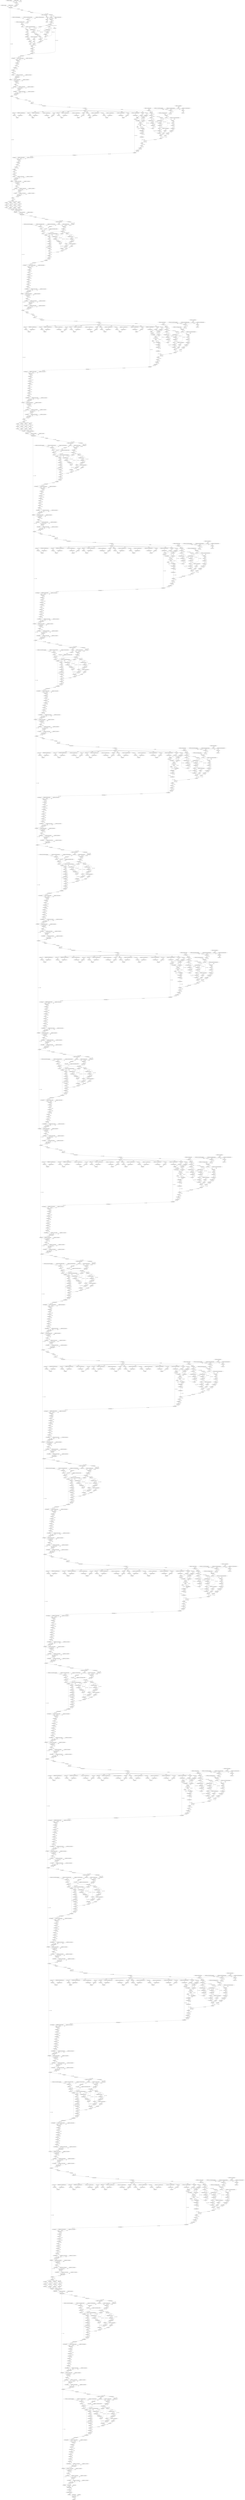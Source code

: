 strict digraph  {
"0 features_1_0_attn_qkv_weight" [id=0, type=get_attr];
"1 features_1_0_attn_proj_weight" [id=1, type=get_attr];
"2 features_1_0_attn_qkv_bias" [id=2, type=get_attr];
"3 features_1_0_attn_proj_bias" [id=3, type=get_attr];
"4 features_1_0_attn_logit_scale" [id=4, type=get_attr];
"5 features_1_1_attn_qkv_weight" [id=5, type=get_attr];
"6 features_1_1_attn_proj_weight" [id=6, type=get_attr];
"7 features_1_1_attn_qkv_bias" [id=7, type=get_attr];
"8 features_1_1_attn_proj_bias" [id=8, type=get_attr];
"9 features_1_1_attn_logit_scale" [id=9, type=get_attr];
"10 features_3_0_attn_qkv_weight" [id=10, type=get_attr];
"11 features_3_0_attn_proj_weight" [id=11, type=get_attr];
"12 features_3_0_attn_qkv_bias" [id=12, type=get_attr];
"13 features_3_0_attn_proj_bias" [id=13, type=get_attr];
"14 features_3_0_attn_logit_scale" [id=14, type=get_attr];
"15 features_3_1_attn_qkv_weight" [id=15, type=get_attr];
"16 features_3_1_attn_proj_weight" [id=16, type=get_attr];
"17 features_3_1_attn_qkv_bias" [id=17, type=get_attr];
"18 features_3_1_attn_proj_bias" [id=18, type=get_attr];
"19 features_3_1_attn_logit_scale" [id=19, type=get_attr];
"20 features_5_0_attn_qkv_weight" [id=20, type=get_attr];
"21 features_5_0_attn_proj_weight" [id=21, type=get_attr];
"22 features_5_0_attn_qkv_bias" [id=22, type=get_attr];
"23 features_5_0_attn_proj_bias" [id=23, type=get_attr];
"24 features_5_0_attn_logit_scale" [id=24, type=get_attr];
"25 features_5_1_attn_qkv_weight" [id=25, type=get_attr];
"26 features_5_1_attn_proj_weight" [id=26, type=get_attr];
"27 features_5_1_attn_qkv_bias" [id=27, type=get_attr];
"28 features_5_1_attn_proj_bias" [id=28, type=get_attr];
"29 features_5_1_attn_logit_scale" [id=29, type=get_attr];
"30 features_5_2_attn_qkv_weight" [id=30, type=get_attr];
"31 features_5_2_attn_proj_weight" [id=31, type=get_attr];
"32 features_5_2_attn_qkv_bias" [id=32, type=get_attr];
"33 features_5_2_attn_proj_bias" [id=33, type=get_attr];
"34 features_5_2_attn_logit_scale" [id=34, type=get_attr];
"35 features_5_3_attn_qkv_weight" [id=35, type=get_attr];
"36 features_5_3_attn_proj_weight" [id=36, type=get_attr];
"37 features_5_3_attn_qkv_bias" [id=37, type=get_attr];
"38 features_5_3_attn_proj_bias" [id=38, type=get_attr];
"39 features_5_3_attn_logit_scale" [id=39, type=get_attr];
"40 features_5_4_attn_qkv_weight" [id=40, type=get_attr];
"41 features_5_4_attn_proj_weight" [id=41, type=get_attr];
"42 features_5_4_attn_qkv_bias" [id=42, type=get_attr];
"43 features_5_4_attn_proj_bias" [id=43, type=get_attr];
"44 features_5_4_attn_logit_scale" [id=44, type=get_attr];
"45 features_5_5_attn_qkv_weight" [id=45, type=get_attr];
"46 features_5_5_attn_proj_weight" [id=46, type=get_attr];
"47 features_5_5_attn_qkv_bias" [id=47, type=get_attr];
"48 features_5_5_attn_proj_bias" [id=48, type=get_attr];
"49 features_5_5_attn_logit_scale" [id=49, type=get_attr];
"50 features_5_6_attn_qkv_weight" [id=50, type=get_attr];
"51 features_5_6_attn_proj_weight" [id=51, type=get_attr];
"52 features_5_6_attn_qkv_bias" [id=52, type=get_attr];
"53 features_5_6_attn_proj_bias" [id=53, type=get_attr];
"54 features_5_6_attn_logit_scale" [id=54, type=get_attr];
"55 features_5_7_attn_qkv_weight" [id=55, type=get_attr];
"56 features_5_7_attn_proj_weight" [id=56, type=get_attr];
"57 features_5_7_attn_qkv_bias" [id=57, type=get_attr];
"58 features_5_7_attn_proj_bias" [id=58, type=get_attr];
"59 features_5_7_attn_logit_scale" [id=59, type=get_attr];
"60 features_5_8_attn_qkv_weight" [id=60, type=get_attr];
"61 features_5_8_attn_proj_weight" [id=61, type=get_attr];
"62 features_5_8_attn_qkv_bias" [id=62, type=get_attr];
"63 features_5_8_attn_proj_bias" [id=63, type=get_attr];
"64 features_5_8_attn_logit_scale" [id=64, type=get_attr];
"65 features_5_9_attn_qkv_weight" [id=65, type=get_attr];
"66 features_5_9_attn_proj_weight" [id=66, type=get_attr];
"67 features_5_9_attn_qkv_bias" [id=67, type=get_attr];
"68 features_5_9_attn_proj_bias" [id=68, type=get_attr];
"69 features_5_9_attn_logit_scale" [id=69, type=get_attr];
"70 features_5_10_attn_qkv_weight" [id=70, type=get_attr];
"71 features_5_10_attn_proj_weight" [id=71, type=get_attr];
"72 features_5_10_attn_qkv_bias" [id=72, type=get_attr];
"73 features_5_10_attn_proj_bias" [id=73, type=get_attr];
"74 features_5_10_attn_logit_scale" [id=74, type=get_attr];
"75 features_5_11_attn_qkv_weight" [id=75, type=get_attr];
"76 features_5_11_attn_proj_weight" [id=76, type=get_attr];
"77 features_5_11_attn_qkv_bias" [id=77, type=get_attr];
"78 features_5_11_attn_proj_bias" [id=78, type=get_attr];
"79 features_5_11_attn_logit_scale" [id=79, type=get_attr];
"80 features_5_12_attn_qkv_weight" [id=80, type=get_attr];
"81 features_5_12_attn_proj_weight" [id=81, type=get_attr];
"82 features_5_12_attn_qkv_bias" [id=82, type=get_attr];
"83 features_5_12_attn_proj_bias" [id=83, type=get_attr];
"84 features_5_12_attn_logit_scale" [id=84, type=get_attr];
"85 features_5_13_attn_qkv_weight" [id=85, type=get_attr];
"86 features_5_13_attn_proj_weight" [id=86, type=get_attr];
"87 features_5_13_attn_qkv_bias" [id=87, type=get_attr];
"88 features_5_13_attn_proj_bias" [id=88, type=get_attr];
"89 features_5_13_attn_logit_scale" [id=89, type=get_attr];
"90 features_5_14_attn_qkv_weight" [id=90, type=get_attr];
"91 features_5_14_attn_proj_weight" [id=91, type=get_attr];
"92 features_5_14_attn_qkv_bias" [id=92, type=get_attr];
"93 features_5_14_attn_proj_bias" [id=93, type=get_attr];
"94 features_5_14_attn_logit_scale" [id=94, type=get_attr];
"95 features_5_15_attn_qkv_weight" [id=95, type=get_attr];
"96 features_5_15_attn_proj_weight" [id=96, type=get_attr];
"97 features_5_15_attn_qkv_bias" [id=97, type=get_attr];
"98 features_5_15_attn_proj_bias" [id=98, type=get_attr];
"99 features_5_15_attn_logit_scale" [id=99, type=get_attr];
"100 features_5_16_attn_qkv_weight" [id=100, type=get_attr];
"101 features_5_16_attn_proj_weight" [id=101, type=get_attr];
"102 features_5_16_attn_qkv_bias" [id=102, type=get_attr];
"103 features_5_16_attn_proj_bias" [id=103, type=get_attr];
"104 features_5_16_attn_logit_scale" [id=104, type=get_attr];
"105 features_5_17_attn_qkv_weight" [id=105, type=get_attr];
"106 features_5_17_attn_proj_weight" [id=106, type=get_attr];
"107 features_5_17_attn_qkv_bias" [id=107, type=get_attr];
"108 features_5_17_attn_proj_bias" [id=108, type=get_attr];
"109 features_5_17_attn_logit_scale" [id=109, type=get_attr];
"110 features_7_0_attn_qkv_weight" [id=110, type=get_attr];
"111 features_7_0_attn_proj_weight" [id=111, type=get_attr];
"112 features_7_0_attn_qkv_bias" [id=112, type=get_attr];
"113 features_7_0_attn_proj_bias" [id=113, type=get_attr];
"114 features_7_0_attn_logit_scale" [id=114, type=get_attr];
"115 features_7_1_attn_qkv_weight" [id=115, type=get_attr];
"116 features_7_1_attn_proj_weight" [id=116, type=get_attr];
"117 features_7_1_attn_qkv_bias" [id=117, type=get_attr];
"118 features_7_1_attn_proj_bias" [id=118, type=get_attr];
"119 features_7_1_attn_logit_scale" [id=119, type=get_attr];
"120 features_0_0_weight" [id=120, type=get_attr];
"121 features_0_0_bias" [id=121, type=get_attr];
"122 features_0_2_weight" [id=122, type=get_attr];
"123 features_0_2_bias" [id=123, type=get_attr];
"124 features_1_0_attn_cpb_mlp_0_weight" [id=124, type=get_attr];
"125 features_1_0_attn_cpb_mlp_0_bias" [id=125, type=get_attr];
"126 features_1_0_attn_cpb_mlp_2_weight" [id=126, type=get_attr];
"127 features_1_0_norm1_weight" [id=127, type=get_attr];
"128 features_1_0_norm1_bias" [id=128, type=get_attr];
"129 features_1_0_mlp_0_weight" [id=129, type=get_attr];
"130 features_1_0_mlp_0_bias" [id=130, type=get_attr];
"131 features_1_0_mlp_3_weight" [id=131, type=get_attr];
"132 features_1_0_mlp_3_bias" [id=132, type=get_attr];
"133 features_1_0_norm2_weight" [id=133, type=get_attr];
"134 features_1_0_norm2_bias" [id=134, type=get_attr];
"135 features_1_1_attn_cpb_mlp_0_weight" [id=135, type=get_attr];
"136 features_1_1_attn_cpb_mlp_0_bias" [id=136, type=get_attr];
"137 features_1_1_attn_cpb_mlp_2_weight" [id=137, type=get_attr];
"138 features_1_1_norm1_weight" [id=138, type=get_attr];
"139 features_1_1_norm1_bias" [id=139, type=get_attr];
"140 features_1_1_mlp_0_weight" [id=140, type=get_attr];
"141 features_1_1_mlp_0_bias" [id=141, type=get_attr];
"142 features_1_1_mlp_3_weight" [id=142, type=get_attr];
"143 features_1_1_mlp_3_bias" [id=143, type=get_attr];
"144 features_1_1_norm2_weight" [id=144, type=get_attr];
"145 features_1_1_norm2_bias" [id=145, type=get_attr];
"146 features_2_reduction_weight" [id=146, type=get_attr];
"147 features_2_norm_weight" [id=147, type=get_attr];
"148 features_2_norm_bias" [id=148, type=get_attr];
"149 features_3_0_attn_cpb_mlp_0_weight" [id=149, type=get_attr];
"150 features_3_0_attn_cpb_mlp_0_bias" [id=150, type=get_attr];
"151 features_3_0_attn_cpb_mlp_2_weight" [id=151, type=get_attr];
"152 features_3_0_norm1_weight" [id=152, type=get_attr];
"153 features_3_0_norm1_bias" [id=153, type=get_attr];
"154 features_3_0_mlp_0_weight" [id=154, type=get_attr];
"155 features_3_0_mlp_0_bias" [id=155, type=get_attr];
"156 features_3_0_mlp_3_weight" [id=156, type=get_attr];
"157 features_3_0_mlp_3_bias" [id=157, type=get_attr];
"158 features_3_0_norm2_weight" [id=158, type=get_attr];
"159 features_3_0_norm2_bias" [id=159, type=get_attr];
"160 features_3_1_attn_cpb_mlp_0_weight" [id=160, type=get_attr];
"161 features_3_1_attn_cpb_mlp_0_bias" [id=161, type=get_attr];
"162 features_3_1_attn_cpb_mlp_2_weight" [id=162, type=get_attr];
"163 features_3_1_norm1_weight" [id=163, type=get_attr];
"164 features_3_1_norm1_bias" [id=164, type=get_attr];
"165 features_3_1_mlp_0_weight" [id=165, type=get_attr];
"166 features_3_1_mlp_0_bias" [id=166, type=get_attr];
"167 features_3_1_mlp_3_weight" [id=167, type=get_attr];
"168 features_3_1_mlp_3_bias" [id=168, type=get_attr];
"169 features_3_1_norm2_weight" [id=169, type=get_attr];
"170 features_3_1_norm2_bias" [id=170, type=get_attr];
"171 features_4_reduction_weight" [id=171, type=get_attr];
"172 features_4_norm_weight" [id=172, type=get_attr];
"173 features_4_norm_bias" [id=173, type=get_attr];
"174 features_5_0_attn_cpb_mlp_0_weight" [id=174, type=get_attr];
"175 features_5_0_attn_cpb_mlp_0_bias" [id=175, type=get_attr];
"176 features_5_0_attn_cpb_mlp_2_weight" [id=176, type=get_attr];
"177 features_5_0_norm1_weight" [id=177, type=get_attr];
"178 features_5_0_norm1_bias" [id=178, type=get_attr];
"179 features_5_0_mlp_0_weight" [id=179, type=get_attr];
"180 features_5_0_mlp_0_bias" [id=180, type=get_attr];
"181 features_5_0_mlp_3_weight" [id=181, type=get_attr];
"182 features_5_0_mlp_3_bias" [id=182, type=get_attr];
"183 features_5_0_norm2_weight" [id=183, type=get_attr];
"184 features_5_0_norm2_bias" [id=184, type=get_attr];
"185 features_5_1_attn_cpb_mlp_0_weight" [id=185, type=get_attr];
"186 features_5_1_attn_cpb_mlp_0_bias" [id=186, type=get_attr];
"187 features_5_1_attn_cpb_mlp_2_weight" [id=187, type=get_attr];
"188 features_5_1_norm1_weight" [id=188, type=get_attr];
"189 features_5_1_norm1_bias" [id=189, type=get_attr];
"190 features_5_1_mlp_0_weight" [id=190, type=get_attr];
"191 features_5_1_mlp_0_bias" [id=191, type=get_attr];
"192 features_5_1_mlp_3_weight" [id=192, type=get_attr];
"193 features_5_1_mlp_3_bias" [id=193, type=get_attr];
"194 features_5_1_norm2_weight" [id=194, type=get_attr];
"195 features_5_1_norm2_bias" [id=195, type=get_attr];
"196 features_5_2_attn_cpb_mlp_0_weight" [id=196, type=get_attr];
"197 features_5_2_attn_cpb_mlp_0_bias" [id=197, type=get_attr];
"198 features_5_2_attn_cpb_mlp_2_weight" [id=198, type=get_attr];
"199 features_5_2_norm1_weight" [id=199, type=get_attr];
"200 features_5_2_norm1_bias" [id=200, type=get_attr];
"201 features_5_2_mlp_0_weight" [id=201, type=get_attr];
"202 features_5_2_mlp_0_bias" [id=202, type=get_attr];
"203 features_5_2_mlp_3_weight" [id=203, type=get_attr];
"204 features_5_2_mlp_3_bias" [id=204, type=get_attr];
"205 features_5_2_norm2_weight" [id=205, type=get_attr];
"206 features_5_2_norm2_bias" [id=206, type=get_attr];
"207 features_5_3_attn_cpb_mlp_0_weight" [id=207, type=get_attr];
"208 features_5_3_attn_cpb_mlp_0_bias" [id=208, type=get_attr];
"209 features_5_3_attn_cpb_mlp_2_weight" [id=209, type=get_attr];
"210 features_5_3_norm1_weight" [id=210, type=get_attr];
"211 features_5_3_norm1_bias" [id=211, type=get_attr];
"212 features_5_3_mlp_0_weight" [id=212, type=get_attr];
"213 features_5_3_mlp_0_bias" [id=213, type=get_attr];
"214 features_5_3_mlp_3_weight" [id=214, type=get_attr];
"215 features_5_3_mlp_3_bias" [id=215, type=get_attr];
"216 features_5_3_norm2_weight" [id=216, type=get_attr];
"217 features_5_3_norm2_bias" [id=217, type=get_attr];
"218 features_5_4_attn_cpb_mlp_0_weight" [id=218, type=get_attr];
"219 features_5_4_attn_cpb_mlp_0_bias" [id=219, type=get_attr];
"220 features_5_4_attn_cpb_mlp_2_weight" [id=220, type=get_attr];
"221 features_5_4_norm1_weight" [id=221, type=get_attr];
"222 features_5_4_norm1_bias" [id=222, type=get_attr];
"223 features_5_4_mlp_0_weight" [id=223, type=get_attr];
"224 features_5_4_mlp_0_bias" [id=224, type=get_attr];
"225 features_5_4_mlp_3_weight" [id=225, type=get_attr];
"226 features_5_4_mlp_3_bias" [id=226, type=get_attr];
"227 features_5_4_norm2_weight" [id=227, type=get_attr];
"228 features_5_4_norm2_bias" [id=228, type=get_attr];
"229 features_5_5_attn_cpb_mlp_0_weight" [id=229, type=get_attr];
"230 features_5_5_attn_cpb_mlp_0_bias" [id=230, type=get_attr];
"231 features_5_5_attn_cpb_mlp_2_weight" [id=231, type=get_attr];
"232 features_5_5_norm1_weight" [id=232, type=get_attr];
"233 features_5_5_norm1_bias" [id=233, type=get_attr];
"234 features_5_5_mlp_0_weight" [id=234, type=get_attr];
"235 features_5_5_mlp_0_bias" [id=235, type=get_attr];
"236 features_5_5_mlp_3_weight" [id=236, type=get_attr];
"237 features_5_5_mlp_3_bias" [id=237, type=get_attr];
"238 features_5_5_norm2_weight" [id=238, type=get_attr];
"239 features_5_5_norm2_bias" [id=239, type=get_attr];
"240 features_5_6_attn_cpb_mlp_0_weight" [id=240, type=get_attr];
"241 features_5_6_attn_cpb_mlp_0_bias" [id=241, type=get_attr];
"242 features_5_6_attn_cpb_mlp_2_weight" [id=242, type=get_attr];
"243 features_5_6_norm1_weight" [id=243, type=get_attr];
"244 features_5_6_norm1_bias" [id=244, type=get_attr];
"245 features_5_6_mlp_0_weight" [id=245, type=get_attr];
"246 features_5_6_mlp_0_bias" [id=246, type=get_attr];
"247 features_5_6_mlp_3_weight" [id=247, type=get_attr];
"248 features_5_6_mlp_3_bias" [id=248, type=get_attr];
"249 features_5_6_norm2_weight" [id=249, type=get_attr];
"250 features_5_6_norm2_bias" [id=250, type=get_attr];
"251 features_5_7_attn_cpb_mlp_0_weight" [id=251, type=get_attr];
"252 features_5_7_attn_cpb_mlp_0_bias" [id=252, type=get_attr];
"253 features_5_7_attn_cpb_mlp_2_weight" [id=253, type=get_attr];
"254 features_5_7_norm1_weight" [id=254, type=get_attr];
"255 features_5_7_norm1_bias" [id=255, type=get_attr];
"256 features_5_7_mlp_0_weight" [id=256, type=get_attr];
"257 features_5_7_mlp_0_bias" [id=257, type=get_attr];
"258 features_5_7_mlp_3_weight" [id=258, type=get_attr];
"259 features_5_7_mlp_3_bias" [id=259, type=get_attr];
"260 features_5_7_norm2_weight" [id=260, type=get_attr];
"261 features_5_7_norm2_bias" [id=261, type=get_attr];
"262 features_5_8_attn_cpb_mlp_0_weight" [id=262, type=get_attr];
"263 features_5_8_attn_cpb_mlp_0_bias" [id=263, type=get_attr];
"264 features_5_8_attn_cpb_mlp_2_weight" [id=264, type=get_attr];
"265 features_5_8_norm1_weight" [id=265, type=get_attr];
"266 features_5_8_norm1_bias" [id=266, type=get_attr];
"267 features_5_8_mlp_0_weight" [id=267, type=get_attr];
"268 features_5_8_mlp_0_bias" [id=268, type=get_attr];
"269 features_5_8_mlp_3_weight" [id=269, type=get_attr];
"270 features_5_8_mlp_3_bias" [id=270, type=get_attr];
"271 features_5_8_norm2_weight" [id=271, type=get_attr];
"272 features_5_8_norm2_bias" [id=272, type=get_attr];
"273 features_5_9_attn_cpb_mlp_0_weight" [id=273, type=get_attr];
"274 features_5_9_attn_cpb_mlp_0_bias" [id=274, type=get_attr];
"275 features_5_9_attn_cpb_mlp_2_weight" [id=275, type=get_attr];
"276 features_5_9_norm1_weight" [id=276, type=get_attr];
"277 features_5_9_norm1_bias" [id=277, type=get_attr];
"278 features_5_9_mlp_0_weight" [id=278, type=get_attr];
"279 features_5_9_mlp_0_bias" [id=279, type=get_attr];
"280 features_5_9_mlp_3_weight" [id=280, type=get_attr];
"281 features_5_9_mlp_3_bias" [id=281, type=get_attr];
"282 features_5_9_norm2_weight" [id=282, type=get_attr];
"283 features_5_9_norm2_bias" [id=283, type=get_attr];
"284 features_5_10_attn_cpb_mlp_0_weight" [id=284, type=get_attr];
"285 features_5_10_attn_cpb_mlp_0_bias" [id=285, type=get_attr];
"286 features_5_10_attn_cpb_mlp_2_weight" [id=286, type=get_attr];
"287 features_5_10_norm1_weight" [id=287, type=get_attr];
"288 features_5_10_norm1_bias" [id=288, type=get_attr];
"289 features_5_10_mlp_0_weight" [id=289, type=get_attr];
"290 features_5_10_mlp_0_bias" [id=290, type=get_attr];
"291 features_5_10_mlp_3_weight" [id=291, type=get_attr];
"292 features_5_10_mlp_3_bias" [id=292, type=get_attr];
"293 features_5_10_norm2_weight" [id=293, type=get_attr];
"294 features_5_10_norm2_bias" [id=294, type=get_attr];
"295 features_5_11_attn_cpb_mlp_0_weight" [id=295, type=get_attr];
"296 features_5_11_attn_cpb_mlp_0_bias" [id=296, type=get_attr];
"297 features_5_11_attn_cpb_mlp_2_weight" [id=297, type=get_attr];
"298 features_5_11_norm1_weight" [id=298, type=get_attr];
"299 features_5_11_norm1_bias" [id=299, type=get_attr];
"300 features_5_11_mlp_0_weight" [id=300, type=get_attr];
"301 features_5_11_mlp_0_bias" [id=301, type=get_attr];
"302 features_5_11_mlp_3_weight" [id=302, type=get_attr];
"303 features_5_11_mlp_3_bias" [id=303, type=get_attr];
"304 features_5_11_norm2_weight" [id=304, type=get_attr];
"305 features_5_11_norm2_bias" [id=305, type=get_attr];
"306 features_5_12_attn_cpb_mlp_0_weight" [id=306, type=get_attr];
"307 features_5_12_attn_cpb_mlp_0_bias" [id=307, type=get_attr];
"308 features_5_12_attn_cpb_mlp_2_weight" [id=308, type=get_attr];
"309 features_5_12_norm1_weight" [id=309, type=get_attr];
"310 features_5_12_norm1_bias" [id=310, type=get_attr];
"311 features_5_12_mlp_0_weight" [id=311, type=get_attr];
"312 features_5_12_mlp_0_bias" [id=312, type=get_attr];
"313 features_5_12_mlp_3_weight" [id=313, type=get_attr];
"314 features_5_12_mlp_3_bias" [id=314, type=get_attr];
"315 features_5_12_norm2_weight" [id=315, type=get_attr];
"316 features_5_12_norm2_bias" [id=316, type=get_attr];
"317 features_5_13_attn_cpb_mlp_0_weight" [id=317, type=get_attr];
"318 features_5_13_attn_cpb_mlp_0_bias" [id=318, type=get_attr];
"319 features_5_13_attn_cpb_mlp_2_weight" [id=319, type=get_attr];
"320 features_5_13_norm1_weight" [id=320, type=get_attr];
"321 features_5_13_norm1_bias" [id=321, type=get_attr];
"322 features_5_13_mlp_0_weight" [id=322, type=get_attr];
"323 features_5_13_mlp_0_bias" [id=323, type=get_attr];
"324 features_5_13_mlp_3_weight" [id=324, type=get_attr];
"325 features_5_13_mlp_3_bias" [id=325, type=get_attr];
"326 features_5_13_norm2_weight" [id=326, type=get_attr];
"327 features_5_13_norm2_bias" [id=327, type=get_attr];
"328 features_5_14_attn_cpb_mlp_0_weight" [id=328, type=get_attr];
"329 features_5_14_attn_cpb_mlp_0_bias" [id=329, type=get_attr];
"330 features_5_14_attn_cpb_mlp_2_weight" [id=330, type=get_attr];
"331 features_5_14_norm1_weight" [id=331, type=get_attr];
"332 features_5_14_norm1_bias" [id=332, type=get_attr];
"333 features_5_14_mlp_0_weight" [id=333, type=get_attr];
"334 features_5_14_mlp_0_bias" [id=334, type=get_attr];
"335 features_5_14_mlp_3_weight" [id=335, type=get_attr];
"336 features_5_14_mlp_3_bias" [id=336, type=get_attr];
"337 features_5_14_norm2_weight" [id=337, type=get_attr];
"338 features_5_14_norm2_bias" [id=338, type=get_attr];
"339 features_5_15_attn_cpb_mlp_0_weight" [id=339, type=get_attr];
"340 features_5_15_attn_cpb_mlp_0_bias" [id=340, type=get_attr];
"341 features_5_15_attn_cpb_mlp_2_weight" [id=341, type=get_attr];
"342 features_5_15_norm1_weight" [id=342, type=get_attr];
"343 features_5_15_norm1_bias" [id=343, type=get_attr];
"344 features_5_15_mlp_0_weight" [id=344, type=get_attr];
"345 features_5_15_mlp_0_bias" [id=345, type=get_attr];
"346 features_5_15_mlp_3_weight" [id=346, type=get_attr];
"347 features_5_15_mlp_3_bias" [id=347, type=get_attr];
"348 features_5_15_norm2_weight" [id=348, type=get_attr];
"349 features_5_15_norm2_bias" [id=349, type=get_attr];
"350 features_5_16_attn_cpb_mlp_0_weight" [id=350, type=get_attr];
"351 features_5_16_attn_cpb_mlp_0_bias" [id=351, type=get_attr];
"352 features_5_16_attn_cpb_mlp_2_weight" [id=352, type=get_attr];
"353 features_5_16_norm1_weight" [id=353, type=get_attr];
"354 features_5_16_norm1_bias" [id=354, type=get_attr];
"355 features_5_16_mlp_0_weight" [id=355, type=get_attr];
"356 features_5_16_mlp_0_bias" [id=356, type=get_attr];
"357 features_5_16_mlp_3_weight" [id=357, type=get_attr];
"358 features_5_16_mlp_3_bias" [id=358, type=get_attr];
"359 features_5_16_norm2_weight" [id=359, type=get_attr];
"360 features_5_16_norm2_bias" [id=360, type=get_attr];
"361 features_5_17_attn_cpb_mlp_0_weight" [id=361, type=get_attr];
"362 features_5_17_attn_cpb_mlp_0_bias" [id=362, type=get_attr];
"363 features_5_17_attn_cpb_mlp_2_weight" [id=363, type=get_attr];
"364 features_5_17_norm1_weight" [id=364, type=get_attr];
"365 features_5_17_norm1_bias" [id=365, type=get_attr];
"366 features_5_17_mlp_0_weight" [id=366, type=get_attr];
"367 features_5_17_mlp_0_bias" [id=367, type=get_attr];
"368 features_5_17_mlp_3_weight" [id=368, type=get_attr];
"369 features_5_17_mlp_3_bias" [id=369, type=get_attr];
"370 features_5_17_norm2_weight" [id=370, type=get_attr];
"371 features_5_17_norm2_bias" [id=371, type=get_attr];
"372 features_6_reduction_weight" [id=372, type=get_attr];
"373 features_6_norm_weight" [id=373, type=get_attr];
"374 features_6_norm_bias" [id=374, type=get_attr];
"375 features_7_0_attn_cpb_mlp_0_weight" [id=375, type=get_attr];
"376 features_7_0_attn_cpb_mlp_0_bias" [id=376, type=get_attr];
"377 features_7_0_attn_cpb_mlp_2_weight" [id=377, type=get_attr];
"378 features_7_0_norm1_weight" [id=378, type=get_attr];
"379 features_7_0_norm1_bias" [id=379, type=get_attr];
"380 features_7_0_mlp_0_weight" [id=380, type=get_attr];
"381 features_7_0_mlp_0_bias" [id=381, type=get_attr];
"382 features_7_0_mlp_3_weight" [id=382, type=get_attr];
"383 features_7_0_mlp_3_bias" [id=383, type=get_attr];
"384 features_7_0_norm2_weight" [id=384, type=get_attr];
"385 features_7_0_norm2_bias" [id=385, type=get_attr];
"386 features_7_1_attn_cpb_mlp_0_weight" [id=386, type=get_attr];
"387 features_7_1_attn_cpb_mlp_0_bias" [id=387, type=get_attr];
"388 features_7_1_attn_cpb_mlp_2_weight" [id=388, type=get_attr];
"389 features_7_1_norm1_weight" [id=389, type=get_attr];
"390 features_7_1_norm1_bias" [id=390, type=get_attr];
"391 features_7_1_mlp_0_weight" [id=391, type=get_attr];
"392 features_7_1_mlp_0_bias" [id=392, type=get_attr];
"393 features_7_1_mlp_3_weight" [id=393, type=get_attr];
"394 features_7_1_mlp_3_bias" [id=394, type=get_attr];
"395 features_7_1_norm2_weight" [id=395, type=get_attr];
"396 features_7_1_norm2_bias" [id=396, type=get_attr];
"397 norm_weight" [id=397, type=get_attr];
"398 norm_bias" [id=398, type=get_attr];
"399 head_weight" [id=399, type=get_attr];
"400 head_bias" [id=400, type=get_attr];
"401 features_1_0_attn_relative_coords_table" [id=401, type=get_attr];
"402 features_1_0_attn_relative_position_index" [id=402, type=get_attr];
"403 features_1_1_attn_relative_coords_table" [id=403, type=get_attr];
"404 features_1_1_attn_relative_position_index" [id=404, type=get_attr];
"405 features_3_0_attn_relative_coords_table" [id=405, type=get_attr];
"406 features_3_0_attn_relative_position_index" [id=406, type=get_attr];
"407 features_3_1_attn_relative_coords_table" [id=407, type=get_attr];
"408 features_3_1_attn_relative_position_index" [id=408, type=get_attr];
"409 features_5_0_attn_relative_coords_table" [id=409, type=get_attr];
"410 features_5_0_attn_relative_position_index" [id=410, type=get_attr];
"411 features_5_1_attn_relative_coords_table" [id=411, type=get_attr];
"412 features_5_1_attn_relative_position_index" [id=412, type=get_attr];
"413 features_5_2_attn_relative_coords_table" [id=413, type=get_attr];
"414 features_5_2_attn_relative_position_index" [id=414, type=get_attr];
"415 features_5_3_attn_relative_coords_table" [id=415, type=get_attr];
"416 features_5_3_attn_relative_position_index" [id=416, type=get_attr];
"417 features_5_4_attn_relative_coords_table" [id=417, type=get_attr];
"418 features_5_4_attn_relative_position_index" [id=418, type=get_attr];
"419 features_5_5_attn_relative_coords_table" [id=419, type=get_attr];
"420 features_5_5_attn_relative_position_index" [id=420, type=get_attr];
"421 features_5_6_attn_relative_coords_table" [id=421, type=get_attr];
"422 features_5_6_attn_relative_position_index" [id=422, type=get_attr];
"423 features_5_7_attn_relative_coords_table" [id=423, type=get_attr];
"424 features_5_7_attn_relative_position_index" [id=424, type=get_attr];
"425 features_5_8_attn_relative_coords_table" [id=425, type=get_attr];
"426 features_5_8_attn_relative_position_index" [id=426, type=get_attr];
"427 features_5_9_attn_relative_coords_table" [id=427, type=get_attr];
"428 features_5_9_attn_relative_position_index" [id=428, type=get_attr];
"429 features_5_10_attn_relative_coords_table" [id=429, type=get_attr];
"430 features_5_10_attn_relative_position_index" [id=430, type=get_attr];
"431 features_5_11_attn_relative_coords_table" [id=431, type=get_attr];
"432 features_5_11_attn_relative_position_index" [id=432, type=get_attr];
"433 features_5_12_attn_relative_coords_table" [id=433, type=get_attr];
"434 features_5_12_attn_relative_position_index" [id=434, type=get_attr];
"435 features_5_13_attn_relative_coords_table" [id=435, type=get_attr];
"436 features_5_13_attn_relative_position_index" [id=436, type=get_attr];
"437 features_5_14_attn_relative_coords_table" [id=437, type=get_attr];
"438 features_5_14_attn_relative_position_index" [id=438, type=get_attr];
"439 features_5_15_attn_relative_coords_table" [id=439, type=get_attr];
"440 features_5_15_attn_relative_position_index" [id=440, type=get_attr];
"441 features_5_16_attn_relative_coords_table" [id=441, type=get_attr];
"442 features_5_16_attn_relative_position_index" [id=442, type=get_attr];
"443 features_5_17_attn_relative_coords_table" [id=443, type=get_attr];
"444 features_5_17_attn_relative_position_index" [id=444, type=get_attr];
"445 features_7_0_attn_relative_coords_table" [id=445, type=get_attr];
"446 features_7_0_attn_relative_position_index" [id=446, type=get_attr];
"447 features_7_1_attn_relative_coords_table" [id=447, type=get_attr];
"448 features_7_1_attn_relative_position_index" [id=448, type=get_attr];
"449 features_1_1_attn_lifted_tensor_0" [id=449, type=get_attr];
"450 features_1_1_attn_lifted_tensor_1" [id=450, type=get_attr];
"451 features_1_1_attn_lifted_tensor_2" [id=451, type=get_attr];
"452 features_1_1_attn_lifted_tensor_3" [id=452, type=get_attr];
"453 features_1_1_attn_lifted_tensor_4" [id=453, type=get_attr];
"454 features_1_1_attn_lifted_tensor_5" [id=454, type=get_attr];
"455 features_1_1_attn_lifted_tensor_6" [id=455, type=get_attr];
"456 features_1_1_attn_lifted_tensor_7" [id=456, type=get_attr];
"457 features_1_1_attn_lifted_tensor_8" [id=457, type=get_attr];
"458 features_3_1_attn_lifted_tensor_9" [id=458, type=get_attr];
"459 features_3_1_attn_lifted_tensor_10" [id=459, type=get_attr];
"460 features_3_1_attn_lifted_tensor_11" [id=460, type=get_attr];
"461 features_3_1_attn_lifted_tensor_12" [id=461, type=get_attr];
"462 features_3_1_attn_lifted_tensor_13" [id=462, type=get_attr];
"463 features_3_1_attn_lifted_tensor_14" [id=463, type=get_attr];
"464 features_3_1_attn_lifted_tensor_15" [id=464, type=get_attr];
"465 features_3_1_attn_lifted_tensor_16" [id=465, type=get_attr];
"466 features_3_1_attn_lifted_tensor_17" [id=466, type=get_attr];
"467 features_5_1_attn_lifted_tensor_18" [id=467, type=get_attr];
"468 features_5_1_attn_lifted_tensor_19" [id=468, type=get_attr];
"469 features_5_1_attn_lifted_tensor_20" [id=469, type=get_attr];
"470 features_5_1_attn_lifted_tensor_21" [id=470, type=get_attr];
"471 features_5_1_attn_lifted_tensor_22" [id=471, type=get_attr];
"472 features_5_1_attn_lifted_tensor_23" [id=472, type=get_attr];
"473 features_5_1_attn_lifted_tensor_24" [id=473, type=get_attr];
"474 features_5_1_attn_lifted_tensor_25" [id=474, type=get_attr];
"475 features_5_1_attn_lifted_tensor_26" [id=475, type=get_attr];
"476 features_5_3_attn_lifted_tensor_27" [id=476, type=get_attr];
"477 features_5_3_attn_lifted_tensor_28" [id=477, type=get_attr];
"478 features_5_3_attn_lifted_tensor_29" [id=478, type=get_attr];
"479 features_5_3_attn_lifted_tensor_30" [id=479, type=get_attr];
"480 features_5_3_attn_lifted_tensor_31" [id=480, type=get_attr];
"481 features_5_3_attn_lifted_tensor_32" [id=481, type=get_attr];
"482 features_5_3_attn_lifted_tensor_33" [id=482, type=get_attr];
"483 features_5_3_attn_lifted_tensor_34" [id=483, type=get_attr];
"484 features_5_3_attn_lifted_tensor_35" [id=484, type=get_attr];
"485 features_5_5_attn_lifted_tensor_36" [id=485, type=get_attr];
"486 features_5_5_attn_lifted_tensor_37" [id=486, type=get_attr];
"487 features_5_5_attn_lifted_tensor_38" [id=487, type=get_attr];
"488 features_5_5_attn_lifted_tensor_39" [id=488, type=get_attr];
"489 features_5_5_attn_lifted_tensor_40" [id=489, type=get_attr];
"490 features_5_5_attn_lifted_tensor_41" [id=490, type=get_attr];
"491 features_5_5_attn_lifted_tensor_42" [id=491, type=get_attr];
"492 features_5_5_attn_lifted_tensor_43" [id=492, type=get_attr];
"493 features_5_5_attn_lifted_tensor_44" [id=493, type=get_attr];
"494 features_5_7_attn_lifted_tensor_45" [id=494, type=get_attr];
"495 features_5_7_attn_lifted_tensor_46" [id=495, type=get_attr];
"496 features_5_7_attn_lifted_tensor_47" [id=496, type=get_attr];
"497 features_5_7_attn_lifted_tensor_48" [id=497, type=get_attr];
"498 features_5_7_attn_lifted_tensor_49" [id=498, type=get_attr];
"499 features_5_7_attn_lifted_tensor_50" [id=499, type=get_attr];
"500 features_5_7_attn_lifted_tensor_51" [id=500, type=get_attr];
"501 features_5_7_attn_lifted_tensor_52" [id=501, type=get_attr];
"502 features_5_7_attn_lifted_tensor_53" [id=502, type=get_attr];
"503 features_5_9_attn_lifted_tensor_54" [id=503, type=get_attr];
"504 features_5_9_attn_lifted_tensor_55" [id=504, type=get_attr];
"505 features_5_9_attn_lifted_tensor_56" [id=505, type=get_attr];
"506 features_5_9_attn_lifted_tensor_57" [id=506, type=get_attr];
"507 features_5_9_attn_lifted_tensor_58" [id=507, type=get_attr];
"508 features_5_9_attn_lifted_tensor_59" [id=508, type=get_attr];
"509 features_5_9_attn_lifted_tensor_60" [id=509, type=get_attr];
"510 features_5_9_attn_lifted_tensor_61" [id=510, type=get_attr];
"511 features_5_9_attn_lifted_tensor_62" [id=511, type=get_attr];
"512 features_5_11_attn_lifted_tensor_63" [id=512, type=get_attr];
"513 features_5_11_attn_lifted_tensor_64" [id=513, type=get_attr];
"514 features_5_11_attn_lifted_tensor_65" [id=514, type=get_attr];
"515 features_5_11_attn_lifted_tensor_66" [id=515, type=get_attr];
"516 features_5_11_attn_lifted_tensor_67" [id=516, type=get_attr];
"517 features_5_11_attn_lifted_tensor_68" [id=517, type=get_attr];
"518 features_5_11_attn_lifted_tensor_69" [id=518, type=get_attr];
"519 features_5_11_attn_lifted_tensor_70" [id=519, type=get_attr];
"520 features_5_11_attn_lifted_tensor_71" [id=520, type=get_attr];
"521 features_5_13_attn_lifted_tensor_72" [id=521, type=get_attr];
"522 features_5_13_attn_lifted_tensor_73" [id=522, type=get_attr];
"523 features_5_13_attn_lifted_tensor_74" [id=523, type=get_attr];
"524 features_5_13_attn_lifted_tensor_75" [id=524, type=get_attr];
"525 features_5_13_attn_lifted_tensor_76" [id=525, type=get_attr];
"526 features_5_13_attn_lifted_tensor_77" [id=526, type=get_attr];
"527 features_5_13_attn_lifted_tensor_78" [id=527, type=get_attr];
"528 features_5_13_attn_lifted_tensor_79" [id=528, type=get_attr];
"529 features_5_13_attn_lifted_tensor_80" [id=529, type=get_attr];
"530 features_5_15_attn_lifted_tensor_81" [id=530, type=get_attr];
"531 features_5_15_attn_lifted_tensor_82" [id=531, type=get_attr];
"532 features_5_15_attn_lifted_tensor_83" [id=532, type=get_attr];
"533 features_5_15_attn_lifted_tensor_84" [id=533, type=get_attr];
"534 features_5_15_attn_lifted_tensor_85" [id=534, type=get_attr];
"535 features_5_15_attn_lifted_tensor_86" [id=535, type=get_attr];
"536 features_5_15_attn_lifted_tensor_87" [id=536, type=get_attr];
"537 features_5_15_attn_lifted_tensor_88" [id=537, type=get_attr];
"538 features_5_15_attn_lifted_tensor_89" [id=538, type=get_attr];
"539 features_5_17_attn_lifted_tensor_90" [id=539, type=get_attr];
"540 features_5_17_attn_lifted_tensor_91" [id=540, type=get_attr];
"541 features_5_17_attn_lifted_tensor_92" [id=541, type=get_attr];
"542 features_5_17_attn_lifted_tensor_93" [id=542, type=get_attr];
"543 features_5_17_attn_lifted_tensor_94" [id=543, type=get_attr];
"544 features_5_17_attn_lifted_tensor_95" [id=544, type=get_attr];
"545 features_5_17_attn_lifted_tensor_96" [id=545, type=get_attr];
"546 features_5_17_attn_lifted_tensor_97" [id=546, type=get_attr];
"547 features_5_17_attn_lifted_tensor_98" [id=547, type=get_attr];
"548 x" [id=548, type=input];
"549 conv2d" [id=549, type=conv2d];
"550 permute" [id=550, type=permute];
"551 layer_norm" [id=551, type=layer_norm];
"552 linear" [id=552, type=linear];
"553 relu_" [id=553, type=relu_];
"554 linear_1" [id=554, type=linear];
"555 view" [id=555, type=view];
"556 index" [id=556, type=index];
"557 view_1" [id=557, type=view];
"558 permute_1" [id=558, type=permute];
"559 contiguous" [id=559, type=contiguous];
"560 unsqueeze" [id=560, type=unsqueeze];
"561 sigmoid" [id=561, type=sigmoid];
"562 mul" [id=562, type=mul];
"563 pad" [id=563, type=pad];
"564 view_2" [id=564, type=view];
"565 permute_2" [id=565, type=permute];
"566 reshape" [id=566, type=reshape];
"567 clone" [id=567, type=clone];
"568 slice_1" [id=568, type=slice];
"569 zero_" [id=569, type=zero_];
"570 linear_2" [id=570, type=linear];
"571 reshape_1" [id=571, type=reshape];
"572 permute_3" [id=572, type=permute];
"573 select" [id=573, type=select];
"574 select_1" [id=574, type=select];
"575 select_2" [id=575, type=select];
"576 linalg_vector_norm" [id=576, type=linalg_vector_norm];
"577 clamp_min" [id=577, type=clamp_min];
"578 expand_as" [id=578, type=expand_as];
"579 div" [id=579, type=div];
"580 linalg_vector_norm_1" [id=580, type=linalg_vector_norm];
"581 clamp_min_1" [id=581, type=clamp_min];
"582 expand_as_1" [id=582, type=expand_as];
"583 div_1" [id=583, type=div];
"584 transpose" [id=584, type=transpose];
"585 matmul" [id=585, type=matmul];
"586 clamp" [id=586, type=clamp];
"587 exp" [id=587, type=exp];
"588 mul_1" [id=588, type=mul];
"589 add" [id=589, type=add];
"590 softmax" [id=590, type=softmax];
"591 dropout" [id=591, type=dropout];
"592 matmul_1" [id=592, type=matmul];
"593 transpose_1" [id=593, type=transpose];
"594 reshape_2" [id=594, type=reshape];
"595 linear_3" [id=595, type=linear];
"596 dropout_1" [id=596, type=dropout];
"597 view_3" [id=597, type=view];
"598 permute_4" [id=598, type=permute];
"599 reshape_3" [id=599, type=reshape];
"600 slice_2" [id=600, type=slice];
"601 slice_3" [id=601, type=slice];
"602 layer_norm_1" [id=602, type=layer_norm];
"603 add_1" [id=603, type=add];
"604 linear_4" [id=604, type=linear];
"605 gelu" [id=605, type=gelu];
"606 dropout_2" [id=606, type=dropout];
"607 linear_5" [id=607, type=linear];
"608 dropout_3" [id=608, type=dropout];
"609 layer_norm_2" [id=609, type=layer_norm];
"610 add_2" [id=610, type=add];
"611 linear_6" [id=611, type=linear];
"612 relu__1" [id=612, type=relu_];
"613 linear_7" [id=613, type=linear];
"614 view_4" [id=614, type=view];
"615 index_1" [id=615, type=index];
"616 view_5" [id=616, type=view];
"617 permute_5" [id=617, type=permute];
"618 contiguous_1" [id=618, type=contiguous];
"619 unsqueeze_1" [id=619, type=unsqueeze];
"620 sigmoid_1" [id=620, type=sigmoid];
"621 mul_2" [id=621, type=mul];
"622 pad_1" [id=622, type=pad];
"623 roll" [id=623, type=roll];
"624 view_6" [id=624, type=view];
"625 permute_6" [id=625, type=permute];
"626 reshape_4" [id=626, type=reshape];
"627 clone_1" [id=627, type=clone];
"628 slice_4" [id=628, type=slice];
"629 zero__1" [id=629, type=zero_];
"630 linear_8" [id=630, type=linear];
"631 reshape_5" [id=631, type=reshape];
"632 permute_7" [id=632, type=permute];
"633 select_3" [id=633, type=select];
"634 select_4" [id=634, type=select];
"635 select_5" [id=635, type=select];
"636 linalg_vector_norm_2" [id=636, type=linalg_vector_norm];
"637 clamp_min_2" [id=637, type=clamp_min];
"638 expand_as_2" [id=638, type=expand_as];
"639 div_2" [id=639, type=div];
"640 linalg_vector_norm_3" [id=640, type=linalg_vector_norm];
"641 clamp_min_3" [id=641, type=clamp_min];
"642 expand_as_3" [id=642, type=expand_as];
"643 div_3" [id=643, type=div];
"644 transpose_2" [id=644, type=transpose];
"645 matmul_2" [id=645, type=matmul];
"646 clamp_1" [id=646, type=clamp];
"647 exp_1" [id=647, type=exp];
"648 mul_3" [id=648, type=mul];
"649 add_3" [id=649, type=add];
"650 new_zeros" [id=650, type=new_zeros];
"651 lift_fresh_copy" [id=651, type=lift_fresh_copy];
"652 slice_5" [id=652, type=slice];
"653 slice_6" [id=653, type=slice];
"654 fill_" [id=654, type=fill_];
"655 lift_fresh_copy_1" [id=655, type=lift_fresh_copy];
"656 slice_7" [id=656, type=slice];
"657 slice_8" [id=657, type=slice];
"658 fill__1" [id=658, type=fill_];
"659 lift_fresh_copy_2" [id=659, type=lift_fresh_copy];
"660 slice_9" [id=660, type=slice];
"661 slice_10" [id=661, type=slice];
"662 fill__2" [id=662, type=fill_];
"663 lift_fresh_copy_3" [id=663, type=lift_fresh_copy];
"664 slice_11" [id=664, type=slice];
"665 slice_12" [id=665, type=slice];
"666 fill__3" [id=666, type=fill_];
"667 lift_fresh_copy_4" [id=667, type=lift_fresh_copy];
"668 slice_13" [id=668, type=slice];
"669 slice_14" [id=669, type=slice];
"670 fill__4" [id=670, type=fill_];
"671 lift_fresh_copy_5" [id=671, type=lift_fresh_copy];
"672 slice_15" [id=672, type=slice];
"673 slice_16" [id=673, type=slice];
"674 fill__5" [id=674, type=fill_];
"675 lift_fresh_copy_6" [id=675, type=lift_fresh_copy];
"676 slice_17" [id=676, type=slice];
"677 slice_18" [id=677, type=slice];
"678 fill__6" [id=678, type=fill_];
"679 lift_fresh_copy_7" [id=679, type=lift_fresh_copy];
"680 slice_19" [id=680, type=slice];
"681 slice_20" [id=681, type=slice];
"682 fill__7" [id=682, type=fill_];
"683 lift_fresh_copy_8" [id=683, type=lift_fresh_copy];
"684 slice_21" [id=684, type=slice];
"685 slice_22" [id=685, type=slice];
"686 fill__8" [id=686, type=fill_];
"687 view_7" [id=687, type=view];
"688 permute_8" [id=688, type=permute];
"689 reshape_6" [id=689, type=reshape];
"690 unsqueeze_2" [id=690, type=unsqueeze];
"691 unsqueeze_3" [id=691, type=unsqueeze];
"692 sub" [id=692, type=sub];
"693 ne" [id=693, type=ne];
"694 masked_fill" [id=694, type=masked_fill];
"695 eq" [id=695, type=eq];
"696 masked_fill_1" [id=696, type=masked_fill];
"697 view_8" [id=697, type=view];
"698 unsqueeze_4" [id=698, type=unsqueeze];
"699 unsqueeze_5" [id=699, type=unsqueeze];
"700 add_4" [id=700, type=add];
"701 view_9" [id=701, type=view];
"702 softmax_1" [id=702, type=softmax];
"703 dropout_4" [id=703, type=dropout];
"704 matmul_3" [id=704, type=matmul];
"705 transpose_3" [id=705, type=transpose];
"706 reshape_7" [id=706, type=reshape];
"707 linear_9" [id=707, type=linear];
"708 dropout_5" [id=708, type=dropout];
"709 view_10" [id=709, type=view];
"710 permute_9" [id=710, type=permute];
"711 reshape_8" [id=711, type=reshape];
"712 roll_1" [id=712, type=roll];
"713 slice_23" [id=713, type=slice];
"714 slice_24" [id=714, type=slice];
"715 layer_norm_3" [id=715, type=layer_norm];
"716 add_5" [id=716, type=add];
"717 linear_10" [id=717, type=linear];
"718 gelu_1" [id=718, type=gelu];
"719 dropout_6" [id=719, type=dropout];
"720 linear_11" [id=720, type=linear];
"721 dropout_7" [id=721, type=dropout];
"722 layer_norm_4" [id=722, type=layer_norm];
"723 add_6" [id=723, type=add];
"724 pad_2" [id=724, type=pad];
"725 slice_25" [id=725, type=slice];
"726 slice_26" [id=726, type=slice];
"727 slice_27" [id=727, type=slice];
"728 slice_28" [id=728, type=slice];
"729 slice_29" [id=729, type=slice];
"730 slice_30" [id=730, type=slice];
"731 slice_31" [id=731, type=slice];
"732 slice_32" [id=732, type=slice];
"733 slice_33" [id=733, type=slice];
"734 slice_34" [id=734, type=slice];
"735 slice_35" [id=735, type=slice];
"736 slice_36" [id=736, type=slice];
"737 cat" [id=737, type=cat];
"738 linear_12" [id=738, type=linear];
"739 layer_norm_5" [id=739, type=layer_norm];
"740 linear_13" [id=740, type=linear];
"741 relu__2" [id=741, type=relu_];
"742 linear_14" [id=742, type=linear];
"743 view_11" [id=743, type=view];
"744 index_2" [id=744, type=index];
"745 view_12" [id=745, type=view];
"746 permute_10" [id=746, type=permute];
"747 contiguous_2" [id=747, type=contiguous];
"748 unsqueeze_6" [id=748, type=unsqueeze];
"749 sigmoid_2" [id=749, type=sigmoid];
"750 mul_4" [id=750, type=mul];
"751 pad_3" [id=751, type=pad];
"752 view_13" [id=752, type=view];
"753 permute_11" [id=753, type=permute];
"754 reshape_9" [id=754, type=reshape];
"755 clone_2" [id=755, type=clone];
"756 slice_37" [id=756, type=slice];
"757 zero__2" [id=757, type=zero_];
"758 linear_15" [id=758, type=linear];
"759 reshape_10" [id=759, type=reshape];
"760 permute_12" [id=760, type=permute];
"761 select_6" [id=761, type=select];
"762 select_7" [id=762, type=select];
"763 select_8" [id=763, type=select];
"764 linalg_vector_norm_4" [id=764, type=linalg_vector_norm];
"765 clamp_min_4" [id=765, type=clamp_min];
"766 expand_as_4" [id=766, type=expand_as];
"767 div_4" [id=767, type=div];
"768 linalg_vector_norm_5" [id=768, type=linalg_vector_norm];
"769 clamp_min_5" [id=769, type=clamp_min];
"770 expand_as_5" [id=770, type=expand_as];
"771 div_5" [id=771, type=div];
"772 transpose_4" [id=772, type=transpose];
"773 matmul_4" [id=773, type=matmul];
"774 clamp_2" [id=774, type=clamp];
"775 exp_2" [id=775, type=exp];
"776 mul_5" [id=776, type=mul];
"777 add_7" [id=777, type=add];
"778 softmax_2" [id=778, type=softmax];
"779 dropout_8" [id=779, type=dropout];
"780 matmul_5" [id=780, type=matmul];
"781 transpose_5" [id=781, type=transpose];
"782 reshape_11" [id=782, type=reshape];
"783 linear_16" [id=783, type=linear];
"784 dropout_9" [id=784, type=dropout];
"785 view_14" [id=785, type=view];
"786 permute_13" [id=786, type=permute];
"787 reshape_12" [id=787, type=reshape];
"788 slice_38" [id=788, type=slice];
"789 slice_39" [id=789, type=slice];
"790 slice_40" [id=790, type=slice];
"791 slice_41" [id=791, type=slice];
"792 contiguous_3" [id=792, type=contiguous];
"793 layer_norm_6" [id=793, type=layer_norm];
"794 add_8" [id=794, type=add];
"795 linear_17" [id=795, type=linear];
"796 gelu_2" [id=796, type=gelu];
"797 dropout_10" [id=797, type=dropout];
"798 linear_18" [id=798, type=linear];
"799 dropout_11" [id=799, type=dropout];
"800 layer_norm_7" [id=800, type=layer_norm];
"801 add_9" [id=801, type=add];
"802 linear_19" [id=802, type=linear];
"803 relu__3" [id=803, type=relu_];
"804 linear_20" [id=804, type=linear];
"805 view_15" [id=805, type=view];
"806 index_3" [id=806, type=index];
"807 view_16" [id=807, type=view];
"808 permute_14" [id=808, type=permute];
"809 contiguous_4" [id=809, type=contiguous];
"810 unsqueeze_7" [id=810, type=unsqueeze];
"811 sigmoid_3" [id=811, type=sigmoid];
"812 mul_6" [id=812, type=mul];
"813 pad_4" [id=813, type=pad];
"814 roll_2" [id=814, type=roll];
"815 view_17" [id=815, type=view];
"816 permute_15" [id=816, type=permute];
"817 reshape_13" [id=817, type=reshape];
"818 clone_3" [id=818, type=clone];
"819 slice_42" [id=819, type=slice];
"820 zero__3" [id=820, type=zero_];
"821 linear_21" [id=821, type=linear];
"822 reshape_14" [id=822, type=reshape];
"823 permute_16" [id=823, type=permute];
"824 select_9" [id=824, type=select];
"825 select_10" [id=825, type=select];
"826 select_11" [id=826, type=select];
"827 linalg_vector_norm_6" [id=827, type=linalg_vector_norm];
"828 clamp_min_6" [id=828, type=clamp_min];
"829 expand_as_6" [id=829, type=expand_as];
"830 div_6" [id=830, type=div];
"831 linalg_vector_norm_7" [id=831, type=linalg_vector_norm];
"832 clamp_min_7" [id=832, type=clamp_min];
"833 expand_as_7" [id=833, type=expand_as];
"834 div_7" [id=834, type=div];
"835 transpose_6" [id=835, type=transpose];
"836 matmul_6" [id=836, type=matmul];
"837 clamp_3" [id=837, type=clamp];
"838 exp_3" [id=838, type=exp];
"839 mul_7" [id=839, type=mul];
"840 add_10" [id=840, type=add];
"841 new_zeros_1" [id=841, type=new_zeros];
"842 lift_fresh_copy_9" [id=842, type=lift_fresh_copy];
"843 slice_43" [id=843, type=slice];
"844 slice_44" [id=844, type=slice];
"845 fill__9" [id=845, type=fill_];
"846 lift_fresh_copy_10" [id=846, type=lift_fresh_copy];
"847 slice_45" [id=847, type=slice];
"848 slice_46" [id=848, type=slice];
"849 fill__10" [id=849, type=fill_];
"850 lift_fresh_copy_11" [id=850, type=lift_fresh_copy];
"851 slice_47" [id=851, type=slice];
"852 slice_48" [id=852, type=slice];
"853 fill__11" [id=853, type=fill_];
"854 lift_fresh_copy_12" [id=854, type=lift_fresh_copy];
"855 slice_49" [id=855, type=slice];
"856 slice_50" [id=856, type=slice];
"857 fill__12" [id=857, type=fill_];
"858 lift_fresh_copy_13" [id=858, type=lift_fresh_copy];
"859 slice_51" [id=859, type=slice];
"860 slice_52" [id=860, type=slice];
"861 fill__13" [id=861, type=fill_];
"862 lift_fresh_copy_14" [id=862, type=lift_fresh_copy];
"863 slice_53" [id=863, type=slice];
"864 slice_54" [id=864, type=slice];
"865 fill__14" [id=865, type=fill_];
"866 lift_fresh_copy_15" [id=866, type=lift_fresh_copy];
"867 slice_55" [id=867, type=slice];
"868 slice_56" [id=868, type=slice];
"869 fill__15" [id=869, type=fill_];
"870 lift_fresh_copy_16" [id=870, type=lift_fresh_copy];
"871 slice_57" [id=871, type=slice];
"872 slice_58" [id=872, type=slice];
"873 fill__16" [id=873, type=fill_];
"874 lift_fresh_copy_17" [id=874, type=lift_fresh_copy];
"875 slice_59" [id=875, type=slice];
"876 slice_60" [id=876, type=slice];
"877 fill__17" [id=877, type=fill_];
"878 view_18" [id=878, type=view];
"879 permute_17" [id=879, type=permute];
"880 reshape_15" [id=880, type=reshape];
"881 unsqueeze_8" [id=881, type=unsqueeze];
"882 unsqueeze_9" [id=882, type=unsqueeze];
"883 sub_1" [id=883, type=sub];
"884 ne_1" [id=884, type=ne];
"885 masked_fill_2" [id=885, type=masked_fill];
"886 eq_1" [id=886, type=eq];
"887 masked_fill_3" [id=887, type=masked_fill];
"888 view_19" [id=888, type=view];
"889 unsqueeze_10" [id=889, type=unsqueeze];
"890 unsqueeze_11" [id=890, type=unsqueeze];
"891 add_11" [id=891, type=add];
"892 view_20" [id=892, type=view];
"893 softmax_3" [id=893, type=softmax];
"894 dropout_12" [id=894, type=dropout];
"895 matmul_7" [id=895, type=matmul];
"896 transpose_7" [id=896, type=transpose];
"897 reshape_16" [id=897, type=reshape];
"898 linear_22" [id=898, type=linear];
"899 dropout_13" [id=899, type=dropout];
"900 view_21" [id=900, type=view];
"901 permute_18" [id=901, type=permute];
"902 reshape_17" [id=902, type=reshape];
"903 roll_3" [id=903, type=roll];
"904 slice_61" [id=904, type=slice];
"905 slice_62" [id=905, type=slice];
"906 slice_63" [id=906, type=slice];
"907 slice_64" [id=907, type=slice];
"908 contiguous_5" [id=908, type=contiguous];
"909 layer_norm_8" [id=909, type=layer_norm];
"910 add_12" [id=910, type=add];
"911 linear_23" [id=911, type=linear];
"912 gelu_3" [id=912, type=gelu];
"913 dropout_14" [id=913, type=dropout];
"914 linear_24" [id=914, type=linear];
"915 dropout_15" [id=915, type=dropout];
"916 layer_norm_9" [id=916, type=layer_norm];
"917 add_13" [id=917, type=add];
"918 pad_5" [id=918, type=pad];
"919 slice_65" [id=919, type=slice];
"920 slice_66" [id=920, type=slice];
"921 slice_67" [id=921, type=slice];
"922 slice_68" [id=922, type=slice];
"923 slice_69" [id=923, type=slice];
"924 slice_70" [id=924, type=slice];
"925 slice_71" [id=925, type=slice];
"926 slice_72" [id=926, type=slice];
"927 slice_73" [id=927, type=slice];
"928 slice_74" [id=928, type=slice];
"929 slice_75" [id=929, type=slice];
"930 slice_76" [id=930, type=slice];
"931 cat_1" [id=931, type=cat];
"932 linear_25" [id=932, type=linear];
"933 layer_norm_10" [id=933, type=layer_norm];
"934 linear_26" [id=934, type=linear];
"935 relu__4" [id=935, type=relu_];
"936 linear_27" [id=936, type=linear];
"937 view_22" [id=937, type=view];
"938 index_4" [id=938, type=index];
"939 view_23" [id=939, type=view];
"940 permute_19" [id=940, type=permute];
"941 contiguous_6" [id=941, type=contiguous];
"942 unsqueeze_12" [id=942, type=unsqueeze];
"943 sigmoid_4" [id=943, type=sigmoid];
"944 mul_8" [id=944, type=mul];
"945 pad_6" [id=945, type=pad];
"946 view_24" [id=946, type=view];
"947 permute_20" [id=947, type=permute];
"948 reshape_18" [id=948, type=reshape];
"949 clone_4" [id=949, type=clone];
"950 slice_77" [id=950, type=slice];
"951 zero__4" [id=951, type=zero_];
"952 linear_28" [id=952, type=linear];
"953 reshape_19" [id=953, type=reshape];
"954 permute_21" [id=954, type=permute];
"955 select_12" [id=955, type=select];
"956 select_13" [id=956, type=select];
"957 select_14" [id=957, type=select];
"958 linalg_vector_norm_8" [id=958, type=linalg_vector_norm];
"959 clamp_min_8" [id=959, type=clamp_min];
"960 expand_as_8" [id=960, type=expand_as];
"961 div_8" [id=961, type=div];
"962 linalg_vector_norm_9" [id=962, type=linalg_vector_norm];
"963 clamp_min_9" [id=963, type=clamp_min];
"964 expand_as_9" [id=964, type=expand_as];
"965 div_9" [id=965, type=div];
"966 transpose_8" [id=966, type=transpose];
"967 matmul_8" [id=967, type=matmul];
"968 clamp_4" [id=968, type=clamp];
"969 exp_4" [id=969, type=exp];
"970 mul_9" [id=970, type=mul];
"971 add_14" [id=971, type=add];
"972 softmax_4" [id=972, type=softmax];
"973 dropout_16" [id=973, type=dropout];
"974 matmul_9" [id=974, type=matmul];
"975 transpose_9" [id=975, type=transpose];
"976 reshape_20" [id=976, type=reshape];
"977 linear_29" [id=977, type=linear];
"978 dropout_17" [id=978, type=dropout];
"979 view_25" [id=979, type=view];
"980 permute_22" [id=980, type=permute];
"981 reshape_21" [id=981, type=reshape];
"982 slice_78" [id=982, type=slice];
"983 slice_79" [id=983, type=slice];
"984 slice_80" [id=984, type=slice];
"985 slice_81" [id=985, type=slice];
"986 contiguous_7" [id=986, type=contiguous];
"987 layer_norm_11" [id=987, type=layer_norm];
"988 add_15" [id=988, type=add];
"989 linear_30" [id=989, type=linear];
"990 gelu_4" [id=990, type=gelu];
"991 dropout_18" [id=991, type=dropout];
"992 linear_31" [id=992, type=linear];
"993 dropout_19" [id=993, type=dropout];
"994 layer_norm_12" [id=994, type=layer_norm];
"995 add_16" [id=995, type=add];
"996 linear_32" [id=996, type=linear];
"997 relu__5" [id=997, type=relu_];
"998 linear_33" [id=998, type=linear];
"999 view_26" [id=999, type=view];
"1000 index_5" [id=1000, type=index];
"1001 view_27" [id=1001, type=view];
"1002 permute_23" [id=1002, type=permute];
"1003 contiguous_8" [id=1003, type=contiguous];
"1004 unsqueeze_13" [id=1004, type=unsqueeze];
"1005 sigmoid_5" [id=1005, type=sigmoid];
"1006 mul_10" [id=1006, type=mul];
"1007 pad_7" [id=1007, type=pad];
"1008 roll_4" [id=1008, type=roll];
"1009 view_28" [id=1009, type=view];
"1010 permute_24" [id=1010, type=permute];
"1011 reshape_22" [id=1011, type=reshape];
"1012 clone_5" [id=1012, type=clone];
"1013 slice_82" [id=1013, type=slice];
"1014 zero__5" [id=1014, type=zero_];
"1015 linear_34" [id=1015, type=linear];
"1016 reshape_23" [id=1016, type=reshape];
"1017 permute_25" [id=1017, type=permute];
"1018 select_15" [id=1018, type=select];
"1019 select_16" [id=1019, type=select];
"1020 select_17" [id=1020, type=select];
"1021 linalg_vector_norm_10" [id=1021, type=linalg_vector_norm];
"1022 clamp_min_10" [id=1022, type=clamp_min];
"1023 expand_as_10" [id=1023, type=expand_as];
"1024 div_10" [id=1024, type=div];
"1025 linalg_vector_norm_11" [id=1025, type=linalg_vector_norm];
"1026 clamp_min_11" [id=1026, type=clamp_min];
"1027 expand_as_11" [id=1027, type=expand_as];
"1028 div_11" [id=1028, type=div];
"1029 transpose_10" [id=1029, type=transpose];
"1030 matmul_10" [id=1030, type=matmul];
"1031 clamp_5" [id=1031, type=clamp];
"1032 exp_5" [id=1032, type=exp];
"1033 mul_11" [id=1033, type=mul];
"1034 add_17" [id=1034, type=add];
"1035 new_zeros_2" [id=1035, type=new_zeros];
"1036 lift_fresh_copy_18" [id=1036, type=lift_fresh_copy];
"1037 slice_83" [id=1037, type=slice];
"1038 slice_84" [id=1038, type=slice];
"1039 fill__18" [id=1039, type=fill_];
"1040 lift_fresh_copy_19" [id=1040, type=lift_fresh_copy];
"1041 slice_85" [id=1041, type=slice];
"1042 slice_86" [id=1042, type=slice];
"1043 fill__19" [id=1043, type=fill_];
"1044 lift_fresh_copy_20" [id=1044, type=lift_fresh_copy];
"1045 slice_87" [id=1045, type=slice];
"1046 slice_88" [id=1046, type=slice];
"1047 fill__20" [id=1047, type=fill_];
"1048 lift_fresh_copy_21" [id=1048, type=lift_fresh_copy];
"1049 slice_89" [id=1049, type=slice];
"1050 slice_90" [id=1050, type=slice];
"1051 fill__21" [id=1051, type=fill_];
"1052 lift_fresh_copy_22" [id=1052, type=lift_fresh_copy];
"1053 slice_91" [id=1053, type=slice];
"1054 slice_92" [id=1054, type=slice];
"1055 fill__22" [id=1055, type=fill_];
"1056 lift_fresh_copy_23" [id=1056, type=lift_fresh_copy];
"1057 slice_93" [id=1057, type=slice];
"1058 slice_94" [id=1058, type=slice];
"1059 fill__23" [id=1059, type=fill_];
"1060 lift_fresh_copy_24" [id=1060, type=lift_fresh_copy];
"1061 slice_95" [id=1061, type=slice];
"1062 slice_96" [id=1062, type=slice];
"1063 fill__24" [id=1063, type=fill_];
"1064 lift_fresh_copy_25" [id=1064, type=lift_fresh_copy];
"1065 slice_97" [id=1065, type=slice];
"1066 slice_98" [id=1066, type=slice];
"1067 fill__25" [id=1067, type=fill_];
"1068 lift_fresh_copy_26" [id=1068, type=lift_fresh_copy];
"1069 slice_99" [id=1069, type=slice];
"1070 slice_100" [id=1070, type=slice];
"1071 fill__26" [id=1071, type=fill_];
"1072 view_29" [id=1072, type=view];
"1073 permute_26" [id=1073, type=permute];
"1074 reshape_24" [id=1074, type=reshape];
"1075 unsqueeze_14" [id=1075, type=unsqueeze];
"1076 unsqueeze_15" [id=1076, type=unsqueeze];
"1077 sub_2" [id=1077, type=sub];
"1078 ne_2" [id=1078, type=ne];
"1079 masked_fill_4" [id=1079, type=masked_fill];
"1080 eq_2" [id=1080, type=eq];
"1081 masked_fill_5" [id=1081, type=masked_fill];
"1082 view_30" [id=1082, type=view];
"1083 unsqueeze_16" [id=1083, type=unsqueeze];
"1084 unsqueeze_17" [id=1084, type=unsqueeze];
"1085 add_18" [id=1085, type=add];
"1086 view_31" [id=1086, type=view];
"1087 softmax_5" [id=1087, type=softmax];
"1088 dropout_20" [id=1088, type=dropout];
"1089 matmul_11" [id=1089, type=matmul];
"1090 transpose_11" [id=1090, type=transpose];
"1091 reshape_25" [id=1091, type=reshape];
"1092 linear_35" [id=1092, type=linear];
"1093 dropout_21" [id=1093, type=dropout];
"1094 view_32" [id=1094, type=view];
"1095 permute_27" [id=1095, type=permute];
"1096 reshape_26" [id=1096, type=reshape];
"1097 roll_5" [id=1097, type=roll];
"1098 slice_101" [id=1098, type=slice];
"1099 slice_102" [id=1099, type=slice];
"1100 slice_103" [id=1100, type=slice];
"1101 slice_104" [id=1101, type=slice];
"1102 contiguous_9" [id=1102, type=contiguous];
"1103 layer_norm_13" [id=1103, type=layer_norm];
"1104 add_19" [id=1104, type=add];
"1105 linear_36" [id=1105, type=linear];
"1106 gelu_5" [id=1106, type=gelu];
"1107 dropout_22" [id=1107, type=dropout];
"1108 linear_37" [id=1108, type=linear];
"1109 dropout_23" [id=1109, type=dropout];
"1110 layer_norm_14" [id=1110, type=layer_norm];
"1111 add_20" [id=1111, type=add];
"1112 linear_38" [id=1112, type=linear];
"1113 relu__6" [id=1113, type=relu_];
"1114 linear_39" [id=1114, type=linear];
"1115 view_33" [id=1115, type=view];
"1116 index_6" [id=1116, type=index];
"1117 view_34" [id=1117, type=view];
"1118 permute_28" [id=1118, type=permute];
"1119 contiguous_10" [id=1119, type=contiguous];
"1120 unsqueeze_18" [id=1120, type=unsqueeze];
"1121 sigmoid_6" [id=1121, type=sigmoid];
"1122 mul_12" [id=1122, type=mul];
"1123 pad_8" [id=1123, type=pad];
"1124 view_35" [id=1124, type=view];
"1125 permute_29" [id=1125, type=permute];
"1126 reshape_27" [id=1126, type=reshape];
"1127 clone_6" [id=1127, type=clone];
"1128 slice_105" [id=1128, type=slice];
"1129 zero__6" [id=1129, type=zero_];
"1130 linear_40" [id=1130, type=linear];
"1131 reshape_28" [id=1131, type=reshape];
"1132 permute_30" [id=1132, type=permute];
"1133 select_18" [id=1133, type=select];
"1134 select_19" [id=1134, type=select];
"1135 select_20" [id=1135, type=select];
"1136 linalg_vector_norm_12" [id=1136, type=linalg_vector_norm];
"1137 clamp_min_12" [id=1137, type=clamp_min];
"1138 expand_as_12" [id=1138, type=expand_as];
"1139 div_12" [id=1139, type=div];
"1140 linalg_vector_norm_13" [id=1140, type=linalg_vector_norm];
"1141 clamp_min_13" [id=1141, type=clamp_min];
"1142 expand_as_13" [id=1142, type=expand_as];
"1143 div_13" [id=1143, type=div];
"1144 transpose_12" [id=1144, type=transpose];
"1145 matmul_12" [id=1145, type=matmul];
"1146 clamp_6" [id=1146, type=clamp];
"1147 exp_6" [id=1147, type=exp];
"1148 mul_13" [id=1148, type=mul];
"1149 add_21" [id=1149, type=add];
"1150 softmax_6" [id=1150, type=softmax];
"1151 dropout_24" [id=1151, type=dropout];
"1152 matmul_13" [id=1152, type=matmul];
"1153 transpose_13" [id=1153, type=transpose];
"1154 reshape_29" [id=1154, type=reshape];
"1155 linear_41" [id=1155, type=linear];
"1156 dropout_25" [id=1156, type=dropout];
"1157 view_36" [id=1157, type=view];
"1158 permute_31" [id=1158, type=permute];
"1159 reshape_30" [id=1159, type=reshape];
"1160 slice_106" [id=1160, type=slice];
"1161 slice_107" [id=1161, type=slice];
"1162 slice_108" [id=1162, type=slice];
"1163 slice_109" [id=1163, type=slice];
"1164 contiguous_11" [id=1164, type=contiguous];
"1165 layer_norm_15" [id=1165, type=layer_norm];
"1166 add_22" [id=1166, type=add];
"1167 linear_42" [id=1167, type=linear];
"1168 gelu_6" [id=1168, type=gelu];
"1169 dropout_26" [id=1169, type=dropout];
"1170 linear_43" [id=1170, type=linear];
"1171 dropout_27" [id=1171, type=dropout];
"1172 layer_norm_16" [id=1172, type=layer_norm];
"1173 add_23" [id=1173, type=add];
"1174 linear_44" [id=1174, type=linear];
"1175 relu__7" [id=1175, type=relu_];
"1176 linear_45" [id=1176, type=linear];
"1177 view_37" [id=1177, type=view];
"1178 index_7" [id=1178, type=index];
"1179 view_38" [id=1179, type=view];
"1180 permute_32" [id=1180, type=permute];
"1181 contiguous_12" [id=1181, type=contiguous];
"1182 unsqueeze_19" [id=1182, type=unsqueeze];
"1183 sigmoid_7" [id=1183, type=sigmoid];
"1184 mul_14" [id=1184, type=mul];
"1185 pad_9" [id=1185, type=pad];
"1186 roll_6" [id=1186, type=roll];
"1187 view_39" [id=1187, type=view];
"1188 permute_33" [id=1188, type=permute];
"1189 reshape_31" [id=1189, type=reshape];
"1190 clone_7" [id=1190, type=clone];
"1191 slice_110" [id=1191, type=slice];
"1192 zero__7" [id=1192, type=zero_];
"1193 linear_46" [id=1193, type=linear];
"1194 reshape_32" [id=1194, type=reshape];
"1195 permute_34" [id=1195, type=permute];
"1196 select_21" [id=1196, type=select];
"1197 select_22" [id=1197, type=select];
"1198 select_23" [id=1198, type=select];
"1199 linalg_vector_norm_14" [id=1199, type=linalg_vector_norm];
"1200 clamp_min_14" [id=1200, type=clamp_min];
"1201 expand_as_14" [id=1201, type=expand_as];
"1202 div_14" [id=1202, type=div];
"1203 linalg_vector_norm_15" [id=1203, type=linalg_vector_norm];
"1204 clamp_min_15" [id=1204, type=clamp_min];
"1205 expand_as_15" [id=1205, type=expand_as];
"1206 div_15" [id=1206, type=div];
"1207 transpose_14" [id=1207, type=transpose];
"1208 matmul_14" [id=1208, type=matmul];
"1209 clamp_7" [id=1209, type=clamp];
"1210 exp_7" [id=1210, type=exp];
"1211 mul_15" [id=1211, type=mul];
"1212 add_24" [id=1212, type=add];
"1213 new_zeros_3" [id=1213, type=new_zeros];
"1214 lift_fresh_copy_27" [id=1214, type=lift_fresh_copy];
"1215 slice_111" [id=1215, type=slice];
"1216 slice_112" [id=1216, type=slice];
"1217 fill__27" [id=1217, type=fill_];
"1218 lift_fresh_copy_28" [id=1218, type=lift_fresh_copy];
"1219 slice_113" [id=1219, type=slice];
"1220 slice_114" [id=1220, type=slice];
"1221 fill__28" [id=1221, type=fill_];
"1222 lift_fresh_copy_29" [id=1222, type=lift_fresh_copy];
"1223 slice_115" [id=1223, type=slice];
"1224 slice_116" [id=1224, type=slice];
"1225 fill__29" [id=1225, type=fill_];
"1226 lift_fresh_copy_30" [id=1226, type=lift_fresh_copy];
"1227 slice_117" [id=1227, type=slice];
"1228 slice_118" [id=1228, type=slice];
"1229 fill__30" [id=1229, type=fill_];
"1230 lift_fresh_copy_31" [id=1230, type=lift_fresh_copy];
"1231 slice_119" [id=1231, type=slice];
"1232 slice_120" [id=1232, type=slice];
"1233 fill__31" [id=1233, type=fill_];
"1234 lift_fresh_copy_32" [id=1234, type=lift_fresh_copy];
"1235 slice_121" [id=1235, type=slice];
"1236 slice_122" [id=1236, type=slice];
"1237 fill__32" [id=1237, type=fill_];
"1238 lift_fresh_copy_33" [id=1238, type=lift_fresh_copy];
"1239 slice_123" [id=1239, type=slice];
"1240 slice_124" [id=1240, type=slice];
"1241 fill__33" [id=1241, type=fill_];
"1242 lift_fresh_copy_34" [id=1242, type=lift_fresh_copy];
"1243 slice_125" [id=1243, type=slice];
"1244 slice_126" [id=1244, type=slice];
"1245 fill__34" [id=1245, type=fill_];
"1246 lift_fresh_copy_35" [id=1246, type=lift_fresh_copy];
"1247 slice_127" [id=1247, type=slice];
"1248 slice_128" [id=1248, type=slice];
"1249 fill__35" [id=1249, type=fill_];
"1250 view_40" [id=1250, type=view];
"1251 permute_35" [id=1251, type=permute];
"1252 reshape_33" [id=1252, type=reshape];
"1253 unsqueeze_20" [id=1253, type=unsqueeze];
"1254 unsqueeze_21" [id=1254, type=unsqueeze];
"1255 sub_3" [id=1255, type=sub];
"1256 ne_3" [id=1256, type=ne];
"1257 masked_fill_6" [id=1257, type=masked_fill];
"1258 eq_3" [id=1258, type=eq];
"1259 masked_fill_7" [id=1259, type=masked_fill];
"1260 view_41" [id=1260, type=view];
"1261 unsqueeze_22" [id=1261, type=unsqueeze];
"1262 unsqueeze_23" [id=1262, type=unsqueeze];
"1263 add_25" [id=1263, type=add];
"1264 view_42" [id=1264, type=view];
"1265 softmax_7" [id=1265, type=softmax];
"1266 dropout_28" [id=1266, type=dropout];
"1267 matmul_15" [id=1267, type=matmul];
"1268 transpose_15" [id=1268, type=transpose];
"1269 reshape_34" [id=1269, type=reshape];
"1270 linear_47" [id=1270, type=linear];
"1271 dropout_29" [id=1271, type=dropout];
"1272 view_43" [id=1272, type=view];
"1273 permute_36" [id=1273, type=permute];
"1274 reshape_35" [id=1274, type=reshape];
"1275 roll_7" [id=1275, type=roll];
"1276 slice_129" [id=1276, type=slice];
"1277 slice_130" [id=1277, type=slice];
"1278 slice_131" [id=1278, type=slice];
"1279 slice_132" [id=1279, type=slice];
"1280 contiguous_13" [id=1280, type=contiguous];
"1281 layer_norm_17" [id=1281, type=layer_norm];
"1282 add_26" [id=1282, type=add];
"1283 linear_48" [id=1283, type=linear];
"1284 gelu_7" [id=1284, type=gelu];
"1285 dropout_30" [id=1285, type=dropout];
"1286 linear_49" [id=1286, type=linear];
"1287 dropout_31" [id=1287, type=dropout];
"1288 layer_norm_18" [id=1288, type=layer_norm];
"1289 add_27" [id=1289, type=add];
"1290 linear_50" [id=1290, type=linear];
"1291 relu__8" [id=1291, type=relu_];
"1292 linear_51" [id=1292, type=linear];
"1293 view_44" [id=1293, type=view];
"1294 index_8" [id=1294, type=index];
"1295 view_45" [id=1295, type=view];
"1296 permute_37" [id=1296, type=permute];
"1297 contiguous_14" [id=1297, type=contiguous];
"1298 unsqueeze_24" [id=1298, type=unsqueeze];
"1299 sigmoid_8" [id=1299, type=sigmoid];
"1300 mul_16" [id=1300, type=mul];
"1301 pad_10" [id=1301, type=pad];
"1302 view_46" [id=1302, type=view];
"1303 permute_38" [id=1303, type=permute];
"1304 reshape_36" [id=1304, type=reshape];
"1305 clone_8" [id=1305, type=clone];
"1306 slice_133" [id=1306, type=slice];
"1307 zero__8" [id=1307, type=zero_];
"1308 linear_52" [id=1308, type=linear];
"1309 reshape_37" [id=1309, type=reshape];
"1310 permute_39" [id=1310, type=permute];
"1311 select_24" [id=1311, type=select];
"1312 select_25" [id=1312, type=select];
"1313 select_26" [id=1313, type=select];
"1314 linalg_vector_norm_16" [id=1314, type=linalg_vector_norm];
"1315 clamp_min_16" [id=1315, type=clamp_min];
"1316 expand_as_16" [id=1316, type=expand_as];
"1317 div_16" [id=1317, type=div];
"1318 linalg_vector_norm_17" [id=1318, type=linalg_vector_norm];
"1319 clamp_min_17" [id=1319, type=clamp_min];
"1320 expand_as_17" [id=1320, type=expand_as];
"1321 div_17" [id=1321, type=div];
"1322 transpose_16" [id=1322, type=transpose];
"1323 matmul_16" [id=1323, type=matmul];
"1324 clamp_8" [id=1324, type=clamp];
"1325 exp_8" [id=1325, type=exp];
"1326 mul_17" [id=1326, type=mul];
"1327 add_28" [id=1327, type=add];
"1328 softmax_8" [id=1328, type=softmax];
"1329 dropout_32" [id=1329, type=dropout];
"1330 matmul_17" [id=1330, type=matmul];
"1331 transpose_17" [id=1331, type=transpose];
"1332 reshape_38" [id=1332, type=reshape];
"1333 linear_53" [id=1333, type=linear];
"1334 dropout_33" [id=1334, type=dropout];
"1335 view_47" [id=1335, type=view];
"1336 permute_40" [id=1336, type=permute];
"1337 reshape_39" [id=1337, type=reshape];
"1338 slice_134" [id=1338, type=slice];
"1339 slice_135" [id=1339, type=slice];
"1340 slice_136" [id=1340, type=slice];
"1341 slice_137" [id=1341, type=slice];
"1342 contiguous_15" [id=1342, type=contiguous];
"1343 layer_norm_19" [id=1343, type=layer_norm];
"1344 add_29" [id=1344, type=add];
"1345 linear_54" [id=1345, type=linear];
"1346 gelu_8" [id=1346, type=gelu];
"1347 dropout_34" [id=1347, type=dropout];
"1348 linear_55" [id=1348, type=linear];
"1349 dropout_35" [id=1349, type=dropout];
"1350 layer_norm_20" [id=1350, type=layer_norm];
"1351 add_30" [id=1351, type=add];
"1352 linear_56" [id=1352, type=linear];
"1353 relu__9" [id=1353, type=relu_];
"1354 linear_57" [id=1354, type=linear];
"1355 view_48" [id=1355, type=view];
"1356 index_9" [id=1356, type=index];
"1357 view_49" [id=1357, type=view];
"1358 permute_41" [id=1358, type=permute];
"1359 contiguous_16" [id=1359, type=contiguous];
"1360 unsqueeze_25" [id=1360, type=unsqueeze];
"1361 sigmoid_9" [id=1361, type=sigmoid];
"1362 mul_18" [id=1362, type=mul];
"1363 pad_11" [id=1363, type=pad];
"1364 roll_8" [id=1364, type=roll];
"1365 view_50" [id=1365, type=view];
"1366 permute_42" [id=1366, type=permute];
"1367 reshape_40" [id=1367, type=reshape];
"1368 clone_9" [id=1368, type=clone];
"1369 slice_138" [id=1369, type=slice];
"1370 zero__9" [id=1370, type=zero_];
"1371 linear_58" [id=1371, type=linear];
"1372 reshape_41" [id=1372, type=reshape];
"1373 permute_43" [id=1373, type=permute];
"1374 select_27" [id=1374, type=select];
"1375 select_28" [id=1375, type=select];
"1376 select_29" [id=1376, type=select];
"1377 linalg_vector_norm_18" [id=1377, type=linalg_vector_norm];
"1378 clamp_min_18" [id=1378, type=clamp_min];
"1379 expand_as_18" [id=1379, type=expand_as];
"1380 div_18" [id=1380, type=div];
"1381 linalg_vector_norm_19" [id=1381, type=linalg_vector_norm];
"1382 clamp_min_19" [id=1382, type=clamp_min];
"1383 expand_as_19" [id=1383, type=expand_as];
"1384 div_19" [id=1384, type=div];
"1385 transpose_18" [id=1385, type=transpose];
"1386 matmul_18" [id=1386, type=matmul];
"1387 clamp_9" [id=1387, type=clamp];
"1388 exp_9" [id=1388, type=exp];
"1389 mul_19" [id=1389, type=mul];
"1390 add_31" [id=1390, type=add];
"1391 new_zeros_4" [id=1391, type=new_zeros];
"1392 lift_fresh_copy_36" [id=1392, type=lift_fresh_copy];
"1393 slice_139" [id=1393, type=slice];
"1394 slice_140" [id=1394, type=slice];
"1395 fill__36" [id=1395, type=fill_];
"1396 lift_fresh_copy_37" [id=1396, type=lift_fresh_copy];
"1397 slice_141" [id=1397, type=slice];
"1398 slice_142" [id=1398, type=slice];
"1399 fill__37" [id=1399, type=fill_];
"1400 lift_fresh_copy_38" [id=1400, type=lift_fresh_copy];
"1401 slice_143" [id=1401, type=slice];
"1402 slice_144" [id=1402, type=slice];
"1403 fill__38" [id=1403, type=fill_];
"1404 lift_fresh_copy_39" [id=1404, type=lift_fresh_copy];
"1405 slice_145" [id=1405, type=slice];
"1406 slice_146" [id=1406, type=slice];
"1407 fill__39" [id=1407, type=fill_];
"1408 lift_fresh_copy_40" [id=1408, type=lift_fresh_copy];
"1409 slice_147" [id=1409, type=slice];
"1410 slice_148" [id=1410, type=slice];
"1411 fill__40" [id=1411, type=fill_];
"1412 lift_fresh_copy_41" [id=1412, type=lift_fresh_copy];
"1413 slice_149" [id=1413, type=slice];
"1414 slice_150" [id=1414, type=slice];
"1415 fill__41" [id=1415, type=fill_];
"1416 lift_fresh_copy_42" [id=1416, type=lift_fresh_copy];
"1417 slice_151" [id=1417, type=slice];
"1418 slice_152" [id=1418, type=slice];
"1419 fill__42" [id=1419, type=fill_];
"1420 lift_fresh_copy_43" [id=1420, type=lift_fresh_copy];
"1421 slice_153" [id=1421, type=slice];
"1422 slice_154" [id=1422, type=slice];
"1423 fill__43" [id=1423, type=fill_];
"1424 lift_fresh_copy_44" [id=1424, type=lift_fresh_copy];
"1425 slice_155" [id=1425, type=slice];
"1426 slice_156" [id=1426, type=slice];
"1427 fill__44" [id=1427, type=fill_];
"1428 view_51" [id=1428, type=view];
"1429 permute_44" [id=1429, type=permute];
"1430 reshape_42" [id=1430, type=reshape];
"1431 unsqueeze_26" [id=1431, type=unsqueeze];
"1432 unsqueeze_27" [id=1432, type=unsqueeze];
"1433 sub_4" [id=1433, type=sub];
"1434 ne_4" [id=1434, type=ne];
"1435 masked_fill_8" [id=1435, type=masked_fill];
"1436 eq_4" [id=1436, type=eq];
"1437 masked_fill_9" [id=1437, type=masked_fill];
"1438 view_52" [id=1438, type=view];
"1439 unsqueeze_28" [id=1439, type=unsqueeze];
"1440 unsqueeze_29" [id=1440, type=unsqueeze];
"1441 add_32" [id=1441, type=add];
"1442 view_53" [id=1442, type=view];
"1443 softmax_9" [id=1443, type=softmax];
"1444 dropout_36" [id=1444, type=dropout];
"1445 matmul_19" [id=1445, type=matmul];
"1446 transpose_19" [id=1446, type=transpose];
"1447 reshape_43" [id=1447, type=reshape];
"1448 linear_59" [id=1448, type=linear];
"1449 dropout_37" [id=1449, type=dropout];
"1450 view_54" [id=1450, type=view];
"1451 permute_45" [id=1451, type=permute];
"1452 reshape_44" [id=1452, type=reshape];
"1453 roll_9" [id=1453, type=roll];
"1454 slice_157" [id=1454, type=slice];
"1455 slice_158" [id=1455, type=slice];
"1456 slice_159" [id=1456, type=slice];
"1457 slice_160" [id=1457, type=slice];
"1458 contiguous_17" [id=1458, type=contiguous];
"1459 layer_norm_21" [id=1459, type=layer_norm];
"1460 add_33" [id=1460, type=add];
"1461 linear_60" [id=1461, type=linear];
"1462 gelu_9" [id=1462, type=gelu];
"1463 dropout_38" [id=1463, type=dropout];
"1464 linear_61" [id=1464, type=linear];
"1465 dropout_39" [id=1465, type=dropout];
"1466 layer_norm_22" [id=1466, type=layer_norm];
"1467 add_34" [id=1467, type=add];
"1468 linear_62" [id=1468, type=linear];
"1469 relu__10" [id=1469, type=relu_];
"1470 linear_63" [id=1470, type=linear];
"1471 view_55" [id=1471, type=view];
"1472 index_10" [id=1472, type=index];
"1473 view_56" [id=1473, type=view];
"1474 permute_46" [id=1474, type=permute];
"1475 contiguous_18" [id=1475, type=contiguous];
"1476 unsqueeze_30" [id=1476, type=unsqueeze];
"1477 sigmoid_10" [id=1477, type=sigmoid];
"1478 mul_20" [id=1478, type=mul];
"1479 pad_12" [id=1479, type=pad];
"1480 view_57" [id=1480, type=view];
"1481 permute_47" [id=1481, type=permute];
"1482 reshape_45" [id=1482, type=reshape];
"1483 clone_10" [id=1483, type=clone];
"1484 slice_161" [id=1484, type=slice];
"1485 zero__10" [id=1485, type=zero_];
"1486 linear_64" [id=1486, type=linear];
"1487 reshape_46" [id=1487, type=reshape];
"1488 permute_48" [id=1488, type=permute];
"1489 select_30" [id=1489, type=select];
"1490 select_31" [id=1490, type=select];
"1491 select_32" [id=1491, type=select];
"1492 linalg_vector_norm_20" [id=1492, type=linalg_vector_norm];
"1493 clamp_min_20" [id=1493, type=clamp_min];
"1494 expand_as_20" [id=1494, type=expand_as];
"1495 div_20" [id=1495, type=div];
"1496 linalg_vector_norm_21" [id=1496, type=linalg_vector_norm];
"1497 clamp_min_21" [id=1497, type=clamp_min];
"1498 expand_as_21" [id=1498, type=expand_as];
"1499 div_21" [id=1499, type=div];
"1500 transpose_20" [id=1500, type=transpose];
"1501 matmul_20" [id=1501, type=matmul];
"1502 clamp_10" [id=1502, type=clamp];
"1503 exp_10" [id=1503, type=exp];
"1504 mul_21" [id=1504, type=mul];
"1505 add_35" [id=1505, type=add];
"1506 softmax_10" [id=1506, type=softmax];
"1507 dropout_40" [id=1507, type=dropout];
"1508 matmul_21" [id=1508, type=matmul];
"1509 transpose_21" [id=1509, type=transpose];
"1510 reshape_47" [id=1510, type=reshape];
"1511 linear_65" [id=1511, type=linear];
"1512 dropout_41" [id=1512, type=dropout];
"1513 view_58" [id=1513, type=view];
"1514 permute_49" [id=1514, type=permute];
"1515 reshape_48" [id=1515, type=reshape];
"1516 slice_162" [id=1516, type=slice];
"1517 slice_163" [id=1517, type=slice];
"1518 slice_164" [id=1518, type=slice];
"1519 slice_165" [id=1519, type=slice];
"1520 contiguous_19" [id=1520, type=contiguous];
"1521 layer_norm_23" [id=1521, type=layer_norm];
"1522 add_36" [id=1522, type=add];
"1523 linear_66" [id=1523, type=linear];
"1524 gelu_10" [id=1524, type=gelu];
"1525 dropout_42" [id=1525, type=dropout];
"1526 linear_67" [id=1526, type=linear];
"1527 dropout_43" [id=1527, type=dropout];
"1528 layer_norm_24" [id=1528, type=layer_norm];
"1529 add_37" [id=1529, type=add];
"1530 linear_68" [id=1530, type=linear];
"1531 relu__11" [id=1531, type=relu_];
"1532 linear_69" [id=1532, type=linear];
"1533 view_59" [id=1533, type=view];
"1534 index_11" [id=1534, type=index];
"1535 view_60" [id=1535, type=view];
"1536 permute_50" [id=1536, type=permute];
"1537 contiguous_20" [id=1537, type=contiguous];
"1538 unsqueeze_31" [id=1538, type=unsqueeze];
"1539 sigmoid_11" [id=1539, type=sigmoid];
"1540 mul_22" [id=1540, type=mul];
"1541 pad_13" [id=1541, type=pad];
"1542 roll_10" [id=1542, type=roll];
"1543 view_61" [id=1543, type=view];
"1544 permute_51" [id=1544, type=permute];
"1545 reshape_49" [id=1545, type=reshape];
"1546 clone_11" [id=1546, type=clone];
"1547 slice_166" [id=1547, type=slice];
"1548 zero__11" [id=1548, type=zero_];
"1549 linear_70" [id=1549, type=linear];
"1550 reshape_50" [id=1550, type=reshape];
"1551 permute_52" [id=1551, type=permute];
"1552 select_33" [id=1552, type=select];
"1553 select_34" [id=1553, type=select];
"1554 select_35" [id=1554, type=select];
"1555 linalg_vector_norm_22" [id=1555, type=linalg_vector_norm];
"1556 clamp_min_22" [id=1556, type=clamp_min];
"1557 expand_as_22" [id=1557, type=expand_as];
"1558 div_22" [id=1558, type=div];
"1559 linalg_vector_norm_23" [id=1559, type=linalg_vector_norm];
"1560 clamp_min_23" [id=1560, type=clamp_min];
"1561 expand_as_23" [id=1561, type=expand_as];
"1562 div_23" [id=1562, type=div];
"1563 transpose_22" [id=1563, type=transpose];
"1564 matmul_22" [id=1564, type=matmul];
"1565 clamp_11" [id=1565, type=clamp];
"1566 exp_11" [id=1566, type=exp];
"1567 mul_23" [id=1567, type=mul];
"1568 add_38" [id=1568, type=add];
"1569 new_zeros_5" [id=1569, type=new_zeros];
"1570 lift_fresh_copy_45" [id=1570, type=lift_fresh_copy];
"1571 slice_167" [id=1571, type=slice];
"1572 slice_168" [id=1572, type=slice];
"1573 fill__45" [id=1573, type=fill_];
"1574 lift_fresh_copy_46" [id=1574, type=lift_fresh_copy];
"1575 slice_169" [id=1575, type=slice];
"1576 slice_170" [id=1576, type=slice];
"1577 fill__46" [id=1577, type=fill_];
"1578 lift_fresh_copy_47" [id=1578, type=lift_fresh_copy];
"1579 slice_171" [id=1579, type=slice];
"1580 slice_172" [id=1580, type=slice];
"1581 fill__47" [id=1581, type=fill_];
"1582 lift_fresh_copy_48" [id=1582, type=lift_fresh_copy];
"1583 slice_173" [id=1583, type=slice];
"1584 slice_174" [id=1584, type=slice];
"1585 fill__48" [id=1585, type=fill_];
"1586 lift_fresh_copy_49" [id=1586, type=lift_fresh_copy];
"1587 slice_175" [id=1587, type=slice];
"1588 slice_176" [id=1588, type=slice];
"1589 fill__49" [id=1589, type=fill_];
"1590 lift_fresh_copy_50" [id=1590, type=lift_fresh_copy];
"1591 slice_177" [id=1591, type=slice];
"1592 slice_178" [id=1592, type=slice];
"1593 fill__50" [id=1593, type=fill_];
"1594 lift_fresh_copy_51" [id=1594, type=lift_fresh_copy];
"1595 slice_179" [id=1595, type=slice];
"1596 slice_180" [id=1596, type=slice];
"1597 fill__51" [id=1597, type=fill_];
"1598 lift_fresh_copy_52" [id=1598, type=lift_fresh_copy];
"1599 slice_181" [id=1599, type=slice];
"1600 slice_182" [id=1600, type=slice];
"1601 fill__52" [id=1601, type=fill_];
"1602 lift_fresh_copy_53" [id=1602, type=lift_fresh_copy];
"1603 slice_183" [id=1603, type=slice];
"1604 slice_184" [id=1604, type=slice];
"1605 fill__53" [id=1605, type=fill_];
"1606 view_62" [id=1606, type=view];
"1607 permute_53" [id=1607, type=permute];
"1608 reshape_51" [id=1608, type=reshape];
"1609 unsqueeze_32" [id=1609, type=unsqueeze];
"1610 unsqueeze_33" [id=1610, type=unsqueeze];
"1611 sub_5" [id=1611, type=sub];
"1612 ne_5" [id=1612, type=ne];
"1613 masked_fill_10" [id=1613, type=masked_fill];
"1614 eq_5" [id=1614, type=eq];
"1615 masked_fill_11" [id=1615, type=masked_fill];
"1616 view_63" [id=1616, type=view];
"1617 unsqueeze_34" [id=1617, type=unsqueeze];
"1618 unsqueeze_35" [id=1618, type=unsqueeze];
"1619 add_39" [id=1619, type=add];
"1620 view_64" [id=1620, type=view];
"1621 softmax_11" [id=1621, type=softmax];
"1622 dropout_44" [id=1622, type=dropout];
"1623 matmul_23" [id=1623, type=matmul];
"1624 transpose_23" [id=1624, type=transpose];
"1625 reshape_52" [id=1625, type=reshape];
"1626 linear_71" [id=1626, type=linear];
"1627 dropout_45" [id=1627, type=dropout];
"1628 view_65" [id=1628, type=view];
"1629 permute_54" [id=1629, type=permute];
"1630 reshape_53" [id=1630, type=reshape];
"1631 roll_11" [id=1631, type=roll];
"1632 slice_185" [id=1632, type=slice];
"1633 slice_186" [id=1633, type=slice];
"1634 slice_187" [id=1634, type=slice];
"1635 slice_188" [id=1635, type=slice];
"1636 contiguous_21" [id=1636, type=contiguous];
"1637 layer_norm_25" [id=1637, type=layer_norm];
"1638 add_40" [id=1638, type=add];
"1639 linear_72" [id=1639, type=linear];
"1640 gelu_11" [id=1640, type=gelu];
"1641 dropout_46" [id=1641, type=dropout];
"1642 linear_73" [id=1642, type=linear];
"1643 dropout_47" [id=1643, type=dropout];
"1644 layer_norm_26" [id=1644, type=layer_norm];
"1645 add_41" [id=1645, type=add];
"1646 linear_74" [id=1646, type=linear];
"1647 relu__12" [id=1647, type=relu_];
"1648 linear_75" [id=1648, type=linear];
"1649 view_66" [id=1649, type=view];
"1650 index_12" [id=1650, type=index];
"1651 view_67" [id=1651, type=view];
"1652 permute_55" [id=1652, type=permute];
"1653 contiguous_22" [id=1653, type=contiguous];
"1654 unsqueeze_36" [id=1654, type=unsqueeze];
"1655 sigmoid_12" [id=1655, type=sigmoid];
"1656 mul_24" [id=1656, type=mul];
"1657 pad_14" [id=1657, type=pad];
"1658 view_68" [id=1658, type=view];
"1659 permute_56" [id=1659, type=permute];
"1660 reshape_54" [id=1660, type=reshape];
"1661 clone_12" [id=1661, type=clone];
"1662 slice_189" [id=1662, type=slice];
"1663 zero__12" [id=1663, type=zero_];
"1664 linear_76" [id=1664, type=linear];
"1665 reshape_55" [id=1665, type=reshape];
"1666 permute_57" [id=1666, type=permute];
"1667 select_36" [id=1667, type=select];
"1668 select_37" [id=1668, type=select];
"1669 select_38" [id=1669, type=select];
"1670 linalg_vector_norm_24" [id=1670, type=linalg_vector_norm];
"1671 clamp_min_24" [id=1671, type=clamp_min];
"1672 expand_as_24" [id=1672, type=expand_as];
"1673 div_24" [id=1673, type=div];
"1674 linalg_vector_norm_25" [id=1674, type=linalg_vector_norm];
"1675 clamp_min_25" [id=1675, type=clamp_min];
"1676 expand_as_25" [id=1676, type=expand_as];
"1677 div_25" [id=1677, type=div];
"1678 transpose_24" [id=1678, type=transpose];
"1679 matmul_24" [id=1679, type=matmul];
"1680 clamp_12" [id=1680, type=clamp];
"1681 exp_12" [id=1681, type=exp];
"1682 mul_25" [id=1682, type=mul];
"1683 add_42" [id=1683, type=add];
"1684 softmax_12" [id=1684, type=softmax];
"1685 dropout_48" [id=1685, type=dropout];
"1686 matmul_25" [id=1686, type=matmul];
"1687 transpose_25" [id=1687, type=transpose];
"1688 reshape_56" [id=1688, type=reshape];
"1689 linear_77" [id=1689, type=linear];
"1690 dropout_49" [id=1690, type=dropout];
"1691 view_69" [id=1691, type=view];
"1692 permute_58" [id=1692, type=permute];
"1693 reshape_57" [id=1693, type=reshape];
"1694 slice_190" [id=1694, type=slice];
"1695 slice_191" [id=1695, type=slice];
"1696 slice_192" [id=1696, type=slice];
"1697 slice_193" [id=1697, type=slice];
"1698 contiguous_23" [id=1698, type=contiguous];
"1699 layer_norm_27" [id=1699, type=layer_norm];
"1700 add_43" [id=1700, type=add];
"1701 linear_78" [id=1701, type=linear];
"1702 gelu_12" [id=1702, type=gelu];
"1703 dropout_50" [id=1703, type=dropout];
"1704 linear_79" [id=1704, type=linear];
"1705 dropout_51" [id=1705, type=dropout];
"1706 layer_norm_28" [id=1706, type=layer_norm];
"1707 add_44" [id=1707, type=add];
"1708 linear_80" [id=1708, type=linear];
"1709 relu__13" [id=1709, type=relu_];
"1710 linear_81" [id=1710, type=linear];
"1711 view_70" [id=1711, type=view];
"1712 index_13" [id=1712, type=index];
"1713 view_71" [id=1713, type=view];
"1714 permute_59" [id=1714, type=permute];
"1715 contiguous_24" [id=1715, type=contiguous];
"1716 unsqueeze_37" [id=1716, type=unsqueeze];
"1717 sigmoid_13" [id=1717, type=sigmoid];
"1718 mul_26" [id=1718, type=mul];
"1719 pad_15" [id=1719, type=pad];
"1720 roll_12" [id=1720, type=roll];
"1721 view_72" [id=1721, type=view];
"1722 permute_60" [id=1722, type=permute];
"1723 reshape_58" [id=1723, type=reshape];
"1724 clone_13" [id=1724, type=clone];
"1725 slice_194" [id=1725, type=slice];
"1726 zero__13" [id=1726, type=zero_];
"1727 linear_82" [id=1727, type=linear];
"1728 reshape_59" [id=1728, type=reshape];
"1729 permute_61" [id=1729, type=permute];
"1730 select_39" [id=1730, type=select];
"1731 select_40" [id=1731, type=select];
"1732 select_41" [id=1732, type=select];
"1733 linalg_vector_norm_26" [id=1733, type=linalg_vector_norm];
"1734 clamp_min_26" [id=1734, type=clamp_min];
"1735 expand_as_26" [id=1735, type=expand_as];
"1736 div_26" [id=1736, type=div];
"1737 linalg_vector_norm_27" [id=1737, type=linalg_vector_norm];
"1738 clamp_min_27" [id=1738, type=clamp_min];
"1739 expand_as_27" [id=1739, type=expand_as];
"1740 div_27" [id=1740, type=div];
"1741 transpose_26" [id=1741, type=transpose];
"1742 matmul_26" [id=1742, type=matmul];
"1743 clamp_13" [id=1743, type=clamp];
"1744 exp_13" [id=1744, type=exp];
"1745 mul_27" [id=1745, type=mul];
"1746 add_45" [id=1746, type=add];
"1747 new_zeros_6" [id=1747, type=new_zeros];
"1748 lift_fresh_copy_54" [id=1748, type=lift_fresh_copy];
"1749 slice_195" [id=1749, type=slice];
"1750 slice_196" [id=1750, type=slice];
"1751 fill__54" [id=1751, type=fill_];
"1752 lift_fresh_copy_55" [id=1752, type=lift_fresh_copy];
"1753 slice_197" [id=1753, type=slice];
"1754 slice_198" [id=1754, type=slice];
"1755 fill__55" [id=1755, type=fill_];
"1756 lift_fresh_copy_56" [id=1756, type=lift_fresh_copy];
"1757 slice_199" [id=1757, type=slice];
"1758 slice_200" [id=1758, type=slice];
"1759 fill__56" [id=1759, type=fill_];
"1760 lift_fresh_copy_57" [id=1760, type=lift_fresh_copy];
"1761 slice_201" [id=1761, type=slice];
"1762 slice_202" [id=1762, type=slice];
"1763 fill__57" [id=1763, type=fill_];
"1764 lift_fresh_copy_58" [id=1764, type=lift_fresh_copy];
"1765 slice_203" [id=1765, type=slice];
"1766 slice_204" [id=1766, type=slice];
"1767 fill__58" [id=1767, type=fill_];
"1768 lift_fresh_copy_59" [id=1768, type=lift_fresh_copy];
"1769 slice_205" [id=1769, type=slice];
"1770 slice_206" [id=1770, type=slice];
"1771 fill__59" [id=1771, type=fill_];
"1772 lift_fresh_copy_60" [id=1772, type=lift_fresh_copy];
"1773 slice_207" [id=1773, type=slice];
"1774 slice_208" [id=1774, type=slice];
"1775 fill__60" [id=1775, type=fill_];
"1776 lift_fresh_copy_61" [id=1776, type=lift_fresh_copy];
"1777 slice_209" [id=1777, type=slice];
"1778 slice_210" [id=1778, type=slice];
"1779 fill__61" [id=1779, type=fill_];
"1780 lift_fresh_copy_62" [id=1780, type=lift_fresh_copy];
"1781 slice_211" [id=1781, type=slice];
"1782 slice_212" [id=1782, type=slice];
"1783 fill__62" [id=1783, type=fill_];
"1784 view_73" [id=1784, type=view];
"1785 permute_62" [id=1785, type=permute];
"1786 reshape_60" [id=1786, type=reshape];
"1787 unsqueeze_38" [id=1787, type=unsqueeze];
"1788 unsqueeze_39" [id=1788, type=unsqueeze];
"1789 sub_6" [id=1789, type=sub];
"1790 ne_6" [id=1790, type=ne];
"1791 masked_fill_12" [id=1791, type=masked_fill];
"1792 eq_6" [id=1792, type=eq];
"1793 masked_fill_13" [id=1793, type=masked_fill];
"1794 view_74" [id=1794, type=view];
"1795 unsqueeze_40" [id=1795, type=unsqueeze];
"1796 unsqueeze_41" [id=1796, type=unsqueeze];
"1797 add_46" [id=1797, type=add];
"1798 view_75" [id=1798, type=view];
"1799 softmax_13" [id=1799, type=softmax];
"1800 dropout_52" [id=1800, type=dropout];
"1801 matmul_27" [id=1801, type=matmul];
"1802 transpose_27" [id=1802, type=transpose];
"1803 reshape_61" [id=1803, type=reshape];
"1804 linear_83" [id=1804, type=linear];
"1805 dropout_53" [id=1805, type=dropout];
"1806 view_76" [id=1806, type=view];
"1807 permute_63" [id=1807, type=permute];
"1808 reshape_62" [id=1808, type=reshape];
"1809 roll_13" [id=1809, type=roll];
"1810 slice_213" [id=1810, type=slice];
"1811 slice_214" [id=1811, type=slice];
"1812 slice_215" [id=1812, type=slice];
"1813 slice_216" [id=1813, type=slice];
"1814 contiguous_25" [id=1814, type=contiguous];
"1815 layer_norm_29" [id=1815, type=layer_norm];
"1816 add_47" [id=1816, type=add];
"1817 linear_84" [id=1817, type=linear];
"1818 gelu_13" [id=1818, type=gelu];
"1819 dropout_54" [id=1819, type=dropout];
"1820 linear_85" [id=1820, type=linear];
"1821 dropout_55" [id=1821, type=dropout];
"1822 layer_norm_30" [id=1822, type=layer_norm];
"1823 add_48" [id=1823, type=add];
"1824 linear_86" [id=1824, type=linear];
"1825 relu__14" [id=1825, type=relu_];
"1826 linear_87" [id=1826, type=linear];
"1827 view_77" [id=1827, type=view];
"1828 index_14" [id=1828, type=index];
"1829 view_78" [id=1829, type=view];
"1830 permute_64" [id=1830, type=permute];
"1831 contiguous_26" [id=1831, type=contiguous];
"1832 unsqueeze_42" [id=1832, type=unsqueeze];
"1833 sigmoid_14" [id=1833, type=sigmoid];
"1834 mul_28" [id=1834, type=mul];
"1835 pad_16" [id=1835, type=pad];
"1836 view_79" [id=1836, type=view];
"1837 permute_65" [id=1837, type=permute];
"1838 reshape_63" [id=1838, type=reshape];
"1839 clone_14" [id=1839, type=clone];
"1840 slice_217" [id=1840, type=slice];
"1841 zero__14" [id=1841, type=zero_];
"1842 linear_88" [id=1842, type=linear];
"1843 reshape_64" [id=1843, type=reshape];
"1844 permute_66" [id=1844, type=permute];
"1845 select_42" [id=1845, type=select];
"1846 select_43" [id=1846, type=select];
"1847 select_44" [id=1847, type=select];
"1848 linalg_vector_norm_28" [id=1848, type=linalg_vector_norm];
"1849 clamp_min_28" [id=1849, type=clamp_min];
"1850 expand_as_28" [id=1850, type=expand_as];
"1851 div_28" [id=1851, type=div];
"1852 linalg_vector_norm_29" [id=1852, type=linalg_vector_norm];
"1853 clamp_min_29" [id=1853, type=clamp_min];
"1854 expand_as_29" [id=1854, type=expand_as];
"1855 div_29" [id=1855, type=div];
"1856 transpose_28" [id=1856, type=transpose];
"1857 matmul_28" [id=1857, type=matmul];
"1858 clamp_14" [id=1858, type=clamp];
"1859 exp_14" [id=1859, type=exp];
"1860 mul_29" [id=1860, type=mul];
"1861 add_49" [id=1861, type=add];
"1862 softmax_14" [id=1862, type=softmax];
"1863 dropout_56" [id=1863, type=dropout];
"1864 matmul_29" [id=1864, type=matmul];
"1865 transpose_29" [id=1865, type=transpose];
"1866 reshape_65" [id=1866, type=reshape];
"1867 linear_89" [id=1867, type=linear];
"1868 dropout_57" [id=1868, type=dropout];
"1869 view_80" [id=1869, type=view];
"1870 permute_67" [id=1870, type=permute];
"1871 reshape_66" [id=1871, type=reshape];
"1872 slice_218" [id=1872, type=slice];
"1873 slice_219" [id=1873, type=slice];
"1874 slice_220" [id=1874, type=slice];
"1875 slice_221" [id=1875, type=slice];
"1876 contiguous_27" [id=1876, type=contiguous];
"1877 layer_norm_31" [id=1877, type=layer_norm];
"1878 add_50" [id=1878, type=add];
"1879 linear_90" [id=1879, type=linear];
"1880 gelu_14" [id=1880, type=gelu];
"1881 dropout_58" [id=1881, type=dropout];
"1882 linear_91" [id=1882, type=linear];
"1883 dropout_59" [id=1883, type=dropout];
"1884 layer_norm_32" [id=1884, type=layer_norm];
"1885 add_51" [id=1885, type=add];
"1886 linear_92" [id=1886, type=linear];
"1887 relu__15" [id=1887, type=relu_];
"1888 linear_93" [id=1888, type=linear];
"1889 view_81" [id=1889, type=view];
"1890 index_15" [id=1890, type=index];
"1891 view_82" [id=1891, type=view];
"1892 permute_68" [id=1892, type=permute];
"1893 contiguous_28" [id=1893, type=contiguous];
"1894 unsqueeze_43" [id=1894, type=unsqueeze];
"1895 sigmoid_15" [id=1895, type=sigmoid];
"1896 mul_30" [id=1896, type=mul];
"1897 pad_17" [id=1897, type=pad];
"1898 roll_14" [id=1898, type=roll];
"1899 view_83" [id=1899, type=view];
"1900 permute_69" [id=1900, type=permute];
"1901 reshape_67" [id=1901, type=reshape];
"1902 clone_15" [id=1902, type=clone];
"1903 slice_222" [id=1903, type=slice];
"1904 zero__15" [id=1904, type=zero_];
"1905 linear_94" [id=1905, type=linear];
"1906 reshape_68" [id=1906, type=reshape];
"1907 permute_70" [id=1907, type=permute];
"1908 select_45" [id=1908, type=select];
"1909 select_46" [id=1909, type=select];
"1910 select_47" [id=1910, type=select];
"1911 linalg_vector_norm_30" [id=1911, type=linalg_vector_norm];
"1912 clamp_min_30" [id=1912, type=clamp_min];
"1913 expand_as_30" [id=1913, type=expand_as];
"1914 div_30" [id=1914, type=div];
"1915 linalg_vector_norm_31" [id=1915, type=linalg_vector_norm];
"1916 clamp_min_31" [id=1916, type=clamp_min];
"1917 expand_as_31" [id=1917, type=expand_as];
"1918 div_31" [id=1918, type=div];
"1919 transpose_30" [id=1919, type=transpose];
"1920 matmul_30" [id=1920, type=matmul];
"1921 clamp_15" [id=1921, type=clamp];
"1922 exp_15" [id=1922, type=exp];
"1923 mul_31" [id=1923, type=mul];
"1924 add_52" [id=1924, type=add];
"1925 new_zeros_7" [id=1925, type=new_zeros];
"1926 lift_fresh_copy_63" [id=1926, type=lift_fresh_copy];
"1927 slice_223" [id=1927, type=slice];
"1928 slice_224" [id=1928, type=slice];
"1929 fill__63" [id=1929, type=fill_];
"1930 lift_fresh_copy_64" [id=1930, type=lift_fresh_copy];
"1931 slice_225" [id=1931, type=slice];
"1932 slice_226" [id=1932, type=slice];
"1933 fill__64" [id=1933, type=fill_];
"1934 lift_fresh_copy_65" [id=1934, type=lift_fresh_copy];
"1935 slice_227" [id=1935, type=slice];
"1936 slice_228" [id=1936, type=slice];
"1937 fill__65" [id=1937, type=fill_];
"1938 lift_fresh_copy_66" [id=1938, type=lift_fresh_copy];
"1939 slice_229" [id=1939, type=slice];
"1940 slice_230" [id=1940, type=slice];
"1941 fill__66" [id=1941, type=fill_];
"1942 lift_fresh_copy_67" [id=1942, type=lift_fresh_copy];
"1943 slice_231" [id=1943, type=slice];
"1944 slice_232" [id=1944, type=slice];
"1945 fill__67" [id=1945, type=fill_];
"1946 lift_fresh_copy_68" [id=1946, type=lift_fresh_copy];
"1947 slice_233" [id=1947, type=slice];
"1948 slice_234" [id=1948, type=slice];
"1949 fill__68" [id=1949, type=fill_];
"1950 lift_fresh_copy_69" [id=1950, type=lift_fresh_copy];
"1951 slice_235" [id=1951, type=slice];
"1952 slice_236" [id=1952, type=slice];
"1953 fill__69" [id=1953, type=fill_];
"1954 lift_fresh_copy_70" [id=1954, type=lift_fresh_copy];
"1955 slice_237" [id=1955, type=slice];
"1956 slice_238" [id=1956, type=slice];
"1957 fill__70" [id=1957, type=fill_];
"1958 lift_fresh_copy_71" [id=1958, type=lift_fresh_copy];
"1959 slice_239" [id=1959, type=slice];
"1960 slice_240" [id=1960, type=slice];
"1961 fill__71" [id=1961, type=fill_];
"1962 view_84" [id=1962, type=view];
"1963 permute_71" [id=1963, type=permute];
"1964 reshape_69" [id=1964, type=reshape];
"1965 unsqueeze_44" [id=1965, type=unsqueeze];
"1966 unsqueeze_45" [id=1966, type=unsqueeze];
"1967 sub_7" [id=1967, type=sub];
"1968 ne_7" [id=1968, type=ne];
"1969 masked_fill_14" [id=1969, type=masked_fill];
"1970 eq_7" [id=1970, type=eq];
"1971 masked_fill_15" [id=1971, type=masked_fill];
"1972 view_85" [id=1972, type=view];
"1973 unsqueeze_46" [id=1973, type=unsqueeze];
"1974 unsqueeze_47" [id=1974, type=unsqueeze];
"1975 add_53" [id=1975, type=add];
"1976 view_86" [id=1976, type=view];
"1977 softmax_15" [id=1977, type=softmax];
"1978 dropout_60" [id=1978, type=dropout];
"1979 matmul_31" [id=1979, type=matmul];
"1980 transpose_31" [id=1980, type=transpose];
"1981 reshape_70" [id=1981, type=reshape];
"1982 linear_95" [id=1982, type=linear];
"1983 dropout_61" [id=1983, type=dropout];
"1984 view_87" [id=1984, type=view];
"1985 permute_72" [id=1985, type=permute];
"1986 reshape_71" [id=1986, type=reshape];
"1987 roll_15" [id=1987, type=roll];
"1988 slice_241" [id=1988, type=slice];
"1989 slice_242" [id=1989, type=slice];
"1990 slice_243" [id=1990, type=slice];
"1991 slice_244" [id=1991, type=slice];
"1992 contiguous_29" [id=1992, type=contiguous];
"1993 layer_norm_33" [id=1993, type=layer_norm];
"1994 add_54" [id=1994, type=add];
"1995 linear_96" [id=1995, type=linear];
"1996 gelu_15" [id=1996, type=gelu];
"1997 dropout_62" [id=1997, type=dropout];
"1998 linear_97" [id=1998, type=linear];
"1999 dropout_63" [id=1999, type=dropout];
"2000 layer_norm_34" [id=2000, type=layer_norm];
"2001 add_55" [id=2001, type=add];
"2002 linear_98" [id=2002, type=linear];
"2003 relu__16" [id=2003, type=relu_];
"2004 linear_99" [id=2004, type=linear];
"2005 view_88" [id=2005, type=view];
"2006 index_16" [id=2006, type=index];
"2007 view_89" [id=2007, type=view];
"2008 permute_73" [id=2008, type=permute];
"2009 contiguous_30" [id=2009, type=contiguous];
"2010 unsqueeze_48" [id=2010, type=unsqueeze];
"2011 sigmoid_16" [id=2011, type=sigmoid];
"2012 mul_32" [id=2012, type=mul];
"2013 pad_18" [id=2013, type=pad];
"2014 view_90" [id=2014, type=view];
"2015 permute_74" [id=2015, type=permute];
"2016 reshape_72" [id=2016, type=reshape];
"2017 clone_16" [id=2017, type=clone];
"2018 slice_245" [id=2018, type=slice];
"2019 zero__16" [id=2019, type=zero_];
"2020 linear_100" [id=2020, type=linear];
"2021 reshape_73" [id=2021, type=reshape];
"2022 permute_75" [id=2022, type=permute];
"2023 select_48" [id=2023, type=select];
"2024 select_49" [id=2024, type=select];
"2025 select_50" [id=2025, type=select];
"2026 linalg_vector_norm_32" [id=2026, type=linalg_vector_norm];
"2027 clamp_min_32" [id=2027, type=clamp_min];
"2028 expand_as_32" [id=2028, type=expand_as];
"2029 div_32" [id=2029, type=div];
"2030 linalg_vector_norm_33" [id=2030, type=linalg_vector_norm];
"2031 clamp_min_33" [id=2031, type=clamp_min];
"2032 expand_as_33" [id=2032, type=expand_as];
"2033 div_33" [id=2033, type=div];
"2034 transpose_32" [id=2034, type=transpose];
"2035 matmul_32" [id=2035, type=matmul];
"2036 clamp_16" [id=2036, type=clamp];
"2037 exp_16" [id=2037, type=exp];
"2038 mul_33" [id=2038, type=mul];
"2039 add_56" [id=2039, type=add];
"2040 softmax_16" [id=2040, type=softmax];
"2041 dropout_64" [id=2041, type=dropout];
"2042 matmul_33" [id=2042, type=matmul];
"2043 transpose_33" [id=2043, type=transpose];
"2044 reshape_74" [id=2044, type=reshape];
"2045 linear_101" [id=2045, type=linear];
"2046 dropout_65" [id=2046, type=dropout];
"2047 view_91" [id=2047, type=view];
"2048 permute_76" [id=2048, type=permute];
"2049 reshape_75" [id=2049, type=reshape];
"2050 slice_246" [id=2050, type=slice];
"2051 slice_247" [id=2051, type=slice];
"2052 slice_248" [id=2052, type=slice];
"2053 slice_249" [id=2053, type=slice];
"2054 contiguous_31" [id=2054, type=contiguous];
"2055 layer_norm_35" [id=2055, type=layer_norm];
"2056 add_57" [id=2056, type=add];
"2057 linear_102" [id=2057, type=linear];
"2058 gelu_16" [id=2058, type=gelu];
"2059 dropout_66" [id=2059, type=dropout];
"2060 linear_103" [id=2060, type=linear];
"2061 dropout_67" [id=2061, type=dropout];
"2062 layer_norm_36" [id=2062, type=layer_norm];
"2063 add_58" [id=2063, type=add];
"2064 linear_104" [id=2064, type=linear];
"2065 relu__17" [id=2065, type=relu_];
"2066 linear_105" [id=2066, type=linear];
"2067 view_92" [id=2067, type=view];
"2068 index_17" [id=2068, type=index];
"2069 view_93" [id=2069, type=view];
"2070 permute_77" [id=2070, type=permute];
"2071 contiguous_32" [id=2071, type=contiguous];
"2072 unsqueeze_49" [id=2072, type=unsqueeze];
"2073 sigmoid_17" [id=2073, type=sigmoid];
"2074 mul_34" [id=2074, type=mul];
"2075 pad_19" [id=2075, type=pad];
"2076 roll_16" [id=2076, type=roll];
"2077 view_94" [id=2077, type=view];
"2078 permute_78" [id=2078, type=permute];
"2079 reshape_76" [id=2079, type=reshape];
"2080 clone_17" [id=2080, type=clone];
"2081 slice_250" [id=2081, type=slice];
"2082 zero__17" [id=2082, type=zero_];
"2083 linear_106" [id=2083, type=linear];
"2084 reshape_77" [id=2084, type=reshape];
"2085 permute_79" [id=2085, type=permute];
"2086 select_51" [id=2086, type=select];
"2087 select_52" [id=2087, type=select];
"2088 select_53" [id=2088, type=select];
"2089 linalg_vector_norm_34" [id=2089, type=linalg_vector_norm];
"2090 clamp_min_34" [id=2090, type=clamp_min];
"2091 expand_as_34" [id=2091, type=expand_as];
"2092 div_34" [id=2092, type=div];
"2093 linalg_vector_norm_35" [id=2093, type=linalg_vector_norm];
"2094 clamp_min_35" [id=2094, type=clamp_min];
"2095 expand_as_35" [id=2095, type=expand_as];
"2096 div_35" [id=2096, type=div];
"2097 transpose_34" [id=2097, type=transpose];
"2098 matmul_34" [id=2098, type=matmul];
"2099 clamp_17" [id=2099, type=clamp];
"2100 exp_17" [id=2100, type=exp];
"2101 mul_35" [id=2101, type=mul];
"2102 add_59" [id=2102, type=add];
"2103 new_zeros_8" [id=2103, type=new_zeros];
"2104 lift_fresh_copy_72" [id=2104, type=lift_fresh_copy];
"2105 slice_251" [id=2105, type=slice];
"2106 slice_252" [id=2106, type=slice];
"2107 fill__72" [id=2107, type=fill_];
"2108 lift_fresh_copy_73" [id=2108, type=lift_fresh_copy];
"2109 slice_253" [id=2109, type=slice];
"2110 slice_254" [id=2110, type=slice];
"2111 fill__73" [id=2111, type=fill_];
"2112 lift_fresh_copy_74" [id=2112, type=lift_fresh_copy];
"2113 slice_255" [id=2113, type=slice];
"2114 slice_256" [id=2114, type=slice];
"2115 fill__74" [id=2115, type=fill_];
"2116 lift_fresh_copy_75" [id=2116, type=lift_fresh_copy];
"2117 slice_257" [id=2117, type=slice];
"2118 slice_258" [id=2118, type=slice];
"2119 fill__75" [id=2119, type=fill_];
"2120 lift_fresh_copy_76" [id=2120, type=lift_fresh_copy];
"2121 slice_259" [id=2121, type=slice];
"2122 slice_260" [id=2122, type=slice];
"2123 fill__76" [id=2123, type=fill_];
"2124 lift_fresh_copy_77" [id=2124, type=lift_fresh_copy];
"2125 slice_261" [id=2125, type=slice];
"2126 slice_262" [id=2126, type=slice];
"2127 fill__77" [id=2127, type=fill_];
"2128 lift_fresh_copy_78" [id=2128, type=lift_fresh_copy];
"2129 slice_263" [id=2129, type=slice];
"2130 slice_264" [id=2130, type=slice];
"2131 fill__78" [id=2131, type=fill_];
"2132 lift_fresh_copy_79" [id=2132, type=lift_fresh_copy];
"2133 slice_265" [id=2133, type=slice];
"2134 slice_266" [id=2134, type=slice];
"2135 fill__79" [id=2135, type=fill_];
"2136 lift_fresh_copy_80" [id=2136, type=lift_fresh_copy];
"2137 slice_267" [id=2137, type=slice];
"2138 slice_268" [id=2138, type=slice];
"2139 fill__80" [id=2139, type=fill_];
"2140 view_95" [id=2140, type=view];
"2141 permute_80" [id=2141, type=permute];
"2142 reshape_78" [id=2142, type=reshape];
"2143 unsqueeze_50" [id=2143, type=unsqueeze];
"2144 unsqueeze_51" [id=2144, type=unsqueeze];
"2145 sub_8" [id=2145, type=sub];
"2146 ne_8" [id=2146, type=ne];
"2147 masked_fill_16" [id=2147, type=masked_fill];
"2148 eq_8" [id=2148, type=eq];
"2149 masked_fill_17" [id=2149, type=masked_fill];
"2150 view_96" [id=2150, type=view];
"2151 unsqueeze_52" [id=2151, type=unsqueeze];
"2152 unsqueeze_53" [id=2152, type=unsqueeze];
"2153 add_60" [id=2153, type=add];
"2154 view_97" [id=2154, type=view];
"2155 softmax_17" [id=2155, type=softmax];
"2156 dropout_68" [id=2156, type=dropout];
"2157 matmul_35" [id=2157, type=matmul];
"2158 transpose_35" [id=2158, type=transpose];
"2159 reshape_79" [id=2159, type=reshape];
"2160 linear_107" [id=2160, type=linear];
"2161 dropout_69" [id=2161, type=dropout];
"2162 view_98" [id=2162, type=view];
"2163 permute_81" [id=2163, type=permute];
"2164 reshape_80" [id=2164, type=reshape];
"2165 roll_17" [id=2165, type=roll];
"2166 slice_269" [id=2166, type=slice];
"2167 slice_270" [id=2167, type=slice];
"2168 slice_271" [id=2168, type=slice];
"2169 slice_272" [id=2169, type=slice];
"2170 contiguous_33" [id=2170, type=contiguous];
"2171 layer_norm_37" [id=2171, type=layer_norm];
"2172 add_61" [id=2172, type=add];
"2173 linear_108" [id=2173, type=linear];
"2174 gelu_17" [id=2174, type=gelu];
"2175 dropout_70" [id=2175, type=dropout];
"2176 linear_109" [id=2176, type=linear];
"2177 dropout_71" [id=2177, type=dropout];
"2178 layer_norm_38" [id=2178, type=layer_norm];
"2179 add_62" [id=2179, type=add];
"2180 linear_110" [id=2180, type=linear];
"2181 relu__18" [id=2181, type=relu_];
"2182 linear_111" [id=2182, type=linear];
"2183 view_99" [id=2183, type=view];
"2184 index_18" [id=2184, type=index];
"2185 view_100" [id=2185, type=view];
"2186 permute_82" [id=2186, type=permute];
"2187 contiguous_34" [id=2187, type=contiguous];
"2188 unsqueeze_54" [id=2188, type=unsqueeze];
"2189 sigmoid_18" [id=2189, type=sigmoid];
"2190 mul_36" [id=2190, type=mul];
"2191 pad_20" [id=2191, type=pad];
"2192 view_101" [id=2192, type=view];
"2193 permute_83" [id=2193, type=permute];
"2194 reshape_81" [id=2194, type=reshape];
"2195 clone_18" [id=2195, type=clone];
"2196 slice_273" [id=2196, type=slice];
"2197 zero__18" [id=2197, type=zero_];
"2198 linear_112" [id=2198, type=linear];
"2199 reshape_82" [id=2199, type=reshape];
"2200 permute_84" [id=2200, type=permute];
"2201 select_54" [id=2201, type=select];
"2202 select_55" [id=2202, type=select];
"2203 select_56" [id=2203, type=select];
"2204 linalg_vector_norm_36" [id=2204, type=linalg_vector_norm];
"2205 clamp_min_36" [id=2205, type=clamp_min];
"2206 expand_as_36" [id=2206, type=expand_as];
"2207 div_36" [id=2207, type=div];
"2208 linalg_vector_norm_37" [id=2208, type=linalg_vector_norm];
"2209 clamp_min_37" [id=2209, type=clamp_min];
"2210 expand_as_37" [id=2210, type=expand_as];
"2211 div_37" [id=2211, type=div];
"2212 transpose_36" [id=2212, type=transpose];
"2213 matmul_36" [id=2213, type=matmul];
"2214 clamp_18" [id=2214, type=clamp];
"2215 exp_18" [id=2215, type=exp];
"2216 mul_37" [id=2216, type=mul];
"2217 add_63" [id=2217, type=add];
"2218 softmax_18" [id=2218, type=softmax];
"2219 dropout_72" [id=2219, type=dropout];
"2220 matmul_37" [id=2220, type=matmul];
"2221 transpose_37" [id=2221, type=transpose];
"2222 reshape_83" [id=2222, type=reshape];
"2223 linear_113" [id=2223, type=linear];
"2224 dropout_73" [id=2224, type=dropout];
"2225 view_102" [id=2225, type=view];
"2226 permute_85" [id=2226, type=permute];
"2227 reshape_84" [id=2227, type=reshape];
"2228 slice_274" [id=2228, type=slice];
"2229 slice_275" [id=2229, type=slice];
"2230 slice_276" [id=2230, type=slice];
"2231 slice_277" [id=2231, type=slice];
"2232 contiguous_35" [id=2232, type=contiguous];
"2233 layer_norm_39" [id=2233, type=layer_norm];
"2234 add_64" [id=2234, type=add];
"2235 linear_114" [id=2235, type=linear];
"2236 gelu_18" [id=2236, type=gelu];
"2237 dropout_74" [id=2237, type=dropout];
"2238 linear_115" [id=2238, type=linear];
"2239 dropout_75" [id=2239, type=dropout];
"2240 layer_norm_40" [id=2240, type=layer_norm];
"2241 add_65" [id=2241, type=add];
"2242 linear_116" [id=2242, type=linear];
"2243 relu__19" [id=2243, type=relu_];
"2244 linear_117" [id=2244, type=linear];
"2245 view_103" [id=2245, type=view];
"2246 index_19" [id=2246, type=index];
"2247 view_104" [id=2247, type=view];
"2248 permute_86" [id=2248, type=permute];
"2249 contiguous_36" [id=2249, type=contiguous];
"2250 unsqueeze_55" [id=2250, type=unsqueeze];
"2251 sigmoid_19" [id=2251, type=sigmoid];
"2252 mul_38" [id=2252, type=mul];
"2253 pad_21" [id=2253, type=pad];
"2254 roll_18" [id=2254, type=roll];
"2255 view_105" [id=2255, type=view];
"2256 permute_87" [id=2256, type=permute];
"2257 reshape_85" [id=2257, type=reshape];
"2258 clone_19" [id=2258, type=clone];
"2259 slice_278" [id=2259, type=slice];
"2260 zero__19" [id=2260, type=zero_];
"2261 linear_118" [id=2261, type=linear];
"2262 reshape_86" [id=2262, type=reshape];
"2263 permute_88" [id=2263, type=permute];
"2264 select_57" [id=2264, type=select];
"2265 select_58" [id=2265, type=select];
"2266 select_59" [id=2266, type=select];
"2267 linalg_vector_norm_38" [id=2267, type=linalg_vector_norm];
"2268 clamp_min_38" [id=2268, type=clamp_min];
"2269 expand_as_38" [id=2269, type=expand_as];
"2270 div_38" [id=2270, type=div];
"2271 linalg_vector_norm_39" [id=2271, type=linalg_vector_norm];
"2272 clamp_min_39" [id=2272, type=clamp_min];
"2273 expand_as_39" [id=2273, type=expand_as];
"2274 div_39" [id=2274, type=div];
"2275 transpose_38" [id=2275, type=transpose];
"2276 matmul_38" [id=2276, type=matmul];
"2277 clamp_19" [id=2277, type=clamp];
"2278 exp_19" [id=2278, type=exp];
"2279 mul_39" [id=2279, type=mul];
"2280 add_66" [id=2280, type=add];
"2281 new_zeros_9" [id=2281, type=new_zeros];
"2282 lift_fresh_copy_81" [id=2282, type=lift_fresh_copy];
"2283 slice_279" [id=2283, type=slice];
"2284 slice_280" [id=2284, type=slice];
"2285 fill__81" [id=2285, type=fill_];
"2286 lift_fresh_copy_82" [id=2286, type=lift_fresh_copy];
"2287 slice_281" [id=2287, type=slice];
"2288 slice_282" [id=2288, type=slice];
"2289 fill__82" [id=2289, type=fill_];
"2290 lift_fresh_copy_83" [id=2290, type=lift_fresh_copy];
"2291 slice_283" [id=2291, type=slice];
"2292 slice_284" [id=2292, type=slice];
"2293 fill__83" [id=2293, type=fill_];
"2294 lift_fresh_copy_84" [id=2294, type=lift_fresh_copy];
"2295 slice_285" [id=2295, type=slice];
"2296 slice_286" [id=2296, type=slice];
"2297 fill__84" [id=2297, type=fill_];
"2298 lift_fresh_copy_85" [id=2298, type=lift_fresh_copy];
"2299 slice_287" [id=2299, type=slice];
"2300 slice_288" [id=2300, type=slice];
"2301 fill__85" [id=2301, type=fill_];
"2302 lift_fresh_copy_86" [id=2302, type=lift_fresh_copy];
"2303 slice_289" [id=2303, type=slice];
"2304 slice_290" [id=2304, type=slice];
"2305 fill__86" [id=2305, type=fill_];
"2306 lift_fresh_copy_87" [id=2306, type=lift_fresh_copy];
"2307 slice_291" [id=2307, type=slice];
"2308 slice_292" [id=2308, type=slice];
"2309 fill__87" [id=2309, type=fill_];
"2310 lift_fresh_copy_88" [id=2310, type=lift_fresh_copy];
"2311 slice_293" [id=2311, type=slice];
"2312 slice_294" [id=2312, type=slice];
"2313 fill__88" [id=2313, type=fill_];
"2314 lift_fresh_copy_89" [id=2314, type=lift_fresh_copy];
"2315 slice_295" [id=2315, type=slice];
"2316 slice_296" [id=2316, type=slice];
"2317 fill__89" [id=2317, type=fill_];
"2318 view_106" [id=2318, type=view];
"2319 permute_89" [id=2319, type=permute];
"2320 reshape_87" [id=2320, type=reshape];
"2321 unsqueeze_56" [id=2321, type=unsqueeze];
"2322 unsqueeze_57" [id=2322, type=unsqueeze];
"2323 sub_9" [id=2323, type=sub];
"2324 ne_9" [id=2324, type=ne];
"2325 masked_fill_18" [id=2325, type=masked_fill];
"2326 eq_9" [id=2326, type=eq];
"2327 masked_fill_19" [id=2327, type=masked_fill];
"2328 view_107" [id=2328, type=view];
"2329 unsqueeze_58" [id=2329, type=unsqueeze];
"2330 unsqueeze_59" [id=2330, type=unsqueeze];
"2331 add_67" [id=2331, type=add];
"2332 view_108" [id=2332, type=view];
"2333 softmax_19" [id=2333, type=softmax];
"2334 dropout_76" [id=2334, type=dropout];
"2335 matmul_39" [id=2335, type=matmul];
"2336 transpose_39" [id=2336, type=transpose];
"2337 reshape_88" [id=2337, type=reshape];
"2338 linear_119" [id=2338, type=linear];
"2339 dropout_77" [id=2339, type=dropout];
"2340 view_109" [id=2340, type=view];
"2341 permute_90" [id=2341, type=permute];
"2342 reshape_89" [id=2342, type=reshape];
"2343 roll_19" [id=2343, type=roll];
"2344 slice_297" [id=2344, type=slice];
"2345 slice_298" [id=2345, type=slice];
"2346 slice_299" [id=2346, type=slice];
"2347 slice_300" [id=2347, type=slice];
"2348 contiguous_37" [id=2348, type=contiguous];
"2349 layer_norm_41" [id=2349, type=layer_norm];
"2350 add_68" [id=2350, type=add];
"2351 linear_120" [id=2351, type=linear];
"2352 gelu_19" [id=2352, type=gelu];
"2353 dropout_78" [id=2353, type=dropout];
"2354 linear_121" [id=2354, type=linear];
"2355 dropout_79" [id=2355, type=dropout];
"2356 layer_norm_42" [id=2356, type=layer_norm];
"2357 add_69" [id=2357, type=add];
"2358 linear_122" [id=2358, type=linear];
"2359 relu__20" [id=2359, type=relu_];
"2360 linear_123" [id=2360, type=linear];
"2361 view_110" [id=2361, type=view];
"2362 index_20" [id=2362, type=index];
"2363 view_111" [id=2363, type=view];
"2364 permute_91" [id=2364, type=permute];
"2365 contiguous_38" [id=2365, type=contiguous];
"2366 unsqueeze_60" [id=2366, type=unsqueeze];
"2367 sigmoid_20" [id=2367, type=sigmoid];
"2368 mul_40" [id=2368, type=mul];
"2369 pad_22" [id=2369, type=pad];
"2370 view_112" [id=2370, type=view];
"2371 permute_92" [id=2371, type=permute];
"2372 reshape_90" [id=2372, type=reshape];
"2373 clone_20" [id=2373, type=clone];
"2374 slice_301" [id=2374, type=slice];
"2375 zero__20" [id=2375, type=zero_];
"2376 linear_124" [id=2376, type=linear];
"2377 reshape_91" [id=2377, type=reshape];
"2378 permute_93" [id=2378, type=permute];
"2379 select_60" [id=2379, type=select];
"2380 select_61" [id=2380, type=select];
"2381 select_62" [id=2381, type=select];
"2382 linalg_vector_norm_40" [id=2382, type=linalg_vector_norm];
"2383 clamp_min_40" [id=2383, type=clamp_min];
"2384 expand_as_40" [id=2384, type=expand_as];
"2385 div_40" [id=2385, type=div];
"2386 linalg_vector_norm_41" [id=2386, type=linalg_vector_norm];
"2387 clamp_min_41" [id=2387, type=clamp_min];
"2388 expand_as_41" [id=2388, type=expand_as];
"2389 div_41" [id=2389, type=div];
"2390 transpose_40" [id=2390, type=transpose];
"2391 matmul_40" [id=2391, type=matmul];
"2392 clamp_20" [id=2392, type=clamp];
"2393 exp_20" [id=2393, type=exp];
"2394 mul_41" [id=2394, type=mul];
"2395 add_70" [id=2395, type=add];
"2396 softmax_20" [id=2396, type=softmax];
"2397 dropout_80" [id=2397, type=dropout];
"2398 matmul_41" [id=2398, type=matmul];
"2399 transpose_41" [id=2399, type=transpose];
"2400 reshape_92" [id=2400, type=reshape];
"2401 linear_125" [id=2401, type=linear];
"2402 dropout_81" [id=2402, type=dropout];
"2403 view_113" [id=2403, type=view];
"2404 permute_94" [id=2404, type=permute];
"2405 reshape_93" [id=2405, type=reshape];
"2406 slice_302" [id=2406, type=slice];
"2407 slice_303" [id=2407, type=slice];
"2408 slice_304" [id=2408, type=slice];
"2409 slice_305" [id=2409, type=slice];
"2410 contiguous_39" [id=2410, type=contiguous];
"2411 layer_norm_43" [id=2411, type=layer_norm];
"2412 add_71" [id=2412, type=add];
"2413 linear_126" [id=2413, type=linear];
"2414 gelu_20" [id=2414, type=gelu];
"2415 dropout_82" [id=2415, type=dropout];
"2416 linear_127" [id=2416, type=linear];
"2417 dropout_83" [id=2417, type=dropout];
"2418 layer_norm_44" [id=2418, type=layer_norm];
"2419 add_72" [id=2419, type=add];
"2420 linear_128" [id=2420, type=linear];
"2421 relu__21" [id=2421, type=relu_];
"2422 linear_129" [id=2422, type=linear];
"2423 view_114" [id=2423, type=view];
"2424 index_21" [id=2424, type=index];
"2425 view_115" [id=2425, type=view];
"2426 permute_95" [id=2426, type=permute];
"2427 contiguous_40" [id=2427, type=contiguous];
"2428 unsqueeze_61" [id=2428, type=unsqueeze];
"2429 sigmoid_21" [id=2429, type=sigmoid];
"2430 mul_42" [id=2430, type=mul];
"2431 pad_23" [id=2431, type=pad];
"2432 roll_20" [id=2432, type=roll];
"2433 view_116" [id=2433, type=view];
"2434 permute_96" [id=2434, type=permute];
"2435 reshape_94" [id=2435, type=reshape];
"2436 clone_21" [id=2436, type=clone];
"2437 slice_306" [id=2437, type=slice];
"2438 zero__21" [id=2438, type=zero_];
"2439 linear_130" [id=2439, type=linear];
"2440 reshape_95" [id=2440, type=reshape];
"2441 permute_97" [id=2441, type=permute];
"2442 select_63" [id=2442, type=select];
"2443 select_64" [id=2443, type=select];
"2444 select_65" [id=2444, type=select];
"2445 linalg_vector_norm_42" [id=2445, type=linalg_vector_norm];
"2446 clamp_min_42" [id=2446, type=clamp_min];
"2447 expand_as_42" [id=2447, type=expand_as];
"2448 div_42" [id=2448, type=div];
"2449 linalg_vector_norm_43" [id=2449, type=linalg_vector_norm];
"2450 clamp_min_43" [id=2450, type=clamp_min];
"2451 expand_as_43" [id=2451, type=expand_as];
"2452 div_43" [id=2452, type=div];
"2453 transpose_42" [id=2453, type=transpose];
"2454 matmul_42" [id=2454, type=matmul];
"2455 clamp_21" [id=2455, type=clamp];
"2456 exp_21" [id=2456, type=exp];
"2457 mul_43" [id=2457, type=mul];
"2458 add_73" [id=2458, type=add];
"2459 new_zeros_10" [id=2459, type=new_zeros];
"2460 lift_fresh_copy_90" [id=2460, type=lift_fresh_copy];
"2461 slice_307" [id=2461, type=slice];
"2462 slice_308" [id=2462, type=slice];
"2463 fill__90" [id=2463, type=fill_];
"2464 lift_fresh_copy_91" [id=2464, type=lift_fresh_copy];
"2465 slice_309" [id=2465, type=slice];
"2466 slice_310" [id=2466, type=slice];
"2467 fill__91" [id=2467, type=fill_];
"2468 lift_fresh_copy_92" [id=2468, type=lift_fresh_copy];
"2469 slice_311" [id=2469, type=slice];
"2470 slice_312" [id=2470, type=slice];
"2471 fill__92" [id=2471, type=fill_];
"2472 lift_fresh_copy_93" [id=2472, type=lift_fresh_copy];
"2473 slice_313" [id=2473, type=slice];
"2474 slice_314" [id=2474, type=slice];
"2475 fill__93" [id=2475, type=fill_];
"2476 lift_fresh_copy_94" [id=2476, type=lift_fresh_copy];
"2477 slice_315" [id=2477, type=slice];
"2478 slice_316" [id=2478, type=slice];
"2479 fill__94" [id=2479, type=fill_];
"2480 lift_fresh_copy_95" [id=2480, type=lift_fresh_copy];
"2481 slice_317" [id=2481, type=slice];
"2482 slice_318" [id=2482, type=slice];
"2483 fill__95" [id=2483, type=fill_];
"2484 lift_fresh_copy_96" [id=2484, type=lift_fresh_copy];
"2485 slice_319" [id=2485, type=slice];
"2486 slice_320" [id=2486, type=slice];
"2487 fill__96" [id=2487, type=fill_];
"2488 lift_fresh_copy_97" [id=2488, type=lift_fresh_copy];
"2489 slice_321" [id=2489, type=slice];
"2490 slice_322" [id=2490, type=slice];
"2491 fill__97" [id=2491, type=fill_];
"2492 lift_fresh_copy_98" [id=2492, type=lift_fresh_copy];
"2493 slice_323" [id=2493, type=slice];
"2494 slice_324" [id=2494, type=slice];
"2495 fill__98" [id=2495, type=fill_];
"2496 view_117" [id=2496, type=view];
"2497 permute_98" [id=2497, type=permute];
"2498 reshape_96" [id=2498, type=reshape];
"2499 unsqueeze_62" [id=2499, type=unsqueeze];
"2500 unsqueeze_63" [id=2500, type=unsqueeze];
"2501 sub_10" [id=2501, type=sub];
"2502 ne_10" [id=2502, type=ne];
"2503 masked_fill_20" [id=2503, type=masked_fill];
"2504 eq_10" [id=2504, type=eq];
"2505 masked_fill_21" [id=2505, type=masked_fill];
"2506 view_118" [id=2506, type=view];
"2507 unsqueeze_64" [id=2507, type=unsqueeze];
"2508 unsqueeze_65" [id=2508, type=unsqueeze];
"2509 add_74" [id=2509, type=add];
"2510 view_119" [id=2510, type=view];
"2511 softmax_21" [id=2511, type=softmax];
"2512 dropout_84" [id=2512, type=dropout];
"2513 matmul_43" [id=2513, type=matmul];
"2514 transpose_43" [id=2514, type=transpose];
"2515 reshape_97" [id=2515, type=reshape];
"2516 linear_131" [id=2516, type=linear];
"2517 dropout_85" [id=2517, type=dropout];
"2518 view_120" [id=2518, type=view];
"2519 permute_99" [id=2519, type=permute];
"2520 reshape_98" [id=2520, type=reshape];
"2521 roll_21" [id=2521, type=roll];
"2522 slice_325" [id=2522, type=slice];
"2523 slice_326" [id=2523, type=slice];
"2524 slice_327" [id=2524, type=slice];
"2525 slice_328" [id=2525, type=slice];
"2526 contiguous_41" [id=2526, type=contiguous];
"2527 layer_norm_45" [id=2527, type=layer_norm];
"2528 add_75" [id=2528, type=add];
"2529 linear_132" [id=2529, type=linear];
"2530 gelu_21" [id=2530, type=gelu];
"2531 dropout_86" [id=2531, type=dropout];
"2532 linear_133" [id=2532, type=linear];
"2533 dropout_87" [id=2533, type=dropout];
"2534 layer_norm_46" [id=2534, type=layer_norm];
"2535 add_76" [id=2535, type=add];
"2536 pad_24" [id=2536, type=pad];
"2537 slice_329" [id=2537, type=slice];
"2538 slice_330" [id=2538, type=slice];
"2539 slice_331" [id=2539, type=slice];
"2540 slice_332" [id=2540, type=slice];
"2541 slice_333" [id=2541, type=slice];
"2542 slice_334" [id=2542, type=slice];
"2543 slice_335" [id=2543, type=slice];
"2544 slice_336" [id=2544, type=slice];
"2545 slice_337" [id=2545, type=slice];
"2546 slice_338" [id=2546, type=slice];
"2547 slice_339" [id=2547, type=slice];
"2548 slice_340" [id=2548, type=slice];
"2549 cat_2" [id=2549, type=cat];
"2550 linear_134" [id=2550, type=linear];
"2551 layer_norm_47" [id=2551, type=layer_norm];
"2552 linear_135" [id=2552, type=linear];
"2553 relu__22" [id=2553, type=relu_];
"2554 linear_136" [id=2554, type=linear];
"2555 view_121" [id=2555, type=view];
"2556 index_22" [id=2556, type=index];
"2557 view_122" [id=2557, type=view];
"2558 permute_100" [id=2558, type=permute];
"2559 contiguous_42" [id=2559, type=contiguous];
"2560 unsqueeze_66" [id=2560, type=unsqueeze];
"2561 sigmoid_22" [id=2561, type=sigmoid];
"2562 mul_44" [id=2562, type=mul];
"2563 pad_25" [id=2563, type=pad];
"2564 view_123" [id=2564, type=view];
"2565 permute_101" [id=2565, type=permute];
"2566 reshape_99" [id=2566, type=reshape];
"2567 clone_22" [id=2567, type=clone];
"2568 slice_341" [id=2568, type=slice];
"2569 zero__22" [id=2569, type=zero_];
"2570 linear_137" [id=2570, type=linear];
"2571 reshape_100" [id=2571, type=reshape];
"2572 permute_102" [id=2572, type=permute];
"2573 select_66" [id=2573, type=select];
"2574 select_67" [id=2574, type=select];
"2575 select_68" [id=2575, type=select];
"2576 linalg_vector_norm_44" [id=2576, type=linalg_vector_norm];
"2577 clamp_min_44" [id=2577, type=clamp_min];
"2578 expand_as_44" [id=2578, type=expand_as];
"2579 div_44" [id=2579, type=div];
"2580 linalg_vector_norm_45" [id=2580, type=linalg_vector_norm];
"2581 clamp_min_45" [id=2581, type=clamp_min];
"2582 expand_as_45" [id=2582, type=expand_as];
"2583 div_45" [id=2583, type=div];
"2584 transpose_44" [id=2584, type=transpose];
"2585 matmul_44" [id=2585, type=matmul];
"2586 clamp_22" [id=2586, type=clamp];
"2587 exp_22" [id=2587, type=exp];
"2588 mul_45" [id=2588, type=mul];
"2589 add_77" [id=2589, type=add];
"2590 softmax_22" [id=2590, type=softmax];
"2591 dropout_88" [id=2591, type=dropout];
"2592 matmul_45" [id=2592, type=matmul];
"2593 transpose_45" [id=2593, type=transpose];
"2594 reshape_101" [id=2594, type=reshape];
"2595 linear_138" [id=2595, type=linear];
"2596 dropout_89" [id=2596, type=dropout];
"2597 view_124" [id=2597, type=view];
"2598 permute_103" [id=2598, type=permute];
"2599 reshape_102" [id=2599, type=reshape];
"2600 slice_342" [id=2600, type=slice];
"2601 slice_343" [id=2601, type=slice];
"2602 slice_344" [id=2602, type=slice];
"2603 slice_345" [id=2603, type=slice];
"2604 contiguous_43" [id=2604, type=contiguous];
"2605 layer_norm_48" [id=2605, type=layer_norm];
"2606 add_78" [id=2606, type=add];
"2607 linear_139" [id=2607, type=linear];
"2608 gelu_22" [id=2608, type=gelu];
"2609 dropout_90" [id=2609, type=dropout];
"2610 linear_140" [id=2610, type=linear];
"2611 dropout_91" [id=2611, type=dropout];
"2612 layer_norm_49" [id=2612, type=layer_norm];
"2613 add_79" [id=2613, type=add];
"2614 linear_141" [id=2614, type=linear];
"2615 relu__23" [id=2615, type=relu_];
"2616 linear_142" [id=2616, type=linear];
"2617 view_125" [id=2617, type=view];
"2618 index_23" [id=2618, type=index];
"2619 view_126" [id=2619, type=view];
"2620 permute_104" [id=2620, type=permute];
"2621 contiguous_44" [id=2621, type=contiguous];
"2622 unsqueeze_67" [id=2622, type=unsqueeze];
"2623 sigmoid_23" [id=2623, type=sigmoid];
"2624 mul_46" [id=2624, type=mul];
"2625 pad_26" [id=2625, type=pad];
"2626 view_127" [id=2626, type=view];
"2627 permute_105" [id=2627, type=permute];
"2628 reshape_103" [id=2628, type=reshape];
"2629 clone_23" [id=2629, type=clone];
"2630 slice_346" [id=2630, type=slice];
"2631 zero__23" [id=2631, type=zero_];
"2632 linear_143" [id=2632, type=linear];
"2633 reshape_104" [id=2633, type=reshape];
"2634 permute_106" [id=2634, type=permute];
"2635 select_69" [id=2635, type=select];
"2636 select_70" [id=2636, type=select];
"2637 select_71" [id=2637, type=select];
"2638 linalg_vector_norm_46" [id=2638, type=linalg_vector_norm];
"2639 clamp_min_46" [id=2639, type=clamp_min];
"2640 expand_as_46" [id=2640, type=expand_as];
"2641 div_46" [id=2641, type=div];
"2642 linalg_vector_norm_47" [id=2642, type=linalg_vector_norm];
"2643 clamp_min_47" [id=2643, type=clamp_min];
"2644 expand_as_47" [id=2644, type=expand_as];
"2645 div_47" [id=2645, type=div];
"2646 transpose_46" [id=2646, type=transpose];
"2647 matmul_46" [id=2647, type=matmul];
"2648 clamp_23" [id=2648, type=clamp];
"2649 exp_23" [id=2649, type=exp];
"2650 mul_47" [id=2650, type=mul];
"2651 add_80" [id=2651, type=add];
"2652 softmax_23" [id=2652, type=softmax];
"2653 dropout_92" [id=2653, type=dropout];
"2654 matmul_47" [id=2654, type=matmul];
"2655 transpose_47" [id=2655, type=transpose];
"2656 reshape_105" [id=2656, type=reshape];
"2657 linear_144" [id=2657, type=linear];
"2658 dropout_93" [id=2658, type=dropout];
"2659 view_128" [id=2659, type=view];
"2660 permute_107" [id=2660, type=permute];
"2661 reshape_106" [id=2661, type=reshape];
"2662 slice_347" [id=2662, type=slice];
"2663 slice_348" [id=2663, type=slice];
"2664 slice_349" [id=2664, type=slice];
"2665 slice_350" [id=2665, type=slice];
"2666 contiguous_45" [id=2666, type=contiguous];
"2667 layer_norm_50" [id=2667, type=layer_norm];
"2668 add_81" [id=2668, type=add];
"2669 linear_145" [id=2669, type=linear];
"2670 gelu_23" [id=2670, type=gelu];
"2671 dropout_94" [id=2671, type=dropout];
"2672 linear_146" [id=2672, type=linear];
"2673 dropout_95" [id=2673, type=dropout];
"2674 layer_norm_51" [id=2674, type=layer_norm];
"2675 add_82" [id=2675, type=add];
"2676 layer_norm_52" [id=2676, type=layer_norm];
"2677 permute_108" [id=2677, type=permute];
"2678 adaptive_avg_pool2d" [id=2678, type=adaptive_avg_pool2d];
"2679 flatten" [id=2679, type=flatten];
"2680 linear_147" [id=2680, type=linear];
"2681 output" [id=2681, type=output];
"0 features_1_0_attn_qkv_weight" -> "570 linear_2"  [label="(288, 96)", style=solid];
"1 features_1_0_attn_proj_weight" -> "595 linear_3"  [label="(96, 96)", style=solid];
"2 features_1_0_attn_qkv_bias" -> "567 clone"  [label="(288,)", style=solid];
"3 features_1_0_attn_proj_bias" -> "595 linear_3"  [label="(96,)", style=solid];
"4 features_1_0_attn_logit_scale" -> "586 clamp"  [label="(3, 1, 1)", style=solid];
"5 features_1_1_attn_qkv_weight" -> "630 linear_8"  [label="(288, 96)", style=solid];
"6 features_1_1_attn_proj_weight" -> "707 linear_9"  [label="(96, 96)", style=solid];
"7 features_1_1_attn_qkv_bias" -> "627 clone_1"  [label="(288,)", style=solid];
"8 features_1_1_attn_proj_bias" -> "707 linear_9"  [label="(96,)", style=solid];
"9 features_1_1_attn_logit_scale" -> "646 clamp_1"  [label="(3, 1, 1)", style=solid];
"10 features_3_0_attn_qkv_weight" -> "758 linear_15"  [label="(576, 192)", style=solid];
"11 features_3_0_attn_proj_weight" -> "783 linear_16"  [label="(192, 192)", style=solid];
"12 features_3_0_attn_qkv_bias" -> "755 clone_2"  [label="(576,)", style=solid];
"13 features_3_0_attn_proj_bias" -> "783 linear_16"  [label="(192,)", style=solid];
"14 features_3_0_attn_logit_scale" -> "774 clamp_2"  [label="(6, 1, 1)", style=solid];
"15 features_3_1_attn_qkv_weight" -> "821 linear_21"  [label="(576, 192)", style=solid];
"16 features_3_1_attn_proj_weight" -> "898 linear_22"  [label="(192, 192)", style=solid];
"17 features_3_1_attn_qkv_bias" -> "818 clone_3"  [label="(576,)", style=solid];
"18 features_3_1_attn_proj_bias" -> "898 linear_22"  [label="(192,)", style=solid];
"19 features_3_1_attn_logit_scale" -> "837 clamp_3"  [label="(6, 1, 1)", style=solid];
"20 features_5_0_attn_qkv_weight" -> "952 linear_28"  [label="(1152, 384)", style=solid];
"21 features_5_0_attn_proj_weight" -> "977 linear_29"  [label="(384, 384)", style=solid];
"22 features_5_0_attn_qkv_bias" -> "949 clone_4"  [label="(1152,)", style=solid];
"23 features_5_0_attn_proj_bias" -> "977 linear_29"  [label="(384,)", style=solid];
"24 features_5_0_attn_logit_scale" -> "968 clamp_4"  [label="(12, 1, 1)", style=solid];
"25 features_5_1_attn_qkv_weight" -> "1015 linear_34"  [label="(1152, 384)", style=solid];
"26 features_5_1_attn_proj_weight" -> "1092 linear_35"  [label="(384, 384)", style=solid];
"27 features_5_1_attn_qkv_bias" -> "1012 clone_5"  [label="(1152,)", style=solid];
"28 features_5_1_attn_proj_bias" -> "1092 linear_35"  [label="(384,)", style=solid];
"29 features_5_1_attn_logit_scale" -> "1031 clamp_5"  [label="(12, 1, 1)", style=solid];
"30 features_5_2_attn_qkv_weight" -> "1130 linear_40"  [label="(1152, 384)", style=solid];
"31 features_5_2_attn_proj_weight" -> "1155 linear_41"  [label="(384, 384)", style=solid];
"32 features_5_2_attn_qkv_bias" -> "1127 clone_6"  [label="(1152,)", style=solid];
"33 features_5_2_attn_proj_bias" -> "1155 linear_41"  [label="(384,)", style=solid];
"34 features_5_2_attn_logit_scale" -> "1146 clamp_6"  [label="(12, 1, 1)", style=solid];
"35 features_5_3_attn_qkv_weight" -> "1193 linear_46"  [label="(1152, 384)", style=solid];
"36 features_5_3_attn_proj_weight" -> "1270 linear_47"  [label="(384, 384)", style=solid];
"37 features_5_3_attn_qkv_bias" -> "1190 clone_7"  [label="(1152,)", style=solid];
"38 features_5_3_attn_proj_bias" -> "1270 linear_47"  [label="(384,)", style=solid];
"39 features_5_3_attn_logit_scale" -> "1209 clamp_7"  [label="(12, 1, 1)", style=solid];
"40 features_5_4_attn_qkv_weight" -> "1308 linear_52"  [label="(1152, 384)", style=solid];
"41 features_5_4_attn_proj_weight" -> "1333 linear_53"  [label="(384, 384)", style=solid];
"42 features_5_4_attn_qkv_bias" -> "1305 clone_8"  [label="(1152,)", style=solid];
"43 features_5_4_attn_proj_bias" -> "1333 linear_53"  [label="(384,)", style=solid];
"44 features_5_4_attn_logit_scale" -> "1324 clamp_8"  [label="(12, 1, 1)", style=solid];
"45 features_5_5_attn_qkv_weight" -> "1371 linear_58"  [label="(1152, 384)", style=solid];
"46 features_5_5_attn_proj_weight" -> "1448 linear_59"  [label="(384, 384)", style=solid];
"47 features_5_5_attn_qkv_bias" -> "1368 clone_9"  [label="(1152,)", style=solid];
"48 features_5_5_attn_proj_bias" -> "1448 linear_59"  [label="(384,)", style=solid];
"49 features_5_5_attn_logit_scale" -> "1387 clamp_9"  [label="(12, 1, 1)", style=solid];
"50 features_5_6_attn_qkv_weight" -> "1486 linear_64"  [label="(1152, 384)", style=solid];
"51 features_5_6_attn_proj_weight" -> "1511 linear_65"  [label="(384, 384)", style=solid];
"52 features_5_6_attn_qkv_bias" -> "1483 clone_10"  [label="(1152,)", style=solid];
"53 features_5_6_attn_proj_bias" -> "1511 linear_65"  [label="(384,)", style=solid];
"54 features_5_6_attn_logit_scale" -> "1502 clamp_10"  [label="(12, 1, 1)", style=solid];
"55 features_5_7_attn_qkv_weight" -> "1549 linear_70"  [label="(1152, 384)", style=solid];
"56 features_5_7_attn_proj_weight" -> "1626 linear_71"  [label="(384, 384)", style=solid];
"57 features_5_7_attn_qkv_bias" -> "1546 clone_11"  [label="(1152,)", style=solid];
"58 features_5_7_attn_proj_bias" -> "1626 linear_71"  [label="(384,)", style=solid];
"59 features_5_7_attn_logit_scale" -> "1565 clamp_11"  [label="(12, 1, 1)", style=solid];
"60 features_5_8_attn_qkv_weight" -> "1664 linear_76"  [label="(1152, 384)", style=solid];
"61 features_5_8_attn_proj_weight" -> "1689 linear_77"  [label="(384, 384)", style=solid];
"62 features_5_8_attn_qkv_bias" -> "1661 clone_12"  [label="(1152,)", style=solid];
"63 features_5_8_attn_proj_bias" -> "1689 linear_77"  [label="(384,)", style=solid];
"64 features_5_8_attn_logit_scale" -> "1680 clamp_12"  [label="(12, 1, 1)", style=solid];
"65 features_5_9_attn_qkv_weight" -> "1727 linear_82"  [label="(1152, 384)", style=solid];
"66 features_5_9_attn_proj_weight" -> "1804 linear_83"  [label="(384, 384)", style=solid];
"67 features_5_9_attn_qkv_bias" -> "1724 clone_13"  [label="(1152,)", style=solid];
"68 features_5_9_attn_proj_bias" -> "1804 linear_83"  [label="(384,)", style=solid];
"69 features_5_9_attn_logit_scale" -> "1743 clamp_13"  [label="(12, 1, 1)", style=solid];
"70 features_5_10_attn_qkv_weight" -> "1842 linear_88"  [label="(1152, 384)", style=solid];
"71 features_5_10_attn_proj_weight" -> "1867 linear_89"  [label="(384, 384)", style=solid];
"72 features_5_10_attn_qkv_bias" -> "1839 clone_14"  [label="(1152,)", style=solid];
"73 features_5_10_attn_proj_bias" -> "1867 linear_89"  [label="(384,)", style=solid];
"74 features_5_10_attn_logit_scale" -> "1858 clamp_14"  [label="(12, 1, 1)", style=solid];
"75 features_5_11_attn_qkv_weight" -> "1905 linear_94"  [label="(1152, 384)", style=solid];
"76 features_5_11_attn_proj_weight" -> "1982 linear_95"  [label="(384, 384)", style=solid];
"77 features_5_11_attn_qkv_bias" -> "1902 clone_15"  [label="(1152,)", style=solid];
"78 features_5_11_attn_proj_bias" -> "1982 linear_95"  [label="(384,)", style=solid];
"79 features_5_11_attn_logit_scale" -> "1921 clamp_15"  [label="(12, 1, 1)", style=solid];
"80 features_5_12_attn_qkv_weight" -> "2020 linear_100"  [label="(1152, 384)", style=solid];
"81 features_5_12_attn_proj_weight" -> "2045 linear_101"  [label="(384, 384)", style=solid];
"82 features_5_12_attn_qkv_bias" -> "2017 clone_16"  [label="(1152,)", style=solid];
"83 features_5_12_attn_proj_bias" -> "2045 linear_101"  [label="(384,)", style=solid];
"84 features_5_12_attn_logit_scale" -> "2036 clamp_16"  [label="(12, 1, 1)", style=solid];
"85 features_5_13_attn_qkv_weight" -> "2083 linear_106"  [label="(1152, 384)", style=solid];
"86 features_5_13_attn_proj_weight" -> "2160 linear_107"  [label="(384, 384)", style=solid];
"87 features_5_13_attn_qkv_bias" -> "2080 clone_17"  [label="(1152,)", style=solid];
"88 features_5_13_attn_proj_bias" -> "2160 linear_107"  [label="(384,)", style=solid];
"89 features_5_13_attn_logit_scale" -> "2099 clamp_17"  [label="(12, 1, 1)", style=solid];
"90 features_5_14_attn_qkv_weight" -> "2198 linear_112"  [label="(1152, 384)", style=solid];
"91 features_5_14_attn_proj_weight" -> "2223 linear_113"  [label="(384, 384)", style=solid];
"92 features_5_14_attn_qkv_bias" -> "2195 clone_18"  [label="(1152,)", style=solid];
"93 features_5_14_attn_proj_bias" -> "2223 linear_113"  [label="(384,)", style=solid];
"94 features_5_14_attn_logit_scale" -> "2214 clamp_18"  [label="(12, 1, 1)", style=solid];
"95 features_5_15_attn_qkv_weight" -> "2261 linear_118"  [label="(1152, 384)", style=solid];
"96 features_5_15_attn_proj_weight" -> "2338 linear_119"  [label="(384, 384)", style=solid];
"97 features_5_15_attn_qkv_bias" -> "2258 clone_19"  [label="(1152,)", style=solid];
"98 features_5_15_attn_proj_bias" -> "2338 linear_119"  [label="(384,)", style=solid];
"99 features_5_15_attn_logit_scale" -> "2277 clamp_19"  [label="(12, 1, 1)", style=solid];
"100 features_5_16_attn_qkv_weight" -> "2376 linear_124"  [label="(1152, 384)", style=solid];
"101 features_5_16_attn_proj_weight" -> "2401 linear_125"  [label="(384, 384)", style=solid];
"102 features_5_16_attn_qkv_bias" -> "2373 clone_20"  [label="(1152,)", style=solid];
"103 features_5_16_attn_proj_bias" -> "2401 linear_125"  [label="(384,)", style=solid];
"104 features_5_16_attn_logit_scale" -> "2392 clamp_20"  [label="(12, 1, 1)", style=solid];
"105 features_5_17_attn_qkv_weight" -> "2439 linear_130"  [label="(1152, 384)", style=solid];
"106 features_5_17_attn_proj_weight" -> "2516 linear_131"  [label="(384, 384)", style=solid];
"107 features_5_17_attn_qkv_bias" -> "2436 clone_21"  [label="(1152,)", style=solid];
"108 features_5_17_attn_proj_bias" -> "2516 linear_131"  [label="(384,)", style=solid];
"109 features_5_17_attn_logit_scale" -> "2455 clamp_21"  [label="(12, 1, 1)", style=solid];
"110 features_7_0_attn_qkv_weight" -> "2570 linear_137"  [label="(2304, 768)", style=solid];
"111 features_7_0_attn_proj_weight" -> "2595 linear_138"  [label="(768, 768)", style=solid];
"112 features_7_0_attn_qkv_bias" -> "2567 clone_22"  [label="(2304,)", style=solid];
"113 features_7_0_attn_proj_bias" -> "2595 linear_138"  [label="(768,)", style=solid];
"114 features_7_0_attn_logit_scale" -> "2586 clamp_22"  [label="(24, 1, 1)", style=solid];
"115 features_7_1_attn_qkv_weight" -> "2632 linear_143"  [label="(2304, 768)", style=solid];
"116 features_7_1_attn_proj_weight" -> "2657 linear_144"  [label="(768, 768)", style=solid];
"117 features_7_1_attn_qkv_bias" -> "2629 clone_23"  [label="(2304,)", style=solid];
"118 features_7_1_attn_proj_bias" -> "2657 linear_144"  [label="(768,)", style=solid];
"119 features_7_1_attn_logit_scale" -> "2648 clamp_23"  [label="(24, 1, 1)", style=solid];
"120 features_0_0_weight" -> "549 conv2d"  [label="(96, 3, 4, 4)", style=solid];
"121 features_0_0_bias" -> "549 conv2d"  [label="(96,)", style=solid];
"122 features_0_2_weight" -> "551 layer_norm"  [label="(96,)", style=solid];
"123 features_0_2_bias" -> "551 layer_norm"  [label="(96,)", style=solid];
"124 features_1_0_attn_cpb_mlp_0_weight" -> "552 linear"  [label="(512, 2)", style=solid];
"125 features_1_0_attn_cpb_mlp_0_bias" -> "552 linear"  [label="(512,)", style=solid];
"126 features_1_0_attn_cpb_mlp_2_weight" -> "554 linear_1"  [label="(3, 512)", style=solid];
"127 features_1_0_norm1_weight" -> "602 layer_norm_1"  [label="(96,)", style=solid];
"128 features_1_0_norm1_bias" -> "602 layer_norm_1"  [label="(96,)", style=solid];
"129 features_1_0_mlp_0_weight" -> "604 linear_4"  [label="(384, 96)", style=solid];
"130 features_1_0_mlp_0_bias" -> "604 linear_4"  [label="(384,)", style=solid];
"131 features_1_0_mlp_3_weight" -> "607 linear_5"  [label="(96, 384)", style=solid];
"132 features_1_0_mlp_3_bias" -> "607 linear_5"  [label="(96,)", style=solid];
"133 features_1_0_norm2_weight" -> "609 layer_norm_2"  [label="(96,)", style=solid];
"134 features_1_0_norm2_bias" -> "609 layer_norm_2"  [label="(96,)", style=solid];
"135 features_1_1_attn_cpb_mlp_0_weight" -> "611 linear_6"  [label="(512, 2)", style=solid];
"136 features_1_1_attn_cpb_mlp_0_bias" -> "611 linear_6"  [label="(512,)", style=solid];
"137 features_1_1_attn_cpb_mlp_2_weight" -> "613 linear_7"  [label="(3, 512)", style=solid];
"138 features_1_1_norm1_weight" -> "715 layer_norm_3"  [label="(96,)", style=solid];
"139 features_1_1_norm1_bias" -> "715 layer_norm_3"  [label="(96,)", style=solid];
"140 features_1_1_mlp_0_weight" -> "717 linear_10"  [label="(384, 96)", style=solid];
"141 features_1_1_mlp_0_bias" -> "717 linear_10"  [label="(384,)", style=solid];
"142 features_1_1_mlp_3_weight" -> "720 linear_11"  [label="(96, 384)", style=solid];
"143 features_1_1_mlp_3_bias" -> "720 linear_11"  [label="(96,)", style=solid];
"144 features_1_1_norm2_weight" -> "722 layer_norm_4"  [label="(96,)", style=solid];
"145 features_1_1_norm2_bias" -> "722 layer_norm_4"  [label="(96,)", style=solid];
"146 features_2_reduction_weight" -> "738 linear_12"  [label="(192, 384)", style=solid];
"147 features_2_norm_weight" -> "739 layer_norm_5"  [label="(192,)", style=solid];
"148 features_2_norm_bias" -> "739 layer_norm_5"  [label="(192,)", style=solid];
"149 features_3_0_attn_cpb_mlp_0_weight" -> "740 linear_13"  [label="(512, 2)", style=solid];
"150 features_3_0_attn_cpb_mlp_0_bias" -> "740 linear_13"  [label="(512,)", style=solid];
"151 features_3_0_attn_cpb_mlp_2_weight" -> "742 linear_14"  [label="(6, 512)", style=solid];
"152 features_3_0_norm1_weight" -> "793 layer_norm_6"  [label="(192,)", style=solid];
"153 features_3_0_norm1_bias" -> "793 layer_norm_6"  [label="(192,)", style=solid];
"154 features_3_0_mlp_0_weight" -> "795 linear_17"  [label="(768, 192)", style=solid];
"155 features_3_0_mlp_0_bias" -> "795 linear_17"  [label="(768,)", style=solid];
"156 features_3_0_mlp_3_weight" -> "798 linear_18"  [label="(192, 768)", style=solid];
"157 features_3_0_mlp_3_bias" -> "798 linear_18"  [label="(192,)", style=solid];
"158 features_3_0_norm2_weight" -> "800 layer_norm_7"  [label="(192,)", style=solid];
"159 features_3_0_norm2_bias" -> "800 layer_norm_7"  [label="(192,)", style=solid];
"160 features_3_1_attn_cpb_mlp_0_weight" -> "802 linear_19"  [label="(512, 2)", style=solid];
"161 features_3_1_attn_cpb_mlp_0_bias" -> "802 linear_19"  [label="(512,)", style=solid];
"162 features_3_1_attn_cpb_mlp_2_weight" -> "804 linear_20"  [label="(6, 512)", style=solid];
"163 features_3_1_norm1_weight" -> "909 layer_norm_8"  [label="(192,)", style=solid];
"164 features_3_1_norm1_bias" -> "909 layer_norm_8"  [label="(192,)", style=solid];
"165 features_3_1_mlp_0_weight" -> "911 linear_23"  [label="(768, 192)", style=solid];
"166 features_3_1_mlp_0_bias" -> "911 linear_23"  [label="(768,)", style=solid];
"167 features_3_1_mlp_3_weight" -> "914 linear_24"  [label="(192, 768)", style=solid];
"168 features_3_1_mlp_3_bias" -> "914 linear_24"  [label="(192,)", style=solid];
"169 features_3_1_norm2_weight" -> "916 layer_norm_9"  [label="(192,)", style=solid];
"170 features_3_1_norm2_bias" -> "916 layer_norm_9"  [label="(192,)", style=solid];
"171 features_4_reduction_weight" -> "932 linear_25"  [label="(384, 768)", style=solid];
"172 features_4_norm_weight" -> "933 layer_norm_10"  [label="(384,)", style=solid];
"173 features_4_norm_bias" -> "933 layer_norm_10"  [label="(384,)", style=solid];
"174 features_5_0_attn_cpb_mlp_0_weight" -> "934 linear_26"  [label="(512, 2)", style=solid];
"175 features_5_0_attn_cpb_mlp_0_bias" -> "934 linear_26"  [label="(512,)", style=solid];
"176 features_5_0_attn_cpb_mlp_2_weight" -> "936 linear_27"  [label="(12, 512)", style=solid];
"177 features_5_0_norm1_weight" -> "987 layer_norm_11"  [label="(384,)", style=solid];
"178 features_5_0_norm1_bias" -> "987 layer_norm_11"  [label="(384,)", style=solid];
"179 features_5_0_mlp_0_weight" -> "989 linear_30"  [label="(1536, 384)", style=solid];
"180 features_5_0_mlp_0_bias" -> "989 linear_30"  [label="(1536,)", style=solid];
"181 features_5_0_mlp_3_weight" -> "992 linear_31"  [label="(384, 1536)", style=solid];
"182 features_5_0_mlp_3_bias" -> "992 linear_31"  [label="(384,)", style=solid];
"183 features_5_0_norm2_weight" -> "994 layer_norm_12"  [label="(384,)", style=solid];
"184 features_5_0_norm2_bias" -> "994 layer_norm_12"  [label="(384,)", style=solid];
"185 features_5_1_attn_cpb_mlp_0_weight" -> "996 linear_32"  [label="(512, 2)", style=solid];
"186 features_5_1_attn_cpb_mlp_0_bias" -> "996 linear_32"  [label="(512,)", style=solid];
"187 features_5_1_attn_cpb_mlp_2_weight" -> "998 linear_33"  [label="(12, 512)", style=solid];
"188 features_5_1_norm1_weight" -> "1103 layer_norm_13"  [label="(384,)", style=solid];
"189 features_5_1_norm1_bias" -> "1103 layer_norm_13"  [label="(384,)", style=solid];
"190 features_5_1_mlp_0_weight" -> "1105 linear_36"  [label="(1536, 384)", style=solid];
"191 features_5_1_mlp_0_bias" -> "1105 linear_36"  [label="(1536,)", style=solid];
"192 features_5_1_mlp_3_weight" -> "1108 linear_37"  [label="(384, 1536)", style=solid];
"193 features_5_1_mlp_3_bias" -> "1108 linear_37"  [label="(384,)", style=solid];
"194 features_5_1_norm2_weight" -> "1110 layer_norm_14"  [label="(384,)", style=solid];
"195 features_5_1_norm2_bias" -> "1110 layer_norm_14"  [label="(384,)", style=solid];
"196 features_5_2_attn_cpb_mlp_0_weight" -> "1112 linear_38"  [label="(512, 2)", style=solid];
"197 features_5_2_attn_cpb_mlp_0_bias" -> "1112 linear_38"  [label="(512,)", style=solid];
"198 features_5_2_attn_cpb_mlp_2_weight" -> "1114 linear_39"  [label="(12, 512)", style=solid];
"199 features_5_2_norm1_weight" -> "1165 layer_norm_15"  [label="(384,)", style=solid];
"200 features_5_2_norm1_bias" -> "1165 layer_norm_15"  [label="(384,)", style=solid];
"201 features_5_2_mlp_0_weight" -> "1167 linear_42"  [label="(1536, 384)", style=solid];
"202 features_5_2_mlp_0_bias" -> "1167 linear_42"  [label="(1536,)", style=solid];
"203 features_5_2_mlp_3_weight" -> "1170 linear_43"  [label="(384, 1536)", style=solid];
"204 features_5_2_mlp_3_bias" -> "1170 linear_43"  [label="(384,)", style=solid];
"205 features_5_2_norm2_weight" -> "1172 layer_norm_16"  [label="(384,)", style=solid];
"206 features_5_2_norm2_bias" -> "1172 layer_norm_16"  [label="(384,)", style=solid];
"207 features_5_3_attn_cpb_mlp_0_weight" -> "1174 linear_44"  [label="(512, 2)", style=solid];
"208 features_5_3_attn_cpb_mlp_0_bias" -> "1174 linear_44"  [label="(512,)", style=solid];
"209 features_5_3_attn_cpb_mlp_2_weight" -> "1176 linear_45"  [label="(12, 512)", style=solid];
"210 features_5_3_norm1_weight" -> "1281 layer_norm_17"  [label="(384,)", style=solid];
"211 features_5_3_norm1_bias" -> "1281 layer_norm_17"  [label="(384,)", style=solid];
"212 features_5_3_mlp_0_weight" -> "1283 linear_48"  [label="(1536, 384)", style=solid];
"213 features_5_3_mlp_0_bias" -> "1283 linear_48"  [label="(1536,)", style=solid];
"214 features_5_3_mlp_3_weight" -> "1286 linear_49"  [label="(384, 1536)", style=solid];
"215 features_5_3_mlp_3_bias" -> "1286 linear_49"  [label="(384,)", style=solid];
"216 features_5_3_norm2_weight" -> "1288 layer_norm_18"  [label="(384,)", style=solid];
"217 features_5_3_norm2_bias" -> "1288 layer_norm_18"  [label="(384,)", style=solid];
"218 features_5_4_attn_cpb_mlp_0_weight" -> "1290 linear_50"  [label="(512, 2)", style=solid];
"219 features_5_4_attn_cpb_mlp_0_bias" -> "1290 linear_50"  [label="(512,)", style=solid];
"220 features_5_4_attn_cpb_mlp_2_weight" -> "1292 linear_51"  [label="(12, 512)", style=solid];
"221 features_5_4_norm1_weight" -> "1343 layer_norm_19"  [label="(384,)", style=solid];
"222 features_5_4_norm1_bias" -> "1343 layer_norm_19"  [label="(384,)", style=solid];
"223 features_5_4_mlp_0_weight" -> "1345 linear_54"  [label="(1536, 384)", style=solid];
"224 features_5_4_mlp_0_bias" -> "1345 linear_54"  [label="(1536,)", style=solid];
"225 features_5_4_mlp_3_weight" -> "1348 linear_55"  [label="(384, 1536)", style=solid];
"226 features_5_4_mlp_3_bias" -> "1348 linear_55"  [label="(384,)", style=solid];
"227 features_5_4_norm2_weight" -> "1350 layer_norm_20"  [label="(384,)", style=solid];
"228 features_5_4_norm2_bias" -> "1350 layer_norm_20"  [label="(384,)", style=solid];
"229 features_5_5_attn_cpb_mlp_0_weight" -> "1352 linear_56"  [label="(512, 2)", style=solid];
"230 features_5_5_attn_cpb_mlp_0_bias" -> "1352 linear_56"  [label="(512,)", style=solid];
"231 features_5_5_attn_cpb_mlp_2_weight" -> "1354 linear_57"  [label="(12, 512)", style=solid];
"232 features_5_5_norm1_weight" -> "1459 layer_norm_21"  [label="(384,)", style=solid];
"233 features_5_5_norm1_bias" -> "1459 layer_norm_21"  [label="(384,)", style=solid];
"234 features_5_5_mlp_0_weight" -> "1461 linear_60"  [label="(1536, 384)", style=solid];
"235 features_5_5_mlp_0_bias" -> "1461 linear_60"  [label="(1536,)", style=solid];
"236 features_5_5_mlp_3_weight" -> "1464 linear_61"  [label="(384, 1536)", style=solid];
"237 features_5_5_mlp_3_bias" -> "1464 linear_61"  [label="(384,)", style=solid];
"238 features_5_5_norm2_weight" -> "1466 layer_norm_22"  [label="(384,)", style=solid];
"239 features_5_5_norm2_bias" -> "1466 layer_norm_22"  [label="(384,)", style=solid];
"240 features_5_6_attn_cpb_mlp_0_weight" -> "1468 linear_62"  [label="(512, 2)", style=solid];
"241 features_5_6_attn_cpb_mlp_0_bias" -> "1468 linear_62"  [label="(512,)", style=solid];
"242 features_5_6_attn_cpb_mlp_2_weight" -> "1470 linear_63"  [label="(12, 512)", style=solid];
"243 features_5_6_norm1_weight" -> "1521 layer_norm_23"  [label="(384,)", style=solid];
"244 features_5_6_norm1_bias" -> "1521 layer_norm_23"  [label="(384,)", style=solid];
"245 features_5_6_mlp_0_weight" -> "1523 linear_66"  [label="(1536, 384)", style=solid];
"246 features_5_6_mlp_0_bias" -> "1523 linear_66"  [label="(1536,)", style=solid];
"247 features_5_6_mlp_3_weight" -> "1526 linear_67"  [label="(384, 1536)", style=solid];
"248 features_5_6_mlp_3_bias" -> "1526 linear_67"  [label="(384,)", style=solid];
"249 features_5_6_norm2_weight" -> "1528 layer_norm_24"  [label="(384,)", style=solid];
"250 features_5_6_norm2_bias" -> "1528 layer_norm_24"  [label="(384,)", style=solid];
"251 features_5_7_attn_cpb_mlp_0_weight" -> "1530 linear_68"  [label="(512, 2)", style=solid];
"252 features_5_7_attn_cpb_mlp_0_bias" -> "1530 linear_68"  [label="(512,)", style=solid];
"253 features_5_7_attn_cpb_mlp_2_weight" -> "1532 linear_69"  [label="(12, 512)", style=solid];
"254 features_5_7_norm1_weight" -> "1637 layer_norm_25"  [label="(384,)", style=solid];
"255 features_5_7_norm1_bias" -> "1637 layer_norm_25"  [label="(384,)", style=solid];
"256 features_5_7_mlp_0_weight" -> "1639 linear_72"  [label="(1536, 384)", style=solid];
"257 features_5_7_mlp_0_bias" -> "1639 linear_72"  [label="(1536,)", style=solid];
"258 features_5_7_mlp_3_weight" -> "1642 linear_73"  [label="(384, 1536)", style=solid];
"259 features_5_7_mlp_3_bias" -> "1642 linear_73"  [label="(384,)", style=solid];
"260 features_5_7_norm2_weight" -> "1644 layer_norm_26"  [label="(384,)", style=solid];
"261 features_5_7_norm2_bias" -> "1644 layer_norm_26"  [label="(384,)", style=solid];
"262 features_5_8_attn_cpb_mlp_0_weight" -> "1646 linear_74"  [label="(512, 2)", style=solid];
"263 features_5_8_attn_cpb_mlp_0_bias" -> "1646 linear_74"  [label="(512,)", style=solid];
"264 features_5_8_attn_cpb_mlp_2_weight" -> "1648 linear_75"  [label="(12, 512)", style=solid];
"265 features_5_8_norm1_weight" -> "1699 layer_norm_27"  [label="(384,)", style=solid];
"266 features_5_8_norm1_bias" -> "1699 layer_norm_27"  [label="(384,)", style=solid];
"267 features_5_8_mlp_0_weight" -> "1701 linear_78"  [label="(1536, 384)", style=solid];
"268 features_5_8_mlp_0_bias" -> "1701 linear_78"  [label="(1536,)", style=solid];
"269 features_5_8_mlp_3_weight" -> "1704 linear_79"  [label="(384, 1536)", style=solid];
"270 features_5_8_mlp_3_bias" -> "1704 linear_79"  [label="(384,)", style=solid];
"271 features_5_8_norm2_weight" -> "1706 layer_norm_28"  [label="(384,)", style=solid];
"272 features_5_8_norm2_bias" -> "1706 layer_norm_28"  [label="(384,)", style=solid];
"273 features_5_9_attn_cpb_mlp_0_weight" -> "1708 linear_80"  [label="(512, 2)", style=solid];
"274 features_5_9_attn_cpb_mlp_0_bias" -> "1708 linear_80"  [label="(512,)", style=solid];
"275 features_5_9_attn_cpb_mlp_2_weight" -> "1710 linear_81"  [label="(12, 512)", style=solid];
"276 features_5_9_norm1_weight" -> "1815 layer_norm_29"  [label="(384,)", style=solid];
"277 features_5_9_norm1_bias" -> "1815 layer_norm_29"  [label="(384,)", style=solid];
"278 features_5_9_mlp_0_weight" -> "1817 linear_84"  [label="(1536, 384)", style=solid];
"279 features_5_9_mlp_0_bias" -> "1817 linear_84"  [label="(1536,)", style=solid];
"280 features_5_9_mlp_3_weight" -> "1820 linear_85"  [label="(384, 1536)", style=solid];
"281 features_5_9_mlp_3_bias" -> "1820 linear_85"  [label="(384,)", style=solid];
"282 features_5_9_norm2_weight" -> "1822 layer_norm_30"  [label="(384,)", style=solid];
"283 features_5_9_norm2_bias" -> "1822 layer_norm_30"  [label="(384,)", style=solid];
"284 features_5_10_attn_cpb_mlp_0_weight" -> "1824 linear_86"  [label="(512, 2)", style=solid];
"285 features_5_10_attn_cpb_mlp_0_bias" -> "1824 linear_86"  [label="(512,)", style=solid];
"286 features_5_10_attn_cpb_mlp_2_weight" -> "1826 linear_87"  [label="(12, 512)", style=solid];
"287 features_5_10_norm1_weight" -> "1877 layer_norm_31"  [label="(384,)", style=solid];
"288 features_5_10_norm1_bias" -> "1877 layer_norm_31"  [label="(384,)", style=solid];
"289 features_5_10_mlp_0_weight" -> "1879 linear_90"  [label="(1536, 384)", style=solid];
"290 features_5_10_mlp_0_bias" -> "1879 linear_90"  [label="(1536,)", style=solid];
"291 features_5_10_mlp_3_weight" -> "1882 linear_91"  [label="(384, 1536)", style=solid];
"292 features_5_10_mlp_3_bias" -> "1882 linear_91"  [label="(384,)", style=solid];
"293 features_5_10_norm2_weight" -> "1884 layer_norm_32"  [label="(384,)", style=solid];
"294 features_5_10_norm2_bias" -> "1884 layer_norm_32"  [label="(384,)", style=solid];
"295 features_5_11_attn_cpb_mlp_0_weight" -> "1886 linear_92"  [label="(512, 2)", style=solid];
"296 features_5_11_attn_cpb_mlp_0_bias" -> "1886 linear_92"  [label="(512,)", style=solid];
"297 features_5_11_attn_cpb_mlp_2_weight" -> "1888 linear_93"  [label="(12, 512)", style=solid];
"298 features_5_11_norm1_weight" -> "1993 layer_norm_33"  [label="(384,)", style=solid];
"299 features_5_11_norm1_bias" -> "1993 layer_norm_33"  [label="(384,)", style=solid];
"300 features_5_11_mlp_0_weight" -> "1995 linear_96"  [label="(1536, 384)", style=solid];
"301 features_5_11_mlp_0_bias" -> "1995 linear_96"  [label="(1536,)", style=solid];
"302 features_5_11_mlp_3_weight" -> "1998 linear_97"  [label="(384, 1536)", style=solid];
"303 features_5_11_mlp_3_bias" -> "1998 linear_97"  [label="(384,)", style=solid];
"304 features_5_11_norm2_weight" -> "2000 layer_norm_34"  [label="(384,)", style=solid];
"305 features_5_11_norm2_bias" -> "2000 layer_norm_34"  [label="(384,)", style=solid];
"306 features_5_12_attn_cpb_mlp_0_weight" -> "2002 linear_98"  [label="(512, 2)", style=solid];
"307 features_5_12_attn_cpb_mlp_0_bias" -> "2002 linear_98"  [label="(512,)", style=solid];
"308 features_5_12_attn_cpb_mlp_2_weight" -> "2004 linear_99"  [label="(12, 512)", style=solid];
"309 features_5_12_norm1_weight" -> "2055 layer_norm_35"  [label="(384,)", style=solid];
"310 features_5_12_norm1_bias" -> "2055 layer_norm_35"  [label="(384,)", style=solid];
"311 features_5_12_mlp_0_weight" -> "2057 linear_102"  [label="(1536, 384)", style=solid];
"312 features_5_12_mlp_0_bias" -> "2057 linear_102"  [label="(1536,)", style=solid];
"313 features_5_12_mlp_3_weight" -> "2060 linear_103"  [label="(384, 1536)", style=solid];
"314 features_5_12_mlp_3_bias" -> "2060 linear_103"  [label="(384,)", style=solid];
"315 features_5_12_norm2_weight" -> "2062 layer_norm_36"  [label="(384,)", style=solid];
"316 features_5_12_norm2_bias" -> "2062 layer_norm_36"  [label="(384,)", style=solid];
"317 features_5_13_attn_cpb_mlp_0_weight" -> "2064 linear_104"  [label="(512, 2)", style=solid];
"318 features_5_13_attn_cpb_mlp_0_bias" -> "2064 linear_104"  [label="(512,)", style=solid];
"319 features_5_13_attn_cpb_mlp_2_weight" -> "2066 linear_105"  [label="(12, 512)", style=solid];
"320 features_5_13_norm1_weight" -> "2171 layer_norm_37"  [label="(384,)", style=solid];
"321 features_5_13_norm1_bias" -> "2171 layer_norm_37"  [label="(384,)", style=solid];
"322 features_5_13_mlp_0_weight" -> "2173 linear_108"  [label="(1536, 384)", style=solid];
"323 features_5_13_mlp_0_bias" -> "2173 linear_108"  [label="(1536,)", style=solid];
"324 features_5_13_mlp_3_weight" -> "2176 linear_109"  [label="(384, 1536)", style=solid];
"325 features_5_13_mlp_3_bias" -> "2176 linear_109"  [label="(384,)", style=solid];
"326 features_5_13_norm2_weight" -> "2178 layer_norm_38"  [label="(384,)", style=solid];
"327 features_5_13_norm2_bias" -> "2178 layer_norm_38"  [label="(384,)", style=solid];
"328 features_5_14_attn_cpb_mlp_0_weight" -> "2180 linear_110"  [label="(512, 2)", style=solid];
"329 features_5_14_attn_cpb_mlp_0_bias" -> "2180 linear_110"  [label="(512,)", style=solid];
"330 features_5_14_attn_cpb_mlp_2_weight" -> "2182 linear_111"  [label="(12, 512)", style=solid];
"331 features_5_14_norm1_weight" -> "2233 layer_norm_39"  [label="(384,)", style=solid];
"332 features_5_14_norm1_bias" -> "2233 layer_norm_39"  [label="(384,)", style=solid];
"333 features_5_14_mlp_0_weight" -> "2235 linear_114"  [label="(1536, 384)", style=solid];
"334 features_5_14_mlp_0_bias" -> "2235 linear_114"  [label="(1536,)", style=solid];
"335 features_5_14_mlp_3_weight" -> "2238 linear_115"  [label="(384, 1536)", style=solid];
"336 features_5_14_mlp_3_bias" -> "2238 linear_115"  [label="(384,)", style=solid];
"337 features_5_14_norm2_weight" -> "2240 layer_norm_40"  [label="(384,)", style=solid];
"338 features_5_14_norm2_bias" -> "2240 layer_norm_40"  [label="(384,)", style=solid];
"339 features_5_15_attn_cpb_mlp_0_weight" -> "2242 linear_116"  [label="(512, 2)", style=solid];
"340 features_5_15_attn_cpb_mlp_0_bias" -> "2242 linear_116"  [label="(512,)", style=solid];
"341 features_5_15_attn_cpb_mlp_2_weight" -> "2244 linear_117"  [label="(12, 512)", style=solid];
"342 features_5_15_norm1_weight" -> "2349 layer_norm_41"  [label="(384,)", style=solid];
"343 features_5_15_norm1_bias" -> "2349 layer_norm_41"  [label="(384,)", style=solid];
"344 features_5_15_mlp_0_weight" -> "2351 linear_120"  [label="(1536, 384)", style=solid];
"345 features_5_15_mlp_0_bias" -> "2351 linear_120"  [label="(1536,)", style=solid];
"346 features_5_15_mlp_3_weight" -> "2354 linear_121"  [label="(384, 1536)", style=solid];
"347 features_5_15_mlp_3_bias" -> "2354 linear_121"  [label="(384,)", style=solid];
"348 features_5_15_norm2_weight" -> "2356 layer_norm_42"  [label="(384,)", style=solid];
"349 features_5_15_norm2_bias" -> "2356 layer_norm_42"  [label="(384,)", style=solid];
"350 features_5_16_attn_cpb_mlp_0_weight" -> "2358 linear_122"  [label="(512, 2)", style=solid];
"351 features_5_16_attn_cpb_mlp_0_bias" -> "2358 linear_122"  [label="(512,)", style=solid];
"352 features_5_16_attn_cpb_mlp_2_weight" -> "2360 linear_123"  [label="(12, 512)", style=solid];
"353 features_5_16_norm1_weight" -> "2411 layer_norm_43"  [label="(384,)", style=solid];
"354 features_5_16_norm1_bias" -> "2411 layer_norm_43"  [label="(384,)", style=solid];
"355 features_5_16_mlp_0_weight" -> "2413 linear_126"  [label="(1536, 384)", style=solid];
"356 features_5_16_mlp_0_bias" -> "2413 linear_126"  [label="(1536,)", style=solid];
"357 features_5_16_mlp_3_weight" -> "2416 linear_127"  [label="(384, 1536)", style=solid];
"358 features_5_16_mlp_3_bias" -> "2416 linear_127"  [label="(384,)", style=solid];
"359 features_5_16_norm2_weight" -> "2418 layer_norm_44"  [label="(384,)", style=solid];
"360 features_5_16_norm2_bias" -> "2418 layer_norm_44"  [label="(384,)", style=solid];
"361 features_5_17_attn_cpb_mlp_0_weight" -> "2420 linear_128"  [label="(512, 2)", style=solid];
"362 features_5_17_attn_cpb_mlp_0_bias" -> "2420 linear_128"  [label="(512,)", style=solid];
"363 features_5_17_attn_cpb_mlp_2_weight" -> "2422 linear_129"  [label="(12, 512)", style=solid];
"364 features_5_17_norm1_weight" -> "2527 layer_norm_45"  [label="(384,)", style=solid];
"365 features_5_17_norm1_bias" -> "2527 layer_norm_45"  [label="(384,)", style=solid];
"366 features_5_17_mlp_0_weight" -> "2529 linear_132"  [label="(1536, 384)", style=solid];
"367 features_5_17_mlp_0_bias" -> "2529 linear_132"  [label="(1536,)", style=solid];
"368 features_5_17_mlp_3_weight" -> "2532 linear_133"  [label="(384, 1536)", style=solid];
"369 features_5_17_mlp_3_bias" -> "2532 linear_133"  [label="(384,)", style=solid];
"370 features_5_17_norm2_weight" -> "2534 layer_norm_46"  [label="(384,)", style=solid];
"371 features_5_17_norm2_bias" -> "2534 layer_norm_46"  [label="(384,)", style=solid];
"372 features_6_reduction_weight" -> "2550 linear_134"  [label="(768, 1536)", style=solid];
"373 features_6_norm_weight" -> "2551 layer_norm_47"  [label="(768,)", style=solid];
"374 features_6_norm_bias" -> "2551 layer_norm_47"  [label="(768,)", style=solid];
"375 features_7_0_attn_cpb_mlp_0_weight" -> "2552 linear_135"  [label="(512, 2)", style=solid];
"376 features_7_0_attn_cpb_mlp_0_bias" -> "2552 linear_135"  [label="(512,)", style=solid];
"377 features_7_0_attn_cpb_mlp_2_weight" -> "2554 linear_136"  [label="(24, 512)", style=solid];
"378 features_7_0_norm1_weight" -> "2605 layer_norm_48"  [label="(768,)", style=solid];
"379 features_7_0_norm1_bias" -> "2605 layer_norm_48"  [label="(768,)", style=solid];
"380 features_7_0_mlp_0_weight" -> "2607 linear_139"  [label="(3072, 768)", style=solid];
"381 features_7_0_mlp_0_bias" -> "2607 linear_139"  [label="(3072,)", style=solid];
"382 features_7_0_mlp_3_weight" -> "2610 linear_140"  [label="(768, 3072)", style=solid];
"383 features_7_0_mlp_3_bias" -> "2610 linear_140"  [label="(768,)", style=solid];
"384 features_7_0_norm2_weight" -> "2612 layer_norm_49"  [label="(768,)", style=solid];
"385 features_7_0_norm2_bias" -> "2612 layer_norm_49"  [label="(768,)", style=solid];
"386 features_7_1_attn_cpb_mlp_0_weight" -> "2614 linear_141"  [label="(512, 2)", style=solid];
"387 features_7_1_attn_cpb_mlp_0_bias" -> "2614 linear_141"  [label="(512,)", style=solid];
"388 features_7_1_attn_cpb_mlp_2_weight" -> "2616 linear_142"  [label="(24, 512)", style=solid];
"389 features_7_1_norm1_weight" -> "2667 layer_norm_50"  [label="(768,)", style=solid];
"390 features_7_1_norm1_bias" -> "2667 layer_norm_50"  [label="(768,)", style=solid];
"391 features_7_1_mlp_0_weight" -> "2669 linear_145"  [label="(3072, 768)", style=solid];
"392 features_7_1_mlp_0_bias" -> "2669 linear_145"  [label="(3072,)", style=solid];
"393 features_7_1_mlp_3_weight" -> "2672 linear_146"  [label="(768, 3072)", style=solid];
"394 features_7_1_mlp_3_bias" -> "2672 linear_146"  [label="(768,)", style=solid];
"395 features_7_1_norm2_weight" -> "2674 layer_norm_51"  [label="(768,)", style=solid];
"396 features_7_1_norm2_bias" -> "2674 layer_norm_51"  [label="(768,)", style=solid];
"397 norm_weight" -> "2676 layer_norm_52"  [label="(768,)", style=solid];
"398 norm_bias" -> "2676 layer_norm_52"  [label="(768,)", style=solid];
"399 head_weight" -> "2680 linear_147"  [label="(1000, 768)", style=solid];
"400 head_bias" -> "2680 linear_147"  [label="(1000,)", style=solid];
"401 features_1_0_attn_relative_coords_table" -> "552 linear"  [label="(1, 15, 15, 2)", style=solid];
"402 features_1_0_attn_relative_position_index" -> "556 index"  [label="(4096,)", style=solid];
"403 features_1_1_attn_relative_coords_table" -> "611 linear_6"  [label="(1, 15, 15, 2)", style=solid];
"404 features_1_1_attn_relative_position_index" -> "615 index_1"  [label="(4096,)", style=solid];
"405 features_3_0_attn_relative_coords_table" -> "740 linear_13"  [label="(1, 15, 15, 2)", style=solid];
"406 features_3_0_attn_relative_position_index" -> "744 index_2"  [label="(4096,)", style=solid];
"407 features_3_1_attn_relative_coords_table" -> "802 linear_19"  [label="(1, 15, 15, 2)", style=solid];
"408 features_3_1_attn_relative_position_index" -> "806 index_3"  [label="(4096,)", style=solid];
"409 features_5_0_attn_relative_coords_table" -> "934 linear_26"  [label="(1, 15, 15, 2)", style=solid];
"410 features_5_0_attn_relative_position_index" -> "938 index_4"  [label="(4096,)", style=solid];
"411 features_5_1_attn_relative_coords_table" -> "996 linear_32"  [label="(1, 15, 15, 2)", style=solid];
"412 features_5_1_attn_relative_position_index" -> "1000 index_5"  [label="(4096,)", style=solid];
"413 features_5_2_attn_relative_coords_table" -> "1112 linear_38"  [label="(1, 15, 15, 2)", style=solid];
"414 features_5_2_attn_relative_position_index" -> "1116 index_6"  [label="(4096,)", style=solid];
"415 features_5_3_attn_relative_coords_table" -> "1174 linear_44"  [label="(1, 15, 15, 2)", style=solid];
"416 features_5_3_attn_relative_position_index" -> "1178 index_7"  [label="(4096,)", style=solid];
"417 features_5_4_attn_relative_coords_table" -> "1290 linear_50"  [label="(1, 15, 15, 2)", style=solid];
"418 features_5_4_attn_relative_position_index" -> "1294 index_8"  [label="(4096,)", style=solid];
"419 features_5_5_attn_relative_coords_table" -> "1352 linear_56"  [label="(1, 15, 15, 2)", style=solid];
"420 features_5_5_attn_relative_position_index" -> "1356 index_9"  [label="(4096,)", style=solid];
"421 features_5_6_attn_relative_coords_table" -> "1468 linear_62"  [label="(1, 15, 15, 2)", style=solid];
"422 features_5_6_attn_relative_position_index" -> "1472 index_10"  [label="(4096,)", style=solid];
"423 features_5_7_attn_relative_coords_table" -> "1530 linear_68"  [label="(1, 15, 15, 2)", style=solid];
"424 features_5_7_attn_relative_position_index" -> "1534 index_11"  [label="(4096,)", style=solid];
"425 features_5_8_attn_relative_coords_table" -> "1646 linear_74"  [label="(1, 15, 15, 2)", style=solid];
"426 features_5_8_attn_relative_position_index" -> "1650 index_12"  [label="(4096,)", style=solid];
"427 features_5_9_attn_relative_coords_table" -> "1708 linear_80"  [label="(1, 15, 15, 2)", style=solid];
"428 features_5_9_attn_relative_position_index" -> "1712 index_13"  [label="(4096,)", style=solid];
"429 features_5_10_attn_relative_coords_table" -> "1824 linear_86"  [label="(1, 15, 15, 2)", style=solid];
"430 features_5_10_attn_relative_position_index" -> "1828 index_14"  [label="(4096,)", style=solid];
"431 features_5_11_attn_relative_coords_table" -> "1886 linear_92"  [label="(1, 15, 15, 2)", style=solid];
"432 features_5_11_attn_relative_position_index" -> "1890 index_15"  [label="(4096,)", style=solid];
"433 features_5_12_attn_relative_coords_table" -> "2002 linear_98"  [label="(1, 15, 15, 2)", style=solid];
"434 features_5_12_attn_relative_position_index" -> "2006 index_16"  [label="(4096,)", style=solid];
"435 features_5_13_attn_relative_coords_table" -> "2064 linear_104"  [label="(1, 15, 15, 2)", style=solid];
"436 features_5_13_attn_relative_position_index" -> "2068 index_17"  [label="(4096,)", style=solid];
"437 features_5_14_attn_relative_coords_table" -> "2180 linear_110"  [label="(1, 15, 15, 2)", style=solid];
"438 features_5_14_attn_relative_position_index" -> "2184 index_18"  [label="(4096,)", style=solid];
"439 features_5_15_attn_relative_coords_table" -> "2242 linear_116"  [label="(1, 15, 15, 2)", style=solid];
"440 features_5_15_attn_relative_position_index" -> "2246 index_19"  [label="(4096,)", style=solid];
"441 features_5_16_attn_relative_coords_table" -> "2358 linear_122"  [label="(1, 15, 15, 2)", style=solid];
"442 features_5_16_attn_relative_position_index" -> "2362 index_20"  [label="(4096,)", style=solid];
"443 features_5_17_attn_relative_coords_table" -> "2420 linear_128"  [label="(1, 15, 15, 2)", style=solid];
"444 features_5_17_attn_relative_position_index" -> "2424 index_21"  [label="(4096,)", style=solid];
"445 features_7_0_attn_relative_coords_table" -> "2552 linear_135"  [label="(1, 15, 15, 2)", style=solid];
"446 features_7_0_attn_relative_position_index" -> "2556 index_22"  [label="(4096,)", style=solid];
"447 features_7_1_attn_relative_coords_table" -> "2614 linear_141"  [label="(1, 15, 15, 2)", style=solid];
"448 features_7_1_attn_relative_position_index" -> "2618 index_23"  [label="(4096,)", style=solid];
"449 features_1_1_attn_lifted_tensor_0" -> "651 lift_fresh_copy"  [label="()", style=solid];
"450 features_1_1_attn_lifted_tensor_1" -> "655 lift_fresh_copy_1"  [label="()", style=solid];
"451 features_1_1_attn_lifted_tensor_2" -> "659 lift_fresh_copy_2"  [label="()", style=solid];
"452 features_1_1_attn_lifted_tensor_3" -> "663 lift_fresh_copy_3"  [label="()", style=solid];
"453 features_1_1_attn_lifted_tensor_4" -> "667 lift_fresh_copy_4"  [label="()", style=solid];
"454 features_1_1_attn_lifted_tensor_5" -> "671 lift_fresh_copy_5"  [label="()", style=solid];
"455 features_1_1_attn_lifted_tensor_6" -> "675 lift_fresh_copy_6"  [label="()", style=solid];
"456 features_1_1_attn_lifted_tensor_7" -> "679 lift_fresh_copy_7"  [label="()", style=solid];
"457 features_1_1_attn_lifted_tensor_8" -> "683 lift_fresh_copy_8"  [label="()", style=solid];
"458 features_3_1_attn_lifted_tensor_9" -> "842 lift_fresh_copy_9"  [label="()", style=solid];
"459 features_3_1_attn_lifted_tensor_10" -> "846 lift_fresh_copy_10"  [label="()", style=solid];
"460 features_3_1_attn_lifted_tensor_11" -> "850 lift_fresh_copy_11"  [label="()", style=solid];
"461 features_3_1_attn_lifted_tensor_12" -> "854 lift_fresh_copy_12"  [label="()", style=solid];
"462 features_3_1_attn_lifted_tensor_13" -> "858 lift_fresh_copy_13"  [label="()", style=solid];
"463 features_3_1_attn_lifted_tensor_14" -> "862 lift_fresh_copy_14"  [label="()", style=solid];
"464 features_3_1_attn_lifted_tensor_15" -> "866 lift_fresh_copy_15"  [label="()", style=solid];
"465 features_3_1_attn_lifted_tensor_16" -> "870 lift_fresh_copy_16"  [label="()", style=solid];
"466 features_3_1_attn_lifted_tensor_17" -> "874 lift_fresh_copy_17"  [label="()", style=solid];
"467 features_5_1_attn_lifted_tensor_18" -> "1036 lift_fresh_copy_18"  [label="()", style=solid];
"468 features_5_1_attn_lifted_tensor_19" -> "1040 lift_fresh_copy_19"  [label="()", style=solid];
"469 features_5_1_attn_lifted_tensor_20" -> "1044 lift_fresh_copy_20"  [label="()", style=solid];
"470 features_5_1_attn_lifted_tensor_21" -> "1048 lift_fresh_copy_21"  [label="()", style=solid];
"471 features_5_1_attn_lifted_tensor_22" -> "1052 lift_fresh_copy_22"  [label="()", style=solid];
"472 features_5_1_attn_lifted_tensor_23" -> "1056 lift_fresh_copy_23"  [label="()", style=solid];
"473 features_5_1_attn_lifted_tensor_24" -> "1060 lift_fresh_copy_24"  [label="()", style=solid];
"474 features_5_1_attn_lifted_tensor_25" -> "1064 lift_fresh_copy_25"  [label="()", style=solid];
"475 features_5_1_attn_lifted_tensor_26" -> "1068 lift_fresh_copy_26"  [label="()", style=solid];
"476 features_5_3_attn_lifted_tensor_27" -> "1214 lift_fresh_copy_27"  [label="()", style=solid];
"477 features_5_3_attn_lifted_tensor_28" -> "1218 lift_fresh_copy_28"  [label="()", style=solid];
"478 features_5_3_attn_lifted_tensor_29" -> "1222 lift_fresh_copy_29"  [label="()", style=solid];
"479 features_5_3_attn_lifted_tensor_30" -> "1226 lift_fresh_copy_30"  [label="()", style=solid];
"480 features_5_3_attn_lifted_tensor_31" -> "1230 lift_fresh_copy_31"  [label="()", style=solid];
"481 features_5_3_attn_lifted_tensor_32" -> "1234 lift_fresh_copy_32"  [label="()", style=solid];
"482 features_5_3_attn_lifted_tensor_33" -> "1238 lift_fresh_copy_33"  [label="()", style=solid];
"483 features_5_3_attn_lifted_tensor_34" -> "1242 lift_fresh_copy_34"  [label="()", style=solid];
"484 features_5_3_attn_lifted_tensor_35" -> "1246 lift_fresh_copy_35"  [label="()", style=solid];
"485 features_5_5_attn_lifted_tensor_36" -> "1392 lift_fresh_copy_36"  [label="()", style=solid];
"486 features_5_5_attn_lifted_tensor_37" -> "1396 lift_fresh_copy_37"  [label="()", style=solid];
"487 features_5_5_attn_lifted_tensor_38" -> "1400 lift_fresh_copy_38"  [label="()", style=solid];
"488 features_5_5_attn_lifted_tensor_39" -> "1404 lift_fresh_copy_39"  [label="()", style=solid];
"489 features_5_5_attn_lifted_tensor_40" -> "1408 lift_fresh_copy_40"  [label="()", style=solid];
"490 features_5_5_attn_lifted_tensor_41" -> "1412 lift_fresh_copy_41"  [label="()", style=solid];
"491 features_5_5_attn_lifted_tensor_42" -> "1416 lift_fresh_copy_42"  [label="()", style=solid];
"492 features_5_5_attn_lifted_tensor_43" -> "1420 lift_fresh_copy_43"  [label="()", style=solid];
"493 features_5_5_attn_lifted_tensor_44" -> "1424 lift_fresh_copy_44"  [label="()", style=solid];
"494 features_5_7_attn_lifted_tensor_45" -> "1570 lift_fresh_copy_45"  [label="()", style=solid];
"495 features_5_7_attn_lifted_tensor_46" -> "1574 lift_fresh_copy_46"  [label="()", style=solid];
"496 features_5_7_attn_lifted_tensor_47" -> "1578 lift_fresh_copy_47"  [label="()", style=solid];
"497 features_5_7_attn_lifted_tensor_48" -> "1582 lift_fresh_copy_48"  [label="()", style=solid];
"498 features_5_7_attn_lifted_tensor_49" -> "1586 lift_fresh_copy_49"  [label="()", style=solid];
"499 features_5_7_attn_lifted_tensor_50" -> "1590 lift_fresh_copy_50"  [label="()", style=solid];
"500 features_5_7_attn_lifted_tensor_51" -> "1594 lift_fresh_copy_51"  [label="()", style=solid];
"501 features_5_7_attn_lifted_tensor_52" -> "1598 lift_fresh_copy_52"  [label="()", style=solid];
"502 features_5_7_attn_lifted_tensor_53" -> "1602 lift_fresh_copy_53"  [label="()", style=solid];
"503 features_5_9_attn_lifted_tensor_54" -> "1748 lift_fresh_copy_54"  [label="()", style=solid];
"504 features_5_9_attn_lifted_tensor_55" -> "1752 lift_fresh_copy_55"  [label="()", style=solid];
"505 features_5_9_attn_lifted_tensor_56" -> "1756 lift_fresh_copy_56"  [label="()", style=solid];
"506 features_5_9_attn_lifted_tensor_57" -> "1760 lift_fresh_copy_57"  [label="()", style=solid];
"507 features_5_9_attn_lifted_tensor_58" -> "1764 lift_fresh_copy_58"  [label="()", style=solid];
"508 features_5_9_attn_lifted_tensor_59" -> "1768 lift_fresh_copy_59"  [label="()", style=solid];
"509 features_5_9_attn_lifted_tensor_60" -> "1772 lift_fresh_copy_60"  [label="()", style=solid];
"510 features_5_9_attn_lifted_tensor_61" -> "1776 lift_fresh_copy_61"  [label="()", style=solid];
"511 features_5_9_attn_lifted_tensor_62" -> "1780 lift_fresh_copy_62"  [label="()", style=solid];
"512 features_5_11_attn_lifted_tensor_63" -> "1926 lift_fresh_copy_63"  [label="()", style=solid];
"513 features_5_11_attn_lifted_tensor_64" -> "1930 lift_fresh_copy_64"  [label="()", style=solid];
"514 features_5_11_attn_lifted_tensor_65" -> "1934 lift_fresh_copy_65"  [label="()", style=solid];
"515 features_5_11_attn_lifted_tensor_66" -> "1938 lift_fresh_copy_66"  [label="()", style=solid];
"516 features_5_11_attn_lifted_tensor_67" -> "1942 lift_fresh_copy_67"  [label="()", style=solid];
"517 features_5_11_attn_lifted_tensor_68" -> "1946 lift_fresh_copy_68"  [label="()", style=solid];
"518 features_5_11_attn_lifted_tensor_69" -> "1950 lift_fresh_copy_69"  [label="()", style=solid];
"519 features_5_11_attn_lifted_tensor_70" -> "1954 lift_fresh_copy_70"  [label="()", style=solid];
"520 features_5_11_attn_lifted_tensor_71" -> "1958 lift_fresh_copy_71"  [label="()", style=solid];
"521 features_5_13_attn_lifted_tensor_72" -> "2104 lift_fresh_copy_72"  [label="()", style=solid];
"522 features_5_13_attn_lifted_tensor_73" -> "2108 lift_fresh_copy_73"  [label="()", style=solid];
"523 features_5_13_attn_lifted_tensor_74" -> "2112 lift_fresh_copy_74"  [label="()", style=solid];
"524 features_5_13_attn_lifted_tensor_75" -> "2116 lift_fresh_copy_75"  [label="()", style=solid];
"525 features_5_13_attn_lifted_tensor_76" -> "2120 lift_fresh_copy_76"  [label="()", style=solid];
"526 features_5_13_attn_lifted_tensor_77" -> "2124 lift_fresh_copy_77"  [label="()", style=solid];
"527 features_5_13_attn_lifted_tensor_78" -> "2128 lift_fresh_copy_78"  [label="()", style=solid];
"528 features_5_13_attn_lifted_tensor_79" -> "2132 lift_fresh_copy_79"  [label="()", style=solid];
"529 features_5_13_attn_lifted_tensor_80" -> "2136 lift_fresh_copy_80"  [label="()", style=solid];
"530 features_5_15_attn_lifted_tensor_81" -> "2282 lift_fresh_copy_81"  [label="()", style=solid];
"531 features_5_15_attn_lifted_tensor_82" -> "2286 lift_fresh_copy_82"  [label="()", style=solid];
"532 features_5_15_attn_lifted_tensor_83" -> "2290 lift_fresh_copy_83"  [label="()", style=solid];
"533 features_5_15_attn_lifted_tensor_84" -> "2294 lift_fresh_copy_84"  [label="()", style=solid];
"534 features_5_15_attn_lifted_tensor_85" -> "2298 lift_fresh_copy_85"  [label="()", style=solid];
"535 features_5_15_attn_lifted_tensor_86" -> "2302 lift_fresh_copy_86"  [label="()", style=solid];
"536 features_5_15_attn_lifted_tensor_87" -> "2306 lift_fresh_copy_87"  [label="()", style=solid];
"537 features_5_15_attn_lifted_tensor_88" -> "2310 lift_fresh_copy_88"  [label="()", style=solid];
"538 features_5_15_attn_lifted_tensor_89" -> "2314 lift_fresh_copy_89"  [label="()", style=solid];
"539 features_5_17_attn_lifted_tensor_90" -> "2460 lift_fresh_copy_90"  [label="()", style=solid];
"540 features_5_17_attn_lifted_tensor_91" -> "2464 lift_fresh_copy_91"  [label="()", style=solid];
"541 features_5_17_attn_lifted_tensor_92" -> "2468 lift_fresh_copy_92"  [label="()", style=solid];
"542 features_5_17_attn_lifted_tensor_93" -> "2472 lift_fresh_copy_93"  [label="()", style=solid];
"543 features_5_17_attn_lifted_tensor_94" -> "2476 lift_fresh_copy_94"  [label="()", style=solid];
"544 features_5_17_attn_lifted_tensor_95" -> "2480 lift_fresh_copy_95"  [label="()", style=solid];
"545 features_5_17_attn_lifted_tensor_96" -> "2484 lift_fresh_copy_96"  [label="()", style=solid];
"546 features_5_17_attn_lifted_tensor_97" -> "2488 lift_fresh_copy_97"  [label="()", style=solid];
"547 features_5_17_attn_lifted_tensor_98" -> "2492 lift_fresh_copy_98"  [label="()", style=solid];
"548 x" -> "549 conv2d"  [label="(1, 3, 224, 224)", style=solid];
"549 conv2d" -> "550 permute"  [label="(1, 96, 56, 56)", style=solid];
"550 permute" -> "551 layer_norm"  [label="(1, 56, 56, 96)", style=solid];
"551 layer_norm" -> "563 pad"  [label="(1, 56, 56, 96)", style=solid];
"551 layer_norm" -> "603 add_1"  [label="(1, 56, 56, 96)", style=solid];
"552 linear" -> "553 relu_"  [label="(1, 15, 15, 512)", style=solid];
"553 relu_" -> "554 linear_1"  [label="(1, 15, 15, 512)", style=solid];
"554 linear_1" -> "555 view"  [label="(1, 15, 15, 3)", style=solid];
"555 view" -> "556 index"  [label="(225, 3)", style=solid];
"556 index" -> "557 view_1"  [label="(4096, 3)", style=solid];
"557 view_1" -> "558 permute_1"  [label="(64, 64, 3)", style=solid];
"558 permute_1" -> "559 contiguous"  [label="(3, 64, 64)", style=solid];
"559 contiguous" -> "560 unsqueeze"  [label="(3, 64, 64)", style=solid];
"560 unsqueeze" -> "561 sigmoid"  [label="(1, 3, 64, 64)", style=solid];
"561 sigmoid" -> "562 mul"  [label="(1, 3, 64, 64)", style=solid];
"562 mul" -> "589 add"  [label="(1, 3, 64, 64)", style=solid];
"563 pad" -> "564 view_2"  [label="(1, 56, 56, 96)", style=solid];
"564 view_2" -> "565 permute_2"  [label="(1, 7, 8, 7, 8, 96)", style=solid];
"565 permute_2" -> "566 reshape"  [label="(1, 7, 7, 8, 8, 96)", style=solid];
"566 reshape" -> "570 linear_2"  [label="(49, 64, 96)", style=solid];
"567 clone" -> "568 slice_1"  [label="(288,)", style=solid];
"567 clone" -> "570 linear_2"  [label="(288,)", style=solid];
"568 slice_1" -> "569 zero_"  [label="(96,)", style=solid];
"570 linear_2" -> "571 reshape_1"  [label="(49, 64, 288)", style=solid];
"571 reshape_1" -> "572 permute_3"  [label="(49, 64, 3, 3, 32)", style=solid];
"572 permute_3" -> "573 select"  [label="(3, 49, 3, 64, 32)", style=solid];
"572 permute_3" -> "574 select_1"  [label="(3, 49, 3, 64, 32)", style=solid];
"572 permute_3" -> "575 select_2"  [label="(3, 49, 3, 64, 32)", style=solid];
"573 select" -> "576 linalg_vector_norm"  [label="(49, 3, 64, 32)", style=solid];
"573 select" -> "578 expand_as"  [label="(49, 3, 64, 32)", style=solid];
"573 select" -> "579 div"  [label="(49, 3, 64, 32)", style=solid];
"574 select_1" -> "580 linalg_vector_norm_1"  [label="(49, 3, 64, 32)", style=solid];
"574 select_1" -> "582 expand_as_1"  [label="(49, 3, 64, 32)", style=solid];
"574 select_1" -> "583 div_1"  [label="(49, 3, 64, 32)", style=solid];
"575 select_2" -> "592 matmul_1"  [label="(49, 3, 64, 32)", style=solid];
"576 linalg_vector_norm" -> "577 clamp_min"  [label="(49, 3, 64, 1)", style=solid];
"577 clamp_min" -> "578 expand_as"  [label="(49, 3, 64, 1)", style=solid];
"578 expand_as" -> "579 div"  [label="(49, 3, 64, 32)", style=solid];
"579 div" -> "585 matmul"  [label="(49, 3, 64, 32)", style=solid];
"580 linalg_vector_norm_1" -> "581 clamp_min_1"  [label="(49, 3, 64, 1)", style=solid];
"581 clamp_min_1" -> "582 expand_as_1"  [label="(49, 3, 64, 1)", style=solid];
"582 expand_as_1" -> "583 div_1"  [label="(49, 3, 64, 32)", style=solid];
"583 div_1" -> "584 transpose"  [label="(49, 3, 64, 32)", style=solid];
"584 transpose" -> "585 matmul"  [label="(49, 3, 32, 64)", style=solid];
"585 matmul" -> "588 mul_1"  [label="(49, 3, 64, 64)", style=solid];
"586 clamp" -> "587 exp"  [label="(3, 1, 1)", style=solid];
"587 exp" -> "588 mul_1"  [label="(3, 1, 1)", style=solid];
"588 mul_1" -> "589 add"  [label="(49, 3, 64, 64)", style=solid];
"589 add" -> "590 softmax"  [label="(49, 3, 64, 64)", style=solid];
"590 softmax" -> "591 dropout"  [label="(49, 3, 64, 64)", style=solid];
"591 dropout" -> "592 matmul_1"  [label="(49, 3, 64, 64)", style=solid];
"592 matmul_1" -> "593 transpose_1"  [label="(49, 3, 64, 32)", style=solid];
"593 transpose_1" -> "594 reshape_2"  [label="(49, 64, 3, 32)", style=solid];
"594 reshape_2" -> "595 linear_3"  [label="(49, 64, 96)", style=solid];
"595 linear_3" -> "596 dropout_1"  [label="(49, 64, 96)", style=solid];
"596 dropout_1" -> "597 view_3"  [label="(49, 64, 96)", style=solid];
"597 view_3" -> "598 permute_4"  [label="(1, 7, 7, 8, 8, 96)", style=solid];
"598 permute_4" -> "599 reshape_3"  [label="(1, 7, 8, 7, 8, 96)", style=solid];
"599 reshape_3" -> "600 slice_2"  [label="(1, 56, 56, 96)", style=solid];
"600 slice_2" -> "601 slice_3"  [label="(1, 56, 56, 96)", style=solid];
"601 slice_3" -> "602 layer_norm_1"  [label="(1, 56, 56, 96)", style=solid];
"602 layer_norm_1" -> "603 add_1"  [label="(1, 56, 56, 96)", style=solid];
"603 add_1" -> "604 linear_4"  [label="(1, 56, 56, 96)", style=solid];
"603 add_1" -> "610 add_2"  [label="(1, 56, 56, 96)", style=solid];
"604 linear_4" -> "605 gelu"  [label="(1, 56, 56, 384)", style=solid];
"605 gelu" -> "606 dropout_2"  [label="(1, 56, 56, 384)", style=solid];
"606 dropout_2" -> "607 linear_5"  [label="(1, 56, 56, 384)", style=solid];
"607 linear_5" -> "608 dropout_3"  [label="(1, 56, 56, 96)", style=solid];
"608 dropout_3" -> "609 layer_norm_2"  [label="(1, 56, 56, 96)", style=solid];
"609 layer_norm_2" -> "610 add_2"  [label="(1, 56, 56, 96)", style=solid];
"610 add_2" -> "622 pad_1"  [label="(1, 56, 56, 96)", style=solid];
"610 add_2" -> "716 add_5"  [label="(1, 56, 56, 96)", style=solid];
"611 linear_6" -> "612 relu__1"  [label="(1, 15, 15, 512)", style=solid];
"612 relu__1" -> "613 linear_7"  [label="(1, 15, 15, 512)", style=solid];
"613 linear_7" -> "614 view_4"  [label="(1, 15, 15, 3)", style=solid];
"614 view_4" -> "615 index_1"  [label="(225, 3)", style=solid];
"615 index_1" -> "616 view_5"  [label="(4096, 3)", style=solid];
"616 view_5" -> "617 permute_5"  [label="(64, 64, 3)", style=solid];
"617 permute_5" -> "618 contiguous_1"  [label="(3, 64, 64)", style=solid];
"618 contiguous_1" -> "619 unsqueeze_1"  [label="(3, 64, 64)", style=solid];
"619 unsqueeze_1" -> "620 sigmoid_1"  [label="(1, 3, 64, 64)", style=solid];
"620 sigmoid_1" -> "621 mul_2"  [label="(1, 3, 64, 64)", style=solid];
"621 mul_2" -> "649 add_3"  [label="(1, 3, 64, 64)", style=solid];
"622 pad_1" -> "623 roll"  [label="(1, 56, 56, 96)", style=solid];
"623 roll" -> "624 view_6"  [label="(1, 56, 56, 96)", style=solid];
"624 view_6" -> "625 permute_6"  [label="(1, 7, 8, 7, 8, 96)", style=solid];
"625 permute_6" -> "626 reshape_4"  [label="(1, 7, 7, 8, 8, 96)", style=solid];
"626 reshape_4" -> "630 linear_8"  [label="(49, 64, 96)", style=solid];
"626 reshape_4" -> "650 new_zeros"  [label="(49, 64, 96)", style=solid];
"627 clone_1" -> "628 slice_4"  [label="(288,)", style=solid];
"627 clone_1" -> "630 linear_8"  [label="(288,)", style=solid];
"628 slice_4" -> "629 zero__1"  [label="(96,)", style=solid];
"630 linear_8" -> "631 reshape_5"  [label="(49, 64, 288)", style=solid];
"631 reshape_5" -> "632 permute_7"  [label="(49, 64, 3, 3, 32)", style=solid];
"632 permute_7" -> "633 select_3"  [label="(3, 49, 3, 64, 32)", style=solid];
"632 permute_7" -> "634 select_4"  [label="(3, 49, 3, 64, 32)", style=solid];
"632 permute_7" -> "635 select_5"  [label="(3, 49, 3, 64, 32)", style=solid];
"633 select_3" -> "636 linalg_vector_norm_2"  [label="(49, 3, 64, 32)", style=solid];
"633 select_3" -> "638 expand_as_2"  [label="(49, 3, 64, 32)", style=solid];
"633 select_3" -> "639 div_2"  [label="(49, 3, 64, 32)", style=solid];
"634 select_4" -> "640 linalg_vector_norm_3"  [label="(49, 3, 64, 32)", style=solid];
"634 select_4" -> "642 expand_as_3"  [label="(49, 3, 64, 32)", style=solid];
"634 select_4" -> "643 div_3"  [label="(49, 3, 64, 32)", style=solid];
"635 select_5" -> "704 matmul_3"  [label="(49, 3, 64, 32)", style=solid];
"636 linalg_vector_norm_2" -> "637 clamp_min_2"  [label="(49, 3, 64, 1)", style=solid];
"637 clamp_min_2" -> "638 expand_as_2"  [label="(49, 3, 64, 1)", style=solid];
"638 expand_as_2" -> "639 div_2"  [label="(49, 3, 64, 32)", style=solid];
"639 div_2" -> "645 matmul_2"  [label="(49, 3, 64, 32)", style=solid];
"640 linalg_vector_norm_3" -> "641 clamp_min_3"  [label="(49, 3, 64, 1)", style=solid];
"641 clamp_min_3" -> "642 expand_as_3"  [label="(49, 3, 64, 1)", style=solid];
"642 expand_as_3" -> "643 div_3"  [label="(49, 3, 64, 32)", style=solid];
"643 div_3" -> "644 transpose_2"  [label="(49, 3, 64, 32)", style=solid];
"644 transpose_2" -> "645 matmul_2"  [label="(49, 3, 32, 64)", style=solid];
"645 matmul_2" -> "648 mul_3"  [label="(49, 3, 64, 64)", style=solid];
"646 clamp_1" -> "647 exp_1"  [label="(3, 1, 1)", style=solid];
"647 exp_1" -> "648 mul_3"  [label="(3, 1, 1)", style=solid];
"648 mul_3" -> "649 add_3"  [label="(49, 3, 64, 64)", style=solid];
"649 add_3" -> "697 view_8"  [label="(49, 3, 64, 64)", style=solid];
"650 new_zeros" -> "652 slice_5"  [label="(56, 56)", style=solid];
"650 new_zeros" -> "656 slice_7"  [label="(56, 56)", style=solid];
"650 new_zeros" -> "660 slice_9"  [label="(56, 56)", style=solid];
"650 new_zeros" -> "664 slice_11"  [label="(56, 56)", style=solid];
"650 new_zeros" -> "668 slice_13"  [label="(56, 56)", style=solid];
"650 new_zeros" -> "672 slice_15"  [label="(56, 56)", style=solid];
"650 new_zeros" -> "676 slice_17"  [label="(56, 56)", style=solid];
"650 new_zeros" -> "680 slice_19"  [label="(56, 56)", style=solid];
"650 new_zeros" -> "684 slice_21"  [label="(56, 56)", style=solid];
"650 new_zeros" -> "687 view_7"  [label="(56, 56)", style=solid];
"651 lift_fresh_copy" -> "654 fill_"  [label="()", style=solid];
"652 slice_5" -> "653 slice_6"  [label="(48, 56)", style=solid];
"653 slice_6" -> "654 fill_"  [label="(48, 48)", style=solid];
"655 lift_fresh_copy_1" -> "658 fill__1"  [label="()", style=solid];
"656 slice_7" -> "657 slice_8"  [label="(48, 56)", style=solid];
"657 slice_8" -> "658 fill__1"  [label="(48, 4)", style=solid];
"659 lift_fresh_copy_2" -> "662 fill__2"  [label="()", style=solid];
"660 slice_9" -> "661 slice_10"  [label="(48, 56)", style=solid];
"661 slice_10" -> "662 fill__2"  [label="(48, 4)", style=solid];
"663 lift_fresh_copy_3" -> "666 fill__3"  [label="()", style=solid];
"664 slice_11" -> "665 slice_12"  [label="(4, 56)", style=solid];
"665 slice_12" -> "666 fill__3"  [label="(4, 48)", style=solid];
"667 lift_fresh_copy_4" -> "670 fill__4"  [label="()", style=solid];
"668 slice_13" -> "669 slice_14"  [label="(4, 56)", style=solid];
"669 slice_14" -> "670 fill__4"  [label="(4, 4)", style=solid];
"671 lift_fresh_copy_5" -> "674 fill__5"  [label="()", style=solid];
"672 slice_15" -> "673 slice_16"  [label="(4, 56)", style=solid];
"673 slice_16" -> "674 fill__5"  [label="(4, 4)", style=solid];
"675 lift_fresh_copy_6" -> "678 fill__6"  [label="()", style=solid];
"676 slice_17" -> "677 slice_18"  [label="(4, 56)", style=solid];
"677 slice_18" -> "678 fill__6"  [label="(4, 48)", style=solid];
"679 lift_fresh_copy_7" -> "682 fill__7"  [label="()", style=solid];
"680 slice_19" -> "681 slice_20"  [label="(4, 56)", style=solid];
"681 slice_20" -> "682 fill__7"  [label="(4, 4)", style=solid];
"683 lift_fresh_copy_8" -> "686 fill__8"  [label="()", style=solid];
"684 slice_21" -> "685 slice_22"  [label="(4, 56)", style=solid];
"685 slice_22" -> "686 fill__8"  [label="(4, 4)", style=solid];
"687 view_7" -> "688 permute_8"  [label="(7, 8, 7, 8)", style=solid];
"688 permute_8" -> "689 reshape_6"  [label="(7, 7, 8, 8)", style=solid];
"689 reshape_6" -> "690 unsqueeze_2"  [label="(49, 64)", style=solid];
"689 reshape_6" -> "691 unsqueeze_3"  [label="(49, 64)", style=solid];
"690 unsqueeze_2" -> "692 sub"  [label="(49, 1, 64)", style=solid];
"691 unsqueeze_3" -> "692 sub"  [label="(49, 64, 1)", style=solid];
"692 sub" -> "693 ne"  [label="(49, 64, 64)", style=solid];
"692 sub" -> "694 masked_fill"  [label="(49, 64, 64)", style=solid];
"692 sub" -> "695 eq"  [label="(49, 64, 64)", style=solid];
"693 ne" -> "694 masked_fill"  [label="(49, 64, 64)", style=solid];
"694 masked_fill" -> "696 masked_fill_1"  [label="(49, 64, 64)", style=solid];
"695 eq" -> "696 masked_fill_1"  [label="(49, 64, 64)", style=solid];
"696 masked_fill_1" -> "698 unsqueeze_4"  [label="(49, 64, 64)", style=solid];
"697 view_8" -> "700 add_4"  [label="(1, 49, 3, 64, 64)", style=solid];
"698 unsqueeze_4" -> "699 unsqueeze_5"  [label="(49, 1, 64, 64)", style=solid];
"699 unsqueeze_5" -> "700 add_4"  [label="(1, 49, 1, 64, 64)", style=solid];
"700 add_4" -> "701 view_9"  [label="(1, 49, 3, 64, 64)", style=solid];
"701 view_9" -> "702 softmax_1"  [label="(49, 3, 64, 64)", style=solid];
"702 softmax_1" -> "703 dropout_4"  [label="(49, 3, 64, 64)", style=solid];
"703 dropout_4" -> "704 matmul_3"  [label="(49, 3, 64, 64)", style=solid];
"704 matmul_3" -> "705 transpose_3"  [label="(49, 3, 64, 32)", style=solid];
"705 transpose_3" -> "706 reshape_7"  [label="(49, 64, 3, 32)", style=solid];
"706 reshape_7" -> "707 linear_9"  [label="(49, 64, 96)", style=solid];
"707 linear_9" -> "708 dropout_5"  [label="(49, 64, 96)", style=solid];
"708 dropout_5" -> "709 view_10"  [label="(49, 64, 96)", style=solid];
"709 view_10" -> "710 permute_9"  [label="(1, 7, 7, 8, 8, 96)", style=solid];
"710 permute_9" -> "711 reshape_8"  [label="(1, 7, 8, 7, 8, 96)", style=solid];
"711 reshape_8" -> "712 roll_1"  [label="(1, 56, 56, 96)", style=solid];
"712 roll_1" -> "713 slice_23"  [label="(1, 56, 56, 96)", style=solid];
"713 slice_23" -> "714 slice_24"  [label="(1, 56, 56, 96)", style=solid];
"714 slice_24" -> "715 layer_norm_3"  [label="(1, 56, 56, 96)", style=solid];
"715 layer_norm_3" -> "716 add_5"  [label="(1, 56, 56, 96)", style=solid];
"716 add_5" -> "717 linear_10"  [label="(1, 56, 56, 96)", style=solid];
"716 add_5" -> "723 add_6"  [label="(1, 56, 56, 96)", style=solid];
"717 linear_10" -> "718 gelu_1"  [label="(1, 56, 56, 384)", style=solid];
"718 gelu_1" -> "719 dropout_6"  [label="(1, 56, 56, 384)", style=solid];
"719 dropout_6" -> "720 linear_11"  [label="(1, 56, 56, 384)", style=solid];
"720 linear_11" -> "721 dropout_7"  [label="(1, 56, 56, 96)", style=solid];
"721 dropout_7" -> "722 layer_norm_4"  [label="(1, 56, 56, 96)", style=solid];
"722 layer_norm_4" -> "723 add_6"  [label="(1, 56, 56, 96)", style=solid];
"723 add_6" -> "724 pad_2"  [label="(1, 56, 56, 96)", style=solid];
"724 pad_2" -> "725 slice_25"  [label="(1, 56, 56, 96)", style=solid];
"724 pad_2" -> "728 slice_28"  [label="(1, 56, 56, 96)", style=solid];
"724 pad_2" -> "731 slice_31"  [label="(1, 56, 56, 96)", style=solid];
"724 pad_2" -> "734 slice_34"  [label="(1, 56, 56, 96)", style=solid];
"725 slice_25" -> "726 slice_26"  [label="(1, 28, 56, 96)", style=solid];
"726 slice_26" -> "727 slice_27"  [label="(1, 28, 28, 96)", style=solid];
"727 slice_27" -> "737 cat"  [label="(1, 28, 28, 96)", style=solid];
"728 slice_28" -> "729 slice_29"  [label="(1, 28, 56, 96)", style=solid];
"729 slice_29" -> "730 slice_30"  [label="(1, 28, 28, 96)", style=solid];
"730 slice_30" -> "737 cat"  [label="(1, 28, 28, 96)", style=solid];
"731 slice_31" -> "732 slice_32"  [label="(1, 28, 56, 96)", style=solid];
"732 slice_32" -> "733 slice_33"  [label="(1, 28, 28, 96)", style=solid];
"733 slice_33" -> "737 cat"  [label="(1, 28, 28, 96)", style=solid];
"734 slice_34" -> "735 slice_35"  [label="(1, 28, 56, 96)", style=solid];
"735 slice_35" -> "736 slice_36"  [label="(1, 28, 28, 96)", style=solid];
"736 slice_36" -> "737 cat"  [label="(1, 28, 28, 96)", style=solid];
"737 cat" -> "738 linear_12"  [label="(1, 28, 28, 384)", style=solid];
"738 linear_12" -> "739 layer_norm_5"  [label="(1, 28, 28, 192)", style=solid];
"739 layer_norm_5" -> "751 pad_3"  [label="(1, 28, 28, 192)", style=solid];
"739 layer_norm_5" -> "794 add_8"  [label="(1, 28, 28, 192)", style=solid];
"740 linear_13" -> "741 relu__2"  [label="(1, 15, 15, 512)", style=solid];
"741 relu__2" -> "742 linear_14"  [label="(1, 15, 15, 512)", style=solid];
"742 linear_14" -> "743 view_11"  [label="(1, 15, 15, 6)", style=solid];
"743 view_11" -> "744 index_2"  [label="(225, 6)", style=solid];
"744 index_2" -> "745 view_12"  [label="(4096, 6)", style=solid];
"745 view_12" -> "746 permute_10"  [label="(64, 64, 6)", style=solid];
"746 permute_10" -> "747 contiguous_2"  [label="(6, 64, 64)", style=solid];
"747 contiguous_2" -> "748 unsqueeze_6"  [label="(6, 64, 64)", style=solid];
"748 unsqueeze_6" -> "749 sigmoid_2"  [label="(1, 6, 64, 64)", style=solid];
"749 sigmoid_2" -> "750 mul_4"  [label="(1, 6, 64, 64)", style=solid];
"750 mul_4" -> "777 add_7"  [label="(1, 6, 64, 64)", style=solid];
"751 pad_3" -> "752 view_13"  [label="(1, 32, 32, 192)", style=solid];
"752 view_13" -> "753 permute_11"  [label="(1, 4, 8, 4, 8, 192)", style=solid];
"753 permute_11" -> "754 reshape_9"  [label="(1, 4, 4, 8, 8, 192)", style=solid];
"754 reshape_9" -> "758 linear_15"  [label="(16, 64, 192)", style=solid];
"755 clone_2" -> "756 slice_37"  [label="(576,)", style=solid];
"755 clone_2" -> "758 linear_15"  [label="(576,)", style=solid];
"756 slice_37" -> "757 zero__2"  [label="(192,)", style=solid];
"758 linear_15" -> "759 reshape_10"  [label="(16, 64, 576)", style=solid];
"759 reshape_10" -> "760 permute_12"  [label="(16, 64, 3, 6, 32)", style=solid];
"760 permute_12" -> "761 select_6"  [label="(3, 16, 6, 64, 32)", style=solid];
"760 permute_12" -> "762 select_7"  [label="(3, 16, 6, 64, 32)", style=solid];
"760 permute_12" -> "763 select_8"  [label="(3, 16, 6, 64, 32)", style=solid];
"761 select_6" -> "764 linalg_vector_norm_4"  [label="(16, 6, 64, 32)", style=solid];
"761 select_6" -> "766 expand_as_4"  [label="(16, 6, 64, 32)", style=solid];
"761 select_6" -> "767 div_4"  [label="(16, 6, 64, 32)", style=solid];
"762 select_7" -> "768 linalg_vector_norm_5"  [label="(16, 6, 64, 32)", style=solid];
"762 select_7" -> "770 expand_as_5"  [label="(16, 6, 64, 32)", style=solid];
"762 select_7" -> "771 div_5"  [label="(16, 6, 64, 32)", style=solid];
"763 select_8" -> "780 matmul_5"  [label="(16, 6, 64, 32)", style=solid];
"764 linalg_vector_norm_4" -> "765 clamp_min_4"  [label="(16, 6, 64, 1)", style=solid];
"765 clamp_min_4" -> "766 expand_as_4"  [label="(16, 6, 64, 1)", style=solid];
"766 expand_as_4" -> "767 div_4"  [label="(16, 6, 64, 32)", style=solid];
"767 div_4" -> "773 matmul_4"  [label="(16, 6, 64, 32)", style=solid];
"768 linalg_vector_norm_5" -> "769 clamp_min_5"  [label="(16, 6, 64, 1)", style=solid];
"769 clamp_min_5" -> "770 expand_as_5"  [label="(16, 6, 64, 1)", style=solid];
"770 expand_as_5" -> "771 div_5"  [label="(16, 6, 64, 32)", style=solid];
"771 div_5" -> "772 transpose_4"  [label="(16, 6, 64, 32)", style=solid];
"772 transpose_4" -> "773 matmul_4"  [label="(16, 6, 32, 64)", style=solid];
"773 matmul_4" -> "776 mul_5"  [label="(16, 6, 64, 64)", style=solid];
"774 clamp_2" -> "775 exp_2"  [label="(6, 1, 1)", style=solid];
"775 exp_2" -> "776 mul_5"  [label="(6, 1, 1)", style=solid];
"776 mul_5" -> "777 add_7"  [label="(16, 6, 64, 64)", style=solid];
"777 add_7" -> "778 softmax_2"  [label="(16, 6, 64, 64)", style=solid];
"778 softmax_2" -> "779 dropout_8"  [label="(16, 6, 64, 64)", style=solid];
"779 dropout_8" -> "780 matmul_5"  [label="(16, 6, 64, 64)", style=solid];
"780 matmul_5" -> "781 transpose_5"  [label="(16, 6, 64, 32)", style=solid];
"781 transpose_5" -> "782 reshape_11"  [label="(16, 64, 6, 32)", style=solid];
"782 reshape_11" -> "783 linear_16"  [label="(16, 64, 192)", style=solid];
"783 linear_16" -> "784 dropout_9"  [label="(16, 64, 192)", style=solid];
"784 dropout_9" -> "785 view_14"  [label="(16, 64, 192)", style=solid];
"785 view_14" -> "786 permute_13"  [label="(1, 4, 4, 8, 8, 192)", style=solid];
"786 permute_13" -> "787 reshape_12"  [label="(1, 4, 8, 4, 8, 192)", style=solid];
"787 reshape_12" -> "788 slice_38"  [label="(1, 32, 32, 192)", style=solid];
"788 slice_38" -> "789 slice_39"  [label="(1, 32, 32, 192)", style=solid];
"789 slice_39" -> "790 slice_40"  [label="(1, 28, 32, 192)", style=solid];
"790 slice_40" -> "791 slice_41"  [label="(1, 28, 28, 192)", style=solid];
"791 slice_41" -> "792 contiguous_3"  [label="(1, 28, 28, 192)", style=solid];
"792 contiguous_3" -> "793 layer_norm_6"  [label="(1, 28, 28, 192)", style=solid];
"793 layer_norm_6" -> "794 add_8"  [label="(1, 28, 28, 192)", style=solid];
"794 add_8" -> "795 linear_17"  [label="(1, 28, 28, 192)", style=solid];
"794 add_8" -> "801 add_9"  [label="(1, 28, 28, 192)", style=solid];
"795 linear_17" -> "796 gelu_2"  [label="(1, 28, 28, 768)", style=solid];
"796 gelu_2" -> "797 dropout_10"  [label="(1, 28, 28, 768)", style=solid];
"797 dropout_10" -> "798 linear_18"  [label="(1, 28, 28, 768)", style=solid];
"798 linear_18" -> "799 dropout_11"  [label="(1, 28, 28, 192)", style=solid];
"799 dropout_11" -> "800 layer_norm_7"  [label="(1, 28, 28, 192)", style=solid];
"800 layer_norm_7" -> "801 add_9"  [label="(1, 28, 28, 192)", style=solid];
"801 add_9" -> "813 pad_4"  [label="(1, 28, 28, 192)", style=solid];
"801 add_9" -> "910 add_12"  [label="(1, 28, 28, 192)", style=solid];
"802 linear_19" -> "803 relu__3"  [label="(1, 15, 15, 512)", style=solid];
"803 relu__3" -> "804 linear_20"  [label="(1, 15, 15, 512)", style=solid];
"804 linear_20" -> "805 view_15"  [label="(1, 15, 15, 6)", style=solid];
"805 view_15" -> "806 index_3"  [label="(225, 6)", style=solid];
"806 index_3" -> "807 view_16"  [label="(4096, 6)", style=solid];
"807 view_16" -> "808 permute_14"  [label="(64, 64, 6)", style=solid];
"808 permute_14" -> "809 contiguous_4"  [label="(6, 64, 64)", style=solid];
"809 contiguous_4" -> "810 unsqueeze_7"  [label="(6, 64, 64)", style=solid];
"810 unsqueeze_7" -> "811 sigmoid_3"  [label="(1, 6, 64, 64)", style=solid];
"811 sigmoid_3" -> "812 mul_6"  [label="(1, 6, 64, 64)", style=solid];
"812 mul_6" -> "840 add_10"  [label="(1, 6, 64, 64)", style=solid];
"813 pad_4" -> "814 roll_2"  [label="(1, 32, 32, 192)", style=solid];
"814 roll_2" -> "815 view_17"  [label="(1, 32, 32, 192)", style=solid];
"815 view_17" -> "816 permute_15"  [label="(1, 4, 8, 4, 8, 192)", style=solid];
"816 permute_15" -> "817 reshape_13"  [label="(1, 4, 4, 8, 8, 192)", style=solid];
"817 reshape_13" -> "821 linear_21"  [label="(16, 64, 192)", style=solid];
"817 reshape_13" -> "841 new_zeros_1"  [label="(16, 64, 192)", style=solid];
"818 clone_3" -> "819 slice_42"  [label="(576,)", style=solid];
"818 clone_3" -> "821 linear_21"  [label="(576,)", style=solid];
"819 slice_42" -> "820 zero__3"  [label="(192,)", style=solid];
"821 linear_21" -> "822 reshape_14"  [label="(16, 64, 576)", style=solid];
"822 reshape_14" -> "823 permute_16"  [label="(16, 64, 3, 6, 32)", style=solid];
"823 permute_16" -> "824 select_9"  [label="(3, 16, 6, 64, 32)", style=solid];
"823 permute_16" -> "825 select_10"  [label="(3, 16, 6, 64, 32)", style=solid];
"823 permute_16" -> "826 select_11"  [label="(3, 16, 6, 64, 32)", style=solid];
"824 select_9" -> "827 linalg_vector_norm_6"  [label="(16, 6, 64, 32)", style=solid];
"824 select_9" -> "829 expand_as_6"  [label="(16, 6, 64, 32)", style=solid];
"824 select_9" -> "830 div_6"  [label="(16, 6, 64, 32)", style=solid];
"825 select_10" -> "831 linalg_vector_norm_7"  [label="(16, 6, 64, 32)", style=solid];
"825 select_10" -> "833 expand_as_7"  [label="(16, 6, 64, 32)", style=solid];
"825 select_10" -> "834 div_7"  [label="(16, 6, 64, 32)", style=solid];
"826 select_11" -> "895 matmul_7"  [label="(16, 6, 64, 32)", style=solid];
"827 linalg_vector_norm_6" -> "828 clamp_min_6"  [label="(16, 6, 64, 1)", style=solid];
"828 clamp_min_6" -> "829 expand_as_6"  [label="(16, 6, 64, 1)", style=solid];
"829 expand_as_6" -> "830 div_6"  [label="(16, 6, 64, 32)", style=solid];
"830 div_6" -> "836 matmul_6"  [label="(16, 6, 64, 32)", style=solid];
"831 linalg_vector_norm_7" -> "832 clamp_min_7"  [label="(16, 6, 64, 1)", style=solid];
"832 clamp_min_7" -> "833 expand_as_7"  [label="(16, 6, 64, 1)", style=solid];
"833 expand_as_7" -> "834 div_7"  [label="(16, 6, 64, 32)", style=solid];
"834 div_7" -> "835 transpose_6"  [label="(16, 6, 64, 32)", style=solid];
"835 transpose_6" -> "836 matmul_6"  [label="(16, 6, 32, 64)", style=solid];
"836 matmul_6" -> "839 mul_7"  [label="(16, 6, 64, 64)", style=solid];
"837 clamp_3" -> "838 exp_3"  [label="(6, 1, 1)", style=solid];
"838 exp_3" -> "839 mul_7"  [label="(6, 1, 1)", style=solid];
"839 mul_7" -> "840 add_10"  [label="(16, 6, 64, 64)", style=solid];
"840 add_10" -> "888 view_19"  [label="(16, 6, 64, 64)", style=solid];
"841 new_zeros_1" -> "843 slice_43"  [label="(32, 32)", style=solid];
"841 new_zeros_1" -> "847 slice_45"  [label="(32, 32)", style=solid];
"841 new_zeros_1" -> "851 slice_47"  [label="(32, 32)", style=solid];
"841 new_zeros_1" -> "855 slice_49"  [label="(32, 32)", style=solid];
"841 new_zeros_1" -> "859 slice_51"  [label="(32, 32)", style=solid];
"841 new_zeros_1" -> "863 slice_53"  [label="(32, 32)", style=solid];
"841 new_zeros_1" -> "867 slice_55"  [label="(32, 32)", style=solid];
"841 new_zeros_1" -> "871 slice_57"  [label="(32, 32)", style=solid];
"841 new_zeros_1" -> "875 slice_59"  [label="(32, 32)", style=solid];
"841 new_zeros_1" -> "878 view_18"  [label="(32, 32)", style=solid];
"842 lift_fresh_copy_9" -> "845 fill__9"  [label="()", style=solid];
"843 slice_43" -> "844 slice_44"  [label="(24, 32)", style=solid];
"844 slice_44" -> "845 fill__9"  [label="(24, 24)", style=solid];
"846 lift_fresh_copy_10" -> "849 fill__10"  [label="()", style=solid];
"847 slice_45" -> "848 slice_46"  [label="(24, 32)", style=solid];
"848 slice_46" -> "849 fill__10"  [label="(24, 4)", style=solid];
"850 lift_fresh_copy_11" -> "853 fill__11"  [label="()", style=solid];
"851 slice_47" -> "852 slice_48"  [label="(24, 32)", style=solid];
"852 slice_48" -> "853 fill__11"  [label="(24, 4)", style=solid];
"854 lift_fresh_copy_12" -> "857 fill__12"  [label="()", style=solid];
"855 slice_49" -> "856 slice_50"  [label="(4, 32)", style=solid];
"856 slice_50" -> "857 fill__12"  [label="(4, 24)", style=solid];
"858 lift_fresh_copy_13" -> "861 fill__13"  [label="()", style=solid];
"859 slice_51" -> "860 slice_52"  [label="(4, 32)", style=solid];
"860 slice_52" -> "861 fill__13"  [label="(4, 4)", style=solid];
"862 lift_fresh_copy_14" -> "865 fill__14"  [label="()", style=solid];
"863 slice_53" -> "864 slice_54"  [label="(4, 32)", style=solid];
"864 slice_54" -> "865 fill__14"  [label="(4, 4)", style=solid];
"866 lift_fresh_copy_15" -> "869 fill__15"  [label="()", style=solid];
"867 slice_55" -> "868 slice_56"  [label="(4, 32)", style=solid];
"868 slice_56" -> "869 fill__15"  [label="(4, 24)", style=solid];
"870 lift_fresh_copy_16" -> "873 fill__16"  [label="()", style=solid];
"871 slice_57" -> "872 slice_58"  [label="(4, 32)", style=solid];
"872 slice_58" -> "873 fill__16"  [label="(4, 4)", style=solid];
"874 lift_fresh_copy_17" -> "877 fill__17"  [label="()", style=solid];
"875 slice_59" -> "876 slice_60"  [label="(4, 32)", style=solid];
"876 slice_60" -> "877 fill__17"  [label="(4, 4)", style=solid];
"878 view_18" -> "879 permute_17"  [label="(4, 8, 4, 8)", style=solid];
"879 permute_17" -> "880 reshape_15"  [label="(4, 4, 8, 8)", style=solid];
"880 reshape_15" -> "881 unsqueeze_8"  [label="(16, 64)", style=solid];
"880 reshape_15" -> "882 unsqueeze_9"  [label="(16, 64)", style=solid];
"881 unsqueeze_8" -> "883 sub_1"  [label="(16, 1, 64)", style=solid];
"882 unsqueeze_9" -> "883 sub_1"  [label="(16, 64, 1)", style=solid];
"883 sub_1" -> "884 ne_1"  [label="(16, 64, 64)", style=solid];
"883 sub_1" -> "885 masked_fill_2"  [label="(16, 64, 64)", style=solid];
"883 sub_1" -> "886 eq_1"  [label="(16, 64, 64)", style=solid];
"884 ne_1" -> "885 masked_fill_2"  [label="(16, 64, 64)", style=solid];
"885 masked_fill_2" -> "887 masked_fill_3"  [label="(16, 64, 64)", style=solid];
"886 eq_1" -> "887 masked_fill_3"  [label="(16, 64, 64)", style=solid];
"887 masked_fill_3" -> "889 unsqueeze_10"  [label="(16, 64, 64)", style=solid];
"888 view_19" -> "891 add_11"  [label="(1, 16, 6, 64, 64)", style=solid];
"889 unsqueeze_10" -> "890 unsqueeze_11"  [label="(16, 1, 64, 64)", style=solid];
"890 unsqueeze_11" -> "891 add_11"  [label="(1, 16, 1, 64, 64)", style=solid];
"891 add_11" -> "892 view_20"  [label="(1, 16, 6, 64, 64)", style=solid];
"892 view_20" -> "893 softmax_3"  [label="(16, 6, 64, 64)", style=solid];
"893 softmax_3" -> "894 dropout_12"  [label="(16, 6, 64, 64)", style=solid];
"894 dropout_12" -> "895 matmul_7"  [label="(16, 6, 64, 64)", style=solid];
"895 matmul_7" -> "896 transpose_7"  [label="(16, 6, 64, 32)", style=solid];
"896 transpose_7" -> "897 reshape_16"  [label="(16, 64, 6, 32)", style=solid];
"897 reshape_16" -> "898 linear_22"  [label="(16, 64, 192)", style=solid];
"898 linear_22" -> "899 dropout_13"  [label="(16, 64, 192)", style=solid];
"899 dropout_13" -> "900 view_21"  [label="(16, 64, 192)", style=solid];
"900 view_21" -> "901 permute_18"  [label="(1, 4, 4, 8, 8, 192)", style=solid];
"901 permute_18" -> "902 reshape_17"  [label="(1, 4, 8, 4, 8, 192)", style=solid];
"902 reshape_17" -> "903 roll_3"  [label="(1, 32, 32, 192)", style=solid];
"903 roll_3" -> "904 slice_61"  [label="(1, 32, 32, 192)", style=solid];
"904 slice_61" -> "905 slice_62"  [label="(1, 32, 32, 192)", style=solid];
"905 slice_62" -> "906 slice_63"  [label="(1, 28, 32, 192)", style=solid];
"906 slice_63" -> "907 slice_64"  [label="(1, 28, 28, 192)", style=solid];
"907 slice_64" -> "908 contiguous_5"  [label="(1, 28, 28, 192)", style=solid];
"908 contiguous_5" -> "909 layer_norm_8"  [label="(1, 28, 28, 192)", style=solid];
"909 layer_norm_8" -> "910 add_12"  [label="(1, 28, 28, 192)", style=solid];
"910 add_12" -> "911 linear_23"  [label="(1, 28, 28, 192)", style=solid];
"910 add_12" -> "917 add_13"  [label="(1, 28, 28, 192)", style=solid];
"911 linear_23" -> "912 gelu_3"  [label="(1, 28, 28, 768)", style=solid];
"912 gelu_3" -> "913 dropout_14"  [label="(1, 28, 28, 768)", style=solid];
"913 dropout_14" -> "914 linear_24"  [label="(1, 28, 28, 768)", style=solid];
"914 linear_24" -> "915 dropout_15"  [label="(1, 28, 28, 192)", style=solid];
"915 dropout_15" -> "916 layer_norm_9"  [label="(1, 28, 28, 192)", style=solid];
"916 layer_norm_9" -> "917 add_13"  [label="(1, 28, 28, 192)", style=solid];
"917 add_13" -> "918 pad_5"  [label="(1, 28, 28, 192)", style=solid];
"918 pad_5" -> "919 slice_65"  [label="(1, 28, 28, 192)", style=solid];
"918 pad_5" -> "922 slice_68"  [label="(1, 28, 28, 192)", style=solid];
"918 pad_5" -> "925 slice_71"  [label="(1, 28, 28, 192)", style=solid];
"918 pad_5" -> "928 slice_74"  [label="(1, 28, 28, 192)", style=solid];
"919 slice_65" -> "920 slice_66"  [label="(1, 14, 28, 192)", style=solid];
"920 slice_66" -> "921 slice_67"  [label="(1, 14, 14, 192)", style=solid];
"921 slice_67" -> "931 cat_1"  [label="(1, 14, 14, 192)", style=solid];
"922 slice_68" -> "923 slice_69"  [label="(1, 14, 28, 192)", style=solid];
"923 slice_69" -> "924 slice_70"  [label="(1, 14, 14, 192)", style=solid];
"924 slice_70" -> "931 cat_1"  [label="(1, 14, 14, 192)", style=solid];
"925 slice_71" -> "926 slice_72"  [label="(1, 14, 28, 192)", style=solid];
"926 slice_72" -> "927 slice_73"  [label="(1, 14, 14, 192)", style=solid];
"927 slice_73" -> "931 cat_1"  [label="(1, 14, 14, 192)", style=solid];
"928 slice_74" -> "929 slice_75"  [label="(1, 14, 28, 192)", style=solid];
"929 slice_75" -> "930 slice_76"  [label="(1, 14, 14, 192)", style=solid];
"930 slice_76" -> "931 cat_1"  [label="(1, 14, 14, 192)", style=solid];
"931 cat_1" -> "932 linear_25"  [label="(1, 14, 14, 768)", style=solid];
"932 linear_25" -> "933 layer_norm_10"  [label="(1, 14, 14, 384)", style=solid];
"933 layer_norm_10" -> "945 pad_6"  [label="(1, 14, 14, 384)", style=solid];
"933 layer_norm_10" -> "988 add_15"  [label="(1, 14, 14, 384)", style=solid];
"934 linear_26" -> "935 relu__4"  [label="(1, 15, 15, 512)", style=solid];
"935 relu__4" -> "936 linear_27"  [label="(1, 15, 15, 512)", style=solid];
"936 linear_27" -> "937 view_22"  [label="(1, 15, 15, 12)", style=solid];
"937 view_22" -> "938 index_4"  [label="(225, 12)", style=solid];
"938 index_4" -> "939 view_23"  [label="(4096, 12)", style=solid];
"939 view_23" -> "940 permute_19"  [label="(64, 64, 12)", style=solid];
"940 permute_19" -> "941 contiguous_6"  [label="(12, 64, 64)", style=solid];
"941 contiguous_6" -> "942 unsqueeze_12"  [label="(12, 64, 64)", style=solid];
"942 unsqueeze_12" -> "943 sigmoid_4"  [label="(1, 12, 64, 64)", style=solid];
"943 sigmoid_4" -> "944 mul_8"  [label="(1, 12, 64, 64)", style=solid];
"944 mul_8" -> "971 add_14"  [label="(1, 12, 64, 64)", style=solid];
"945 pad_6" -> "946 view_24"  [label="(1, 16, 16, 384)", style=solid];
"946 view_24" -> "947 permute_20"  [label="(1, 2, 8, 2, 8, 384)", style=solid];
"947 permute_20" -> "948 reshape_18"  [label="(1, 2, 2, 8, 8, 384)", style=solid];
"948 reshape_18" -> "952 linear_28"  [label="(4, 64, 384)", style=solid];
"949 clone_4" -> "950 slice_77"  [label="(1152,)", style=solid];
"949 clone_4" -> "952 linear_28"  [label="(1152,)", style=solid];
"950 slice_77" -> "951 zero__4"  [label="(384,)", style=solid];
"952 linear_28" -> "953 reshape_19"  [label="(4, 64, 1152)", style=solid];
"953 reshape_19" -> "954 permute_21"  [label="(4, 64, 3, 12, 32)", style=solid];
"954 permute_21" -> "955 select_12"  [label="(3, 4, 12, 64, 32)", style=solid];
"954 permute_21" -> "956 select_13"  [label="(3, 4, 12, 64, 32)", style=solid];
"954 permute_21" -> "957 select_14"  [label="(3, 4, 12, 64, 32)", style=solid];
"955 select_12" -> "958 linalg_vector_norm_8"  [label="(4, 12, 64, 32)", style=solid];
"955 select_12" -> "960 expand_as_8"  [label="(4, 12, 64, 32)", style=solid];
"955 select_12" -> "961 div_8"  [label="(4, 12, 64, 32)", style=solid];
"956 select_13" -> "962 linalg_vector_norm_9"  [label="(4, 12, 64, 32)", style=solid];
"956 select_13" -> "964 expand_as_9"  [label="(4, 12, 64, 32)", style=solid];
"956 select_13" -> "965 div_9"  [label="(4, 12, 64, 32)", style=solid];
"957 select_14" -> "974 matmul_9"  [label="(4, 12, 64, 32)", style=solid];
"958 linalg_vector_norm_8" -> "959 clamp_min_8"  [label="(4, 12, 64, 1)", style=solid];
"959 clamp_min_8" -> "960 expand_as_8"  [label="(4, 12, 64, 1)", style=solid];
"960 expand_as_8" -> "961 div_8"  [label="(4, 12, 64, 32)", style=solid];
"961 div_8" -> "967 matmul_8"  [label="(4, 12, 64, 32)", style=solid];
"962 linalg_vector_norm_9" -> "963 clamp_min_9"  [label="(4, 12, 64, 1)", style=solid];
"963 clamp_min_9" -> "964 expand_as_9"  [label="(4, 12, 64, 1)", style=solid];
"964 expand_as_9" -> "965 div_9"  [label="(4, 12, 64, 32)", style=solid];
"965 div_9" -> "966 transpose_8"  [label="(4, 12, 64, 32)", style=solid];
"966 transpose_8" -> "967 matmul_8"  [label="(4, 12, 32, 64)", style=solid];
"967 matmul_8" -> "970 mul_9"  [label="(4, 12, 64, 64)", style=solid];
"968 clamp_4" -> "969 exp_4"  [label="(12, 1, 1)", style=solid];
"969 exp_4" -> "970 mul_9"  [label="(12, 1, 1)", style=solid];
"970 mul_9" -> "971 add_14"  [label="(4, 12, 64, 64)", style=solid];
"971 add_14" -> "972 softmax_4"  [label="(4, 12, 64, 64)", style=solid];
"972 softmax_4" -> "973 dropout_16"  [label="(4, 12, 64, 64)", style=solid];
"973 dropout_16" -> "974 matmul_9"  [label="(4, 12, 64, 64)", style=solid];
"974 matmul_9" -> "975 transpose_9"  [label="(4, 12, 64, 32)", style=solid];
"975 transpose_9" -> "976 reshape_20"  [label="(4, 64, 12, 32)", style=solid];
"976 reshape_20" -> "977 linear_29"  [label="(4, 64, 384)", style=solid];
"977 linear_29" -> "978 dropout_17"  [label="(4, 64, 384)", style=solid];
"978 dropout_17" -> "979 view_25"  [label="(4, 64, 384)", style=solid];
"979 view_25" -> "980 permute_22"  [label="(1, 2, 2, 8, 8, 384)", style=solid];
"980 permute_22" -> "981 reshape_21"  [label="(1, 2, 8, 2, 8, 384)", style=solid];
"981 reshape_21" -> "982 slice_78"  [label="(1, 16, 16, 384)", style=solid];
"982 slice_78" -> "983 slice_79"  [label="(1, 16, 16, 384)", style=solid];
"983 slice_79" -> "984 slice_80"  [label="(1, 14, 16, 384)", style=solid];
"984 slice_80" -> "985 slice_81"  [label="(1, 14, 14, 384)", style=solid];
"985 slice_81" -> "986 contiguous_7"  [label="(1, 14, 14, 384)", style=solid];
"986 contiguous_7" -> "987 layer_norm_11"  [label="(1, 14, 14, 384)", style=solid];
"987 layer_norm_11" -> "988 add_15"  [label="(1, 14, 14, 384)", style=solid];
"988 add_15" -> "989 linear_30"  [label="(1, 14, 14, 384)", style=solid];
"988 add_15" -> "995 add_16"  [label="(1, 14, 14, 384)", style=solid];
"989 linear_30" -> "990 gelu_4"  [label="(1, 14, 14, 1536)", style=solid];
"990 gelu_4" -> "991 dropout_18"  [label="(1, 14, 14, 1536)", style=solid];
"991 dropout_18" -> "992 linear_31"  [label="(1, 14, 14, 1536)", style=solid];
"992 linear_31" -> "993 dropout_19"  [label="(1, 14, 14, 384)", style=solid];
"993 dropout_19" -> "994 layer_norm_12"  [label="(1, 14, 14, 384)", style=solid];
"994 layer_norm_12" -> "995 add_16"  [label="(1, 14, 14, 384)", style=solid];
"995 add_16" -> "1007 pad_7"  [label="(1, 14, 14, 384)", style=solid];
"995 add_16" -> "1104 add_19"  [label="(1, 14, 14, 384)", style=solid];
"996 linear_32" -> "997 relu__5"  [label="(1, 15, 15, 512)", style=solid];
"997 relu__5" -> "998 linear_33"  [label="(1, 15, 15, 512)", style=solid];
"998 linear_33" -> "999 view_26"  [label="(1, 15, 15, 12)", style=solid];
"999 view_26" -> "1000 index_5"  [label="(225, 12)", style=solid];
"1000 index_5" -> "1001 view_27"  [label="(4096, 12)", style=solid];
"1001 view_27" -> "1002 permute_23"  [label="(64, 64, 12)", style=solid];
"1002 permute_23" -> "1003 contiguous_8"  [label="(12, 64, 64)", style=solid];
"1003 contiguous_8" -> "1004 unsqueeze_13"  [label="(12, 64, 64)", style=solid];
"1004 unsqueeze_13" -> "1005 sigmoid_5"  [label="(1, 12, 64, 64)", style=solid];
"1005 sigmoid_5" -> "1006 mul_10"  [label="(1, 12, 64, 64)", style=solid];
"1006 mul_10" -> "1034 add_17"  [label="(1, 12, 64, 64)", style=solid];
"1007 pad_7" -> "1008 roll_4"  [label="(1, 16, 16, 384)", style=solid];
"1008 roll_4" -> "1009 view_28"  [label="(1, 16, 16, 384)", style=solid];
"1009 view_28" -> "1010 permute_24"  [label="(1, 2, 8, 2, 8, 384)", style=solid];
"1010 permute_24" -> "1011 reshape_22"  [label="(1, 2, 2, 8, 8, 384)", style=solid];
"1011 reshape_22" -> "1015 linear_34"  [label="(4, 64, 384)", style=solid];
"1011 reshape_22" -> "1035 new_zeros_2"  [label="(4, 64, 384)", style=solid];
"1012 clone_5" -> "1013 slice_82"  [label="(1152,)", style=solid];
"1012 clone_5" -> "1015 linear_34"  [label="(1152,)", style=solid];
"1013 slice_82" -> "1014 zero__5"  [label="(384,)", style=solid];
"1015 linear_34" -> "1016 reshape_23"  [label="(4, 64, 1152)", style=solid];
"1016 reshape_23" -> "1017 permute_25"  [label="(4, 64, 3, 12, 32)", style=solid];
"1017 permute_25" -> "1018 select_15"  [label="(3, 4, 12, 64, 32)", style=solid];
"1017 permute_25" -> "1019 select_16"  [label="(3, 4, 12, 64, 32)", style=solid];
"1017 permute_25" -> "1020 select_17"  [label="(3, 4, 12, 64, 32)", style=solid];
"1018 select_15" -> "1021 linalg_vector_norm_10"  [label="(4, 12, 64, 32)", style=solid];
"1018 select_15" -> "1023 expand_as_10"  [label="(4, 12, 64, 32)", style=solid];
"1018 select_15" -> "1024 div_10"  [label="(4, 12, 64, 32)", style=solid];
"1019 select_16" -> "1025 linalg_vector_norm_11"  [label="(4, 12, 64, 32)", style=solid];
"1019 select_16" -> "1027 expand_as_11"  [label="(4, 12, 64, 32)", style=solid];
"1019 select_16" -> "1028 div_11"  [label="(4, 12, 64, 32)", style=solid];
"1020 select_17" -> "1089 matmul_11"  [label="(4, 12, 64, 32)", style=solid];
"1021 linalg_vector_norm_10" -> "1022 clamp_min_10"  [label="(4, 12, 64, 1)", style=solid];
"1022 clamp_min_10" -> "1023 expand_as_10"  [label="(4, 12, 64, 1)", style=solid];
"1023 expand_as_10" -> "1024 div_10"  [label="(4, 12, 64, 32)", style=solid];
"1024 div_10" -> "1030 matmul_10"  [label="(4, 12, 64, 32)", style=solid];
"1025 linalg_vector_norm_11" -> "1026 clamp_min_11"  [label="(4, 12, 64, 1)", style=solid];
"1026 clamp_min_11" -> "1027 expand_as_11"  [label="(4, 12, 64, 1)", style=solid];
"1027 expand_as_11" -> "1028 div_11"  [label="(4, 12, 64, 32)", style=solid];
"1028 div_11" -> "1029 transpose_10"  [label="(4, 12, 64, 32)", style=solid];
"1029 transpose_10" -> "1030 matmul_10"  [label="(4, 12, 32, 64)", style=solid];
"1030 matmul_10" -> "1033 mul_11"  [label="(4, 12, 64, 64)", style=solid];
"1031 clamp_5" -> "1032 exp_5"  [label="(12, 1, 1)", style=solid];
"1032 exp_5" -> "1033 mul_11"  [label="(12, 1, 1)", style=solid];
"1033 mul_11" -> "1034 add_17"  [label="(4, 12, 64, 64)", style=solid];
"1034 add_17" -> "1082 view_30"  [label="(4, 12, 64, 64)", style=solid];
"1035 new_zeros_2" -> "1037 slice_83"  [label="(16, 16)", style=solid];
"1035 new_zeros_2" -> "1041 slice_85"  [label="(16, 16)", style=solid];
"1035 new_zeros_2" -> "1045 slice_87"  [label="(16, 16)", style=solid];
"1035 new_zeros_2" -> "1049 slice_89"  [label="(16, 16)", style=solid];
"1035 new_zeros_2" -> "1053 slice_91"  [label="(16, 16)", style=solid];
"1035 new_zeros_2" -> "1057 slice_93"  [label="(16, 16)", style=solid];
"1035 new_zeros_2" -> "1061 slice_95"  [label="(16, 16)", style=solid];
"1035 new_zeros_2" -> "1065 slice_97"  [label="(16, 16)", style=solid];
"1035 new_zeros_2" -> "1069 slice_99"  [label="(16, 16)", style=solid];
"1035 new_zeros_2" -> "1072 view_29"  [label="(16, 16)", style=solid];
"1036 lift_fresh_copy_18" -> "1039 fill__18"  [label="()", style=solid];
"1037 slice_83" -> "1038 slice_84"  [label="(8, 16)", style=solid];
"1038 slice_84" -> "1039 fill__18"  [label="(8, 8)", style=solid];
"1040 lift_fresh_copy_19" -> "1043 fill__19"  [label="()", style=solid];
"1041 slice_85" -> "1042 slice_86"  [label="(8, 16)", style=solid];
"1042 slice_86" -> "1043 fill__19"  [label="(8, 4)", style=solid];
"1044 lift_fresh_copy_20" -> "1047 fill__20"  [label="()", style=solid];
"1045 slice_87" -> "1046 slice_88"  [label="(8, 16)", style=solid];
"1046 slice_88" -> "1047 fill__20"  [label="(8, 4)", style=solid];
"1048 lift_fresh_copy_21" -> "1051 fill__21"  [label="()", style=solid];
"1049 slice_89" -> "1050 slice_90"  [label="(4, 16)", style=solid];
"1050 slice_90" -> "1051 fill__21"  [label="(4, 8)", style=solid];
"1052 lift_fresh_copy_22" -> "1055 fill__22"  [label="()", style=solid];
"1053 slice_91" -> "1054 slice_92"  [label="(4, 16)", style=solid];
"1054 slice_92" -> "1055 fill__22"  [label="(4, 4)", style=solid];
"1056 lift_fresh_copy_23" -> "1059 fill__23"  [label="()", style=solid];
"1057 slice_93" -> "1058 slice_94"  [label="(4, 16)", style=solid];
"1058 slice_94" -> "1059 fill__23"  [label="(4, 4)", style=solid];
"1060 lift_fresh_copy_24" -> "1063 fill__24"  [label="()", style=solid];
"1061 slice_95" -> "1062 slice_96"  [label="(4, 16)", style=solid];
"1062 slice_96" -> "1063 fill__24"  [label="(4, 8)", style=solid];
"1064 lift_fresh_copy_25" -> "1067 fill__25"  [label="()", style=solid];
"1065 slice_97" -> "1066 slice_98"  [label="(4, 16)", style=solid];
"1066 slice_98" -> "1067 fill__25"  [label="(4, 4)", style=solid];
"1068 lift_fresh_copy_26" -> "1071 fill__26"  [label="()", style=solid];
"1069 slice_99" -> "1070 slice_100"  [label="(4, 16)", style=solid];
"1070 slice_100" -> "1071 fill__26"  [label="(4, 4)", style=solid];
"1072 view_29" -> "1073 permute_26"  [label="(2, 8, 2, 8)", style=solid];
"1073 permute_26" -> "1074 reshape_24"  [label="(2, 2, 8, 8)", style=solid];
"1074 reshape_24" -> "1075 unsqueeze_14"  [label="(4, 64)", style=solid];
"1074 reshape_24" -> "1076 unsqueeze_15"  [label="(4, 64)", style=solid];
"1075 unsqueeze_14" -> "1077 sub_2"  [label="(4, 1, 64)", style=solid];
"1076 unsqueeze_15" -> "1077 sub_2"  [label="(4, 64, 1)", style=solid];
"1077 sub_2" -> "1078 ne_2"  [label="(4, 64, 64)", style=solid];
"1077 sub_2" -> "1079 masked_fill_4"  [label="(4, 64, 64)", style=solid];
"1077 sub_2" -> "1080 eq_2"  [label="(4, 64, 64)", style=solid];
"1078 ne_2" -> "1079 masked_fill_4"  [label="(4, 64, 64)", style=solid];
"1079 masked_fill_4" -> "1081 masked_fill_5"  [label="(4, 64, 64)", style=solid];
"1080 eq_2" -> "1081 masked_fill_5"  [label="(4, 64, 64)", style=solid];
"1081 masked_fill_5" -> "1083 unsqueeze_16"  [label="(4, 64, 64)", style=solid];
"1082 view_30" -> "1085 add_18"  [label="(1, 4, 12, 64, 64)", style=solid];
"1083 unsqueeze_16" -> "1084 unsqueeze_17"  [label="(4, 1, 64, 64)", style=solid];
"1084 unsqueeze_17" -> "1085 add_18"  [label="(1, 4, 1, 64, 64)", style=solid];
"1085 add_18" -> "1086 view_31"  [label="(1, 4, 12, 64, 64)", style=solid];
"1086 view_31" -> "1087 softmax_5"  [label="(4, 12, 64, 64)", style=solid];
"1087 softmax_5" -> "1088 dropout_20"  [label="(4, 12, 64, 64)", style=solid];
"1088 dropout_20" -> "1089 matmul_11"  [label="(4, 12, 64, 64)", style=solid];
"1089 matmul_11" -> "1090 transpose_11"  [label="(4, 12, 64, 32)", style=solid];
"1090 transpose_11" -> "1091 reshape_25"  [label="(4, 64, 12, 32)", style=solid];
"1091 reshape_25" -> "1092 linear_35"  [label="(4, 64, 384)", style=solid];
"1092 linear_35" -> "1093 dropout_21"  [label="(4, 64, 384)", style=solid];
"1093 dropout_21" -> "1094 view_32"  [label="(4, 64, 384)", style=solid];
"1094 view_32" -> "1095 permute_27"  [label="(1, 2, 2, 8, 8, 384)", style=solid];
"1095 permute_27" -> "1096 reshape_26"  [label="(1, 2, 8, 2, 8, 384)", style=solid];
"1096 reshape_26" -> "1097 roll_5"  [label="(1, 16, 16, 384)", style=solid];
"1097 roll_5" -> "1098 slice_101"  [label="(1, 16, 16, 384)", style=solid];
"1098 slice_101" -> "1099 slice_102"  [label="(1, 16, 16, 384)", style=solid];
"1099 slice_102" -> "1100 slice_103"  [label="(1, 14, 16, 384)", style=solid];
"1100 slice_103" -> "1101 slice_104"  [label="(1, 14, 14, 384)", style=solid];
"1101 slice_104" -> "1102 contiguous_9"  [label="(1, 14, 14, 384)", style=solid];
"1102 contiguous_9" -> "1103 layer_norm_13"  [label="(1, 14, 14, 384)", style=solid];
"1103 layer_norm_13" -> "1104 add_19"  [label="(1, 14, 14, 384)", style=solid];
"1104 add_19" -> "1105 linear_36"  [label="(1, 14, 14, 384)", style=solid];
"1104 add_19" -> "1111 add_20"  [label="(1, 14, 14, 384)", style=solid];
"1105 linear_36" -> "1106 gelu_5"  [label="(1, 14, 14, 1536)", style=solid];
"1106 gelu_5" -> "1107 dropout_22"  [label="(1, 14, 14, 1536)", style=solid];
"1107 dropout_22" -> "1108 linear_37"  [label="(1, 14, 14, 1536)", style=solid];
"1108 linear_37" -> "1109 dropout_23"  [label="(1, 14, 14, 384)", style=solid];
"1109 dropout_23" -> "1110 layer_norm_14"  [label="(1, 14, 14, 384)", style=solid];
"1110 layer_norm_14" -> "1111 add_20"  [label="(1, 14, 14, 384)", style=solid];
"1111 add_20" -> "1123 pad_8"  [label="(1, 14, 14, 384)", style=solid];
"1111 add_20" -> "1166 add_22"  [label="(1, 14, 14, 384)", style=solid];
"1112 linear_38" -> "1113 relu__6"  [label="(1, 15, 15, 512)", style=solid];
"1113 relu__6" -> "1114 linear_39"  [label="(1, 15, 15, 512)", style=solid];
"1114 linear_39" -> "1115 view_33"  [label="(1, 15, 15, 12)", style=solid];
"1115 view_33" -> "1116 index_6"  [label="(225, 12)", style=solid];
"1116 index_6" -> "1117 view_34"  [label="(4096, 12)", style=solid];
"1117 view_34" -> "1118 permute_28"  [label="(64, 64, 12)", style=solid];
"1118 permute_28" -> "1119 contiguous_10"  [label="(12, 64, 64)", style=solid];
"1119 contiguous_10" -> "1120 unsqueeze_18"  [label="(12, 64, 64)", style=solid];
"1120 unsqueeze_18" -> "1121 sigmoid_6"  [label="(1, 12, 64, 64)", style=solid];
"1121 sigmoid_6" -> "1122 mul_12"  [label="(1, 12, 64, 64)", style=solid];
"1122 mul_12" -> "1149 add_21"  [label="(1, 12, 64, 64)", style=solid];
"1123 pad_8" -> "1124 view_35"  [label="(1, 16, 16, 384)", style=solid];
"1124 view_35" -> "1125 permute_29"  [label="(1, 2, 8, 2, 8, 384)", style=solid];
"1125 permute_29" -> "1126 reshape_27"  [label="(1, 2, 2, 8, 8, 384)", style=solid];
"1126 reshape_27" -> "1130 linear_40"  [label="(4, 64, 384)", style=solid];
"1127 clone_6" -> "1128 slice_105"  [label="(1152,)", style=solid];
"1127 clone_6" -> "1130 linear_40"  [label="(1152,)", style=solid];
"1128 slice_105" -> "1129 zero__6"  [label="(384,)", style=solid];
"1130 linear_40" -> "1131 reshape_28"  [label="(4, 64, 1152)", style=solid];
"1131 reshape_28" -> "1132 permute_30"  [label="(4, 64, 3, 12, 32)", style=solid];
"1132 permute_30" -> "1133 select_18"  [label="(3, 4, 12, 64, 32)", style=solid];
"1132 permute_30" -> "1134 select_19"  [label="(3, 4, 12, 64, 32)", style=solid];
"1132 permute_30" -> "1135 select_20"  [label="(3, 4, 12, 64, 32)", style=solid];
"1133 select_18" -> "1136 linalg_vector_norm_12"  [label="(4, 12, 64, 32)", style=solid];
"1133 select_18" -> "1138 expand_as_12"  [label="(4, 12, 64, 32)", style=solid];
"1133 select_18" -> "1139 div_12"  [label="(4, 12, 64, 32)", style=solid];
"1134 select_19" -> "1140 linalg_vector_norm_13"  [label="(4, 12, 64, 32)", style=solid];
"1134 select_19" -> "1142 expand_as_13"  [label="(4, 12, 64, 32)", style=solid];
"1134 select_19" -> "1143 div_13"  [label="(4, 12, 64, 32)", style=solid];
"1135 select_20" -> "1152 matmul_13"  [label="(4, 12, 64, 32)", style=solid];
"1136 linalg_vector_norm_12" -> "1137 clamp_min_12"  [label="(4, 12, 64, 1)", style=solid];
"1137 clamp_min_12" -> "1138 expand_as_12"  [label="(4, 12, 64, 1)", style=solid];
"1138 expand_as_12" -> "1139 div_12"  [label="(4, 12, 64, 32)", style=solid];
"1139 div_12" -> "1145 matmul_12"  [label="(4, 12, 64, 32)", style=solid];
"1140 linalg_vector_norm_13" -> "1141 clamp_min_13"  [label="(4, 12, 64, 1)", style=solid];
"1141 clamp_min_13" -> "1142 expand_as_13"  [label="(4, 12, 64, 1)", style=solid];
"1142 expand_as_13" -> "1143 div_13"  [label="(4, 12, 64, 32)", style=solid];
"1143 div_13" -> "1144 transpose_12"  [label="(4, 12, 64, 32)", style=solid];
"1144 transpose_12" -> "1145 matmul_12"  [label="(4, 12, 32, 64)", style=solid];
"1145 matmul_12" -> "1148 mul_13"  [label="(4, 12, 64, 64)", style=solid];
"1146 clamp_6" -> "1147 exp_6"  [label="(12, 1, 1)", style=solid];
"1147 exp_6" -> "1148 mul_13"  [label="(12, 1, 1)", style=solid];
"1148 mul_13" -> "1149 add_21"  [label="(4, 12, 64, 64)", style=solid];
"1149 add_21" -> "1150 softmax_6"  [label="(4, 12, 64, 64)", style=solid];
"1150 softmax_6" -> "1151 dropout_24"  [label="(4, 12, 64, 64)", style=solid];
"1151 dropout_24" -> "1152 matmul_13"  [label="(4, 12, 64, 64)", style=solid];
"1152 matmul_13" -> "1153 transpose_13"  [label="(4, 12, 64, 32)", style=solid];
"1153 transpose_13" -> "1154 reshape_29"  [label="(4, 64, 12, 32)", style=solid];
"1154 reshape_29" -> "1155 linear_41"  [label="(4, 64, 384)", style=solid];
"1155 linear_41" -> "1156 dropout_25"  [label="(4, 64, 384)", style=solid];
"1156 dropout_25" -> "1157 view_36"  [label="(4, 64, 384)", style=solid];
"1157 view_36" -> "1158 permute_31"  [label="(1, 2, 2, 8, 8, 384)", style=solid];
"1158 permute_31" -> "1159 reshape_30"  [label="(1, 2, 8, 2, 8, 384)", style=solid];
"1159 reshape_30" -> "1160 slice_106"  [label="(1, 16, 16, 384)", style=solid];
"1160 slice_106" -> "1161 slice_107"  [label="(1, 16, 16, 384)", style=solid];
"1161 slice_107" -> "1162 slice_108"  [label="(1, 14, 16, 384)", style=solid];
"1162 slice_108" -> "1163 slice_109"  [label="(1, 14, 14, 384)", style=solid];
"1163 slice_109" -> "1164 contiguous_11"  [label="(1, 14, 14, 384)", style=solid];
"1164 contiguous_11" -> "1165 layer_norm_15"  [label="(1, 14, 14, 384)", style=solid];
"1165 layer_norm_15" -> "1166 add_22"  [label="(1, 14, 14, 384)", style=solid];
"1166 add_22" -> "1167 linear_42"  [label="(1, 14, 14, 384)", style=solid];
"1166 add_22" -> "1173 add_23"  [label="(1, 14, 14, 384)", style=solid];
"1167 linear_42" -> "1168 gelu_6"  [label="(1, 14, 14, 1536)", style=solid];
"1168 gelu_6" -> "1169 dropout_26"  [label="(1, 14, 14, 1536)", style=solid];
"1169 dropout_26" -> "1170 linear_43"  [label="(1, 14, 14, 1536)", style=solid];
"1170 linear_43" -> "1171 dropout_27"  [label="(1, 14, 14, 384)", style=solid];
"1171 dropout_27" -> "1172 layer_norm_16"  [label="(1, 14, 14, 384)", style=solid];
"1172 layer_norm_16" -> "1173 add_23"  [label="(1, 14, 14, 384)", style=solid];
"1173 add_23" -> "1185 pad_9"  [label="(1, 14, 14, 384)", style=solid];
"1173 add_23" -> "1282 add_26"  [label="(1, 14, 14, 384)", style=solid];
"1174 linear_44" -> "1175 relu__7"  [label="(1, 15, 15, 512)", style=solid];
"1175 relu__7" -> "1176 linear_45"  [label="(1, 15, 15, 512)", style=solid];
"1176 linear_45" -> "1177 view_37"  [label="(1, 15, 15, 12)", style=solid];
"1177 view_37" -> "1178 index_7"  [label="(225, 12)", style=solid];
"1178 index_7" -> "1179 view_38"  [label="(4096, 12)", style=solid];
"1179 view_38" -> "1180 permute_32"  [label="(64, 64, 12)", style=solid];
"1180 permute_32" -> "1181 contiguous_12"  [label="(12, 64, 64)", style=solid];
"1181 contiguous_12" -> "1182 unsqueeze_19"  [label="(12, 64, 64)", style=solid];
"1182 unsqueeze_19" -> "1183 sigmoid_7"  [label="(1, 12, 64, 64)", style=solid];
"1183 sigmoid_7" -> "1184 mul_14"  [label="(1, 12, 64, 64)", style=solid];
"1184 mul_14" -> "1212 add_24"  [label="(1, 12, 64, 64)", style=solid];
"1185 pad_9" -> "1186 roll_6"  [label="(1, 16, 16, 384)", style=solid];
"1186 roll_6" -> "1187 view_39"  [label="(1, 16, 16, 384)", style=solid];
"1187 view_39" -> "1188 permute_33"  [label="(1, 2, 8, 2, 8, 384)", style=solid];
"1188 permute_33" -> "1189 reshape_31"  [label="(1, 2, 2, 8, 8, 384)", style=solid];
"1189 reshape_31" -> "1193 linear_46"  [label="(4, 64, 384)", style=solid];
"1189 reshape_31" -> "1213 new_zeros_3"  [label="(4, 64, 384)", style=solid];
"1190 clone_7" -> "1191 slice_110"  [label="(1152,)", style=solid];
"1190 clone_7" -> "1193 linear_46"  [label="(1152,)", style=solid];
"1191 slice_110" -> "1192 zero__7"  [label="(384,)", style=solid];
"1193 linear_46" -> "1194 reshape_32"  [label="(4, 64, 1152)", style=solid];
"1194 reshape_32" -> "1195 permute_34"  [label="(4, 64, 3, 12, 32)", style=solid];
"1195 permute_34" -> "1196 select_21"  [label="(3, 4, 12, 64, 32)", style=solid];
"1195 permute_34" -> "1197 select_22"  [label="(3, 4, 12, 64, 32)", style=solid];
"1195 permute_34" -> "1198 select_23"  [label="(3, 4, 12, 64, 32)", style=solid];
"1196 select_21" -> "1199 linalg_vector_norm_14"  [label="(4, 12, 64, 32)", style=solid];
"1196 select_21" -> "1201 expand_as_14"  [label="(4, 12, 64, 32)", style=solid];
"1196 select_21" -> "1202 div_14"  [label="(4, 12, 64, 32)", style=solid];
"1197 select_22" -> "1203 linalg_vector_norm_15"  [label="(4, 12, 64, 32)", style=solid];
"1197 select_22" -> "1205 expand_as_15"  [label="(4, 12, 64, 32)", style=solid];
"1197 select_22" -> "1206 div_15"  [label="(4, 12, 64, 32)", style=solid];
"1198 select_23" -> "1267 matmul_15"  [label="(4, 12, 64, 32)", style=solid];
"1199 linalg_vector_norm_14" -> "1200 clamp_min_14"  [label="(4, 12, 64, 1)", style=solid];
"1200 clamp_min_14" -> "1201 expand_as_14"  [label="(4, 12, 64, 1)", style=solid];
"1201 expand_as_14" -> "1202 div_14"  [label="(4, 12, 64, 32)", style=solid];
"1202 div_14" -> "1208 matmul_14"  [label="(4, 12, 64, 32)", style=solid];
"1203 linalg_vector_norm_15" -> "1204 clamp_min_15"  [label="(4, 12, 64, 1)", style=solid];
"1204 clamp_min_15" -> "1205 expand_as_15"  [label="(4, 12, 64, 1)", style=solid];
"1205 expand_as_15" -> "1206 div_15"  [label="(4, 12, 64, 32)", style=solid];
"1206 div_15" -> "1207 transpose_14"  [label="(4, 12, 64, 32)", style=solid];
"1207 transpose_14" -> "1208 matmul_14"  [label="(4, 12, 32, 64)", style=solid];
"1208 matmul_14" -> "1211 mul_15"  [label="(4, 12, 64, 64)", style=solid];
"1209 clamp_7" -> "1210 exp_7"  [label="(12, 1, 1)", style=solid];
"1210 exp_7" -> "1211 mul_15"  [label="(12, 1, 1)", style=solid];
"1211 mul_15" -> "1212 add_24"  [label="(4, 12, 64, 64)", style=solid];
"1212 add_24" -> "1260 view_41"  [label="(4, 12, 64, 64)", style=solid];
"1213 new_zeros_3" -> "1215 slice_111"  [label="(16, 16)", style=solid];
"1213 new_zeros_3" -> "1219 slice_113"  [label="(16, 16)", style=solid];
"1213 new_zeros_3" -> "1223 slice_115"  [label="(16, 16)", style=solid];
"1213 new_zeros_3" -> "1227 slice_117"  [label="(16, 16)", style=solid];
"1213 new_zeros_3" -> "1231 slice_119"  [label="(16, 16)", style=solid];
"1213 new_zeros_3" -> "1235 slice_121"  [label="(16, 16)", style=solid];
"1213 new_zeros_3" -> "1239 slice_123"  [label="(16, 16)", style=solid];
"1213 new_zeros_3" -> "1243 slice_125"  [label="(16, 16)", style=solid];
"1213 new_zeros_3" -> "1247 slice_127"  [label="(16, 16)", style=solid];
"1213 new_zeros_3" -> "1250 view_40"  [label="(16, 16)", style=solid];
"1214 lift_fresh_copy_27" -> "1217 fill__27"  [label="()", style=solid];
"1215 slice_111" -> "1216 slice_112"  [label="(8, 16)", style=solid];
"1216 slice_112" -> "1217 fill__27"  [label="(8, 8)", style=solid];
"1218 lift_fresh_copy_28" -> "1221 fill__28"  [label="()", style=solid];
"1219 slice_113" -> "1220 slice_114"  [label="(8, 16)", style=solid];
"1220 slice_114" -> "1221 fill__28"  [label="(8, 4)", style=solid];
"1222 lift_fresh_copy_29" -> "1225 fill__29"  [label="()", style=solid];
"1223 slice_115" -> "1224 slice_116"  [label="(8, 16)", style=solid];
"1224 slice_116" -> "1225 fill__29"  [label="(8, 4)", style=solid];
"1226 lift_fresh_copy_30" -> "1229 fill__30"  [label="()", style=solid];
"1227 slice_117" -> "1228 slice_118"  [label="(4, 16)", style=solid];
"1228 slice_118" -> "1229 fill__30"  [label="(4, 8)", style=solid];
"1230 lift_fresh_copy_31" -> "1233 fill__31"  [label="()", style=solid];
"1231 slice_119" -> "1232 slice_120"  [label="(4, 16)", style=solid];
"1232 slice_120" -> "1233 fill__31"  [label="(4, 4)", style=solid];
"1234 lift_fresh_copy_32" -> "1237 fill__32"  [label="()", style=solid];
"1235 slice_121" -> "1236 slice_122"  [label="(4, 16)", style=solid];
"1236 slice_122" -> "1237 fill__32"  [label="(4, 4)", style=solid];
"1238 lift_fresh_copy_33" -> "1241 fill__33"  [label="()", style=solid];
"1239 slice_123" -> "1240 slice_124"  [label="(4, 16)", style=solid];
"1240 slice_124" -> "1241 fill__33"  [label="(4, 8)", style=solid];
"1242 lift_fresh_copy_34" -> "1245 fill__34"  [label="()", style=solid];
"1243 slice_125" -> "1244 slice_126"  [label="(4, 16)", style=solid];
"1244 slice_126" -> "1245 fill__34"  [label="(4, 4)", style=solid];
"1246 lift_fresh_copy_35" -> "1249 fill__35"  [label="()", style=solid];
"1247 slice_127" -> "1248 slice_128"  [label="(4, 16)", style=solid];
"1248 slice_128" -> "1249 fill__35"  [label="(4, 4)", style=solid];
"1250 view_40" -> "1251 permute_35"  [label="(2, 8, 2, 8)", style=solid];
"1251 permute_35" -> "1252 reshape_33"  [label="(2, 2, 8, 8)", style=solid];
"1252 reshape_33" -> "1253 unsqueeze_20"  [label="(4, 64)", style=solid];
"1252 reshape_33" -> "1254 unsqueeze_21"  [label="(4, 64)", style=solid];
"1253 unsqueeze_20" -> "1255 sub_3"  [label="(4, 1, 64)", style=solid];
"1254 unsqueeze_21" -> "1255 sub_3"  [label="(4, 64, 1)", style=solid];
"1255 sub_3" -> "1256 ne_3"  [label="(4, 64, 64)", style=solid];
"1255 sub_3" -> "1257 masked_fill_6"  [label="(4, 64, 64)", style=solid];
"1255 sub_3" -> "1258 eq_3"  [label="(4, 64, 64)", style=solid];
"1256 ne_3" -> "1257 masked_fill_6"  [label="(4, 64, 64)", style=solid];
"1257 masked_fill_6" -> "1259 masked_fill_7"  [label="(4, 64, 64)", style=solid];
"1258 eq_3" -> "1259 masked_fill_7"  [label="(4, 64, 64)", style=solid];
"1259 masked_fill_7" -> "1261 unsqueeze_22"  [label="(4, 64, 64)", style=solid];
"1260 view_41" -> "1263 add_25"  [label="(1, 4, 12, 64, 64)", style=solid];
"1261 unsqueeze_22" -> "1262 unsqueeze_23"  [label="(4, 1, 64, 64)", style=solid];
"1262 unsqueeze_23" -> "1263 add_25"  [label="(1, 4, 1, 64, 64)", style=solid];
"1263 add_25" -> "1264 view_42"  [label="(1, 4, 12, 64, 64)", style=solid];
"1264 view_42" -> "1265 softmax_7"  [label="(4, 12, 64, 64)", style=solid];
"1265 softmax_7" -> "1266 dropout_28"  [label="(4, 12, 64, 64)", style=solid];
"1266 dropout_28" -> "1267 matmul_15"  [label="(4, 12, 64, 64)", style=solid];
"1267 matmul_15" -> "1268 transpose_15"  [label="(4, 12, 64, 32)", style=solid];
"1268 transpose_15" -> "1269 reshape_34"  [label="(4, 64, 12, 32)", style=solid];
"1269 reshape_34" -> "1270 linear_47"  [label="(4, 64, 384)", style=solid];
"1270 linear_47" -> "1271 dropout_29"  [label="(4, 64, 384)", style=solid];
"1271 dropout_29" -> "1272 view_43"  [label="(4, 64, 384)", style=solid];
"1272 view_43" -> "1273 permute_36"  [label="(1, 2, 2, 8, 8, 384)", style=solid];
"1273 permute_36" -> "1274 reshape_35"  [label="(1, 2, 8, 2, 8, 384)", style=solid];
"1274 reshape_35" -> "1275 roll_7"  [label="(1, 16, 16, 384)", style=solid];
"1275 roll_7" -> "1276 slice_129"  [label="(1, 16, 16, 384)", style=solid];
"1276 slice_129" -> "1277 slice_130"  [label="(1, 16, 16, 384)", style=solid];
"1277 slice_130" -> "1278 slice_131"  [label="(1, 14, 16, 384)", style=solid];
"1278 slice_131" -> "1279 slice_132"  [label="(1, 14, 14, 384)", style=solid];
"1279 slice_132" -> "1280 contiguous_13"  [label="(1, 14, 14, 384)", style=solid];
"1280 contiguous_13" -> "1281 layer_norm_17"  [label="(1, 14, 14, 384)", style=solid];
"1281 layer_norm_17" -> "1282 add_26"  [label="(1, 14, 14, 384)", style=solid];
"1282 add_26" -> "1283 linear_48"  [label="(1, 14, 14, 384)", style=solid];
"1282 add_26" -> "1289 add_27"  [label="(1, 14, 14, 384)", style=solid];
"1283 linear_48" -> "1284 gelu_7"  [label="(1, 14, 14, 1536)", style=solid];
"1284 gelu_7" -> "1285 dropout_30"  [label="(1, 14, 14, 1536)", style=solid];
"1285 dropout_30" -> "1286 linear_49"  [label="(1, 14, 14, 1536)", style=solid];
"1286 linear_49" -> "1287 dropout_31"  [label="(1, 14, 14, 384)", style=solid];
"1287 dropout_31" -> "1288 layer_norm_18"  [label="(1, 14, 14, 384)", style=solid];
"1288 layer_norm_18" -> "1289 add_27"  [label="(1, 14, 14, 384)", style=solid];
"1289 add_27" -> "1301 pad_10"  [label="(1, 14, 14, 384)", style=solid];
"1289 add_27" -> "1344 add_29"  [label="(1, 14, 14, 384)", style=solid];
"1290 linear_50" -> "1291 relu__8"  [label="(1, 15, 15, 512)", style=solid];
"1291 relu__8" -> "1292 linear_51"  [label="(1, 15, 15, 512)", style=solid];
"1292 linear_51" -> "1293 view_44"  [label="(1, 15, 15, 12)", style=solid];
"1293 view_44" -> "1294 index_8"  [label="(225, 12)", style=solid];
"1294 index_8" -> "1295 view_45"  [label="(4096, 12)", style=solid];
"1295 view_45" -> "1296 permute_37"  [label="(64, 64, 12)", style=solid];
"1296 permute_37" -> "1297 contiguous_14"  [label="(12, 64, 64)", style=solid];
"1297 contiguous_14" -> "1298 unsqueeze_24"  [label="(12, 64, 64)", style=solid];
"1298 unsqueeze_24" -> "1299 sigmoid_8"  [label="(1, 12, 64, 64)", style=solid];
"1299 sigmoid_8" -> "1300 mul_16"  [label="(1, 12, 64, 64)", style=solid];
"1300 mul_16" -> "1327 add_28"  [label="(1, 12, 64, 64)", style=solid];
"1301 pad_10" -> "1302 view_46"  [label="(1, 16, 16, 384)", style=solid];
"1302 view_46" -> "1303 permute_38"  [label="(1, 2, 8, 2, 8, 384)", style=solid];
"1303 permute_38" -> "1304 reshape_36"  [label="(1, 2, 2, 8, 8, 384)", style=solid];
"1304 reshape_36" -> "1308 linear_52"  [label="(4, 64, 384)", style=solid];
"1305 clone_8" -> "1306 slice_133"  [label="(1152,)", style=solid];
"1305 clone_8" -> "1308 linear_52"  [label="(1152,)", style=solid];
"1306 slice_133" -> "1307 zero__8"  [label="(384,)", style=solid];
"1308 linear_52" -> "1309 reshape_37"  [label="(4, 64, 1152)", style=solid];
"1309 reshape_37" -> "1310 permute_39"  [label="(4, 64, 3, 12, 32)", style=solid];
"1310 permute_39" -> "1311 select_24"  [label="(3, 4, 12, 64, 32)", style=solid];
"1310 permute_39" -> "1312 select_25"  [label="(3, 4, 12, 64, 32)", style=solid];
"1310 permute_39" -> "1313 select_26"  [label="(3, 4, 12, 64, 32)", style=solid];
"1311 select_24" -> "1314 linalg_vector_norm_16"  [label="(4, 12, 64, 32)", style=solid];
"1311 select_24" -> "1316 expand_as_16"  [label="(4, 12, 64, 32)", style=solid];
"1311 select_24" -> "1317 div_16"  [label="(4, 12, 64, 32)", style=solid];
"1312 select_25" -> "1318 linalg_vector_norm_17"  [label="(4, 12, 64, 32)", style=solid];
"1312 select_25" -> "1320 expand_as_17"  [label="(4, 12, 64, 32)", style=solid];
"1312 select_25" -> "1321 div_17"  [label="(4, 12, 64, 32)", style=solid];
"1313 select_26" -> "1330 matmul_17"  [label="(4, 12, 64, 32)", style=solid];
"1314 linalg_vector_norm_16" -> "1315 clamp_min_16"  [label="(4, 12, 64, 1)", style=solid];
"1315 clamp_min_16" -> "1316 expand_as_16"  [label="(4, 12, 64, 1)", style=solid];
"1316 expand_as_16" -> "1317 div_16"  [label="(4, 12, 64, 32)", style=solid];
"1317 div_16" -> "1323 matmul_16"  [label="(4, 12, 64, 32)", style=solid];
"1318 linalg_vector_norm_17" -> "1319 clamp_min_17"  [label="(4, 12, 64, 1)", style=solid];
"1319 clamp_min_17" -> "1320 expand_as_17"  [label="(4, 12, 64, 1)", style=solid];
"1320 expand_as_17" -> "1321 div_17"  [label="(4, 12, 64, 32)", style=solid];
"1321 div_17" -> "1322 transpose_16"  [label="(4, 12, 64, 32)", style=solid];
"1322 transpose_16" -> "1323 matmul_16"  [label="(4, 12, 32, 64)", style=solid];
"1323 matmul_16" -> "1326 mul_17"  [label="(4, 12, 64, 64)", style=solid];
"1324 clamp_8" -> "1325 exp_8"  [label="(12, 1, 1)", style=solid];
"1325 exp_8" -> "1326 mul_17"  [label="(12, 1, 1)", style=solid];
"1326 mul_17" -> "1327 add_28"  [label="(4, 12, 64, 64)", style=solid];
"1327 add_28" -> "1328 softmax_8"  [label="(4, 12, 64, 64)", style=solid];
"1328 softmax_8" -> "1329 dropout_32"  [label="(4, 12, 64, 64)", style=solid];
"1329 dropout_32" -> "1330 matmul_17"  [label="(4, 12, 64, 64)", style=solid];
"1330 matmul_17" -> "1331 transpose_17"  [label="(4, 12, 64, 32)", style=solid];
"1331 transpose_17" -> "1332 reshape_38"  [label="(4, 64, 12, 32)", style=solid];
"1332 reshape_38" -> "1333 linear_53"  [label="(4, 64, 384)", style=solid];
"1333 linear_53" -> "1334 dropout_33"  [label="(4, 64, 384)", style=solid];
"1334 dropout_33" -> "1335 view_47"  [label="(4, 64, 384)", style=solid];
"1335 view_47" -> "1336 permute_40"  [label="(1, 2, 2, 8, 8, 384)", style=solid];
"1336 permute_40" -> "1337 reshape_39"  [label="(1, 2, 8, 2, 8, 384)", style=solid];
"1337 reshape_39" -> "1338 slice_134"  [label="(1, 16, 16, 384)", style=solid];
"1338 slice_134" -> "1339 slice_135"  [label="(1, 16, 16, 384)", style=solid];
"1339 slice_135" -> "1340 slice_136"  [label="(1, 14, 16, 384)", style=solid];
"1340 slice_136" -> "1341 slice_137"  [label="(1, 14, 14, 384)", style=solid];
"1341 slice_137" -> "1342 contiguous_15"  [label="(1, 14, 14, 384)", style=solid];
"1342 contiguous_15" -> "1343 layer_norm_19"  [label="(1, 14, 14, 384)", style=solid];
"1343 layer_norm_19" -> "1344 add_29"  [label="(1, 14, 14, 384)", style=solid];
"1344 add_29" -> "1345 linear_54"  [label="(1, 14, 14, 384)", style=solid];
"1344 add_29" -> "1351 add_30"  [label="(1, 14, 14, 384)", style=solid];
"1345 linear_54" -> "1346 gelu_8"  [label="(1, 14, 14, 1536)", style=solid];
"1346 gelu_8" -> "1347 dropout_34"  [label="(1, 14, 14, 1536)", style=solid];
"1347 dropout_34" -> "1348 linear_55"  [label="(1, 14, 14, 1536)", style=solid];
"1348 linear_55" -> "1349 dropout_35"  [label="(1, 14, 14, 384)", style=solid];
"1349 dropout_35" -> "1350 layer_norm_20"  [label="(1, 14, 14, 384)", style=solid];
"1350 layer_norm_20" -> "1351 add_30"  [label="(1, 14, 14, 384)", style=solid];
"1351 add_30" -> "1363 pad_11"  [label="(1, 14, 14, 384)", style=solid];
"1351 add_30" -> "1460 add_33"  [label="(1, 14, 14, 384)", style=solid];
"1352 linear_56" -> "1353 relu__9"  [label="(1, 15, 15, 512)", style=solid];
"1353 relu__9" -> "1354 linear_57"  [label="(1, 15, 15, 512)", style=solid];
"1354 linear_57" -> "1355 view_48"  [label="(1, 15, 15, 12)", style=solid];
"1355 view_48" -> "1356 index_9"  [label="(225, 12)", style=solid];
"1356 index_9" -> "1357 view_49"  [label="(4096, 12)", style=solid];
"1357 view_49" -> "1358 permute_41"  [label="(64, 64, 12)", style=solid];
"1358 permute_41" -> "1359 contiguous_16"  [label="(12, 64, 64)", style=solid];
"1359 contiguous_16" -> "1360 unsqueeze_25"  [label="(12, 64, 64)", style=solid];
"1360 unsqueeze_25" -> "1361 sigmoid_9"  [label="(1, 12, 64, 64)", style=solid];
"1361 sigmoid_9" -> "1362 mul_18"  [label="(1, 12, 64, 64)", style=solid];
"1362 mul_18" -> "1390 add_31"  [label="(1, 12, 64, 64)", style=solid];
"1363 pad_11" -> "1364 roll_8"  [label="(1, 16, 16, 384)", style=solid];
"1364 roll_8" -> "1365 view_50"  [label="(1, 16, 16, 384)", style=solid];
"1365 view_50" -> "1366 permute_42"  [label="(1, 2, 8, 2, 8, 384)", style=solid];
"1366 permute_42" -> "1367 reshape_40"  [label="(1, 2, 2, 8, 8, 384)", style=solid];
"1367 reshape_40" -> "1371 linear_58"  [label="(4, 64, 384)", style=solid];
"1367 reshape_40" -> "1391 new_zeros_4"  [label="(4, 64, 384)", style=solid];
"1368 clone_9" -> "1369 slice_138"  [label="(1152,)", style=solid];
"1368 clone_9" -> "1371 linear_58"  [label="(1152,)", style=solid];
"1369 slice_138" -> "1370 zero__9"  [label="(384,)", style=solid];
"1371 linear_58" -> "1372 reshape_41"  [label="(4, 64, 1152)", style=solid];
"1372 reshape_41" -> "1373 permute_43"  [label="(4, 64, 3, 12, 32)", style=solid];
"1373 permute_43" -> "1374 select_27"  [label="(3, 4, 12, 64, 32)", style=solid];
"1373 permute_43" -> "1375 select_28"  [label="(3, 4, 12, 64, 32)", style=solid];
"1373 permute_43" -> "1376 select_29"  [label="(3, 4, 12, 64, 32)", style=solid];
"1374 select_27" -> "1377 linalg_vector_norm_18"  [label="(4, 12, 64, 32)", style=solid];
"1374 select_27" -> "1379 expand_as_18"  [label="(4, 12, 64, 32)", style=solid];
"1374 select_27" -> "1380 div_18"  [label="(4, 12, 64, 32)", style=solid];
"1375 select_28" -> "1381 linalg_vector_norm_19"  [label="(4, 12, 64, 32)", style=solid];
"1375 select_28" -> "1383 expand_as_19"  [label="(4, 12, 64, 32)", style=solid];
"1375 select_28" -> "1384 div_19"  [label="(4, 12, 64, 32)", style=solid];
"1376 select_29" -> "1445 matmul_19"  [label="(4, 12, 64, 32)", style=solid];
"1377 linalg_vector_norm_18" -> "1378 clamp_min_18"  [label="(4, 12, 64, 1)", style=solid];
"1378 clamp_min_18" -> "1379 expand_as_18"  [label="(4, 12, 64, 1)", style=solid];
"1379 expand_as_18" -> "1380 div_18"  [label="(4, 12, 64, 32)", style=solid];
"1380 div_18" -> "1386 matmul_18"  [label="(4, 12, 64, 32)", style=solid];
"1381 linalg_vector_norm_19" -> "1382 clamp_min_19"  [label="(4, 12, 64, 1)", style=solid];
"1382 clamp_min_19" -> "1383 expand_as_19"  [label="(4, 12, 64, 1)", style=solid];
"1383 expand_as_19" -> "1384 div_19"  [label="(4, 12, 64, 32)", style=solid];
"1384 div_19" -> "1385 transpose_18"  [label="(4, 12, 64, 32)", style=solid];
"1385 transpose_18" -> "1386 matmul_18"  [label="(4, 12, 32, 64)", style=solid];
"1386 matmul_18" -> "1389 mul_19"  [label="(4, 12, 64, 64)", style=solid];
"1387 clamp_9" -> "1388 exp_9"  [label="(12, 1, 1)", style=solid];
"1388 exp_9" -> "1389 mul_19"  [label="(12, 1, 1)", style=solid];
"1389 mul_19" -> "1390 add_31"  [label="(4, 12, 64, 64)", style=solid];
"1390 add_31" -> "1438 view_52"  [label="(4, 12, 64, 64)", style=solid];
"1391 new_zeros_4" -> "1393 slice_139"  [label="(16, 16)", style=solid];
"1391 new_zeros_4" -> "1397 slice_141"  [label="(16, 16)", style=solid];
"1391 new_zeros_4" -> "1401 slice_143"  [label="(16, 16)", style=solid];
"1391 new_zeros_4" -> "1405 slice_145"  [label="(16, 16)", style=solid];
"1391 new_zeros_4" -> "1409 slice_147"  [label="(16, 16)", style=solid];
"1391 new_zeros_4" -> "1413 slice_149"  [label="(16, 16)", style=solid];
"1391 new_zeros_4" -> "1417 slice_151"  [label="(16, 16)", style=solid];
"1391 new_zeros_4" -> "1421 slice_153"  [label="(16, 16)", style=solid];
"1391 new_zeros_4" -> "1425 slice_155"  [label="(16, 16)", style=solid];
"1391 new_zeros_4" -> "1428 view_51"  [label="(16, 16)", style=solid];
"1392 lift_fresh_copy_36" -> "1395 fill__36"  [label="()", style=solid];
"1393 slice_139" -> "1394 slice_140"  [label="(8, 16)", style=solid];
"1394 slice_140" -> "1395 fill__36"  [label="(8, 8)", style=solid];
"1396 lift_fresh_copy_37" -> "1399 fill__37"  [label="()", style=solid];
"1397 slice_141" -> "1398 slice_142"  [label="(8, 16)", style=solid];
"1398 slice_142" -> "1399 fill__37"  [label="(8, 4)", style=solid];
"1400 lift_fresh_copy_38" -> "1403 fill__38"  [label="()", style=solid];
"1401 slice_143" -> "1402 slice_144"  [label="(8, 16)", style=solid];
"1402 slice_144" -> "1403 fill__38"  [label="(8, 4)", style=solid];
"1404 lift_fresh_copy_39" -> "1407 fill__39"  [label="()", style=solid];
"1405 slice_145" -> "1406 slice_146"  [label="(4, 16)", style=solid];
"1406 slice_146" -> "1407 fill__39"  [label="(4, 8)", style=solid];
"1408 lift_fresh_copy_40" -> "1411 fill__40"  [label="()", style=solid];
"1409 slice_147" -> "1410 slice_148"  [label="(4, 16)", style=solid];
"1410 slice_148" -> "1411 fill__40"  [label="(4, 4)", style=solid];
"1412 lift_fresh_copy_41" -> "1415 fill__41"  [label="()", style=solid];
"1413 slice_149" -> "1414 slice_150"  [label="(4, 16)", style=solid];
"1414 slice_150" -> "1415 fill__41"  [label="(4, 4)", style=solid];
"1416 lift_fresh_copy_42" -> "1419 fill__42"  [label="()", style=solid];
"1417 slice_151" -> "1418 slice_152"  [label="(4, 16)", style=solid];
"1418 slice_152" -> "1419 fill__42"  [label="(4, 8)", style=solid];
"1420 lift_fresh_copy_43" -> "1423 fill__43"  [label="()", style=solid];
"1421 slice_153" -> "1422 slice_154"  [label="(4, 16)", style=solid];
"1422 slice_154" -> "1423 fill__43"  [label="(4, 4)", style=solid];
"1424 lift_fresh_copy_44" -> "1427 fill__44"  [label="()", style=solid];
"1425 slice_155" -> "1426 slice_156"  [label="(4, 16)", style=solid];
"1426 slice_156" -> "1427 fill__44"  [label="(4, 4)", style=solid];
"1428 view_51" -> "1429 permute_44"  [label="(2, 8, 2, 8)", style=solid];
"1429 permute_44" -> "1430 reshape_42"  [label="(2, 2, 8, 8)", style=solid];
"1430 reshape_42" -> "1431 unsqueeze_26"  [label="(4, 64)", style=solid];
"1430 reshape_42" -> "1432 unsqueeze_27"  [label="(4, 64)", style=solid];
"1431 unsqueeze_26" -> "1433 sub_4"  [label="(4, 1, 64)", style=solid];
"1432 unsqueeze_27" -> "1433 sub_4"  [label="(4, 64, 1)", style=solid];
"1433 sub_4" -> "1434 ne_4"  [label="(4, 64, 64)", style=solid];
"1433 sub_4" -> "1435 masked_fill_8"  [label="(4, 64, 64)", style=solid];
"1433 sub_4" -> "1436 eq_4"  [label="(4, 64, 64)", style=solid];
"1434 ne_4" -> "1435 masked_fill_8"  [label="(4, 64, 64)", style=solid];
"1435 masked_fill_8" -> "1437 masked_fill_9"  [label="(4, 64, 64)", style=solid];
"1436 eq_4" -> "1437 masked_fill_9"  [label="(4, 64, 64)", style=solid];
"1437 masked_fill_9" -> "1439 unsqueeze_28"  [label="(4, 64, 64)", style=solid];
"1438 view_52" -> "1441 add_32"  [label="(1, 4, 12, 64, 64)", style=solid];
"1439 unsqueeze_28" -> "1440 unsqueeze_29"  [label="(4, 1, 64, 64)", style=solid];
"1440 unsqueeze_29" -> "1441 add_32"  [label="(1, 4, 1, 64, 64)", style=solid];
"1441 add_32" -> "1442 view_53"  [label="(1, 4, 12, 64, 64)", style=solid];
"1442 view_53" -> "1443 softmax_9"  [label="(4, 12, 64, 64)", style=solid];
"1443 softmax_9" -> "1444 dropout_36"  [label="(4, 12, 64, 64)", style=solid];
"1444 dropout_36" -> "1445 matmul_19"  [label="(4, 12, 64, 64)", style=solid];
"1445 matmul_19" -> "1446 transpose_19"  [label="(4, 12, 64, 32)", style=solid];
"1446 transpose_19" -> "1447 reshape_43"  [label="(4, 64, 12, 32)", style=solid];
"1447 reshape_43" -> "1448 linear_59"  [label="(4, 64, 384)", style=solid];
"1448 linear_59" -> "1449 dropout_37"  [label="(4, 64, 384)", style=solid];
"1449 dropout_37" -> "1450 view_54"  [label="(4, 64, 384)", style=solid];
"1450 view_54" -> "1451 permute_45"  [label="(1, 2, 2, 8, 8, 384)", style=solid];
"1451 permute_45" -> "1452 reshape_44"  [label="(1, 2, 8, 2, 8, 384)", style=solid];
"1452 reshape_44" -> "1453 roll_9"  [label="(1, 16, 16, 384)", style=solid];
"1453 roll_9" -> "1454 slice_157"  [label="(1, 16, 16, 384)", style=solid];
"1454 slice_157" -> "1455 slice_158"  [label="(1, 16, 16, 384)", style=solid];
"1455 slice_158" -> "1456 slice_159"  [label="(1, 14, 16, 384)", style=solid];
"1456 slice_159" -> "1457 slice_160"  [label="(1, 14, 14, 384)", style=solid];
"1457 slice_160" -> "1458 contiguous_17"  [label="(1, 14, 14, 384)", style=solid];
"1458 contiguous_17" -> "1459 layer_norm_21"  [label="(1, 14, 14, 384)", style=solid];
"1459 layer_norm_21" -> "1460 add_33"  [label="(1, 14, 14, 384)", style=solid];
"1460 add_33" -> "1461 linear_60"  [label="(1, 14, 14, 384)", style=solid];
"1460 add_33" -> "1467 add_34"  [label="(1, 14, 14, 384)", style=solid];
"1461 linear_60" -> "1462 gelu_9"  [label="(1, 14, 14, 1536)", style=solid];
"1462 gelu_9" -> "1463 dropout_38"  [label="(1, 14, 14, 1536)", style=solid];
"1463 dropout_38" -> "1464 linear_61"  [label="(1, 14, 14, 1536)", style=solid];
"1464 linear_61" -> "1465 dropout_39"  [label="(1, 14, 14, 384)", style=solid];
"1465 dropout_39" -> "1466 layer_norm_22"  [label="(1, 14, 14, 384)", style=solid];
"1466 layer_norm_22" -> "1467 add_34"  [label="(1, 14, 14, 384)", style=solid];
"1467 add_34" -> "1479 pad_12"  [label="(1, 14, 14, 384)", style=solid];
"1467 add_34" -> "1522 add_36"  [label="(1, 14, 14, 384)", style=solid];
"1468 linear_62" -> "1469 relu__10"  [label="(1, 15, 15, 512)", style=solid];
"1469 relu__10" -> "1470 linear_63"  [label="(1, 15, 15, 512)", style=solid];
"1470 linear_63" -> "1471 view_55"  [label="(1, 15, 15, 12)", style=solid];
"1471 view_55" -> "1472 index_10"  [label="(225, 12)", style=solid];
"1472 index_10" -> "1473 view_56"  [label="(4096, 12)", style=solid];
"1473 view_56" -> "1474 permute_46"  [label="(64, 64, 12)", style=solid];
"1474 permute_46" -> "1475 contiguous_18"  [label="(12, 64, 64)", style=solid];
"1475 contiguous_18" -> "1476 unsqueeze_30"  [label="(12, 64, 64)", style=solid];
"1476 unsqueeze_30" -> "1477 sigmoid_10"  [label="(1, 12, 64, 64)", style=solid];
"1477 sigmoid_10" -> "1478 mul_20"  [label="(1, 12, 64, 64)", style=solid];
"1478 mul_20" -> "1505 add_35"  [label="(1, 12, 64, 64)", style=solid];
"1479 pad_12" -> "1480 view_57"  [label="(1, 16, 16, 384)", style=solid];
"1480 view_57" -> "1481 permute_47"  [label="(1, 2, 8, 2, 8, 384)", style=solid];
"1481 permute_47" -> "1482 reshape_45"  [label="(1, 2, 2, 8, 8, 384)", style=solid];
"1482 reshape_45" -> "1486 linear_64"  [label="(4, 64, 384)", style=solid];
"1483 clone_10" -> "1484 slice_161"  [label="(1152,)", style=solid];
"1483 clone_10" -> "1486 linear_64"  [label="(1152,)", style=solid];
"1484 slice_161" -> "1485 zero__10"  [label="(384,)", style=solid];
"1486 linear_64" -> "1487 reshape_46"  [label="(4, 64, 1152)", style=solid];
"1487 reshape_46" -> "1488 permute_48"  [label="(4, 64, 3, 12, 32)", style=solid];
"1488 permute_48" -> "1489 select_30"  [label="(3, 4, 12, 64, 32)", style=solid];
"1488 permute_48" -> "1490 select_31"  [label="(3, 4, 12, 64, 32)", style=solid];
"1488 permute_48" -> "1491 select_32"  [label="(3, 4, 12, 64, 32)", style=solid];
"1489 select_30" -> "1492 linalg_vector_norm_20"  [label="(4, 12, 64, 32)", style=solid];
"1489 select_30" -> "1494 expand_as_20"  [label="(4, 12, 64, 32)", style=solid];
"1489 select_30" -> "1495 div_20"  [label="(4, 12, 64, 32)", style=solid];
"1490 select_31" -> "1496 linalg_vector_norm_21"  [label="(4, 12, 64, 32)", style=solid];
"1490 select_31" -> "1498 expand_as_21"  [label="(4, 12, 64, 32)", style=solid];
"1490 select_31" -> "1499 div_21"  [label="(4, 12, 64, 32)", style=solid];
"1491 select_32" -> "1508 matmul_21"  [label="(4, 12, 64, 32)", style=solid];
"1492 linalg_vector_norm_20" -> "1493 clamp_min_20"  [label="(4, 12, 64, 1)", style=solid];
"1493 clamp_min_20" -> "1494 expand_as_20"  [label="(4, 12, 64, 1)", style=solid];
"1494 expand_as_20" -> "1495 div_20"  [label="(4, 12, 64, 32)", style=solid];
"1495 div_20" -> "1501 matmul_20"  [label="(4, 12, 64, 32)", style=solid];
"1496 linalg_vector_norm_21" -> "1497 clamp_min_21"  [label="(4, 12, 64, 1)", style=solid];
"1497 clamp_min_21" -> "1498 expand_as_21"  [label="(4, 12, 64, 1)", style=solid];
"1498 expand_as_21" -> "1499 div_21"  [label="(4, 12, 64, 32)", style=solid];
"1499 div_21" -> "1500 transpose_20"  [label="(4, 12, 64, 32)", style=solid];
"1500 transpose_20" -> "1501 matmul_20"  [label="(4, 12, 32, 64)", style=solid];
"1501 matmul_20" -> "1504 mul_21"  [label="(4, 12, 64, 64)", style=solid];
"1502 clamp_10" -> "1503 exp_10"  [label="(12, 1, 1)", style=solid];
"1503 exp_10" -> "1504 mul_21"  [label="(12, 1, 1)", style=solid];
"1504 mul_21" -> "1505 add_35"  [label="(4, 12, 64, 64)", style=solid];
"1505 add_35" -> "1506 softmax_10"  [label="(4, 12, 64, 64)", style=solid];
"1506 softmax_10" -> "1507 dropout_40"  [label="(4, 12, 64, 64)", style=solid];
"1507 dropout_40" -> "1508 matmul_21"  [label="(4, 12, 64, 64)", style=solid];
"1508 matmul_21" -> "1509 transpose_21"  [label="(4, 12, 64, 32)", style=solid];
"1509 transpose_21" -> "1510 reshape_47"  [label="(4, 64, 12, 32)", style=solid];
"1510 reshape_47" -> "1511 linear_65"  [label="(4, 64, 384)", style=solid];
"1511 linear_65" -> "1512 dropout_41"  [label="(4, 64, 384)", style=solid];
"1512 dropout_41" -> "1513 view_58"  [label="(4, 64, 384)", style=solid];
"1513 view_58" -> "1514 permute_49"  [label="(1, 2, 2, 8, 8, 384)", style=solid];
"1514 permute_49" -> "1515 reshape_48"  [label="(1, 2, 8, 2, 8, 384)", style=solid];
"1515 reshape_48" -> "1516 slice_162"  [label="(1, 16, 16, 384)", style=solid];
"1516 slice_162" -> "1517 slice_163"  [label="(1, 16, 16, 384)", style=solid];
"1517 slice_163" -> "1518 slice_164"  [label="(1, 14, 16, 384)", style=solid];
"1518 slice_164" -> "1519 slice_165"  [label="(1, 14, 14, 384)", style=solid];
"1519 slice_165" -> "1520 contiguous_19"  [label="(1, 14, 14, 384)", style=solid];
"1520 contiguous_19" -> "1521 layer_norm_23"  [label="(1, 14, 14, 384)", style=solid];
"1521 layer_norm_23" -> "1522 add_36"  [label="(1, 14, 14, 384)", style=solid];
"1522 add_36" -> "1523 linear_66"  [label="(1, 14, 14, 384)", style=solid];
"1522 add_36" -> "1529 add_37"  [label="(1, 14, 14, 384)", style=solid];
"1523 linear_66" -> "1524 gelu_10"  [label="(1, 14, 14, 1536)", style=solid];
"1524 gelu_10" -> "1525 dropout_42"  [label="(1, 14, 14, 1536)", style=solid];
"1525 dropout_42" -> "1526 linear_67"  [label="(1, 14, 14, 1536)", style=solid];
"1526 linear_67" -> "1527 dropout_43"  [label="(1, 14, 14, 384)", style=solid];
"1527 dropout_43" -> "1528 layer_norm_24"  [label="(1, 14, 14, 384)", style=solid];
"1528 layer_norm_24" -> "1529 add_37"  [label="(1, 14, 14, 384)", style=solid];
"1529 add_37" -> "1541 pad_13"  [label="(1, 14, 14, 384)", style=solid];
"1529 add_37" -> "1638 add_40"  [label="(1, 14, 14, 384)", style=solid];
"1530 linear_68" -> "1531 relu__11"  [label="(1, 15, 15, 512)", style=solid];
"1531 relu__11" -> "1532 linear_69"  [label="(1, 15, 15, 512)", style=solid];
"1532 linear_69" -> "1533 view_59"  [label="(1, 15, 15, 12)", style=solid];
"1533 view_59" -> "1534 index_11"  [label="(225, 12)", style=solid];
"1534 index_11" -> "1535 view_60"  [label="(4096, 12)", style=solid];
"1535 view_60" -> "1536 permute_50"  [label="(64, 64, 12)", style=solid];
"1536 permute_50" -> "1537 contiguous_20"  [label="(12, 64, 64)", style=solid];
"1537 contiguous_20" -> "1538 unsqueeze_31"  [label="(12, 64, 64)", style=solid];
"1538 unsqueeze_31" -> "1539 sigmoid_11"  [label="(1, 12, 64, 64)", style=solid];
"1539 sigmoid_11" -> "1540 mul_22"  [label="(1, 12, 64, 64)", style=solid];
"1540 mul_22" -> "1568 add_38"  [label="(1, 12, 64, 64)", style=solid];
"1541 pad_13" -> "1542 roll_10"  [label="(1, 16, 16, 384)", style=solid];
"1542 roll_10" -> "1543 view_61"  [label="(1, 16, 16, 384)", style=solid];
"1543 view_61" -> "1544 permute_51"  [label="(1, 2, 8, 2, 8, 384)", style=solid];
"1544 permute_51" -> "1545 reshape_49"  [label="(1, 2, 2, 8, 8, 384)", style=solid];
"1545 reshape_49" -> "1549 linear_70"  [label="(4, 64, 384)", style=solid];
"1545 reshape_49" -> "1569 new_zeros_5"  [label="(4, 64, 384)", style=solid];
"1546 clone_11" -> "1547 slice_166"  [label="(1152,)", style=solid];
"1546 clone_11" -> "1549 linear_70"  [label="(1152,)", style=solid];
"1547 slice_166" -> "1548 zero__11"  [label="(384,)", style=solid];
"1549 linear_70" -> "1550 reshape_50"  [label="(4, 64, 1152)", style=solid];
"1550 reshape_50" -> "1551 permute_52"  [label="(4, 64, 3, 12, 32)", style=solid];
"1551 permute_52" -> "1552 select_33"  [label="(3, 4, 12, 64, 32)", style=solid];
"1551 permute_52" -> "1553 select_34"  [label="(3, 4, 12, 64, 32)", style=solid];
"1551 permute_52" -> "1554 select_35"  [label="(3, 4, 12, 64, 32)", style=solid];
"1552 select_33" -> "1555 linalg_vector_norm_22"  [label="(4, 12, 64, 32)", style=solid];
"1552 select_33" -> "1557 expand_as_22"  [label="(4, 12, 64, 32)", style=solid];
"1552 select_33" -> "1558 div_22"  [label="(4, 12, 64, 32)", style=solid];
"1553 select_34" -> "1559 linalg_vector_norm_23"  [label="(4, 12, 64, 32)", style=solid];
"1553 select_34" -> "1561 expand_as_23"  [label="(4, 12, 64, 32)", style=solid];
"1553 select_34" -> "1562 div_23"  [label="(4, 12, 64, 32)", style=solid];
"1554 select_35" -> "1623 matmul_23"  [label="(4, 12, 64, 32)", style=solid];
"1555 linalg_vector_norm_22" -> "1556 clamp_min_22"  [label="(4, 12, 64, 1)", style=solid];
"1556 clamp_min_22" -> "1557 expand_as_22"  [label="(4, 12, 64, 1)", style=solid];
"1557 expand_as_22" -> "1558 div_22"  [label="(4, 12, 64, 32)", style=solid];
"1558 div_22" -> "1564 matmul_22"  [label="(4, 12, 64, 32)", style=solid];
"1559 linalg_vector_norm_23" -> "1560 clamp_min_23"  [label="(4, 12, 64, 1)", style=solid];
"1560 clamp_min_23" -> "1561 expand_as_23"  [label="(4, 12, 64, 1)", style=solid];
"1561 expand_as_23" -> "1562 div_23"  [label="(4, 12, 64, 32)", style=solid];
"1562 div_23" -> "1563 transpose_22"  [label="(4, 12, 64, 32)", style=solid];
"1563 transpose_22" -> "1564 matmul_22"  [label="(4, 12, 32, 64)", style=solid];
"1564 matmul_22" -> "1567 mul_23"  [label="(4, 12, 64, 64)", style=solid];
"1565 clamp_11" -> "1566 exp_11"  [label="(12, 1, 1)", style=solid];
"1566 exp_11" -> "1567 mul_23"  [label="(12, 1, 1)", style=solid];
"1567 mul_23" -> "1568 add_38"  [label="(4, 12, 64, 64)", style=solid];
"1568 add_38" -> "1616 view_63"  [label="(4, 12, 64, 64)", style=solid];
"1569 new_zeros_5" -> "1571 slice_167"  [label="(16, 16)", style=solid];
"1569 new_zeros_5" -> "1575 slice_169"  [label="(16, 16)", style=solid];
"1569 new_zeros_5" -> "1579 slice_171"  [label="(16, 16)", style=solid];
"1569 new_zeros_5" -> "1583 slice_173"  [label="(16, 16)", style=solid];
"1569 new_zeros_5" -> "1587 slice_175"  [label="(16, 16)", style=solid];
"1569 new_zeros_5" -> "1591 slice_177"  [label="(16, 16)", style=solid];
"1569 new_zeros_5" -> "1595 slice_179"  [label="(16, 16)", style=solid];
"1569 new_zeros_5" -> "1599 slice_181"  [label="(16, 16)", style=solid];
"1569 new_zeros_5" -> "1603 slice_183"  [label="(16, 16)", style=solid];
"1569 new_zeros_5" -> "1606 view_62"  [label="(16, 16)", style=solid];
"1570 lift_fresh_copy_45" -> "1573 fill__45"  [label="()", style=solid];
"1571 slice_167" -> "1572 slice_168"  [label="(8, 16)", style=solid];
"1572 slice_168" -> "1573 fill__45"  [label="(8, 8)", style=solid];
"1574 lift_fresh_copy_46" -> "1577 fill__46"  [label="()", style=solid];
"1575 slice_169" -> "1576 slice_170"  [label="(8, 16)", style=solid];
"1576 slice_170" -> "1577 fill__46"  [label="(8, 4)", style=solid];
"1578 lift_fresh_copy_47" -> "1581 fill__47"  [label="()", style=solid];
"1579 slice_171" -> "1580 slice_172"  [label="(8, 16)", style=solid];
"1580 slice_172" -> "1581 fill__47"  [label="(8, 4)", style=solid];
"1582 lift_fresh_copy_48" -> "1585 fill__48"  [label="()", style=solid];
"1583 slice_173" -> "1584 slice_174"  [label="(4, 16)", style=solid];
"1584 slice_174" -> "1585 fill__48"  [label="(4, 8)", style=solid];
"1586 lift_fresh_copy_49" -> "1589 fill__49"  [label="()", style=solid];
"1587 slice_175" -> "1588 slice_176"  [label="(4, 16)", style=solid];
"1588 slice_176" -> "1589 fill__49"  [label="(4, 4)", style=solid];
"1590 lift_fresh_copy_50" -> "1593 fill__50"  [label="()", style=solid];
"1591 slice_177" -> "1592 slice_178"  [label="(4, 16)", style=solid];
"1592 slice_178" -> "1593 fill__50"  [label="(4, 4)", style=solid];
"1594 lift_fresh_copy_51" -> "1597 fill__51"  [label="()", style=solid];
"1595 slice_179" -> "1596 slice_180"  [label="(4, 16)", style=solid];
"1596 slice_180" -> "1597 fill__51"  [label="(4, 8)", style=solid];
"1598 lift_fresh_copy_52" -> "1601 fill__52"  [label="()", style=solid];
"1599 slice_181" -> "1600 slice_182"  [label="(4, 16)", style=solid];
"1600 slice_182" -> "1601 fill__52"  [label="(4, 4)", style=solid];
"1602 lift_fresh_copy_53" -> "1605 fill__53"  [label="()", style=solid];
"1603 slice_183" -> "1604 slice_184"  [label="(4, 16)", style=solid];
"1604 slice_184" -> "1605 fill__53"  [label="(4, 4)", style=solid];
"1606 view_62" -> "1607 permute_53"  [label="(2, 8, 2, 8)", style=solid];
"1607 permute_53" -> "1608 reshape_51"  [label="(2, 2, 8, 8)", style=solid];
"1608 reshape_51" -> "1609 unsqueeze_32"  [label="(4, 64)", style=solid];
"1608 reshape_51" -> "1610 unsqueeze_33"  [label="(4, 64)", style=solid];
"1609 unsqueeze_32" -> "1611 sub_5"  [label="(4, 1, 64)", style=solid];
"1610 unsqueeze_33" -> "1611 sub_5"  [label="(4, 64, 1)", style=solid];
"1611 sub_5" -> "1612 ne_5"  [label="(4, 64, 64)", style=solid];
"1611 sub_5" -> "1613 masked_fill_10"  [label="(4, 64, 64)", style=solid];
"1611 sub_5" -> "1614 eq_5"  [label="(4, 64, 64)", style=solid];
"1612 ne_5" -> "1613 masked_fill_10"  [label="(4, 64, 64)", style=solid];
"1613 masked_fill_10" -> "1615 masked_fill_11"  [label="(4, 64, 64)", style=solid];
"1614 eq_5" -> "1615 masked_fill_11"  [label="(4, 64, 64)", style=solid];
"1615 masked_fill_11" -> "1617 unsqueeze_34"  [label="(4, 64, 64)", style=solid];
"1616 view_63" -> "1619 add_39"  [label="(1, 4, 12, 64, 64)", style=solid];
"1617 unsqueeze_34" -> "1618 unsqueeze_35"  [label="(4, 1, 64, 64)", style=solid];
"1618 unsqueeze_35" -> "1619 add_39"  [label="(1, 4, 1, 64, 64)", style=solid];
"1619 add_39" -> "1620 view_64"  [label="(1, 4, 12, 64, 64)", style=solid];
"1620 view_64" -> "1621 softmax_11"  [label="(4, 12, 64, 64)", style=solid];
"1621 softmax_11" -> "1622 dropout_44"  [label="(4, 12, 64, 64)", style=solid];
"1622 dropout_44" -> "1623 matmul_23"  [label="(4, 12, 64, 64)", style=solid];
"1623 matmul_23" -> "1624 transpose_23"  [label="(4, 12, 64, 32)", style=solid];
"1624 transpose_23" -> "1625 reshape_52"  [label="(4, 64, 12, 32)", style=solid];
"1625 reshape_52" -> "1626 linear_71"  [label="(4, 64, 384)", style=solid];
"1626 linear_71" -> "1627 dropout_45"  [label="(4, 64, 384)", style=solid];
"1627 dropout_45" -> "1628 view_65"  [label="(4, 64, 384)", style=solid];
"1628 view_65" -> "1629 permute_54"  [label="(1, 2, 2, 8, 8, 384)", style=solid];
"1629 permute_54" -> "1630 reshape_53"  [label="(1, 2, 8, 2, 8, 384)", style=solid];
"1630 reshape_53" -> "1631 roll_11"  [label="(1, 16, 16, 384)", style=solid];
"1631 roll_11" -> "1632 slice_185"  [label="(1, 16, 16, 384)", style=solid];
"1632 slice_185" -> "1633 slice_186"  [label="(1, 16, 16, 384)", style=solid];
"1633 slice_186" -> "1634 slice_187"  [label="(1, 14, 16, 384)", style=solid];
"1634 slice_187" -> "1635 slice_188"  [label="(1, 14, 14, 384)", style=solid];
"1635 slice_188" -> "1636 contiguous_21"  [label="(1, 14, 14, 384)", style=solid];
"1636 contiguous_21" -> "1637 layer_norm_25"  [label="(1, 14, 14, 384)", style=solid];
"1637 layer_norm_25" -> "1638 add_40"  [label="(1, 14, 14, 384)", style=solid];
"1638 add_40" -> "1639 linear_72"  [label="(1, 14, 14, 384)", style=solid];
"1638 add_40" -> "1645 add_41"  [label="(1, 14, 14, 384)", style=solid];
"1639 linear_72" -> "1640 gelu_11"  [label="(1, 14, 14, 1536)", style=solid];
"1640 gelu_11" -> "1641 dropout_46"  [label="(1, 14, 14, 1536)", style=solid];
"1641 dropout_46" -> "1642 linear_73"  [label="(1, 14, 14, 1536)", style=solid];
"1642 linear_73" -> "1643 dropout_47"  [label="(1, 14, 14, 384)", style=solid];
"1643 dropout_47" -> "1644 layer_norm_26"  [label="(1, 14, 14, 384)", style=solid];
"1644 layer_norm_26" -> "1645 add_41"  [label="(1, 14, 14, 384)", style=solid];
"1645 add_41" -> "1657 pad_14"  [label="(1, 14, 14, 384)", style=solid];
"1645 add_41" -> "1700 add_43"  [label="(1, 14, 14, 384)", style=solid];
"1646 linear_74" -> "1647 relu__12"  [label="(1, 15, 15, 512)", style=solid];
"1647 relu__12" -> "1648 linear_75"  [label="(1, 15, 15, 512)", style=solid];
"1648 linear_75" -> "1649 view_66"  [label="(1, 15, 15, 12)", style=solid];
"1649 view_66" -> "1650 index_12"  [label="(225, 12)", style=solid];
"1650 index_12" -> "1651 view_67"  [label="(4096, 12)", style=solid];
"1651 view_67" -> "1652 permute_55"  [label="(64, 64, 12)", style=solid];
"1652 permute_55" -> "1653 contiguous_22"  [label="(12, 64, 64)", style=solid];
"1653 contiguous_22" -> "1654 unsqueeze_36"  [label="(12, 64, 64)", style=solid];
"1654 unsqueeze_36" -> "1655 sigmoid_12"  [label="(1, 12, 64, 64)", style=solid];
"1655 sigmoid_12" -> "1656 mul_24"  [label="(1, 12, 64, 64)", style=solid];
"1656 mul_24" -> "1683 add_42"  [label="(1, 12, 64, 64)", style=solid];
"1657 pad_14" -> "1658 view_68"  [label="(1, 16, 16, 384)", style=solid];
"1658 view_68" -> "1659 permute_56"  [label="(1, 2, 8, 2, 8, 384)", style=solid];
"1659 permute_56" -> "1660 reshape_54"  [label="(1, 2, 2, 8, 8, 384)", style=solid];
"1660 reshape_54" -> "1664 linear_76"  [label="(4, 64, 384)", style=solid];
"1661 clone_12" -> "1662 slice_189"  [label="(1152,)", style=solid];
"1661 clone_12" -> "1664 linear_76"  [label="(1152,)", style=solid];
"1662 slice_189" -> "1663 zero__12"  [label="(384,)", style=solid];
"1664 linear_76" -> "1665 reshape_55"  [label="(4, 64, 1152)", style=solid];
"1665 reshape_55" -> "1666 permute_57"  [label="(4, 64, 3, 12, 32)", style=solid];
"1666 permute_57" -> "1667 select_36"  [label="(3, 4, 12, 64, 32)", style=solid];
"1666 permute_57" -> "1668 select_37"  [label="(3, 4, 12, 64, 32)", style=solid];
"1666 permute_57" -> "1669 select_38"  [label="(3, 4, 12, 64, 32)", style=solid];
"1667 select_36" -> "1670 linalg_vector_norm_24"  [label="(4, 12, 64, 32)", style=solid];
"1667 select_36" -> "1672 expand_as_24"  [label="(4, 12, 64, 32)", style=solid];
"1667 select_36" -> "1673 div_24"  [label="(4, 12, 64, 32)", style=solid];
"1668 select_37" -> "1674 linalg_vector_norm_25"  [label="(4, 12, 64, 32)", style=solid];
"1668 select_37" -> "1676 expand_as_25"  [label="(4, 12, 64, 32)", style=solid];
"1668 select_37" -> "1677 div_25"  [label="(4, 12, 64, 32)", style=solid];
"1669 select_38" -> "1686 matmul_25"  [label="(4, 12, 64, 32)", style=solid];
"1670 linalg_vector_norm_24" -> "1671 clamp_min_24"  [label="(4, 12, 64, 1)", style=solid];
"1671 clamp_min_24" -> "1672 expand_as_24"  [label="(4, 12, 64, 1)", style=solid];
"1672 expand_as_24" -> "1673 div_24"  [label="(4, 12, 64, 32)", style=solid];
"1673 div_24" -> "1679 matmul_24"  [label="(4, 12, 64, 32)", style=solid];
"1674 linalg_vector_norm_25" -> "1675 clamp_min_25"  [label="(4, 12, 64, 1)", style=solid];
"1675 clamp_min_25" -> "1676 expand_as_25"  [label="(4, 12, 64, 1)", style=solid];
"1676 expand_as_25" -> "1677 div_25"  [label="(4, 12, 64, 32)", style=solid];
"1677 div_25" -> "1678 transpose_24"  [label="(4, 12, 64, 32)", style=solid];
"1678 transpose_24" -> "1679 matmul_24"  [label="(4, 12, 32, 64)", style=solid];
"1679 matmul_24" -> "1682 mul_25"  [label="(4, 12, 64, 64)", style=solid];
"1680 clamp_12" -> "1681 exp_12"  [label="(12, 1, 1)", style=solid];
"1681 exp_12" -> "1682 mul_25"  [label="(12, 1, 1)", style=solid];
"1682 mul_25" -> "1683 add_42"  [label="(4, 12, 64, 64)", style=solid];
"1683 add_42" -> "1684 softmax_12"  [label="(4, 12, 64, 64)", style=solid];
"1684 softmax_12" -> "1685 dropout_48"  [label="(4, 12, 64, 64)", style=solid];
"1685 dropout_48" -> "1686 matmul_25"  [label="(4, 12, 64, 64)", style=solid];
"1686 matmul_25" -> "1687 transpose_25"  [label="(4, 12, 64, 32)", style=solid];
"1687 transpose_25" -> "1688 reshape_56"  [label="(4, 64, 12, 32)", style=solid];
"1688 reshape_56" -> "1689 linear_77"  [label="(4, 64, 384)", style=solid];
"1689 linear_77" -> "1690 dropout_49"  [label="(4, 64, 384)", style=solid];
"1690 dropout_49" -> "1691 view_69"  [label="(4, 64, 384)", style=solid];
"1691 view_69" -> "1692 permute_58"  [label="(1, 2, 2, 8, 8, 384)", style=solid];
"1692 permute_58" -> "1693 reshape_57"  [label="(1, 2, 8, 2, 8, 384)", style=solid];
"1693 reshape_57" -> "1694 slice_190"  [label="(1, 16, 16, 384)", style=solid];
"1694 slice_190" -> "1695 slice_191"  [label="(1, 16, 16, 384)", style=solid];
"1695 slice_191" -> "1696 slice_192"  [label="(1, 14, 16, 384)", style=solid];
"1696 slice_192" -> "1697 slice_193"  [label="(1, 14, 14, 384)", style=solid];
"1697 slice_193" -> "1698 contiguous_23"  [label="(1, 14, 14, 384)", style=solid];
"1698 contiguous_23" -> "1699 layer_norm_27"  [label="(1, 14, 14, 384)", style=solid];
"1699 layer_norm_27" -> "1700 add_43"  [label="(1, 14, 14, 384)", style=solid];
"1700 add_43" -> "1701 linear_78"  [label="(1, 14, 14, 384)", style=solid];
"1700 add_43" -> "1707 add_44"  [label="(1, 14, 14, 384)", style=solid];
"1701 linear_78" -> "1702 gelu_12"  [label="(1, 14, 14, 1536)", style=solid];
"1702 gelu_12" -> "1703 dropout_50"  [label="(1, 14, 14, 1536)", style=solid];
"1703 dropout_50" -> "1704 linear_79"  [label="(1, 14, 14, 1536)", style=solid];
"1704 linear_79" -> "1705 dropout_51"  [label="(1, 14, 14, 384)", style=solid];
"1705 dropout_51" -> "1706 layer_norm_28"  [label="(1, 14, 14, 384)", style=solid];
"1706 layer_norm_28" -> "1707 add_44"  [label="(1, 14, 14, 384)", style=solid];
"1707 add_44" -> "1719 pad_15"  [label="(1, 14, 14, 384)", style=solid];
"1707 add_44" -> "1816 add_47"  [label="(1, 14, 14, 384)", style=solid];
"1708 linear_80" -> "1709 relu__13"  [label="(1, 15, 15, 512)", style=solid];
"1709 relu__13" -> "1710 linear_81"  [label="(1, 15, 15, 512)", style=solid];
"1710 linear_81" -> "1711 view_70"  [label="(1, 15, 15, 12)", style=solid];
"1711 view_70" -> "1712 index_13"  [label="(225, 12)", style=solid];
"1712 index_13" -> "1713 view_71"  [label="(4096, 12)", style=solid];
"1713 view_71" -> "1714 permute_59"  [label="(64, 64, 12)", style=solid];
"1714 permute_59" -> "1715 contiguous_24"  [label="(12, 64, 64)", style=solid];
"1715 contiguous_24" -> "1716 unsqueeze_37"  [label="(12, 64, 64)", style=solid];
"1716 unsqueeze_37" -> "1717 sigmoid_13"  [label="(1, 12, 64, 64)", style=solid];
"1717 sigmoid_13" -> "1718 mul_26"  [label="(1, 12, 64, 64)", style=solid];
"1718 mul_26" -> "1746 add_45"  [label="(1, 12, 64, 64)", style=solid];
"1719 pad_15" -> "1720 roll_12"  [label="(1, 16, 16, 384)", style=solid];
"1720 roll_12" -> "1721 view_72"  [label="(1, 16, 16, 384)", style=solid];
"1721 view_72" -> "1722 permute_60"  [label="(1, 2, 8, 2, 8, 384)", style=solid];
"1722 permute_60" -> "1723 reshape_58"  [label="(1, 2, 2, 8, 8, 384)", style=solid];
"1723 reshape_58" -> "1727 linear_82"  [label="(4, 64, 384)", style=solid];
"1723 reshape_58" -> "1747 new_zeros_6"  [label="(4, 64, 384)", style=solid];
"1724 clone_13" -> "1725 slice_194"  [label="(1152,)", style=solid];
"1724 clone_13" -> "1727 linear_82"  [label="(1152,)", style=solid];
"1725 slice_194" -> "1726 zero__13"  [label="(384,)", style=solid];
"1727 linear_82" -> "1728 reshape_59"  [label="(4, 64, 1152)", style=solid];
"1728 reshape_59" -> "1729 permute_61"  [label="(4, 64, 3, 12, 32)", style=solid];
"1729 permute_61" -> "1730 select_39"  [label="(3, 4, 12, 64, 32)", style=solid];
"1729 permute_61" -> "1731 select_40"  [label="(3, 4, 12, 64, 32)", style=solid];
"1729 permute_61" -> "1732 select_41"  [label="(3, 4, 12, 64, 32)", style=solid];
"1730 select_39" -> "1733 linalg_vector_norm_26"  [label="(4, 12, 64, 32)", style=solid];
"1730 select_39" -> "1735 expand_as_26"  [label="(4, 12, 64, 32)", style=solid];
"1730 select_39" -> "1736 div_26"  [label="(4, 12, 64, 32)", style=solid];
"1731 select_40" -> "1737 linalg_vector_norm_27"  [label="(4, 12, 64, 32)", style=solid];
"1731 select_40" -> "1739 expand_as_27"  [label="(4, 12, 64, 32)", style=solid];
"1731 select_40" -> "1740 div_27"  [label="(4, 12, 64, 32)", style=solid];
"1732 select_41" -> "1801 matmul_27"  [label="(4, 12, 64, 32)", style=solid];
"1733 linalg_vector_norm_26" -> "1734 clamp_min_26"  [label="(4, 12, 64, 1)", style=solid];
"1734 clamp_min_26" -> "1735 expand_as_26"  [label="(4, 12, 64, 1)", style=solid];
"1735 expand_as_26" -> "1736 div_26"  [label="(4, 12, 64, 32)", style=solid];
"1736 div_26" -> "1742 matmul_26"  [label="(4, 12, 64, 32)", style=solid];
"1737 linalg_vector_norm_27" -> "1738 clamp_min_27"  [label="(4, 12, 64, 1)", style=solid];
"1738 clamp_min_27" -> "1739 expand_as_27"  [label="(4, 12, 64, 1)", style=solid];
"1739 expand_as_27" -> "1740 div_27"  [label="(4, 12, 64, 32)", style=solid];
"1740 div_27" -> "1741 transpose_26"  [label="(4, 12, 64, 32)", style=solid];
"1741 transpose_26" -> "1742 matmul_26"  [label="(4, 12, 32, 64)", style=solid];
"1742 matmul_26" -> "1745 mul_27"  [label="(4, 12, 64, 64)", style=solid];
"1743 clamp_13" -> "1744 exp_13"  [label="(12, 1, 1)", style=solid];
"1744 exp_13" -> "1745 mul_27"  [label="(12, 1, 1)", style=solid];
"1745 mul_27" -> "1746 add_45"  [label="(4, 12, 64, 64)", style=solid];
"1746 add_45" -> "1794 view_74"  [label="(4, 12, 64, 64)", style=solid];
"1747 new_zeros_6" -> "1749 slice_195"  [label="(16, 16)", style=solid];
"1747 new_zeros_6" -> "1753 slice_197"  [label="(16, 16)", style=solid];
"1747 new_zeros_6" -> "1757 slice_199"  [label="(16, 16)", style=solid];
"1747 new_zeros_6" -> "1761 slice_201"  [label="(16, 16)", style=solid];
"1747 new_zeros_6" -> "1765 slice_203"  [label="(16, 16)", style=solid];
"1747 new_zeros_6" -> "1769 slice_205"  [label="(16, 16)", style=solid];
"1747 new_zeros_6" -> "1773 slice_207"  [label="(16, 16)", style=solid];
"1747 new_zeros_6" -> "1777 slice_209"  [label="(16, 16)", style=solid];
"1747 new_zeros_6" -> "1781 slice_211"  [label="(16, 16)", style=solid];
"1747 new_zeros_6" -> "1784 view_73"  [label="(16, 16)", style=solid];
"1748 lift_fresh_copy_54" -> "1751 fill__54"  [label="()", style=solid];
"1749 slice_195" -> "1750 slice_196"  [label="(8, 16)", style=solid];
"1750 slice_196" -> "1751 fill__54"  [label="(8, 8)", style=solid];
"1752 lift_fresh_copy_55" -> "1755 fill__55"  [label="()", style=solid];
"1753 slice_197" -> "1754 slice_198"  [label="(8, 16)", style=solid];
"1754 slice_198" -> "1755 fill__55"  [label="(8, 4)", style=solid];
"1756 lift_fresh_copy_56" -> "1759 fill__56"  [label="()", style=solid];
"1757 slice_199" -> "1758 slice_200"  [label="(8, 16)", style=solid];
"1758 slice_200" -> "1759 fill__56"  [label="(8, 4)", style=solid];
"1760 lift_fresh_copy_57" -> "1763 fill__57"  [label="()", style=solid];
"1761 slice_201" -> "1762 slice_202"  [label="(4, 16)", style=solid];
"1762 slice_202" -> "1763 fill__57"  [label="(4, 8)", style=solid];
"1764 lift_fresh_copy_58" -> "1767 fill__58"  [label="()", style=solid];
"1765 slice_203" -> "1766 slice_204"  [label="(4, 16)", style=solid];
"1766 slice_204" -> "1767 fill__58"  [label="(4, 4)", style=solid];
"1768 lift_fresh_copy_59" -> "1771 fill__59"  [label="()", style=solid];
"1769 slice_205" -> "1770 slice_206"  [label="(4, 16)", style=solid];
"1770 slice_206" -> "1771 fill__59"  [label="(4, 4)", style=solid];
"1772 lift_fresh_copy_60" -> "1775 fill__60"  [label="()", style=solid];
"1773 slice_207" -> "1774 slice_208"  [label="(4, 16)", style=solid];
"1774 slice_208" -> "1775 fill__60"  [label="(4, 8)", style=solid];
"1776 lift_fresh_copy_61" -> "1779 fill__61"  [label="()", style=solid];
"1777 slice_209" -> "1778 slice_210"  [label="(4, 16)", style=solid];
"1778 slice_210" -> "1779 fill__61"  [label="(4, 4)", style=solid];
"1780 lift_fresh_copy_62" -> "1783 fill__62"  [label="()", style=solid];
"1781 slice_211" -> "1782 slice_212"  [label="(4, 16)", style=solid];
"1782 slice_212" -> "1783 fill__62"  [label="(4, 4)", style=solid];
"1784 view_73" -> "1785 permute_62"  [label="(2, 8, 2, 8)", style=solid];
"1785 permute_62" -> "1786 reshape_60"  [label="(2, 2, 8, 8)", style=solid];
"1786 reshape_60" -> "1787 unsqueeze_38"  [label="(4, 64)", style=solid];
"1786 reshape_60" -> "1788 unsqueeze_39"  [label="(4, 64)", style=solid];
"1787 unsqueeze_38" -> "1789 sub_6"  [label="(4, 1, 64)", style=solid];
"1788 unsqueeze_39" -> "1789 sub_6"  [label="(4, 64, 1)", style=solid];
"1789 sub_6" -> "1790 ne_6"  [label="(4, 64, 64)", style=solid];
"1789 sub_6" -> "1791 masked_fill_12"  [label="(4, 64, 64)", style=solid];
"1789 sub_6" -> "1792 eq_6"  [label="(4, 64, 64)", style=solid];
"1790 ne_6" -> "1791 masked_fill_12"  [label="(4, 64, 64)", style=solid];
"1791 masked_fill_12" -> "1793 masked_fill_13"  [label="(4, 64, 64)", style=solid];
"1792 eq_6" -> "1793 masked_fill_13"  [label="(4, 64, 64)", style=solid];
"1793 masked_fill_13" -> "1795 unsqueeze_40"  [label="(4, 64, 64)", style=solid];
"1794 view_74" -> "1797 add_46"  [label="(1, 4, 12, 64, 64)", style=solid];
"1795 unsqueeze_40" -> "1796 unsqueeze_41"  [label="(4, 1, 64, 64)", style=solid];
"1796 unsqueeze_41" -> "1797 add_46"  [label="(1, 4, 1, 64, 64)", style=solid];
"1797 add_46" -> "1798 view_75"  [label="(1, 4, 12, 64, 64)", style=solid];
"1798 view_75" -> "1799 softmax_13"  [label="(4, 12, 64, 64)", style=solid];
"1799 softmax_13" -> "1800 dropout_52"  [label="(4, 12, 64, 64)", style=solid];
"1800 dropout_52" -> "1801 matmul_27"  [label="(4, 12, 64, 64)", style=solid];
"1801 matmul_27" -> "1802 transpose_27"  [label="(4, 12, 64, 32)", style=solid];
"1802 transpose_27" -> "1803 reshape_61"  [label="(4, 64, 12, 32)", style=solid];
"1803 reshape_61" -> "1804 linear_83"  [label="(4, 64, 384)", style=solid];
"1804 linear_83" -> "1805 dropout_53"  [label="(4, 64, 384)", style=solid];
"1805 dropout_53" -> "1806 view_76"  [label="(4, 64, 384)", style=solid];
"1806 view_76" -> "1807 permute_63"  [label="(1, 2, 2, 8, 8, 384)", style=solid];
"1807 permute_63" -> "1808 reshape_62"  [label="(1, 2, 8, 2, 8, 384)", style=solid];
"1808 reshape_62" -> "1809 roll_13"  [label="(1, 16, 16, 384)", style=solid];
"1809 roll_13" -> "1810 slice_213"  [label="(1, 16, 16, 384)", style=solid];
"1810 slice_213" -> "1811 slice_214"  [label="(1, 16, 16, 384)", style=solid];
"1811 slice_214" -> "1812 slice_215"  [label="(1, 14, 16, 384)", style=solid];
"1812 slice_215" -> "1813 slice_216"  [label="(1, 14, 14, 384)", style=solid];
"1813 slice_216" -> "1814 contiguous_25"  [label="(1, 14, 14, 384)", style=solid];
"1814 contiguous_25" -> "1815 layer_norm_29"  [label="(1, 14, 14, 384)", style=solid];
"1815 layer_norm_29" -> "1816 add_47"  [label="(1, 14, 14, 384)", style=solid];
"1816 add_47" -> "1817 linear_84"  [label="(1, 14, 14, 384)", style=solid];
"1816 add_47" -> "1823 add_48"  [label="(1, 14, 14, 384)", style=solid];
"1817 linear_84" -> "1818 gelu_13"  [label="(1, 14, 14, 1536)", style=solid];
"1818 gelu_13" -> "1819 dropout_54"  [label="(1, 14, 14, 1536)", style=solid];
"1819 dropout_54" -> "1820 linear_85"  [label="(1, 14, 14, 1536)", style=solid];
"1820 linear_85" -> "1821 dropout_55"  [label="(1, 14, 14, 384)", style=solid];
"1821 dropout_55" -> "1822 layer_norm_30"  [label="(1, 14, 14, 384)", style=solid];
"1822 layer_norm_30" -> "1823 add_48"  [label="(1, 14, 14, 384)", style=solid];
"1823 add_48" -> "1835 pad_16"  [label="(1, 14, 14, 384)", style=solid];
"1823 add_48" -> "1878 add_50"  [label="(1, 14, 14, 384)", style=solid];
"1824 linear_86" -> "1825 relu__14"  [label="(1, 15, 15, 512)", style=solid];
"1825 relu__14" -> "1826 linear_87"  [label="(1, 15, 15, 512)", style=solid];
"1826 linear_87" -> "1827 view_77"  [label="(1, 15, 15, 12)", style=solid];
"1827 view_77" -> "1828 index_14"  [label="(225, 12)", style=solid];
"1828 index_14" -> "1829 view_78"  [label="(4096, 12)", style=solid];
"1829 view_78" -> "1830 permute_64"  [label="(64, 64, 12)", style=solid];
"1830 permute_64" -> "1831 contiguous_26"  [label="(12, 64, 64)", style=solid];
"1831 contiguous_26" -> "1832 unsqueeze_42"  [label="(12, 64, 64)", style=solid];
"1832 unsqueeze_42" -> "1833 sigmoid_14"  [label="(1, 12, 64, 64)", style=solid];
"1833 sigmoid_14" -> "1834 mul_28"  [label="(1, 12, 64, 64)", style=solid];
"1834 mul_28" -> "1861 add_49"  [label="(1, 12, 64, 64)", style=solid];
"1835 pad_16" -> "1836 view_79"  [label="(1, 16, 16, 384)", style=solid];
"1836 view_79" -> "1837 permute_65"  [label="(1, 2, 8, 2, 8, 384)", style=solid];
"1837 permute_65" -> "1838 reshape_63"  [label="(1, 2, 2, 8, 8, 384)", style=solid];
"1838 reshape_63" -> "1842 linear_88"  [label="(4, 64, 384)", style=solid];
"1839 clone_14" -> "1840 slice_217"  [label="(1152,)", style=solid];
"1839 clone_14" -> "1842 linear_88"  [label="(1152,)", style=solid];
"1840 slice_217" -> "1841 zero__14"  [label="(384,)", style=solid];
"1842 linear_88" -> "1843 reshape_64"  [label="(4, 64, 1152)", style=solid];
"1843 reshape_64" -> "1844 permute_66"  [label="(4, 64, 3, 12, 32)", style=solid];
"1844 permute_66" -> "1845 select_42"  [label="(3, 4, 12, 64, 32)", style=solid];
"1844 permute_66" -> "1846 select_43"  [label="(3, 4, 12, 64, 32)", style=solid];
"1844 permute_66" -> "1847 select_44"  [label="(3, 4, 12, 64, 32)", style=solid];
"1845 select_42" -> "1848 linalg_vector_norm_28"  [label="(4, 12, 64, 32)", style=solid];
"1845 select_42" -> "1850 expand_as_28"  [label="(4, 12, 64, 32)", style=solid];
"1845 select_42" -> "1851 div_28"  [label="(4, 12, 64, 32)", style=solid];
"1846 select_43" -> "1852 linalg_vector_norm_29"  [label="(4, 12, 64, 32)", style=solid];
"1846 select_43" -> "1854 expand_as_29"  [label="(4, 12, 64, 32)", style=solid];
"1846 select_43" -> "1855 div_29"  [label="(4, 12, 64, 32)", style=solid];
"1847 select_44" -> "1864 matmul_29"  [label="(4, 12, 64, 32)", style=solid];
"1848 linalg_vector_norm_28" -> "1849 clamp_min_28"  [label="(4, 12, 64, 1)", style=solid];
"1849 clamp_min_28" -> "1850 expand_as_28"  [label="(4, 12, 64, 1)", style=solid];
"1850 expand_as_28" -> "1851 div_28"  [label="(4, 12, 64, 32)", style=solid];
"1851 div_28" -> "1857 matmul_28"  [label="(4, 12, 64, 32)", style=solid];
"1852 linalg_vector_norm_29" -> "1853 clamp_min_29"  [label="(4, 12, 64, 1)", style=solid];
"1853 clamp_min_29" -> "1854 expand_as_29"  [label="(4, 12, 64, 1)", style=solid];
"1854 expand_as_29" -> "1855 div_29"  [label="(4, 12, 64, 32)", style=solid];
"1855 div_29" -> "1856 transpose_28"  [label="(4, 12, 64, 32)", style=solid];
"1856 transpose_28" -> "1857 matmul_28"  [label="(4, 12, 32, 64)", style=solid];
"1857 matmul_28" -> "1860 mul_29"  [label="(4, 12, 64, 64)", style=solid];
"1858 clamp_14" -> "1859 exp_14"  [label="(12, 1, 1)", style=solid];
"1859 exp_14" -> "1860 mul_29"  [label="(12, 1, 1)", style=solid];
"1860 mul_29" -> "1861 add_49"  [label="(4, 12, 64, 64)", style=solid];
"1861 add_49" -> "1862 softmax_14"  [label="(4, 12, 64, 64)", style=solid];
"1862 softmax_14" -> "1863 dropout_56"  [label="(4, 12, 64, 64)", style=solid];
"1863 dropout_56" -> "1864 matmul_29"  [label="(4, 12, 64, 64)", style=solid];
"1864 matmul_29" -> "1865 transpose_29"  [label="(4, 12, 64, 32)", style=solid];
"1865 transpose_29" -> "1866 reshape_65"  [label="(4, 64, 12, 32)", style=solid];
"1866 reshape_65" -> "1867 linear_89"  [label="(4, 64, 384)", style=solid];
"1867 linear_89" -> "1868 dropout_57"  [label="(4, 64, 384)", style=solid];
"1868 dropout_57" -> "1869 view_80"  [label="(4, 64, 384)", style=solid];
"1869 view_80" -> "1870 permute_67"  [label="(1, 2, 2, 8, 8, 384)", style=solid];
"1870 permute_67" -> "1871 reshape_66"  [label="(1, 2, 8, 2, 8, 384)", style=solid];
"1871 reshape_66" -> "1872 slice_218"  [label="(1, 16, 16, 384)", style=solid];
"1872 slice_218" -> "1873 slice_219"  [label="(1, 16, 16, 384)", style=solid];
"1873 slice_219" -> "1874 slice_220"  [label="(1, 14, 16, 384)", style=solid];
"1874 slice_220" -> "1875 slice_221"  [label="(1, 14, 14, 384)", style=solid];
"1875 slice_221" -> "1876 contiguous_27"  [label="(1, 14, 14, 384)", style=solid];
"1876 contiguous_27" -> "1877 layer_norm_31"  [label="(1, 14, 14, 384)", style=solid];
"1877 layer_norm_31" -> "1878 add_50"  [label="(1, 14, 14, 384)", style=solid];
"1878 add_50" -> "1879 linear_90"  [label="(1, 14, 14, 384)", style=solid];
"1878 add_50" -> "1885 add_51"  [label="(1, 14, 14, 384)", style=solid];
"1879 linear_90" -> "1880 gelu_14"  [label="(1, 14, 14, 1536)", style=solid];
"1880 gelu_14" -> "1881 dropout_58"  [label="(1, 14, 14, 1536)", style=solid];
"1881 dropout_58" -> "1882 linear_91"  [label="(1, 14, 14, 1536)", style=solid];
"1882 linear_91" -> "1883 dropout_59"  [label="(1, 14, 14, 384)", style=solid];
"1883 dropout_59" -> "1884 layer_norm_32"  [label="(1, 14, 14, 384)", style=solid];
"1884 layer_norm_32" -> "1885 add_51"  [label="(1, 14, 14, 384)", style=solid];
"1885 add_51" -> "1897 pad_17"  [label="(1, 14, 14, 384)", style=solid];
"1885 add_51" -> "1994 add_54"  [label="(1, 14, 14, 384)", style=solid];
"1886 linear_92" -> "1887 relu__15"  [label="(1, 15, 15, 512)", style=solid];
"1887 relu__15" -> "1888 linear_93"  [label="(1, 15, 15, 512)", style=solid];
"1888 linear_93" -> "1889 view_81"  [label="(1, 15, 15, 12)", style=solid];
"1889 view_81" -> "1890 index_15"  [label="(225, 12)", style=solid];
"1890 index_15" -> "1891 view_82"  [label="(4096, 12)", style=solid];
"1891 view_82" -> "1892 permute_68"  [label="(64, 64, 12)", style=solid];
"1892 permute_68" -> "1893 contiguous_28"  [label="(12, 64, 64)", style=solid];
"1893 contiguous_28" -> "1894 unsqueeze_43"  [label="(12, 64, 64)", style=solid];
"1894 unsqueeze_43" -> "1895 sigmoid_15"  [label="(1, 12, 64, 64)", style=solid];
"1895 sigmoid_15" -> "1896 mul_30"  [label="(1, 12, 64, 64)", style=solid];
"1896 mul_30" -> "1924 add_52"  [label="(1, 12, 64, 64)", style=solid];
"1897 pad_17" -> "1898 roll_14"  [label="(1, 16, 16, 384)", style=solid];
"1898 roll_14" -> "1899 view_83"  [label="(1, 16, 16, 384)", style=solid];
"1899 view_83" -> "1900 permute_69"  [label="(1, 2, 8, 2, 8, 384)", style=solid];
"1900 permute_69" -> "1901 reshape_67"  [label="(1, 2, 2, 8, 8, 384)", style=solid];
"1901 reshape_67" -> "1905 linear_94"  [label="(4, 64, 384)", style=solid];
"1901 reshape_67" -> "1925 new_zeros_7"  [label="(4, 64, 384)", style=solid];
"1902 clone_15" -> "1903 slice_222"  [label="(1152,)", style=solid];
"1902 clone_15" -> "1905 linear_94"  [label="(1152,)", style=solid];
"1903 slice_222" -> "1904 zero__15"  [label="(384,)", style=solid];
"1905 linear_94" -> "1906 reshape_68"  [label="(4, 64, 1152)", style=solid];
"1906 reshape_68" -> "1907 permute_70"  [label="(4, 64, 3, 12, 32)", style=solid];
"1907 permute_70" -> "1908 select_45"  [label="(3, 4, 12, 64, 32)", style=solid];
"1907 permute_70" -> "1909 select_46"  [label="(3, 4, 12, 64, 32)", style=solid];
"1907 permute_70" -> "1910 select_47"  [label="(3, 4, 12, 64, 32)", style=solid];
"1908 select_45" -> "1911 linalg_vector_norm_30"  [label="(4, 12, 64, 32)", style=solid];
"1908 select_45" -> "1913 expand_as_30"  [label="(4, 12, 64, 32)", style=solid];
"1908 select_45" -> "1914 div_30"  [label="(4, 12, 64, 32)", style=solid];
"1909 select_46" -> "1915 linalg_vector_norm_31"  [label="(4, 12, 64, 32)", style=solid];
"1909 select_46" -> "1917 expand_as_31"  [label="(4, 12, 64, 32)", style=solid];
"1909 select_46" -> "1918 div_31"  [label="(4, 12, 64, 32)", style=solid];
"1910 select_47" -> "1979 matmul_31"  [label="(4, 12, 64, 32)", style=solid];
"1911 linalg_vector_norm_30" -> "1912 clamp_min_30"  [label="(4, 12, 64, 1)", style=solid];
"1912 clamp_min_30" -> "1913 expand_as_30"  [label="(4, 12, 64, 1)", style=solid];
"1913 expand_as_30" -> "1914 div_30"  [label="(4, 12, 64, 32)", style=solid];
"1914 div_30" -> "1920 matmul_30"  [label="(4, 12, 64, 32)", style=solid];
"1915 linalg_vector_norm_31" -> "1916 clamp_min_31"  [label="(4, 12, 64, 1)", style=solid];
"1916 clamp_min_31" -> "1917 expand_as_31"  [label="(4, 12, 64, 1)", style=solid];
"1917 expand_as_31" -> "1918 div_31"  [label="(4, 12, 64, 32)", style=solid];
"1918 div_31" -> "1919 transpose_30"  [label="(4, 12, 64, 32)", style=solid];
"1919 transpose_30" -> "1920 matmul_30"  [label="(4, 12, 32, 64)", style=solid];
"1920 matmul_30" -> "1923 mul_31"  [label="(4, 12, 64, 64)", style=solid];
"1921 clamp_15" -> "1922 exp_15"  [label="(12, 1, 1)", style=solid];
"1922 exp_15" -> "1923 mul_31"  [label="(12, 1, 1)", style=solid];
"1923 mul_31" -> "1924 add_52"  [label="(4, 12, 64, 64)", style=solid];
"1924 add_52" -> "1972 view_85"  [label="(4, 12, 64, 64)", style=solid];
"1925 new_zeros_7" -> "1927 slice_223"  [label="(16, 16)", style=solid];
"1925 new_zeros_7" -> "1931 slice_225"  [label="(16, 16)", style=solid];
"1925 new_zeros_7" -> "1935 slice_227"  [label="(16, 16)", style=solid];
"1925 new_zeros_7" -> "1939 slice_229"  [label="(16, 16)", style=solid];
"1925 new_zeros_7" -> "1943 slice_231"  [label="(16, 16)", style=solid];
"1925 new_zeros_7" -> "1947 slice_233"  [label="(16, 16)", style=solid];
"1925 new_zeros_7" -> "1951 slice_235"  [label="(16, 16)", style=solid];
"1925 new_zeros_7" -> "1955 slice_237"  [label="(16, 16)", style=solid];
"1925 new_zeros_7" -> "1959 slice_239"  [label="(16, 16)", style=solid];
"1925 new_zeros_7" -> "1962 view_84"  [label="(16, 16)", style=solid];
"1926 lift_fresh_copy_63" -> "1929 fill__63"  [label="()", style=solid];
"1927 slice_223" -> "1928 slice_224"  [label="(8, 16)", style=solid];
"1928 slice_224" -> "1929 fill__63"  [label="(8, 8)", style=solid];
"1930 lift_fresh_copy_64" -> "1933 fill__64"  [label="()", style=solid];
"1931 slice_225" -> "1932 slice_226"  [label="(8, 16)", style=solid];
"1932 slice_226" -> "1933 fill__64"  [label="(8, 4)", style=solid];
"1934 lift_fresh_copy_65" -> "1937 fill__65"  [label="()", style=solid];
"1935 slice_227" -> "1936 slice_228"  [label="(8, 16)", style=solid];
"1936 slice_228" -> "1937 fill__65"  [label="(8, 4)", style=solid];
"1938 lift_fresh_copy_66" -> "1941 fill__66"  [label="()", style=solid];
"1939 slice_229" -> "1940 slice_230"  [label="(4, 16)", style=solid];
"1940 slice_230" -> "1941 fill__66"  [label="(4, 8)", style=solid];
"1942 lift_fresh_copy_67" -> "1945 fill__67"  [label="()", style=solid];
"1943 slice_231" -> "1944 slice_232"  [label="(4, 16)", style=solid];
"1944 slice_232" -> "1945 fill__67"  [label="(4, 4)", style=solid];
"1946 lift_fresh_copy_68" -> "1949 fill__68"  [label="()", style=solid];
"1947 slice_233" -> "1948 slice_234"  [label="(4, 16)", style=solid];
"1948 slice_234" -> "1949 fill__68"  [label="(4, 4)", style=solid];
"1950 lift_fresh_copy_69" -> "1953 fill__69"  [label="()", style=solid];
"1951 slice_235" -> "1952 slice_236"  [label="(4, 16)", style=solid];
"1952 slice_236" -> "1953 fill__69"  [label="(4, 8)", style=solid];
"1954 lift_fresh_copy_70" -> "1957 fill__70"  [label="()", style=solid];
"1955 slice_237" -> "1956 slice_238"  [label="(4, 16)", style=solid];
"1956 slice_238" -> "1957 fill__70"  [label="(4, 4)", style=solid];
"1958 lift_fresh_copy_71" -> "1961 fill__71"  [label="()", style=solid];
"1959 slice_239" -> "1960 slice_240"  [label="(4, 16)", style=solid];
"1960 slice_240" -> "1961 fill__71"  [label="(4, 4)", style=solid];
"1962 view_84" -> "1963 permute_71"  [label="(2, 8, 2, 8)", style=solid];
"1963 permute_71" -> "1964 reshape_69"  [label="(2, 2, 8, 8)", style=solid];
"1964 reshape_69" -> "1965 unsqueeze_44"  [label="(4, 64)", style=solid];
"1964 reshape_69" -> "1966 unsqueeze_45"  [label="(4, 64)", style=solid];
"1965 unsqueeze_44" -> "1967 sub_7"  [label="(4, 1, 64)", style=solid];
"1966 unsqueeze_45" -> "1967 sub_7"  [label="(4, 64, 1)", style=solid];
"1967 sub_7" -> "1968 ne_7"  [label="(4, 64, 64)", style=solid];
"1967 sub_7" -> "1969 masked_fill_14"  [label="(4, 64, 64)", style=solid];
"1967 sub_7" -> "1970 eq_7"  [label="(4, 64, 64)", style=solid];
"1968 ne_7" -> "1969 masked_fill_14"  [label="(4, 64, 64)", style=solid];
"1969 masked_fill_14" -> "1971 masked_fill_15"  [label="(4, 64, 64)", style=solid];
"1970 eq_7" -> "1971 masked_fill_15"  [label="(4, 64, 64)", style=solid];
"1971 masked_fill_15" -> "1973 unsqueeze_46"  [label="(4, 64, 64)", style=solid];
"1972 view_85" -> "1975 add_53"  [label="(1, 4, 12, 64, 64)", style=solid];
"1973 unsqueeze_46" -> "1974 unsqueeze_47"  [label="(4, 1, 64, 64)", style=solid];
"1974 unsqueeze_47" -> "1975 add_53"  [label="(1, 4, 1, 64, 64)", style=solid];
"1975 add_53" -> "1976 view_86"  [label="(1, 4, 12, 64, 64)", style=solid];
"1976 view_86" -> "1977 softmax_15"  [label="(4, 12, 64, 64)", style=solid];
"1977 softmax_15" -> "1978 dropout_60"  [label="(4, 12, 64, 64)", style=solid];
"1978 dropout_60" -> "1979 matmul_31"  [label="(4, 12, 64, 64)", style=solid];
"1979 matmul_31" -> "1980 transpose_31"  [label="(4, 12, 64, 32)", style=solid];
"1980 transpose_31" -> "1981 reshape_70"  [label="(4, 64, 12, 32)", style=solid];
"1981 reshape_70" -> "1982 linear_95"  [label="(4, 64, 384)", style=solid];
"1982 linear_95" -> "1983 dropout_61"  [label="(4, 64, 384)", style=solid];
"1983 dropout_61" -> "1984 view_87"  [label="(4, 64, 384)", style=solid];
"1984 view_87" -> "1985 permute_72"  [label="(1, 2, 2, 8, 8, 384)", style=solid];
"1985 permute_72" -> "1986 reshape_71"  [label="(1, 2, 8, 2, 8, 384)", style=solid];
"1986 reshape_71" -> "1987 roll_15"  [label="(1, 16, 16, 384)", style=solid];
"1987 roll_15" -> "1988 slice_241"  [label="(1, 16, 16, 384)", style=solid];
"1988 slice_241" -> "1989 slice_242"  [label="(1, 16, 16, 384)", style=solid];
"1989 slice_242" -> "1990 slice_243"  [label="(1, 14, 16, 384)", style=solid];
"1990 slice_243" -> "1991 slice_244"  [label="(1, 14, 14, 384)", style=solid];
"1991 slice_244" -> "1992 contiguous_29"  [label="(1, 14, 14, 384)", style=solid];
"1992 contiguous_29" -> "1993 layer_norm_33"  [label="(1, 14, 14, 384)", style=solid];
"1993 layer_norm_33" -> "1994 add_54"  [label="(1, 14, 14, 384)", style=solid];
"1994 add_54" -> "1995 linear_96"  [label="(1, 14, 14, 384)", style=solid];
"1994 add_54" -> "2001 add_55"  [label="(1, 14, 14, 384)", style=solid];
"1995 linear_96" -> "1996 gelu_15"  [label="(1, 14, 14, 1536)", style=solid];
"1996 gelu_15" -> "1997 dropout_62"  [label="(1, 14, 14, 1536)", style=solid];
"1997 dropout_62" -> "1998 linear_97"  [label="(1, 14, 14, 1536)", style=solid];
"1998 linear_97" -> "1999 dropout_63"  [label="(1, 14, 14, 384)", style=solid];
"1999 dropout_63" -> "2000 layer_norm_34"  [label="(1, 14, 14, 384)", style=solid];
"2000 layer_norm_34" -> "2001 add_55"  [label="(1, 14, 14, 384)", style=solid];
"2001 add_55" -> "2013 pad_18"  [label="(1, 14, 14, 384)", style=solid];
"2001 add_55" -> "2056 add_57"  [label="(1, 14, 14, 384)", style=solid];
"2002 linear_98" -> "2003 relu__16"  [label="(1, 15, 15, 512)", style=solid];
"2003 relu__16" -> "2004 linear_99"  [label="(1, 15, 15, 512)", style=solid];
"2004 linear_99" -> "2005 view_88"  [label="(1, 15, 15, 12)", style=solid];
"2005 view_88" -> "2006 index_16"  [label="(225, 12)", style=solid];
"2006 index_16" -> "2007 view_89"  [label="(4096, 12)", style=solid];
"2007 view_89" -> "2008 permute_73"  [label="(64, 64, 12)", style=solid];
"2008 permute_73" -> "2009 contiguous_30"  [label="(12, 64, 64)", style=solid];
"2009 contiguous_30" -> "2010 unsqueeze_48"  [label="(12, 64, 64)", style=solid];
"2010 unsqueeze_48" -> "2011 sigmoid_16"  [label="(1, 12, 64, 64)", style=solid];
"2011 sigmoid_16" -> "2012 mul_32"  [label="(1, 12, 64, 64)", style=solid];
"2012 mul_32" -> "2039 add_56"  [label="(1, 12, 64, 64)", style=solid];
"2013 pad_18" -> "2014 view_90"  [label="(1, 16, 16, 384)", style=solid];
"2014 view_90" -> "2015 permute_74"  [label="(1, 2, 8, 2, 8, 384)", style=solid];
"2015 permute_74" -> "2016 reshape_72"  [label="(1, 2, 2, 8, 8, 384)", style=solid];
"2016 reshape_72" -> "2020 linear_100"  [label="(4, 64, 384)", style=solid];
"2017 clone_16" -> "2018 slice_245"  [label="(1152,)", style=solid];
"2017 clone_16" -> "2020 linear_100"  [label="(1152,)", style=solid];
"2018 slice_245" -> "2019 zero__16"  [label="(384,)", style=solid];
"2020 linear_100" -> "2021 reshape_73"  [label="(4, 64, 1152)", style=solid];
"2021 reshape_73" -> "2022 permute_75"  [label="(4, 64, 3, 12, 32)", style=solid];
"2022 permute_75" -> "2023 select_48"  [label="(3, 4, 12, 64, 32)", style=solid];
"2022 permute_75" -> "2024 select_49"  [label="(3, 4, 12, 64, 32)", style=solid];
"2022 permute_75" -> "2025 select_50"  [label="(3, 4, 12, 64, 32)", style=solid];
"2023 select_48" -> "2026 linalg_vector_norm_32"  [label="(4, 12, 64, 32)", style=solid];
"2023 select_48" -> "2028 expand_as_32"  [label="(4, 12, 64, 32)", style=solid];
"2023 select_48" -> "2029 div_32"  [label="(4, 12, 64, 32)", style=solid];
"2024 select_49" -> "2030 linalg_vector_norm_33"  [label="(4, 12, 64, 32)", style=solid];
"2024 select_49" -> "2032 expand_as_33"  [label="(4, 12, 64, 32)", style=solid];
"2024 select_49" -> "2033 div_33"  [label="(4, 12, 64, 32)", style=solid];
"2025 select_50" -> "2042 matmul_33"  [label="(4, 12, 64, 32)", style=solid];
"2026 linalg_vector_norm_32" -> "2027 clamp_min_32"  [label="(4, 12, 64, 1)", style=solid];
"2027 clamp_min_32" -> "2028 expand_as_32"  [label="(4, 12, 64, 1)", style=solid];
"2028 expand_as_32" -> "2029 div_32"  [label="(4, 12, 64, 32)", style=solid];
"2029 div_32" -> "2035 matmul_32"  [label="(4, 12, 64, 32)", style=solid];
"2030 linalg_vector_norm_33" -> "2031 clamp_min_33"  [label="(4, 12, 64, 1)", style=solid];
"2031 clamp_min_33" -> "2032 expand_as_33"  [label="(4, 12, 64, 1)", style=solid];
"2032 expand_as_33" -> "2033 div_33"  [label="(4, 12, 64, 32)", style=solid];
"2033 div_33" -> "2034 transpose_32"  [label="(4, 12, 64, 32)", style=solid];
"2034 transpose_32" -> "2035 matmul_32"  [label="(4, 12, 32, 64)", style=solid];
"2035 matmul_32" -> "2038 mul_33"  [label="(4, 12, 64, 64)", style=solid];
"2036 clamp_16" -> "2037 exp_16"  [label="(12, 1, 1)", style=solid];
"2037 exp_16" -> "2038 mul_33"  [label="(12, 1, 1)", style=solid];
"2038 mul_33" -> "2039 add_56"  [label="(4, 12, 64, 64)", style=solid];
"2039 add_56" -> "2040 softmax_16"  [label="(4, 12, 64, 64)", style=solid];
"2040 softmax_16" -> "2041 dropout_64"  [label="(4, 12, 64, 64)", style=solid];
"2041 dropout_64" -> "2042 matmul_33"  [label="(4, 12, 64, 64)", style=solid];
"2042 matmul_33" -> "2043 transpose_33"  [label="(4, 12, 64, 32)", style=solid];
"2043 transpose_33" -> "2044 reshape_74"  [label="(4, 64, 12, 32)", style=solid];
"2044 reshape_74" -> "2045 linear_101"  [label="(4, 64, 384)", style=solid];
"2045 linear_101" -> "2046 dropout_65"  [label="(4, 64, 384)", style=solid];
"2046 dropout_65" -> "2047 view_91"  [label="(4, 64, 384)", style=solid];
"2047 view_91" -> "2048 permute_76"  [label="(1, 2, 2, 8, 8, 384)", style=solid];
"2048 permute_76" -> "2049 reshape_75"  [label="(1, 2, 8, 2, 8, 384)", style=solid];
"2049 reshape_75" -> "2050 slice_246"  [label="(1, 16, 16, 384)", style=solid];
"2050 slice_246" -> "2051 slice_247"  [label="(1, 16, 16, 384)", style=solid];
"2051 slice_247" -> "2052 slice_248"  [label="(1, 14, 16, 384)", style=solid];
"2052 slice_248" -> "2053 slice_249"  [label="(1, 14, 14, 384)", style=solid];
"2053 slice_249" -> "2054 contiguous_31"  [label="(1, 14, 14, 384)", style=solid];
"2054 contiguous_31" -> "2055 layer_norm_35"  [label="(1, 14, 14, 384)", style=solid];
"2055 layer_norm_35" -> "2056 add_57"  [label="(1, 14, 14, 384)", style=solid];
"2056 add_57" -> "2057 linear_102"  [label="(1, 14, 14, 384)", style=solid];
"2056 add_57" -> "2063 add_58"  [label="(1, 14, 14, 384)", style=solid];
"2057 linear_102" -> "2058 gelu_16"  [label="(1, 14, 14, 1536)", style=solid];
"2058 gelu_16" -> "2059 dropout_66"  [label="(1, 14, 14, 1536)", style=solid];
"2059 dropout_66" -> "2060 linear_103"  [label="(1, 14, 14, 1536)", style=solid];
"2060 linear_103" -> "2061 dropout_67"  [label="(1, 14, 14, 384)", style=solid];
"2061 dropout_67" -> "2062 layer_norm_36"  [label="(1, 14, 14, 384)", style=solid];
"2062 layer_norm_36" -> "2063 add_58"  [label="(1, 14, 14, 384)", style=solid];
"2063 add_58" -> "2075 pad_19"  [label="(1, 14, 14, 384)", style=solid];
"2063 add_58" -> "2172 add_61"  [label="(1, 14, 14, 384)", style=solid];
"2064 linear_104" -> "2065 relu__17"  [label="(1, 15, 15, 512)", style=solid];
"2065 relu__17" -> "2066 linear_105"  [label="(1, 15, 15, 512)", style=solid];
"2066 linear_105" -> "2067 view_92"  [label="(1, 15, 15, 12)", style=solid];
"2067 view_92" -> "2068 index_17"  [label="(225, 12)", style=solid];
"2068 index_17" -> "2069 view_93"  [label="(4096, 12)", style=solid];
"2069 view_93" -> "2070 permute_77"  [label="(64, 64, 12)", style=solid];
"2070 permute_77" -> "2071 contiguous_32"  [label="(12, 64, 64)", style=solid];
"2071 contiguous_32" -> "2072 unsqueeze_49"  [label="(12, 64, 64)", style=solid];
"2072 unsqueeze_49" -> "2073 sigmoid_17"  [label="(1, 12, 64, 64)", style=solid];
"2073 sigmoid_17" -> "2074 mul_34"  [label="(1, 12, 64, 64)", style=solid];
"2074 mul_34" -> "2102 add_59"  [label="(1, 12, 64, 64)", style=solid];
"2075 pad_19" -> "2076 roll_16"  [label="(1, 16, 16, 384)", style=solid];
"2076 roll_16" -> "2077 view_94"  [label="(1, 16, 16, 384)", style=solid];
"2077 view_94" -> "2078 permute_78"  [label="(1, 2, 8, 2, 8, 384)", style=solid];
"2078 permute_78" -> "2079 reshape_76"  [label="(1, 2, 2, 8, 8, 384)", style=solid];
"2079 reshape_76" -> "2083 linear_106"  [label="(4, 64, 384)", style=solid];
"2079 reshape_76" -> "2103 new_zeros_8"  [label="(4, 64, 384)", style=solid];
"2080 clone_17" -> "2081 slice_250"  [label="(1152,)", style=solid];
"2080 clone_17" -> "2083 linear_106"  [label="(1152,)", style=solid];
"2081 slice_250" -> "2082 zero__17"  [label="(384,)", style=solid];
"2083 linear_106" -> "2084 reshape_77"  [label="(4, 64, 1152)", style=solid];
"2084 reshape_77" -> "2085 permute_79"  [label="(4, 64, 3, 12, 32)", style=solid];
"2085 permute_79" -> "2086 select_51"  [label="(3, 4, 12, 64, 32)", style=solid];
"2085 permute_79" -> "2087 select_52"  [label="(3, 4, 12, 64, 32)", style=solid];
"2085 permute_79" -> "2088 select_53"  [label="(3, 4, 12, 64, 32)", style=solid];
"2086 select_51" -> "2089 linalg_vector_norm_34"  [label="(4, 12, 64, 32)", style=solid];
"2086 select_51" -> "2091 expand_as_34"  [label="(4, 12, 64, 32)", style=solid];
"2086 select_51" -> "2092 div_34"  [label="(4, 12, 64, 32)", style=solid];
"2087 select_52" -> "2093 linalg_vector_norm_35"  [label="(4, 12, 64, 32)", style=solid];
"2087 select_52" -> "2095 expand_as_35"  [label="(4, 12, 64, 32)", style=solid];
"2087 select_52" -> "2096 div_35"  [label="(4, 12, 64, 32)", style=solid];
"2088 select_53" -> "2157 matmul_35"  [label="(4, 12, 64, 32)", style=solid];
"2089 linalg_vector_norm_34" -> "2090 clamp_min_34"  [label="(4, 12, 64, 1)", style=solid];
"2090 clamp_min_34" -> "2091 expand_as_34"  [label="(4, 12, 64, 1)", style=solid];
"2091 expand_as_34" -> "2092 div_34"  [label="(4, 12, 64, 32)", style=solid];
"2092 div_34" -> "2098 matmul_34"  [label="(4, 12, 64, 32)", style=solid];
"2093 linalg_vector_norm_35" -> "2094 clamp_min_35"  [label="(4, 12, 64, 1)", style=solid];
"2094 clamp_min_35" -> "2095 expand_as_35"  [label="(4, 12, 64, 1)", style=solid];
"2095 expand_as_35" -> "2096 div_35"  [label="(4, 12, 64, 32)", style=solid];
"2096 div_35" -> "2097 transpose_34"  [label="(4, 12, 64, 32)", style=solid];
"2097 transpose_34" -> "2098 matmul_34"  [label="(4, 12, 32, 64)", style=solid];
"2098 matmul_34" -> "2101 mul_35"  [label="(4, 12, 64, 64)", style=solid];
"2099 clamp_17" -> "2100 exp_17"  [label="(12, 1, 1)", style=solid];
"2100 exp_17" -> "2101 mul_35"  [label="(12, 1, 1)", style=solid];
"2101 mul_35" -> "2102 add_59"  [label="(4, 12, 64, 64)", style=solid];
"2102 add_59" -> "2150 view_96"  [label="(4, 12, 64, 64)", style=solid];
"2103 new_zeros_8" -> "2105 slice_251"  [label="(16, 16)", style=solid];
"2103 new_zeros_8" -> "2109 slice_253"  [label="(16, 16)", style=solid];
"2103 new_zeros_8" -> "2113 slice_255"  [label="(16, 16)", style=solid];
"2103 new_zeros_8" -> "2117 slice_257"  [label="(16, 16)", style=solid];
"2103 new_zeros_8" -> "2121 slice_259"  [label="(16, 16)", style=solid];
"2103 new_zeros_8" -> "2125 slice_261"  [label="(16, 16)", style=solid];
"2103 new_zeros_8" -> "2129 slice_263"  [label="(16, 16)", style=solid];
"2103 new_zeros_8" -> "2133 slice_265"  [label="(16, 16)", style=solid];
"2103 new_zeros_8" -> "2137 slice_267"  [label="(16, 16)", style=solid];
"2103 new_zeros_8" -> "2140 view_95"  [label="(16, 16)", style=solid];
"2104 lift_fresh_copy_72" -> "2107 fill__72"  [label="()", style=solid];
"2105 slice_251" -> "2106 slice_252"  [label="(8, 16)", style=solid];
"2106 slice_252" -> "2107 fill__72"  [label="(8, 8)", style=solid];
"2108 lift_fresh_copy_73" -> "2111 fill__73"  [label="()", style=solid];
"2109 slice_253" -> "2110 slice_254"  [label="(8, 16)", style=solid];
"2110 slice_254" -> "2111 fill__73"  [label="(8, 4)", style=solid];
"2112 lift_fresh_copy_74" -> "2115 fill__74"  [label="()", style=solid];
"2113 slice_255" -> "2114 slice_256"  [label="(8, 16)", style=solid];
"2114 slice_256" -> "2115 fill__74"  [label="(8, 4)", style=solid];
"2116 lift_fresh_copy_75" -> "2119 fill__75"  [label="()", style=solid];
"2117 slice_257" -> "2118 slice_258"  [label="(4, 16)", style=solid];
"2118 slice_258" -> "2119 fill__75"  [label="(4, 8)", style=solid];
"2120 lift_fresh_copy_76" -> "2123 fill__76"  [label="()", style=solid];
"2121 slice_259" -> "2122 slice_260"  [label="(4, 16)", style=solid];
"2122 slice_260" -> "2123 fill__76"  [label="(4, 4)", style=solid];
"2124 lift_fresh_copy_77" -> "2127 fill__77"  [label="()", style=solid];
"2125 slice_261" -> "2126 slice_262"  [label="(4, 16)", style=solid];
"2126 slice_262" -> "2127 fill__77"  [label="(4, 4)", style=solid];
"2128 lift_fresh_copy_78" -> "2131 fill__78"  [label="()", style=solid];
"2129 slice_263" -> "2130 slice_264"  [label="(4, 16)", style=solid];
"2130 slice_264" -> "2131 fill__78"  [label="(4, 8)", style=solid];
"2132 lift_fresh_copy_79" -> "2135 fill__79"  [label="()", style=solid];
"2133 slice_265" -> "2134 slice_266"  [label="(4, 16)", style=solid];
"2134 slice_266" -> "2135 fill__79"  [label="(4, 4)", style=solid];
"2136 lift_fresh_copy_80" -> "2139 fill__80"  [label="()", style=solid];
"2137 slice_267" -> "2138 slice_268"  [label="(4, 16)", style=solid];
"2138 slice_268" -> "2139 fill__80"  [label="(4, 4)", style=solid];
"2140 view_95" -> "2141 permute_80"  [label="(2, 8, 2, 8)", style=solid];
"2141 permute_80" -> "2142 reshape_78"  [label="(2, 2, 8, 8)", style=solid];
"2142 reshape_78" -> "2143 unsqueeze_50"  [label="(4, 64)", style=solid];
"2142 reshape_78" -> "2144 unsqueeze_51"  [label="(4, 64)", style=solid];
"2143 unsqueeze_50" -> "2145 sub_8"  [label="(4, 1, 64)", style=solid];
"2144 unsqueeze_51" -> "2145 sub_8"  [label="(4, 64, 1)", style=solid];
"2145 sub_8" -> "2146 ne_8"  [label="(4, 64, 64)", style=solid];
"2145 sub_8" -> "2147 masked_fill_16"  [label="(4, 64, 64)", style=solid];
"2145 sub_8" -> "2148 eq_8"  [label="(4, 64, 64)", style=solid];
"2146 ne_8" -> "2147 masked_fill_16"  [label="(4, 64, 64)", style=solid];
"2147 masked_fill_16" -> "2149 masked_fill_17"  [label="(4, 64, 64)", style=solid];
"2148 eq_8" -> "2149 masked_fill_17"  [label="(4, 64, 64)", style=solid];
"2149 masked_fill_17" -> "2151 unsqueeze_52"  [label="(4, 64, 64)", style=solid];
"2150 view_96" -> "2153 add_60"  [label="(1, 4, 12, 64, 64)", style=solid];
"2151 unsqueeze_52" -> "2152 unsqueeze_53"  [label="(4, 1, 64, 64)", style=solid];
"2152 unsqueeze_53" -> "2153 add_60"  [label="(1, 4, 1, 64, 64)", style=solid];
"2153 add_60" -> "2154 view_97"  [label="(1, 4, 12, 64, 64)", style=solid];
"2154 view_97" -> "2155 softmax_17"  [label="(4, 12, 64, 64)", style=solid];
"2155 softmax_17" -> "2156 dropout_68"  [label="(4, 12, 64, 64)", style=solid];
"2156 dropout_68" -> "2157 matmul_35"  [label="(4, 12, 64, 64)", style=solid];
"2157 matmul_35" -> "2158 transpose_35"  [label="(4, 12, 64, 32)", style=solid];
"2158 transpose_35" -> "2159 reshape_79"  [label="(4, 64, 12, 32)", style=solid];
"2159 reshape_79" -> "2160 linear_107"  [label="(4, 64, 384)", style=solid];
"2160 linear_107" -> "2161 dropout_69"  [label="(4, 64, 384)", style=solid];
"2161 dropout_69" -> "2162 view_98"  [label="(4, 64, 384)", style=solid];
"2162 view_98" -> "2163 permute_81"  [label="(1, 2, 2, 8, 8, 384)", style=solid];
"2163 permute_81" -> "2164 reshape_80"  [label="(1, 2, 8, 2, 8, 384)", style=solid];
"2164 reshape_80" -> "2165 roll_17"  [label="(1, 16, 16, 384)", style=solid];
"2165 roll_17" -> "2166 slice_269"  [label="(1, 16, 16, 384)", style=solid];
"2166 slice_269" -> "2167 slice_270"  [label="(1, 16, 16, 384)", style=solid];
"2167 slice_270" -> "2168 slice_271"  [label="(1, 14, 16, 384)", style=solid];
"2168 slice_271" -> "2169 slice_272"  [label="(1, 14, 14, 384)", style=solid];
"2169 slice_272" -> "2170 contiguous_33"  [label="(1, 14, 14, 384)", style=solid];
"2170 contiguous_33" -> "2171 layer_norm_37"  [label="(1, 14, 14, 384)", style=solid];
"2171 layer_norm_37" -> "2172 add_61"  [label="(1, 14, 14, 384)", style=solid];
"2172 add_61" -> "2173 linear_108"  [label="(1, 14, 14, 384)", style=solid];
"2172 add_61" -> "2179 add_62"  [label="(1, 14, 14, 384)", style=solid];
"2173 linear_108" -> "2174 gelu_17"  [label="(1, 14, 14, 1536)", style=solid];
"2174 gelu_17" -> "2175 dropout_70"  [label="(1, 14, 14, 1536)", style=solid];
"2175 dropout_70" -> "2176 linear_109"  [label="(1, 14, 14, 1536)", style=solid];
"2176 linear_109" -> "2177 dropout_71"  [label="(1, 14, 14, 384)", style=solid];
"2177 dropout_71" -> "2178 layer_norm_38"  [label="(1, 14, 14, 384)", style=solid];
"2178 layer_norm_38" -> "2179 add_62"  [label="(1, 14, 14, 384)", style=solid];
"2179 add_62" -> "2191 pad_20"  [label="(1, 14, 14, 384)", style=solid];
"2179 add_62" -> "2234 add_64"  [label="(1, 14, 14, 384)", style=solid];
"2180 linear_110" -> "2181 relu__18"  [label="(1, 15, 15, 512)", style=solid];
"2181 relu__18" -> "2182 linear_111"  [label="(1, 15, 15, 512)", style=solid];
"2182 linear_111" -> "2183 view_99"  [label="(1, 15, 15, 12)", style=solid];
"2183 view_99" -> "2184 index_18"  [label="(225, 12)", style=solid];
"2184 index_18" -> "2185 view_100"  [label="(4096, 12)", style=solid];
"2185 view_100" -> "2186 permute_82"  [label="(64, 64, 12)", style=solid];
"2186 permute_82" -> "2187 contiguous_34"  [label="(12, 64, 64)", style=solid];
"2187 contiguous_34" -> "2188 unsqueeze_54"  [label="(12, 64, 64)", style=solid];
"2188 unsqueeze_54" -> "2189 sigmoid_18"  [label="(1, 12, 64, 64)", style=solid];
"2189 sigmoid_18" -> "2190 mul_36"  [label="(1, 12, 64, 64)", style=solid];
"2190 mul_36" -> "2217 add_63"  [label="(1, 12, 64, 64)", style=solid];
"2191 pad_20" -> "2192 view_101"  [label="(1, 16, 16, 384)", style=solid];
"2192 view_101" -> "2193 permute_83"  [label="(1, 2, 8, 2, 8, 384)", style=solid];
"2193 permute_83" -> "2194 reshape_81"  [label="(1, 2, 2, 8, 8, 384)", style=solid];
"2194 reshape_81" -> "2198 linear_112"  [label="(4, 64, 384)", style=solid];
"2195 clone_18" -> "2196 slice_273"  [label="(1152,)", style=solid];
"2195 clone_18" -> "2198 linear_112"  [label="(1152,)", style=solid];
"2196 slice_273" -> "2197 zero__18"  [label="(384,)", style=solid];
"2198 linear_112" -> "2199 reshape_82"  [label="(4, 64, 1152)", style=solid];
"2199 reshape_82" -> "2200 permute_84"  [label="(4, 64, 3, 12, 32)", style=solid];
"2200 permute_84" -> "2201 select_54"  [label="(3, 4, 12, 64, 32)", style=solid];
"2200 permute_84" -> "2202 select_55"  [label="(3, 4, 12, 64, 32)", style=solid];
"2200 permute_84" -> "2203 select_56"  [label="(3, 4, 12, 64, 32)", style=solid];
"2201 select_54" -> "2204 linalg_vector_norm_36"  [label="(4, 12, 64, 32)", style=solid];
"2201 select_54" -> "2206 expand_as_36"  [label="(4, 12, 64, 32)", style=solid];
"2201 select_54" -> "2207 div_36"  [label="(4, 12, 64, 32)", style=solid];
"2202 select_55" -> "2208 linalg_vector_norm_37"  [label="(4, 12, 64, 32)", style=solid];
"2202 select_55" -> "2210 expand_as_37"  [label="(4, 12, 64, 32)", style=solid];
"2202 select_55" -> "2211 div_37"  [label="(4, 12, 64, 32)", style=solid];
"2203 select_56" -> "2220 matmul_37"  [label="(4, 12, 64, 32)", style=solid];
"2204 linalg_vector_norm_36" -> "2205 clamp_min_36"  [label="(4, 12, 64, 1)", style=solid];
"2205 clamp_min_36" -> "2206 expand_as_36"  [label="(4, 12, 64, 1)", style=solid];
"2206 expand_as_36" -> "2207 div_36"  [label="(4, 12, 64, 32)", style=solid];
"2207 div_36" -> "2213 matmul_36"  [label="(4, 12, 64, 32)", style=solid];
"2208 linalg_vector_norm_37" -> "2209 clamp_min_37"  [label="(4, 12, 64, 1)", style=solid];
"2209 clamp_min_37" -> "2210 expand_as_37"  [label="(4, 12, 64, 1)", style=solid];
"2210 expand_as_37" -> "2211 div_37"  [label="(4, 12, 64, 32)", style=solid];
"2211 div_37" -> "2212 transpose_36"  [label="(4, 12, 64, 32)", style=solid];
"2212 transpose_36" -> "2213 matmul_36"  [label="(4, 12, 32, 64)", style=solid];
"2213 matmul_36" -> "2216 mul_37"  [label="(4, 12, 64, 64)", style=solid];
"2214 clamp_18" -> "2215 exp_18"  [label="(12, 1, 1)", style=solid];
"2215 exp_18" -> "2216 mul_37"  [label="(12, 1, 1)", style=solid];
"2216 mul_37" -> "2217 add_63"  [label="(4, 12, 64, 64)", style=solid];
"2217 add_63" -> "2218 softmax_18"  [label="(4, 12, 64, 64)", style=solid];
"2218 softmax_18" -> "2219 dropout_72"  [label="(4, 12, 64, 64)", style=solid];
"2219 dropout_72" -> "2220 matmul_37"  [label="(4, 12, 64, 64)", style=solid];
"2220 matmul_37" -> "2221 transpose_37"  [label="(4, 12, 64, 32)", style=solid];
"2221 transpose_37" -> "2222 reshape_83"  [label="(4, 64, 12, 32)", style=solid];
"2222 reshape_83" -> "2223 linear_113"  [label="(4, 64, 384)", style=solid];
"2223 linear_113" -> "2224 dropout_73"  [label="(4, 64, 384)", style=solid];
"2224 dropout_73" -> "2225 view_102"  [label="(4, 64, 384)", style=solid];
"2225 view_102" -> "2226 permute_85"  [label="(1, 2, 2, 8, 8, 384)", style=solid];
"2226 permute_85" -> "2227 reshape_84"  [label="(1, 2, 8, 2, 8, 384)", style=solid];
"2227 reshape_84" -> "2228 slice_274"  [label="(1, 16, 16, 384)", style=solid];
"2228 slice_274" -> "2229 slice_275"  [label="(1, 16, 16, 384)", style=solid];
"2229 slice_275" -> "2230 slice_276"  [label="(1, 14, 16, 384)", style=solid];
"2230 slice_276" -> "2231 slice_277"  [label="(1, 14, 14, 384)", style=solid];
"2231 slice_277" -> "2232 contiguous_35"  [label="(1, 14, 14, 384)", style=solid];
"2232 contiguous_35" -> "2233 layer_norm_39"  [label="(1, 14, 14, 384)", style=solid];
"2233 layer_norm_39" -> "2234 add_64"  [label="(1, 14, 14, 384)", style=solid];
"2234 add_64" -> "2235 linear_114"  [label="(1, 14, 14, 384)", style=solid];
"2234 add_64" -> "2241 add_65"  [label="(1, 14, 14, 384)", style=solid];
"2235 linear_114" -> "2236 gelu_18"  [label="(1, 14, 14, 1536)", style=solid];
"2236 gelu_18" -> "2237 dropout_74"  [label="(1, 14, 14, 1536)", style=solid];
"2237 dropout_74" -> "2238 linear_115"  [label="(1, 14, 14, 1536)", style=solid];
"2238 linear_115" -> "2239 dropout_75"  [label="(1, 14, 14, 384)", style=solid];
"2239 dropout_75" -> "2240 layer_norm_40"  [label="(1, 14, 14, 384)", style=solid];
"2240 layer_norm_40" -> "2241 add_65"  [label="(1, 14, 14, 384)", style=solid];
"2241 add_65" -> "2253 pad_21"  [label="(1, 14, 14, 384)", style=solid];
"2241 add_65" -> "2350 add_68"  [label="(1, 14, 14, 384)", style=solid];
"2242 linear_116" -> "2243 relu__19"  [label="(1, 15, 15, 512)", style=solid];
"2243 relu__19" -> "2244 linear_117"  [label="(1, 15, 15, 512)", style=solid];
"2244 linear_117" -> "2245 view_103"  [label="(1, 15, 15, 12)", style=solid];
"2245 view_103" -> "2246 index_19"  [label="(225, 12)", style=solid];
"2246 index_19" -> "2247 view_104"  [label="(4096, 12)", style=solid];
"2247 view_104" -> "2248 permute_86"  [label="(64, 64, 12)", style=solid];
"2248 permute_86" -> "2249 contiguous_36"  [label="(12, 64, 64)", style=solid];
"2249 contiguous_36" -> "2250 unsqueeze_55"  [label="(12, 64, 64)", style=solid];
"2250 unsqueeze_55" -> "2251 sigmoid_19"  [label="(1, 12, 64, 64)", style=solid];
"2251 sigmoid_19" -> "2252 mul_38"  [label="(1, 12, 64, 64)", style=solid];
"2252 mul_38" -> "2280 add_66"  [label="(1, 12, 64, 64)", style=solid];
"2253 pad_21" -> "2254 roll_18"  [label="(1, 16, 16, 384)", style=solid];
"2254 roll_18" -> "2255 view_105"  [label="(1, 16, 16, 384)", style=solid];
"2255 view_105" -> "2256 permute_87"  [label="(1, 2, 8, 2, 8, 384)", style=solid];
"2256 permute_87" -> "2257 reshape_85"  [label="(1, 2, 2, 8, 8, 384)", style=solid];
"2257 reshape_85" -> "2261 linear_118"  [label="(4, 64, 384)", style=solid];
"2257 reshape_85" -> "2281 new_zeros_9"  [label="(4, 64, 384)", style=solid];
"2258 clone_19" -> "2259 slice_278"  [label="(1152,)", style=solid];
"2258 clone_19" -> "2261 linear_118"  [label="(1152,)", style=solid];
"2259 slice_278" -> "2260 zero__19"  [label="(384,)", style=solid];
"2261 linear_118" -> "2262 reshape_86"  [label="(4, 64, 1152)", style=solid];
"2262 reshape_86" -> "2263 permute_88"  [label="(4, 64, 3, 12, 32)", style=solid];
"2263 permute_88" -> "2264 select_57"  [label="(3, 4, 12, 64, 32)", style=solid];
"2263 permute_88" -> "2265 select_58"  [label="(3, 4, 12, 64, 32)", style=solid];
"2263 permute_88" -> "2266 select_59"  [label="(3, 4, 12, 64, 32)", style=solid];
"2264 select_57" -> "2267 linalg_vector_norm_38"  [label="(4, 12, 64, 32)", style=solid];
"2264 select_57" -> "2269 expand_as_38"  [label="(4, 12, 64, 32)", style=solid];
"2264 select_57" -> "2270 div_38"  [label="(4, 12, 64, 32)", style=solid];
"2265 select_58" -> "2271 linalg_vector_norm_39"  [label="(4, 12, 64, 32)", style=solid];
"2265 select_58" -> "2273 expand_as_39"  [label="(4, 12, 64, 32)", style=solid];
"2265 select_58" -> "2274 div_39"  [label="(4, 12, 64, 32)", style=solid];
"2266 select_59" -> "2335 matmul_39"  [label="(4, 12, 64, 32)", style=solid];
"2267 linalg_vector_norm_38" -> "2268 clamp_min_38"  [label="(4, 12, 64, 1)", style=solid];
"2268 clamp_min_38" -> "2269 expand_as_38"  [label="(4, 12, 64, 1)", style=solid];
"2269 expand_as_38" -> "2270 div_38"  [label="(4, 12, 64, 32)", style=solid];
"2270 div_38" -> "2276 matmul_38"  [label="(4, 12, 64, 32)", style=solid];
"2271 linalg_vector_norm_39" -> "2272 clamp_min_39"  [label="(4, 12, 64, 1)", style=solid];
"2272 clamp_min_39" -> "2273 expand_as_39"  [label="(4, 12, 64, 1)", style=solid];
"2273 expand_as_39" -> "2274 div_39"  [label="(4, 12, 64, 32)", style=solid];
"2274 div_39" -> "2275 transpose_38"  [label="(4, 12, 64, 32)", style=solid];
"2275 transpose_38" -> "2276 matmul_38"  [label="(4, 12, 32, 64)", style=solid];
"2276 matmul_38" -> "2279 mul_39"  [label="(4, 12, 64, 64)", style=solid];
"2277 clamp_19" -> "2278 exp_19"  [label="(12, 1, 1)", style=solid];
"2278 exp_19" -> "2279 mul_39"  [label="(12, 1, 1)", style=solid];
"2279 mul_39" -> "2280 add_66"  [label="(4, 12, 64, 64)", style=solid];
"2280 add_66" -> "2328 view_107"  [label="(4, 12, 64, 64)", style=solid];
"2281 new_zeros_9" -> "2283 slice_279"  [label="(16, 16)", style=solid];
"2281 new_zeros_9" -> "2287 slice_281"  [label="(16, 16)", style=solid];
"2281 new_zeros_9" -> "2291 slice_283"  [label="(16, 16)", style=solid];
"2281 new_zeros_9" -> "2295 slice_285"  [label="(16, 16)", style=solid];
"2281 new_zeros_9" -> "2299 slice_287"  [label="(16, 16)", style=solid];
"2281 new_zeros_9" -> "2303 slice_289"  [label="(16, 16)", style=solid];
"2281 new_zeros_9" -> "2307 slice_291"  [label="(16, 16)", style=solid];
"2281 new_zeros_9" -> "2311 slice_293"  [label="(16, 16)", style=solid];
"2281 new_zeros_9" -> "2315 slice_295"  [label="(16, 16)", style=solid];
"2281 new_zeros_9" -> "2318 view_106"  [label="(16, 16)", style=solid];
"2282 lift_fresh_copy_81" -> "2285 fill__81"  [label="()", style=solid];
"2283 slice_279" -> "2284 slice_280"  [label="(8, 16)", style=solid];
"2284 slice_280" -> "2285 fill__81"  [label="(8, 8)", style=solid];
"2286 lift_fresh_copy_82" -> "2289 fill__82"  [label="()", style=solid];
"2287 slice_281" -> "2288 slice_282"  [label="(8, 16)", style=solid];
"2288 slice_282" -> "2289 fill__82"  [label="(8, 4)", style=solid];
"2290 lift_fresh_copy_83" -> "2293 fill__83"  [label="()", style=solid];
"2291 slice_283" -> "2292 slice_284"  [label="(8, 16)", style=solid];
"2292 slice_284" -> "2293 fill__83"  [label="(8, 4)", style=solid];
"2294 lift_fresh_copy_84" -> "2297 fill__84"  [label="()", style=solid];
"2295 slice_285" -> "2296 slice_286"  [label="(4, 16)", style=solid];
"2296 slice_286" -> "2297 fill__84"  [label="(4, 8)", style=solid];
"2298 lift_fresh_copy_85" -> "2301 fill__85"  [label="()", style=solid];
"2299 slice_287" -> "2300 slice_288"  [label="(4, 16)", style=solid];
"2300 slice_288" -> "2301 fill__85"  [label="(4, 4)", style=solid];
"2302 lift_fresh_copy_86" -> "2305 fill__86"  [label="()", style=solid];
"2303 slice_289" -> "2304 slice_290"  [label="(4, 16)", style=solid];
"2304 slice_290" -> "2305 fill__86"  [label="(4, 4)", style=solid];
"2306 lift_fresh_copy_87" -> "2309 fill__87"  [label="()", style=solid];
"2307 slice_291" -> "2308 slice_292"  [label="(4, 16)", style=solid];
"2308 slice_292" -> "2309 fill__87"  [label="(4, 8)", style=solid];
"2310 lift_fresh_copy_88" -> "2313 fill__88"  [label="()", style=solid];
"2311 slice_293" -> "2312 slice_294"  [label="(4, 16)", style=solid];
"2312 slice_294" -> "2313 fill__88"  [label="(4, 4)", style=solid];
"2314 lift_fresh_copy_89" -> "2317 fill__89"  [label="()", style=solid];
"2315 slice_295" -> "2316 slice_296"  [label="(4, 16)", style=solid];
"2316 slice_296" -> "2317 fill__89"  [label="(4, 4)", style=solid];
"2318 view_106" -> "2319 permute_89"  [label="(2, 8, 2, 8)", style=solid];
"2319 permute_89" -> "2320 reshape_87"  [label="(2, 2, 8, 8)", style=solid];
"2320 reshape_87" -> "2321 unsqueeze_56"  [label="(4, 64)", style=solid];
"2320 reshape_87" -> "2322 unsqueeze_57"  [label="(4, 64)", style=solid];
"2321 unsqueeze_56" -> "2323 sub_9"  [label="(4, 1, 64)", style=solid];
"2322 unsqueeze_57" -> "2323 sub_9"  [label="(4, 64, 1)", style=solid];
"2323 sub_9" -> "2324 ne_9"  [label="(4, 64, 64)", style=solid];
"2323 sub_9" -> "2325 masked_fill_18"  [label="(4, 64, 64)", style=solid];
"2323 sub_9" -> "2326 eq_9"  [label="(4, 64, 64)", style=solid];
"2324 ne_9" -> "2325 masked_fill_18"  [label="(4, 64, 64)", style=solid];
"2325 masked_fill_18" -> "2327 masked_fill_19"  [label="(4, 64, 64)", style=solid];
"2326 eq_9" -> "2327 masked_fill_19"  [label="(4, 64, 64)", style=solid];
"2327 masked_fill_19" -> "2329 unsqueeze_58"  [label="(4, 64, 64)", style=solid];
"2328 view_107" -> "2331 add_67"  [label="(1, 4, 12, 64, 64)", style=solid];
"2329 unsqueeze_58" -> "2330 unsqueeze_59"  [label="(4, 1, 64, 64)", style=solid];
"2330 unsqueeze_59" -> "2331 add_67"  [label="(1, 4, 1, 64, 64)", style=solid];
"2331 add_67" -> "2332 view_108"  [label="(1, 4, 12, 64, 64)", style=solid];
"2332 view_108" -> "2333 softmax_19"  [label="(4, 12, 64, 64)", style=solid];
"2333 softmax_19" -> "2334 dropout_76"  [label="(4, 12, 64, 64)", style=solid];
"2334 dropout_76" -> "2335 matmul_39"  [label="(4, 12, 64, 64)", style=solid];
"2335 matmul_39" -> "2336 transpose_39"  [label="(4, 12, 64, 32)", style=solid];
"2336 transpose_39" -> "2337 reshape_88"  [label="(4, 64, 12, 32)", style=solid];
"2337 reshape_88" -> "2338 linear_119"  [label="(4, 64, 384)", style=solid];
"2338 linear_119" -> "2339 dropout_77"  [label="(4, 64, 384)", style=solid];
"2339 dropout_77" -> "2340 view_109"  [label="(4, 64, 384)", style=solid];
"2340 view_109" -> "2341 permute_90"  [label="(1, 2, 2, 8, 8, 384)", style=solid];
"2341 permute_90" -> "2342 reshape_89"  [label="(1, 2, 8, 2, 8, 384)", style=solid];
"2342 reshape_89" -> "2343 roll_19"  [label="(1, 16, 16, 384)", style=solid];
"2343 roll_19" -> "2344 slice_297"  [label="(1, 16, 16, 384)", style=solid];
"2344 slice_297" -> "2345 slice_298"  [label="(1, 16, 16, 384)", style=solid];
"2345 slice_298" -> "2346 slice_299"  [label="(1, 14, 16, 384)", style=solid];
"2346 slice_299" -> "2347 slice_300"  [label="(1, 14, 14, 384)", style=solid];
"2347 slice_300" -> "2348 contiguous_37"  [label="(1, 14, 14, 384)", style=solid];
"2348 contiguous_37" -> "2349 layer_norm_41"  [label="(1, 14, 14, 384)", style=solid];
"2349 layer_norm_41" -> "2350 add_68"  [label="(1, 14, 14, 384)", style=solid];
"2350 add_68" -> "2351 linear_120"  [label="(1, 14, 14, 384)", style=solid];
"2350 add_68" -> "2357 add_69"  [label="(1, 14, 14, 384)", style=solid];
"2351 linear_120" -> "2352 gelu_19"  [label="(1, 14, 14, 1536)", style=solid];
"2352 gelu_19" -> "2353 dropout_78"  [label="(1, 14, 14, 1536)", style=solid];
"2353 dropout_78" -> "2354 linear_121"  [label="(1, 14, 14, 1536)", style=solid];
"2354 linear_121" -> "2355 dropout_79"  [label="(1, 14, 14, 384)", style=solid];
"2355 dropout_79" -> "2356 layer_norm_42"  [label="(1, 14, 14, 384)", style=solid];
"2356 layer_norm_42" -> "2357 add_69"  [label="(1, 14, 14, 384)", style=solid];
"2357 add_69" -> "2369 pad_22"  [label="(1, 14, 14, 384)", style=solid];
"2357 add_69" -> "2412 add_71"  [label="(1, 14, 14, 384)", style=solid];
"2358 linear_122" -> "2359 relu__20"  [label="(1, 15, 15, 512)", style=solid];
"2359 relu__20" -> "2360 linear_123"  [label="(1, 15, 15, 512)", style=solid];
"2360 linear_123" -> "2361 view_110"  [label="(1, 15, 15, 12)", style=solid];
"2361 view_110" -> "2362 index_20"  [label="(225, 12)", style=solid];
"2362 index_20" -> "2363 view_111"  [label="(4096, 12)", style=solid];
"2363 view_111" -> "2364 permute_91"  [label="(64, 64, 12)", style=solid];
"2364 permute_91" -> "2365 contiguous_38"  [label="(12, 64, 64)", style=solid];
"2365 contiguous_38" -> "2366 unsqueeze_60"  [label="(12, 64, 64)", style=solid];
"2366 unsqueeze_60" -> "2367 sigmoid_20"  [label="(1, 12, 64, 64)", style=solid];
"2367 sigmoid_20" -> "2368 mul_40"  [label="(1, 12, 64, 64)", style=solid];
"2368 mul_40" -> "2395 add_70"  [label="(1, 12, 64, 64)", style=solid];
"2369 pad_22" -> "2370 view_112"  [label="(1, 16, 16, 384)", style=solid];
"2370 view_112" -> "2371 permute_92"  [label="(1, 2, 8, 2, 8, 384)", style=solid];
"2371 permute_92" -> "2372 reshape_90"  [label="(1, 2, 2, 8, 8, 384)", style=solid];
"2372 reshape_90" -> "2376 linear_124"  [label="(4, 64, 384)", style=solid];
"2373 clone_20" -> "2374 slice_301"  [label="(1152,)", style=solid];
"2373 clone_20" -> "2376 linear_124"  [label="(1152,)", style=solid];
"2374 slice_301" -> "2375 zero__20"  [label="(384,)", style=solid];
"2376 linear_124" -> "2377 reshape_91"  [label="(4, 64, 1152)", style=solid];
"2377 reshape_91" -> "2378 permute_93"  [label="(4, 64, 3, 12, 32)", style=solid];
"2378 permute_93" -> "2379 select_60"  [label="(3, 4, 12, 64, 32)", style=solid];
"2378 permute_93" -> "2380 select_61"  [label="(3, 4, 12, 64, 32)", style=solid];
"2378 permute_93" -> "2381 select_62"  [label="(3, 4, 12, 64, 32)", style=solid];
"2379 select_60" -> "2382 linalg_vector_norm_40"  [label="(4, 12, 64, 32)", style=solid];
"2379 select_60" -> "2384 expand_as_40"  [label="(4, 12, 64, 32)", style=solid];
"2379 select_60" -> "2385 div_40"  [label="(4, 12, 64, 32)", style=solid];
"2380 select_61" -> "2386 linalg_vector_norm_41"  [label="(4, 12, 64, 32)", style=solid];
"2380 select_61" -> "2388 expand_as_41"  [label="(4, 12, 64, 32)", style=solid];
"2380 select_61" -> "2389 div_41"  [label="(4, 12, 64, 32)", style=solid];
"2381 select_62" -> "2398 matmul_41"  [label="(4, 12, 64, 32)", style=solid];
"2382 linalg_vector_norm_40" -> "2383 clamp_min_40"  [label="(4, 12, 64, 1)", style=solid];
"2383 clamp_min_40" -> "2384 expand_as_40"  [label="(4, 12, 64, 1)", style=solid];
"2384 expand_as_40" -> "2385 div_40"  [label="(4, 12, 64, 32)", style=solid];
"2385 div_40" -> "2391 matmul_40"  [label="(4, 12, 64, 32)", style=solid];
"2386 linalg_vector_norm_41" -> "2387 clamp_min_41"  [label="(4, 12, 64, 1)", style=solid];
"2387 clamp_min_41" -> "2388 expand_as_41"  [label="(4, 12, 64, 1)", style=solid];
"2388 expand_as_41" -> "2389 div_41"  [label="(4, 12, 64, 32)", style=solid];
"2389 div_41" -> "2390 transpose_40"  [label="(4, 12, 64, 32)", style=solid];
"2390 transpose_40" -> "2391 matmul_40"  [label="(4, 12, 32, 64)", style=solid];
"2391 matmul_40" -> "2394 mul_41"  [label="(4, 12, 64, 64)", style=solid];
"2392 clamp_20" -> "2393 exp_20"  [label="(12, 1, 1)", style=solid];
"2393 exp_20" -> "2394 mul_41"  [label="(12, 1, 1)", style=solid];
"2394 mul_41" -> "2395 add_70"  [label="(4, 12, 64, 64)", style=solid];
"2395 add_70" -> "2396 softmax_20"  [label="(4, 12, 64, 64)", style=solid];
"2396 softmax_20" -> "2397 dropout_80"  [label="(4, 12, 64, 64)", style=solid];
"2397 dropout_80" -> "2398 matmul_41"  [label="(4, 12, 64, 64)", style=solid];
"2398 matmul_41" -> "2399 transpose_41"  [label="(4, 12, 64, 32)", style=solid];
"2399 transpose_41" -> "2400 reshape_92"  [label="(4, 64, 12, 32)", style=solid];
"2400 reshape_92" -> "2401 linear_125"  [label="(4, 64, 384)", style=solid];
"2401 linear_125" -> "2402 dropout_81"  [label="(4, 64, 384)", style=solid];
"2402 dropout_81" -> "2403 view_113"  [label="(4, 64, 384)", style=solid];
"2403 view_113" -> "2404 permute_94"  [label="(1, 2, 2, 8, 8, 384)", style=solid];
"2404 permute_94" -> "2405 reshape_93"  [label="(1, 2, 8, 2, 8, 384)", style=solid];
"2405 reshape_93" -> "2406 slice_302"  [label="(1, 16, 16, 384)", style=solid];
"2406 slice_302" -> "2407 slice_303"  [label="(1, 16, 16, 384)", style=solid];
"2407 slice_303" -> "2408 slice_304"  [label="(1, 14, 16, 384)", style=solid];
"2408 slice_304" -> "2409 slice_305"  [label="(1, 14, 14, 384)", style=solid];
"2409 slice_305" -> "2410 contiguous_39"  [label="(1, 14, 14, 384)", style=solid];
"2410 contiguous_39" -> "2411 layer_norm_43"  [label="(1, 14, 14, 384)", style=solid];
"2411 layer_norm_43" -> "2412 add_71"  [label="(1, 14, 14, 384)", style=solid];
"2412 add_71" -> "2413 linear_126"  [label="(1, 14, 14, 384)", style=solid];
"2412 add_71" -> "2419 add_72"  [label="(1, 14, 14, 384)", style=solid];
"2413 linear_126" -> "2414 gelu_20"  [label="(1, 14, 14, 1536)", style=solid];
"2414 gelu_20" -> "2415 dropout_82"  [label="(1, 14, 14, 1536)", style=solid];
"2415 dropout_82" -> "2416 linear_127"  [label="(1, 14, 14, 1536)", style=solid];
"2416 linear_127" -> "2417 dropout_83"  [label="(1, 14, 14, 384)", style=solid];
"2417 dropout_83" -> "2418 layer_norm_44"  [label="(1, 14, 14, 384)", style=solid];
"2418 layer_norm_44" -> "2419 add_72"  [label="(1, 14, 14, 384)", style=solid];
"2419 add_72" -> "2431 pad_23"  [label="(1, 14, 14, 384)", style=solid];
"2419 add_72" -> "2528 add_75"  [label="(1, 14, 14, 384)", style=solid];
"2420 linear_128" -> "2421 relu__21"  [label="(1, 15, 15, 512)", style=solid];
"2421 relu__21" -> "2422 linear_129"  [label="(1, 15, 15, 512)", style=solid];
"2422 linear_129" -> "2423 view_114"  [label="(1, 15, 15, 12)", style=solid];
"2423 view_114" -> "2424 index_21"  [label="(225, 12)", style=solid];
"2424 index_21" -> "2425 view_115"  [label="(4096, 12)", style=solid];
"2425 view_115" -> "2426 permute_95"  [label="(64, 64, 12)", style=solid];
"2426 permute_95" -> "2427 contiguous_40"  [label="(12, 64, 64)", style=solid];
"2427 contiguous_40" -> "2428 unsqueeze_61"  [label="(12, 64, 64)", style=solid];
"2428 unsqueeze_61" -> "2429 sigmoid_21"  [label="(1, 12, 64, 64)", style=solid];
"2429 sigmoid_21" -> "2430 mul_42"  [label="(1, 12, 64, 64)", style=solid];
"2430 mul_42" -> "2458 add_73"  [label="(1, 12, 64, 64)", style=solid];
"2431 pad_23" -> "2432 roll_20"  [label="(1, 16, 16, 384)", style=solid];
"2432 roll_20" -> "2433 view_116"  [label="(1, 16, 16, 384)", style=solid];
"2433 view_116" -> "2434 permute_96"  [label="(1, 2, 8, 2, 8, 384)", style=solid];
"2434 permute_96" -> "2435 reshape_94"  [label="(1, 2, 2, 8, 8, 384)", style=solid];
"2435 reshape_94" -> "2439 linear_130"  [label="(4, 64, 384)", style=solid];
"2435 reshape_94" -> "2459 new_zeros_10"  [label="(4, 64, 384)", style=solid];
"2436 clone_21" -> "2437 slice_306"  [label="(1152,)", style=solid];
"2436 clone_21" -> "2439 linear_130"  [label="(1152,)", style=solid];
"2437 slice_306" -> "2438 zero__21"  [label="(384,)", style=solid];
"2439 linear_130" -> "2440 reshape_95"  [label="(4, 64, 1152)", style=solid];
"2440 reshape_95" -> "2441 permute_97"  [label="(4, 64, 3, 12, 32)", style=solid];
"2441 permute_97" -> "2442 select_63"  [label="(3, 4, 12, 64, 32)", style=solid];
"2441 permute_97" -> "2443 select_64"  [label="(3, 4, 12, 64, 32)", style=solid];
"2441 permute_97" -> "2444 select_65"  [label="(3, 4, 12, 64, 32)", style=solid];
"2442 select_63" -> "2445 linalg_vector_norm_42"  [label="(4, 12, 64, 32)", style=solid];
"2442 select_63" -> "2447 expand_as_42"  [label="(4, 12, 64, 32)", style=solid];
"2442 select_63" -> "2448 div_42"  [label="(4, 12, 64, 32)", style=solid];
"2443 select_64" -> "2449 linalg_vector_norm_43"  [label="(4, 12, 64, 32)", style=solid];
"2443 select_64" -> "2451 expand_as_43"  [label="(4, 12, 64, 32)", style=solid];
"2443 select_64" -> "2452 div_43"  [label="(4, 12, 64, 32)", style=solid];
"2444 select_65" -> "2513 matmul_43"  [label="(4, 12, 64, 32)", style=solid];
"2445 linalg_vector_norm_42" -> "2446 clamp_min_42"  [label="(4, 12, 64, 1)", style=solid];
"2446 clamp_min_42" -> "2447 expand_as_42"  [label="(4, 12, 64, 1)", style=solid];
"2447 expand_as_42" -> "2448 div_42"  [label="(4, 12, 64, 32)", style=solid];
"2448 div_42" -> "2454 matmul_42"  [label="(4, 12, 64, 32)", style=solid];
"2449 linalg_vector_norm_43" -> "2450 clamp_min_43"  [label="(4, 12, 64, 1)", style=solid];
"2450 clamp_min_43" -> "2451 expand_as_43"  [label="(4, 12, 64, 1)", style=solid];
"2451 expand_as_43" -> "2452 div_43"  [label="(4, 12, 64, 32)", style=solid];
"2452 div_43" -> "2453 transpose_42"  [label="(4, 12, 64, 32)", style=solid];
"2453 transpose_42" -> "2454 matmul_42"  [label="(4, 12, 32, 64)", style=solid];
"2454 matmul_42" -> "2457 mul_43"  [label="(4, 12, 64, 64)", style=solid];
"2455 clamp_21" -> "2456 exp_21"  [label="(12, 1, 1)", style=solid];
"2456 exp_21" -> "2457 mul_43"  [label="(12, 1, 1)", style=solid];
"2457 mul_43" -> "2458 add_73"  [label="(4, 12, 64, 64)", style=solid];
"2458 add_73" -> "2506 view_118"  [label="(4, 12, 64, 64)", style=solid];
"2459 new_zeros_10" -> "2461 slice_307"  [label="(16, 16)", style=solid];
"2459 new_zeros_10" -> "2465 slice_309"  [label="(16, 16)", style=solid];
"2459 new_zeros_10" -> "2469 slice_311"  [label="(16, 16)", style=solid];
"2459 new_zeros_10" -> "2473 slice_313"  [label="(16, 16)", style=solid];
"2459 new_zeros_10" -> "2477 slice_315"  [label="(16, 16)", style=solid];
"2459 new_zeros_10" -> "2481 slice_317"  [label="(16, 16)", style=solid];
"2459 new_zeros_10" -> "2485 slice_319"  [label="(16, 16)", style=solid];
"2459 new_zeros_10" -> "2489 slice_321"  [label="(16, 16)", style=solid];
"2459 new_zeros_10" -> "2493 slice_323"  [label="(16, 16)", style=solid];
"2459 new_zeros_10" -> "2496 view_117"  [label="(16, 16)", style=solid];
"2460 lift_fresh_copy_90" -> "2463 fill__90"  [label="()", style=solid];
"2461 slice_307" -> "2462 slice_308"  [label="(8, 16)", style=solid];
"2462 slice_308" -> "2463 fill__90"  [label="(8, 8)", style=solid];
"2464 lift_fresh_copy_91" -> "2467 fill__91"  [label="()", style=solid];
"2465 slice_309" -> "2466 slice_310"  [label="(8, 16)", style=solid];
"2466 slice_310" -> "2467 fill__91"  [label="(8, 4)", style=solid];
"2468 lift_fresh_copy_92" -> "2471 fill__92"  [label="()", style=solid];
"2469 slice_311" -> "2470 slice_312"  [label="(8, 16)", style=solid];
"2470 slice_312" -> "2471 fill__92"  [label="(8, 4)", style=solid];
"2472 lift_fresh_copy_93" -> "2475 fill__93"  [label="()", style=solid];
"2473 slice_313" -> "2474 slice_314"  [label="(4, 16)", style=solid];
"2474 slice_314" -> "2475 fill__93"  [label="(4, 8)", style=solid];
"2476 lift_fresh_copy_94" -> "2479 fill__94"  [label="()", style=solid];
"2477 slice_315" -> "2478 slice_316"  [label="(4, 16)", style=solid];
"2478 slice_316" -> "2479 fill__94"  [label="(4, 4)", style=solid];
"2480 lift_fresh_copy_95" -> "2483 fill__95"  [label="()", style=solid];
"2481 slice_317" -> "2482 slice_318"  [label="(4, 16)", style=solid];
"2482 slice_318" -> "2483 fill__95"  [label="(4, 4)", style=solid];
"2484 lift_fresh_copy_96" -> "2487 fill__96"  [label="()", style=solid];
"2485 slice_319" -> "2486 slice_320"  [label="(4, 16)", style=solid];
"2486 slice_320" -> "2487 fill__96"  [label="(4, 8)", style=solid];
"2488 lift_fresh_copy_97" -> "2491 fill__97"  [label="()", style=solid];
"2489 slice_321" -> "2490 slice_322"  [label="(4, 16)", style=solid];
"2490 slice_322" -> "2491 fill__97"  [label="(4, 4)", style=solid];
"2492 lift_fresh_copy_98" -> "2495 fill__98"  [label="()", style=solid];
"2493 slice_323" -> "2494 slice_324"  [label="(4, 16)", style=solid];
"2494 slice_324" -> "2495 fill__98"  [label="(4, 4)", style=solid];
"2496 view_117" -> "2497 permute_98"  [label="(2, 8, 2, 8)", style=solid];
"2497 permute_98" -> "2498 reshape_96"  [label="(2, 2, 8, 8)", style=solid];
"2498 reshape_96" -> "2499 unsqueeze_62"  [label="(4, 64)", style=solid];
"2498 reshape_96" -> "2500 unsqueeze_63"  [label="(4, 64)", style=solid];
"2499 unsqueeze_62" -> "2501 sub_10"  [label="(4, 1, 64)", style=solid];
"2500 unsqueeze_63" -> "2501 sub_10"  [label="(4, 64, 1)", style=solid];
"2501 sub_10" -> "2502 ne_10"  [label="(4, 64, 64)", style=solid];
"2501 sub_10" -> "2503 masked_fill_20"  [label="(4, 64, 64)", style=solid];
"2501 sub_10" -> "2504 eq_10"  [label="(4, 64, 64)", style=solid];
"2502 ne_10" -> "2503 masked_fill_20"  [label="(4, 64, 64)", style=solid];
"2503 masked_fill_20" -> "2505 masked_fill_21"  [label="(4, 64, 64)", style=solid];
"2504 eq_10" -> "2505 masked_fill_21"  [label="(4, 64, 64)", style=solid];
"2505 masked_fill_21" -> "2507 unsqueeze_64"  [label="(4, 64, 64)", style=solid];
"2506 view_118" -> "2509 add_74"  [label="(1, 4, 12, 64, 64)", style=solid];
"2507 unsqueeze_64" -> "2508 unsqueeze_65"  [label="(4, 1, 64, 64)", style=solid];
"2508 unsqueeze_65" -> "2509 add_74"  [label="(1, 4, 1, 64, 64)", style=solid];
"2509 add_74" -> "2510 view_119"  [label="(1, 4, 12, 64, 64)", style=solid];
"2510 view_119" -> "2511 softmax_21"  [label="(4, 12, 64, 64)", style=solid];
"2511 softmax_21" -> "2512 dropout_84"  [label="(4, 12, 64, 64)", style=solid];
"2512 dropout_84" -> "2513 matmul_43"  [label="(4, 12, 64, 64)", style=solid];
"2513 matmul_43" -> "2514 transpose_43"  [label="(4, 12, 64, 32)", style=solid];
"2514 transpose_43" -> "2515 reshape_97"  [label="(4, 64, 12, 32)", style=solid];
"2515 reshape_97" -> "2516 linear_131"  [label="(4, 64, 384)", style=solid];
"2516 linear_131" -> "2517 dropout_85"  [label="(4, 64, 384)", style=solid];
"2517 dropout_85" -> "2518 view_120"  [label="(4, 64, 384)", style=solid];
"2518 view_120" -> "2519 permute_99"  [label="(1, 2, 2, 8, 8, 384)", style=solid];
"2519 permute_99" -> "2520 reshape_98"  [label="(1, 2, 8, 2, 8, 384)", style=solid];
"2520 reshape_98" -> "2521 roll_21"  [label="(1, 16, 16, 384)", style=solid];
"2521 roll_21" -> "2522 slice_325"  [label="(1, 16, 16, 384)", style=solid];
"2522 slice_325" -> "2523 slice_326"  [label="(1, 16, 16, 384)", style=solid];
"2523 slice_326" -> "2524 slice_327"  [label="(1, 14, 16, 384)", style=solid];
"2524 slice_327" -> "2525 slice_328"  [label="(1, 14, 14, 384)", style=solid];
"2525 slice_328" -> "2526 contiguous_41"  [label="(1, 14, 14, 384)", style=solid];
"2526 contiguous_41" -> "2527 layer_norm_45"  [label="(1, 14, 14, 384)", style=solid];
"2527 layer_norm_45" -> "2528 add_75"  [label="(1, 14, 14, 384)", style=solid];
"2528 add_75" -> "2529 linear_132"  [label="(1, 14, 14, 384)", style=solid];
"2528 add_75" -> "2535 add_76"  [label="(1, 14, 14, 384)", style=solid];
"2529 linear_132" -> "2530 gelu_21"  [label="(1, 14, 14, 1536)", style=solid];
"2530 gelu_21" -> "2531 dropout_86"  [label="(1, 14, 14, 1536)", style=solid];
"2531 dropout_86" -> "2532 linear_133"  [label="(1, 14, 14, 1536)", style=solid];
"2532 linear_133" -> "2533 dropout_87"  [label="(1, 14, 14, 384)", style=solid];
"2533 dropout_87" -> "2534 layer_norm_46"  [label="(1, 14, 14, 384)", style=solid];
"2534 layer_norm_46" -> "2535 add_76"  [label="(1, 14, 14, 384)", style=solid];
"2535 add_76" -> "2536 pad_24"  [label="(1, 14, 14, 384)", style=solid];
"2536 pad_24" -> "2537 slice_329"  [label="(1, 14, 14, 384)", style=solid];
"2536 pad_24" -> "2540 slice_332"  [label="(1, 14, 14, 384)", style=solid];
"2536 pad_24" -> "2543 slice_335"  [label="(1, 14, 14, 384)", style=solid];
"2536 pad_24" -> "2546 slice_338"  [label="(1, 14, 14, 384)", style=solid];
"2537 slice_329" -> "2538 slice_330"  [label="(1, 7, 14, 384)", style=solid];
"2538 slice_330" -> "2539 slice_331"  [label="(1, 7, 7, 384)", style=solid];
"2539 slice_331" -> "2549 cat_2"  [label="(1, 7, 7, 384)", style=solid];
"2540 slice_332" -> "2541 slice_333"  [label="(1, 7, 14, 384)", style=solid];
"2541 slice_333" -> "2542 slice_334"  [label="(1, 7, 7, 384)", style=solid];
"2542 slice_334" -> "2549 cat_2"  [label="(1, 7, 7, 384)", style=solid];
"2543 slice_335" -> "2544 slice_336"  [label="(1, 7, 14, 384)", style=solid];
"2544 slice_336" -> "2545 slice_337"  [label="(1, 7, 7, 384)", style=solid];
"2545 slice_337" -> "2549 cat_2"  [label="(1, 7, 7, 384)", style=solid];
"2546 slice_338" -> "2547 slice_339"  [label="(1, 7, 14, 384)", style=solid];
"2547 slice_339" -> "2548 slice_340"  [label="(1, 7, 7, 384)", style=solid];
"2548 slice_340" -> "2549 cat_2"  [label="(1, 7, 7, 384)", style=solid];
"2549 cat_2" -> "2550 linear_134"  [label="(1, 7, 7, 1536)", style=solid];
"2550 linear_134" -> "2551 layer_norm_47"  [label="(1, 7, 7, 768)", style=solid];
"2551 layer_norm_47" -> "2563 pad_25"  [label="(1, 7, 7, 768)", style=solid];
"2551 layer_norm_47" -> "2606 add_78"  [label="(1, 7, 7, 768)", style=solid];
"2552 linear_135" -> "2553 relu__22"  [label="(1, 15, 15, 512)", style=solid];
"2553 relu__22" -> "2554 linear_136"  [label="(1, 15, 15, 512)", style=solid];
"2554 linear_136" -> "2555 view_121"  [label="(1, 15, 15, 24)", style=solid];
"2555 view_121" -> "2556 index_22"  [label="(225, 24)", style=solid];
"2556 index_22" -> "2557 view_122"  [label="(4096, 24)", style=solid];
"2557 view_122" -> "2558 permute_100"  [label="(64, 64, 24)", style=solid];
"2558 permute_100" -> "2559 contiguous_42"  [label="(24, 64, 64)", style=solid];
"2559 contiguous_42" -> "2560 unsqueeze_66"  [label="(24, 64, 64)", style=solid];
"2560 unsqueeze_66" -> "2561 sigmoid_22"  [label="(1, 24, 64, 64)", style=solid];
"2561 sigmoid_22" -> "2562 mul_44"  [label="(1, 24, 64, 64)", style=solid];
"2562 mul_44" -> "2589 add_77"  [label="(1, 24, 64, 64)", style=solid];
"2563 pad_25" -> "2564 view_123"  [label="(1, 8, 8, 768)", style=solid];
"2564 view_123" -> "2565 permute_101"  [label="(1, 1, 8, 1, 8, 768)", style=solid];
"2565 permute_101" -> "2566 reshape_99"  [label="(1, 1, 1, 8, 8, 768)", style=solid];
"2566 reshape_99" -> "2570 linear_137"  [label="(1, 64, 768)", style=solid];
"2567 clone_22" -> "2568 slice_341"  [label="(2304,)", style=solid];
"2567 clone_22" -> "2570 linear_137"  [label="(2304,)", style=solid];
"2568 slice_341" -> "2569 zero__22"  [label="(768,)", style=solid];
"2570 linear_137" -> "2571 reshape_100"  [label="(1, 64, 2304)", style=solid];
"2571 reshape_100" -> "2572 permute_102"  [label="(1, 64, 3, 24, 32)", style=solid];
"2572 permute_102" -> "2573 select_66"  [label="(3, 1, 24, 64, 32)", style=solid];
"2572 permute_102" -> "2574 select_67"  [label="(3, 1, 24, 64, 32)", style=solid];
"2572 permute_102" -> "2575 select_68"  [label="(3, 1, 24, 64, 32)", style=solid];
"2573 select_66" -> "2576 linalg_vector_norm_44"  [label="(1, 24, 64, 32)", style=solid];
"2573 select_66" -> "2578 expand_as_44"  [label="(1, 24, 64, 32)", style=solid];
"2573 select_66" -> "2579 div_44"  [label="(1, 24, 64, 32)", style=solid];
"2574 select_67" -> "2580 linalg_vector_norm_45"  [label="(1, 24, 64, 32)", style=solid];
"2574 select_67" -> "2582 expand_as_45"  [label="(1, 24, 64, 32)", style=solid];
"2574 select_67" -> "2583 div_45"  [label="(1, 24, 64, 32)", style=solid];
"2575 select_68" -> "2592 matmul_45"  [label="(1, 24, 64, 32)", style=solid];
"2576 linalg_vector_norm_44" -> "2577 clamp_min_44"  [label="(1, 24, 64, 1)", style=solid];
"2577 clamp_min_44" -> "2578 expand_as_44"  [label="(1, 24, 64, 1)", style=solid];
"2578 expand_as_44" -> "2579 div_44"  [label="(1, 24, 64, 32)", style=solid];
"2579 div_44" -> "2585 matmul_44"  [label="(1, 24, 64, 32)", style=solid];
"2580 linalg_vector_norm_45" -> "2581 clamp_min_45"  [label="(1, 24, 64, 1)", style=solid];
"2581 clamp_min_45" -> "2582 expand_as_45"  [label="(1, 24, 64, 1)", style=solid];
"2582 expand_as_45" -> "2583 div_45"  [label="(1, 24, 64, 32)", style=solid];
"2583 div_45" -> "2584 transpose_44"  [label="(1, 24, 64, 32)", style=solid];
"2584 transpose_44" -> "2585 matmul_44"  [label="(1, 24, 32, 64)", style=solid];
"2585 matmul_44" -> "2588 mul_45"  [label="(1, 24, 64, 64)", style=solid];
"2586 clamp_22" -> "2587 exp_22"  [label="(24, 1, 1)", style=solid];
"2587 exp_22" -> "2588 mul_45"  [label="(24, 1, 1)", style=solid];
"2588 mul_45" -> "2589 add_77"  [label="(1, 24, 64, 64)", style=solid];
"2589 add_77" -> "2590 softmax_22"  [label="(1, 24, 64, 64)", style=solid];
"2590 softmax_22" -> "2591 dropout_88"  [label="(1, 24, 64, 64)", style=solid];
"2591 dropout_88" -> "2592 matmul_45"  [label="(1, 24, 64, 64)", style=solid];
"2592 matmul_45" -> "2593 transpose_45"  [label="(1, 24, 64, 32)", style=solid];
"2593 transpose_45" -> "2594 reshape_101"  [label="(1, 64, 24, 32)", style=solid];
"2594 reshape_101" -> "2595 linear_138"  [label="(1, 64, 768)", style=solid];
"2595 linear_138" -> "2596 dropout_89"  [label="(1, 64, 768)", style=solid];
"2596 dropout_89" -> "2597 view_124"  [label="(1, 64, 768)", style=solid];
"2597 view_124" -> "2598 permute_103"  [label="(1, 1, 1, 8, 8, 768)", style=solid];
"2598 permute_103" -> "2599 reshape_102"  [label="(1, 1, 8, 1, 8, 768)", style=solid];
"2599 reshape_102" -> "2600 slice_342"  [label="(1, 8, 8, 768)", style=solid];
"2600 slice_342" -> "2601 slice_343"  [label="(1, 8, 8, 768)", style=solid];
"2601 slice_343" -> "2602 slice_344"  [label="(1, 7, 8, 768)", style=solid];
"2602 slice_344" -> "2603 slice_345"  [label="(1, 7, 7, 768)", style=solid];
"2603 slice_345" -> "2604 contiguous_43"  [label="(1, 7, 7, 768)", style=solid];
"2604 contiguous_43" -> "2605 layer_norm_48"  [label="(1, 7, 7, 768)", style=solid];
"2605 layer_norm_48" -> "2606 add_78"  [label="(1, 7, 7, 768)", style=solid];
"2606 add_78" -> "2607 linear_139"  [label="(1, 7, 7, 768)", style=solid];
"2606 add_78" -> "2613 add_79"  [label="(1, 7, 7, 768)", style=solid];
"2607 linear_139" -> "2608 gelu_22"  [label="(1, 7, 7, 3072)", style=solid];
"2608 gelu_22" -> "2609 dropout_90"  [label="(1, 7, 7, 3072)", style=solid];
"2609 dropout_90" -> "2610 linear_140"  [label="(1, 7, 7, 3072)", style=solid];
"2610 linear_140" -> "2611 dropout_91"  [label="(1, 7, 7, 768)", style=solid];
"2611 dropout_91" -> "2612 layer_norm_49"  [label="(1, 7, 7, 768)", style=solid];
"2612 layer_norm_49" -> "2613 add_79"  [label="(1, 7, 7, 768)", style=solid];
"2613 add_79" -> "2625 pad_26"  [label="(1, 7, 7, 768)", style=solid];
"2613 add_79" -> "2668 add_81"  [label="(1, 7, 7, 768)", style=solid];
"2614 linear_141" -> "2615 relu__23"  [label="(1, 15, 15, 512)", style=solid];
"2615 relu__23" -> "2616 linear_142"  [label="(1, 15, 15, 512)", style=solid];
"2616 linear_142" -> "2617 view_125"  [label="(1, 15, 15, 24)", style=solid];
"2617 view_125" -> "2618 index_23"  [label="(225, 24)", style=solid];
"2618 index_23" -> "2619 view_126"  [label="(4096, 24)", style=solid];
"2619 view_126" -> "2620 permute_104"  [label="(64, 64, 24)", style=solid];
"2620 permute_104" -> "2621 contiguous_44"  [label="(24, 64, 64)", style=solid];
"2621 contiguous_44" -> "2622 unsqueeze_67"  [label="(24, 64, 64)", style=solid];
"2622 unsqueeze_67" -> "2623 sigmoid_23"  [label="(1, 24, 64, 64)", style=solid];
"2623 sigmoid_23" -> "2624 mul_46"  [label="(1, 24, 64, 64)", style=solid];
"2624 mul_46" -> "2651 add_80"  [label="(1, 24, 64, 64)", style=solid];
"2625 pad_26" -> "2626 view_127"  [label="(1, 8, 8, 768)", style=solid];
"2626 view_127" -> "2627 permute_105"  [label="(1, 1, 8, 1, 8, 768)", style=solid];
"2627 permute_105" -> "2628 reshape_103"  [label="(1, 1, 1, 8, 8, 768)", style=solid];
"2628 reshape_103" -> "2632 linear_143"  [label="(1, 64, 768)", style=solid];
"2629 clone_23" -> "2630 slice_346"  [label="(2304,)", style=solid];
"2629 clone_23" -> "2632 linear_143"  [label="(2304,)", style=solid];
"2630 slice_346" -> "2631 zero__23"  [label="(768,)", style=solid];
"2632 linear_143" -> "2633 reshape_104"  [label="(1, 64, 2304)", style=solid];
"2633 reshape_104" -> "2634 permute_106"  [label="(1, 64, 3, 24, 32)", style=solid];
"2634 permute_106" -> "2635 select_69"  [label="(3, 1, 24, 64, 32)", style=solid];
"2634 permute_106" -> "2636 select_70"  [label="(3, 1, 24, 64, 32)", style=solid];
"2634 permute_106" -> "2637 select_71"  [label="(3, 1, 24, 64, 32)", style=solid];
"2635 select_69" -> "2638 linalg_vector_norm_46"  [label="(1, 24, 64, 32)", style=solid];
"2635 select_69" -> "2640 expand_as_46"  [label="(1, 24, 64, 32)", style=solid];
"2635 select_69" -> "2641 div_46"  [label="(1, 24, 64, 32)", style=solid];
"2636 select_70" -> "2642 linalg_vector_norm_47"  [label="(1, 24, 64, 32)", style=solid];
"2636 select_70" -> "2644 expand_as_47"  [label="(1, 24, 64, 32)", style=solid];
"2636 select_70" -> "2645 div_47"  [label="(1, 24, 64, 32)", style=solid];
"2637 select_71" -> "2654 matmul_47"  [label="(1, 24, 64, 32)", style=solid];
"2638 linalg_vector_norm_46" -> "2639 clamp_min_46"  [label="(1, 24, 64, 1)", style=solid];
"2639 clamp_min_46" -> "2640 expand_as_46"  [label="(1, 24, 64, 1)", style=solid];
"2640 expand_as_46" -> "2641 div_46"  [label="(1, 24, 64, 32)", style=solid];
"2641 div_46" -> "2647 matmul_46"  [label="(1, 24, 64, 32)", style=solid];
"2642 linalg_vector_norm_47" -> "2643 clamp_min_47"  [label="(1, 24, 64, 1)", style=solid];
"2643 clamp_min_47" -> "2644 expand_as_47"  [label="(1, 24, 64, 1)", style=solid];
"2644 expand_as_47" -> "2645 div_47"  [label="(1, 24, 64, 32)", style=solid];
"2645 div_47" -> "2646 transpose_46"  [label="(1, 24, 64, 32)", style=solid];
"2646 transpose_46" -> "2647 matmul_46"  [label="(1, 24, 32, 64)", style=solid];
"2647 matmul_46" -> "2650 mul_47"  [label="(1, 24, 64, 64)", style=solid];
"2648 clamp_23" -> "2649 exp_23"  [label="(24, 1, 1)", style=solid];
"2649 exp_23" -> "2650 mul_47"  [label="(24, 1, 1)", style=solid];
"2650 mul_47" -> "2651 add_80"  [label="(1, 24, 64, 64)", style=solid];
"2651 add_80" -> "2652 softmax_23"  [label="(1, 24, 64, 64)", style=solid];
"2652 softmax_23" -> "2653 dropout_92"  [label="(1, 24, 64, 64)", style=solid];
"2653 dropout_92" -> "2654 matmul_47"  [label="(1, 24, 64, 64)", style=solid];
"2654 matmul_47" -> "2655 transpose_47"  [label="(1, 24, 64, 32)", style=solid];
"2655 transpose_47" -> "2656 reshape_105"  [label="(1, 64, 24, 32)", style=solid];
"2656 reshape_105" -> "2657 linear_144"  [label="(1, 64, 768)", style=solid];
"2657 linear_144" -> "2658 dropout_93"  [label="(1, 64, 768)", style=solid];
"2658 dropout_93" -> "2659 view_128"  [label="(1, 64, 768)", style=solid];
"2659 view_128" -> "2660 permute_107"  [label="(1, 1, 1, 8, 8, 768)", style=solid];
"2660 permute_107" -> "2661 reshape_106"  [label="(1, 1, 8, 1, 8, 768)", style=solid];
"2661 reshape_106" -> "2662 slice_347"  [label="(1, 8, 8, 768)", style=solid];
"2662 slice_347" -> "2663 slice_348"  [label="(1, 8, 8, 768)", style=solid];
"2663 slice_348" -> "2664 slice_349"  [label="(1, 7, 8, 768)", style=solid];
"2664 slice_349" -> "2665 slice_350"  [label="(1, 7, 7, 768)", style=solid];
"2665 slice_350" -> "2666 contiguous_45"  [label="(1, 7, 7, 768)", style=solid];
"2666 contiguous_45" -> "2667 layer_norm_50"  [label="(1, 7, 7, 768)", style=solid];
"2667 layer_norm_50" -> "2668 add_81"  [label="(1, 7, 7, 768)", style=solid];
"2668 add_81" -> "2669 linear_145"  [label="(1, 7, 7, 768)", style=solid];
"2668 add_81" -> "2675 add_82"  [label="(1, 7, 7, 768)", style=solid];
"2669 linear_145" -> "2670 gelu_23"  [label="(1, 7, 7, 3072)", style=solid];
"2670 gelu_23" -> "2671 dropout_94"  [label="(1, 7, 7, 3072)", style=solid];
"2671 dropout_94" -> "2672 linear_146"  [label="(1, 7, 7, 3072)", style=solid];
"2672 linear_146" -> "2673 dropout_95"  [label="(1, 7, 7, 768)", style=solid];
"2673 dropout_95" -> "2674 layer_norm_51"  [label="(1, 7, 7, 768)", style=solid];
"2674 layer_norm_51" -> "2675 add_82"  [label="(1, 7, 7, 768)", style=solid];
"2675 add_82" -> "2676 layer_norm_52"  [label="(1, 7, 7, 768)", style=solid];
"2676 layer_norm_52" -> "2677 permute_108"  [label="(1, 7, 7, 768)", style=solid];
"2677 permute_108" -> "2678 adaptive_avg_pool2d"  [label="(1, 768, 7, 7)", style=solid];
"2678 adaptive_avg_pool2d" -> "2679 flatten"  [label="(1, 768, 1, 1)", style=solid];
"2679 flatten" -> "2680 linear_147"  [label="(1, 768)", style=solid];
"2680 linear_147" -> "2681 output"  [label="(1, 1000)", style=solid];
}
